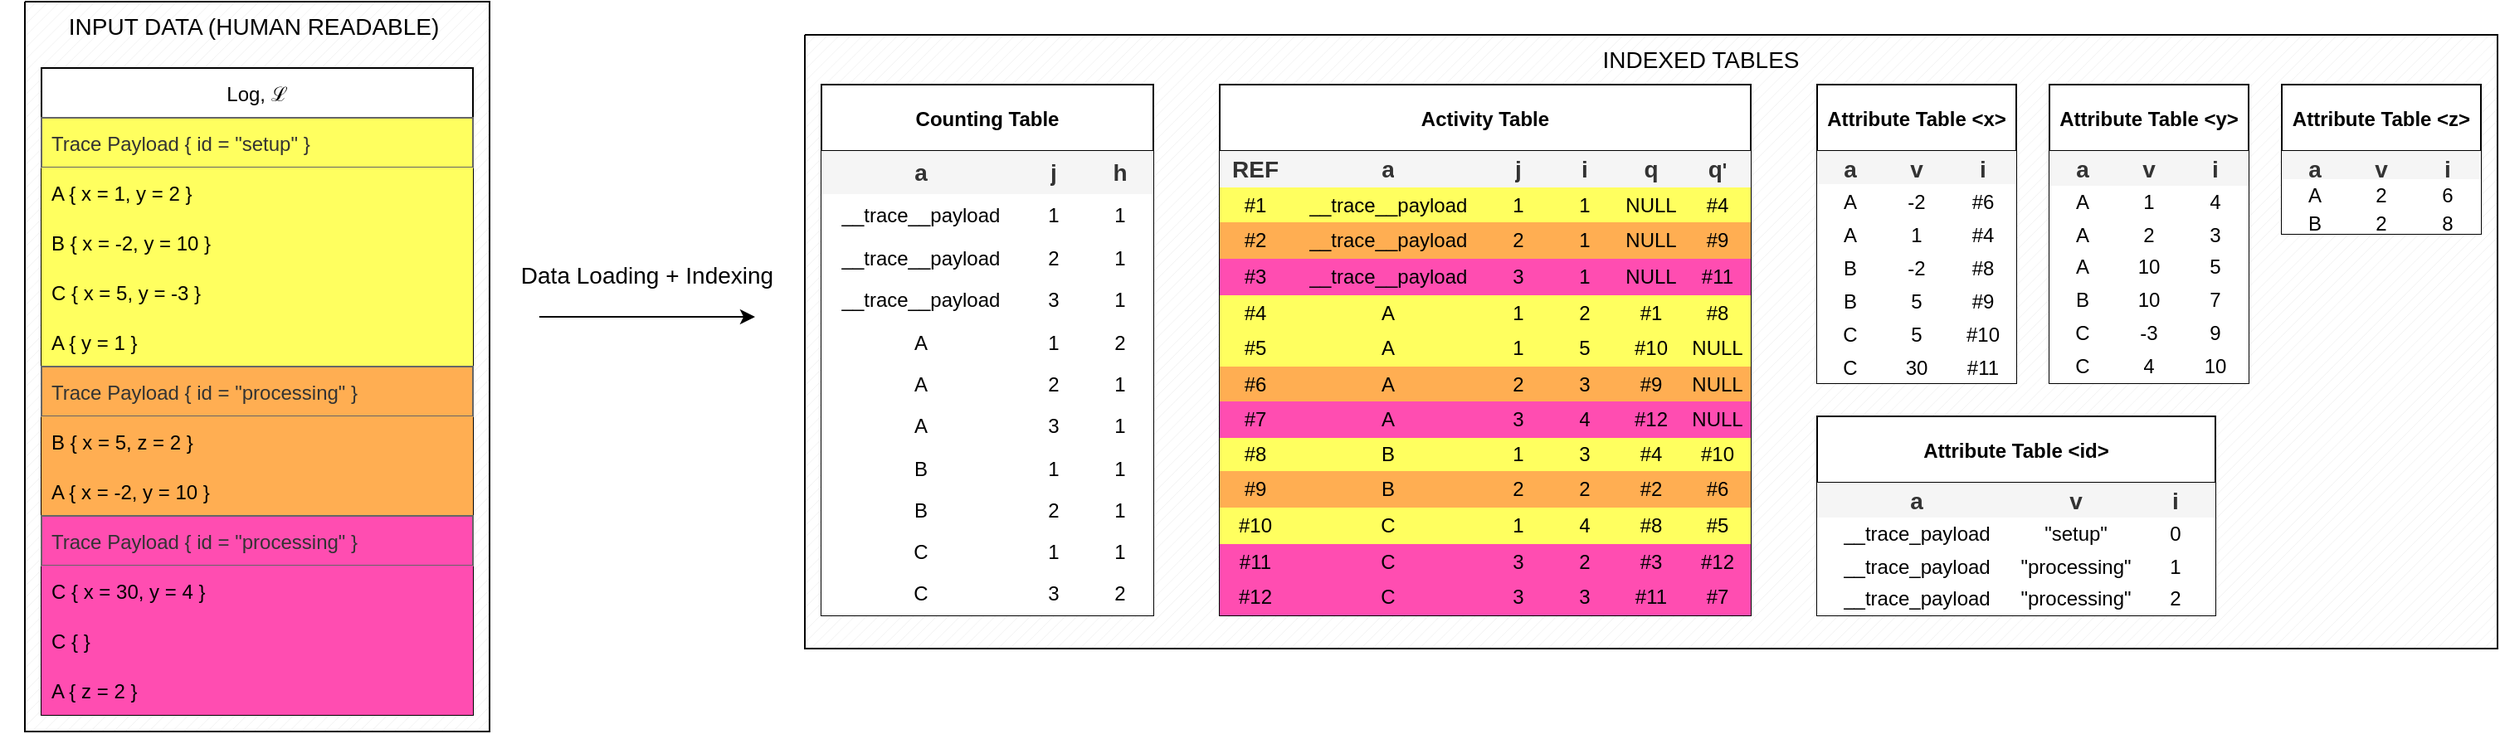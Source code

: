 <mxfile version="19.0.3" type="device" pages="4"><diagram id="Go1BCioEjv8U-zarfTjI" name="Data Loading"><mxGraphModel dx="2062" dy="1217" grid="1" gridSize="10" guides="1" tooltips="1" connect="1" arrows="1" fold="1" page="1" pageScale="1" pageWidth="1654" pageHeight="1169" math="0" shadow="0"><root><mxCell id="0"/><mxCell id="1" parent="0"/><mxCell id="NPZz4-21_3R05t1MUmSg-2" value="" style="verticalLabelPosition=bottom;verticalAlign=top;html=1;shape=mxgraph.basic.patternFillRect;fillStyle=diag;step=5;fillStrokeWidth=0.2;fillStrokeColor=#dddddd;shadow=0;" parent="1" vertex="1"><mxGeometry x="550" y="190" width="1020" height="370" as="geometry"/></mxCell><mxCell id="NPZz4-21_3R05t1MUmSg-1" value="" style="verticalLabelPosition=bottom;verticalAlign=top;html=1;shape=mxgraph.basic.patternFillRect;fillStyle=diag;step=5;fillStrokeWidth=0.2;fillStrokeColor=#dddddd;shadow=0;" parent="1" vertex="1"><mxGeometry x="80" y="170" width="280" height="440" as="geometry"/></mxCell><mxCell id="HMKLnFIkTl4tIcsGxShP-6" value="Log, ℒ" style="swimlane;fontStyle=0;childLayout=stackLayout;horizontal=1;startSize=30;horizontalStack=0;resizeParent=1;resizeParentMax=0;resizeLast=0;collapsible=1;marginBottom=0;" parent="1" vertex="1"><mxGeometry x="90" y="210" width="260" height="390" as="geometry"/></mxCell><mxCell id="HMKLnFIkTl4tIcsGxShP-7" value="Trace Payload { id = &quot;setup&quot; }" style="text;align=left;verticalAlign=middle;spacingLeft=4;spacingRight=4;overflow=hidden;points=[[0,0.5],[1,0.5]];portConstraint=eastwest;rotatable=0;fillColor=#ffff5f;fontColor=#333333;strokeColor=#666666;" parent="HMKLnFIkTl4tIcsGxShP-6" vertex="1"><mxGeometry y="30" width="260" height="30" as="geometry"/></mxCell><mxCell id="HMKLnFIkTl4tIcsGxShP-8" value="A { x = 1, y = 2 }" style="text;align=left;verticalAlign=middle;spacingLeft=4;spacingRight=4;overflow=hidden;points=[[0,0.5],[1,0.5]];portConstraint=eastwest;rotatable=0;fillColor=#ffff5f;" parent="HMKLnFIkTl4tIcsGxShP-6" vertex="1"><mxGeometry y="60" width="260" height="30" as="geometry"/></mxCell><mxCell id="HMKLnFIkTl4tIcsGxShP-9" value="B { x = -2, y = 10 }" style="text;align=left;verticalAlign=middle;spacingLeft=4;spacingRight=4;overflow=hidden;points=[[0,0.5],[1,0.5]];portConstraint=eastwest;rotatable=0;fillColor=#ffff5f;" parent="HMKLnFIkTl4tIcsGxShP-6" vertex="1"><mxGeometry y="90" width="260" height="30" as="geometry"/></mxCell><mxCell id="HMKLnFIkTl4tIcsGxShP-10" value="C { x = 5, y = -3 }" style="text;align=left;verticalAlign=middle;spacingLeft=4;spacingRight=4;overflow=hidden;points=[[0,0.5],[1,0.5]];portConstraint=eastwest;rotatable=0;fillColor=#ffff5f;" parent="HMKLnFIkTl4tIcsGxShP-6" vertex="1"><mxGeometry y="120" width="260" height="30" as="geometry"/></mxCell><mxCell id="HMKLnFIkTl4tIcsGxShP-22" value="A { y = 1 }" style="text;align=left;verticalAlign=middle;spacingLeft=4;spacingRight=4;overflow=hidden;points=[[0,0.5],[1,0.5]];portConstraint=eastwest;rotatable=0;fillColor=#ffff5f;" parent="HMKLnFIkTl4tIcsGxShP-6" vertex="1"><mxGeometry y="150" width="260" height="30" as="geometry"/></mxCell><mxCell id="HMKLnFIkTl4tIcsGxShP-24" value="Trace Payload { id = &quot;processing&quot; }" style="text;strokeColor=#666666;fillColor=#ffae52;align=left;verticalAlign=middle;spacingLeft=4;spacingRight=4;overflow=hidden;points=[[0,0.5],[1,0.5]];portConstraint=eastwest;rotatable=0;fontColor=#333333;" parent="HMKLnFIkTl4tIcsGxShP-6" vertex="1"><mxGeometry y="180" width="260" height="30" as="geometry"/></mxCell><mxCell id="HMKLnFIkTl4tIcsGxShP-25" value="B { x = 5, z = 2 }" style="text;strokeColor=none;fillColor=#ffae52;align=left;verticalAlign=middle;spacingLeft=4;spacingRight=4;overflow=hidden;points=[[0,0.5],[1,0.5]];portConstraint=eastwest;rotatable=0;" parent="HMKLnFIkTl4tIcsGxShP-6" vertex="1"><mxGeometry y="210" width="260" height="30" as="geometry"/></mxCell><mxCell id="HMKLnFIkTl4tIcsGxShP-26" value="A { x = -2, y = 10 }" style="text;strokeColor=none;fillColor=#ffae52;align=left;verticalAlign=middle;spacingLeft=4;spacingRight=4;overflow=hidden;points=[[0,0.5],[1,0.5]];portConstraint=eastwest;rotatable=0;" parent="HMKLnFIkTl4tIcsGxShP-6" vertex="1"><mxGeometry y="240" width="260" height="30" as="geometry"/></mxCell><mxCell id="HMKLnFIkTl4tIcsGxShP-33" value="Trace Payload { id = &quot;processing&quot; }" style="text;strokeColor=#666666;fillColor=#FF4DB1;align=left;verticalAlign=middle;spacingLeft=4;spacingRight=4;overflow=hidden;points=[[0,0.5],[1,0.5]];portConstraint=eastwest;rotatable=0;fontColor=#333333;" parent="HMKLnFIkTl4tIcsGxShP-6" vertex="1"><mxGeometry y="270" width="260" height="30" as="geometry"/></mxCell><mxCell id="HMKLnFIkTl4tIcsGxShP-31" value="C { x = 30, y = 4 }" style="text;strokeColor=none;fillColor=#FF4DB1;align=left;verticalAlign=middle;spacingLeft=4;spacingRight=4;overflow=hidden;points=[[0,0.5],[1,0.5]];portConstraint=eastwest;rotatable=0;" parent="HMKLnFIkTl4tIcsGxShP-6" vertex="1"><mxGeometry y="300" width="260" height="30" as="geometry"/></mxCell><mxCell id="HMKLnFIkTl4tIcsGxShP-34" value="C { }" style="text;strokeColor=none;fillColor=#FF4DB1;align=left;verticalAlign=middle;spacingLeft=4;spacingRight=4;overflow=hidden;points=[[0,0.5],[1,0.5]];portConstraint=eastwest;rotatable=0;" parent="HMKLnFIkTl4tIcsGxShP-6" vertex="1"><mxGeometry y="330" width="260" height="30" as="geometry"/></mxCell><mxCell id="HMKLnFIkTl4tIcsGxShP-32" value="A { z = 2 }" style="text;strokeColor=none;fillColor=#FF4DB1;align=left;verticalAlign=middle;spacingLeft=4;spacingRight=4;overflow=hidden;points=[[0,0.5],[1,0.5]];portConstraint=eastwest;rotatable=0;" parent="HMKLnFIkTl4tIcsGxShP-6" vertex="1"><mxGeometry y="360" width="260" height="30" as="geometry"/></mxCell><mxCell id="HMKLnFIkTl4tIcsGxShP-57" value="Counting Table" style="shape=table;startSize=40;container=1;collapsible=0;childLayout=tableLayout;fontStyle=1;align=center;" parent="1" vertex="1"><mxGeometry x="560" y="220" width="200" height="320" as="geometry"/></mxCell><mxCell id="HMKLnFIkTl4tIcsGxShP-58" value="" style="shape=tableRow;horizontal=0;startSize=0;swimlaneHead=0;swimlaneBody=0;top=0;left=0;bottom=0;right=0;collapsible=0;dropTarget=0;fillColor=none;points=[[0,0.5],[1,0.5]];portConstraint=eastwest;" parent="HMKLnFIkTl4tIcsGxShP-57" vertex="1"><mxGeometry y="40" width="200" height="26" as="geometry"/></mxCell><mxCell id="HMKLnFIkTl4tIcsGxShP-59" value="a" style="shape=partialRectangle;html=1;whiteSpace=wrap;connectable=0;fillColor=#f5f5f5;top=0;left=0;bottom=0;right=0;overflow=hidden;dashed=1;strokeColor=#666666;fontSize=14;fontStyle=1;fontColor=#333333;" parent="HMKLnFIkTl4tIcsGxShP-58" vertex="1"><mxGeometry width="120" height="26" as="geometry"><mxRectangle width="120" height="26" as="alternateBounds"/></mxGeometry></mxCell><mxCell id="HMKLnFIkTl4tIcsGxShP-60" value="j" style="shape=partialRectangle;html=1;whiteSpace=wrap;connectable=0;fillColor=#f5f5f5;top=0;left=0;bottom=0;right=0;overflow=hidden;dashed=1;strokeColor=#666666;fontSize=14;fontStyle=1;fontColor=#333333;" parent="HMKLnFIkTl4tIcsGxShP-58" vertex="1"><mxGeometry x="120" width="40" height="26" as="geometry"><mxRectangle width="40" height="26" as="alternateBounds"/></mxGeometry></mxCell><mxCell id="HMKLnFIkTl4tIcsGxShP-61" value="h" style="shape=partialRectangle;html=1;whiteSpace=wrap;connectable=0;fillColor=#f5f5f5;top=0;left=0;bottom=0;right=0;overflow=hidden;dashed=1;strokeColor=#666666;fontSize=14;fontStyle=1;fontColor=#333333;" parent="HMKLnFIkTl4tIcsGxShP-58" vertex="1"><mxGeometry x="160" width="40" height="26" as="geometry"><mxRectangle width="40" height="26" as="alternateBounds"/></mxGeometry></mxCell><mxCell id="HMKLnFIkTl4tIcsGxShP-352" value="" style="shape=tableRow;horizontal=0;startSize=0;swimlaneHead=0;swimlaneBody=0;top=0;left=0;bottom=0;right=0;collapsible=0;dropTarget=0;fillColor=none;points=[[0,0.5],[1,0.5]];portConstraint=eastwest;" parent="HMKLnFIkTl4tIcsGxShP-57" vertex="1"><mxGeometry y="66" width="200" height="26" as="geometry"/></mxCell><mxCell id="HMKLnFIkTl4tIcsGxShP-353" value="__trace__payload" style="shape=partialRectangle;html=1;whiteSpace=wrap;connectable=0;top=0;left=0;bottom=0;right=0;overflow=hidden;" parent="HMKLnFIkTl4tIcsGxShP-352" vertex="1"><mxGeometry width="120" height="26" as="geometry"><mxRectangle width="120" height="26" as="alternateBounds"/></mxGeometry></mxCell><mxCell id="HMKLnFIkTl4tIcsGxShP-354" value="1" style="shape=partialRectangle;html=1;whiteSpace=wrap;connectable=0;top=0;left=0;bottom=0;right=0;overflow=hidden;" parent="HMKLnFIkTl4tIcsGxShP-352" vertex="1"><mxGeometry x="120" width="40" height="26" as="geometry"><mxRectangle width="40" height="26" as="alternateBounds"/></mxGeometry></mxCell><mxCell id="HMKLnFIkTl4tIcsGxShP-355" value="1" style="shape=partialRectangle;html=1;whiteSpace=wrap;connectable=0;top=0;left=0;bottom=0;right=0;overflow=hidden;" parent="HMKLnFIkTl4tIcsGxShP-352" vertex="1"><mxGeometry x="160" width="40" height="26" as="geometry"><mxRectangle width="40" height="26" as="alternateBounds"/></mxGeometry></mxCell><mxCell id="HMKLnFIkTl4tIcsGxShP-356" value="" style="shape=tableRow;horizontal=0;startSize=0;swimlaneHead=0;swimlaneBody=0;top=0;left=0;bottom=0;right=0;collapsible=0;dropTarget=0;fillColor=none;points=[[0,0.5],[1,0.5]];portConstraint=eastwest;" parent="HMKLnFIkTl4tIcsGxShP-57" vertex="1"><mxGeometry y="92" width="200" height="25" as="geometry"/></mxCell><mxCell id="HMKLnFIkTl4tIcsGxShP-357" value="__trace__payload" style="shape=partialRectangle;html=1;whiteSpace=wrap;connectable=0;top=0;left=0;bottom=0;right=0;overflow=hidden;" parent="HMKLnFIkTl4tIcsGxShP-356" vertex="1"><mxGeometry width="120" height="25" as="geometry"><mxRectangle width="120" height="25" as="alternateBounds"/></mxGeometry></mxCell><mxCell id="HMKLnFIkTl4tIcsGxShP-358" value="2" style="shape=partialRectangle;html=1;whiteSpace=wrap;connectable=0;top=0;left=0;bottom=0;right=0;overflow=hidden;" parent="HMKLnFIkTl4tIcsGxShP-356" vertex="1"><mxGeometry x="120" width="40" height="25" as="geometry"><mxRectangle width="40" height="25" as="alternateBounds"/></mxGeometry></mxCell><mxCell id="HMKLnFIkTl4tIcsGxShP-359" value="1" style="shape=partialRectangle;html=1;whiteSpace=wrap;connectable=0;top=0;left=0;bottom=0;right=0;overflow=hidden;" parent="HMKLnFIkTl4tIcsGxShP-356" vertex="1"><mxGeometry x="160" width="40" height="25" as="geometry"><mxRectangle width="40" height="25" as="alternateBounds"/></mxGeometry></mxCell><mxCell id="HMKLnFIkTl4tIcsGxShP-360" value="" style="shape=tableRow;horizontal=0;startSize=0;swimlaneHead=0;swimlaneBody=0;top=0;left=0;bottom=0;right=0;collapsible=0;dropTarget=0;fillColor=none;points=[[0,0.5],[1,0.5]];portConstraint=eastwest;" parent="HMKLnFIkTl4tIcsGxShP-57" vertex="1"><mxGeometry y="117" width="200" height="26" as="geometry"/></mxCell><mxCell id="HMKLnFIkTl4tIcsGxShP-361" value="__trace__payload" style="shape=partialRectangle;html=1;whiteSpace=wrap;connectable=0;top=0;left=0;bottom=0;right=0;overflow=hidden;" parent="HMKLnFIkTl4tIcsGxShP-360" vertex="1"><mxGeometry width="120" height="26" as="geometry"><mxRectangle width="120" height="26" as="alternateBounds"/></mxGeometry></mxCell><mxCell id="HMKLnFIkTl4tIcsGxShP-362" value="3" style="shape=partialRectangle;html=1;whiteSpace=wrap;connectable=0;top=0;left=0;bottom=0;right=0;overflow=hidden;" parent="HMKLnFIkTl4tIcsGxShP-360" vertex="1"><mxGeometry x="120" width="40" height="26" as="geometry"><mxRectangle width="40" height="26" as="alternateBounds"/></mxGeometry></mxCell><mxCell id="HMKLnFIkTl4tIcsGxShP-363" value="1" style="shape=partialRectangle;html=1;whiteSpace=wrap;connectable=0;top=0;left=0;bottom=0;right=0;overflow=hidden;" parent="HMKLnFIkTl4tIcsGxShP-360" vertex="1"><mxGeometry x="160" width="40" height="26" as="geometry"><mxRectangle width="40" height="26" as="alternateBounds"/></mxGeometry></mxCell><mxCell id="HMKLnFIkTl4tIcsGxShP-62" value="" style="shape=tableRow;horizontal=0;startSize=0;swimlaneHead=0;swimlaneBody=0;top=0;left=0;bottom=0;right=0;collapsible=0;dropTarget=0;fillColor=none;points=[[0,0.5],[1,0.5]];portConstraint=eastwest;" parent="HMKLnFIkTl4tIcsGxShP-57" vertex="1"><mxGeometry y="143" width="200" height="25" as="geometry"/></mxCell><mxCell id="HMKLnFIkTl4tIcsGxShP-63" value="A" style="shape=partialRectangle;html=1;whiteSpace=wrap;connectable=0;top=0;left=0;bottom=0;right=0;overflow=hidden;" parent="HMKLnFIkTl4tIcsGxShP-62" vertex="1"><mxGeometry width="120" height="25" as="geometry"><mxRectangle width="120" height="25" as="alternateBounds"/></mxGeometry></mxCell><mxCell id="HMKLnFIkTl4tIcsGxShP-64" value="1" style="shape=partialRectangle;html=1;whiteSpace=wrap;connectable=0;top=0;left=0;bottom=0;right=0;overflow=hidden;" parent="HMKLnFIkTl4tIcsGxShP-62" vertex="1"><mxGeometry x="120" width="40" height="25" as="geometry"><mxRectangle width="40" height="25" as="alternateBounds"/></mxGeometry></mxCell><mxCell id="HMKLnFIkTl4tIcsGxShP-65" value="2" style="shape=partialRectangle;html=1;whiteSpace=wrap;connectable=0;top=0;left=0;bottom=0;right=0;overflow=hidden;" parent="HMKLnFIkTl4tIcsGxShP-62" vertex="1"><mxGeometry x="160" width="40" height="25" as="geometry"><mxRectangle width="40" height="25" as="alternateBounds"/></mxGeometry></mxCell><mxCell id="HMKLnFIkTl4tIcsGxShP-66" value="" style="shape=tableRow;horizontal=0;startSize=0;swimlaneHead=0;swimlaneBody=0;top=0;left=0;bottom=0;right=0;collapsible=0;dropTarget=0;fillColor=none;points=[[0,0.5],[1,0.5]];portConstraint=eastwest;" parent="HMKLnFIkTl4tIcsGxShP-57" vertex="1"><mxGeometry y="168" width="200" height="25" as="geometry"/></mxCell><mxCell id="HMKLnFIkTl4tIcsGxShP-67" value="A" style="shape=partialRectangle;html=1;whiteSpace=wrap;connectable=0;top=0;left=0;bottom=0;right=0;overflow=hidden;" parent="HMKLnFIkTl4tIcsGxShP-66" vertex="1"><mxGeometry width="120" height="25" as="geometry"><mxRectangle width="120" height="25" as="alternateBounds"/></mxGeometry></mxCell><mxCell id="HMKLnFIkTl4tIcsGxShP-68" value="2" style="shape=partialRectangle;html=1;whiteSpace=wrap;connectable=0;top=0;left=0;bottom=0;right=0;overflow=hidden;" parent="HMKLnFIkTl4tIcsGxShP-66" vertex="1"><mxGeometry x="120" width="40" height="25" as="geometry"><mxRectangle width="40" height="25" as="alternateBounds"/></mxGeometry></mxCell><mxCell id="HMKLnFIkTl4tIcsGxShP-69" value="1" style="shape=partialRectangle;html=1;whiteSpace=wrap;connectable=0;top=0;left=0;bottom=0;right=0;overflow=hidden;" parent="HMKLnFIkTl4tIcsGxShP-66" vertex="1"><mxGeometry x="160" width="40" height="25" as="geometry"><mxRectangle width="40" height="25" as="alternateBounds"/></mxGeometry></mxCell><mxCell id="HMKLnFIkTl4tIcsGxShP-87" value="" style="shape=tableRow;horizontal=0;startSize=0;swimlaneHead=0;swimlaneBody=0;top=0;left=0;bottom=0;right=0;collapsible=0;dropTarget=0;fillColor=none;points=[[0,0.5],[1,0.5]];portConstraint=eastwest;" parent="HMKLnFIkTl4tIcsGxShP-57" vertex="1"><mxGeometry y="193" width="200" height="26" as="geometry"/></mxCell><mxCell id="HMKLnFIkTl4tIcsGxShP-88" value="A" style="shape=partialRectangle;html=1;whiteSpace=wrap;connectable=0;top=0;left=0;bottom=0;right=0;overflow=hidden;" parent="HMKLnFIkTl4tIcsGxShP-87" vertex="1"><mxGeometry width="120" height="26" as="geometry"><mxRectangle width="120" height="26" as="alternateBounds"/></mxGeometry></mxCell><mxCell id="HMKLnFIkTl4tIcsGxShP-89" value="3" style="shape=partialRectangle;html=1;whiteSpace=wrap;connectable=0;top=0;left=0;bottom=0;right=0;overflow=hidden;" parent="HMKLnFIkTl4tIcsGxShP-87" vertex="1"><mxGeometry x="120" width="40" height="26" as="geometry"><mxRectangle width="40" height="26" as="alternateBounds"/></mxGeometry></mxCell><mxCell id="HMKLnFIkTl4tIcsGxShP-90" value="1" style="shape=partialRectangle;html=1;whiteSpace=wrap;connectable=0;top=0;left=0;bottom=0;right=0;overflow=hidden;" parent="HMKLnFIkTl4tIcsGxShP-87" vertex="1"><mxGeometry x="160" width="40" height="26" as="geometry"><mxRectangle width="40" height="26" as="alternateBounds"/></mxGeometry></mxCell><mxCell id="HMKLnFIkTl4tIcsGxShP-91" value="" style="shape=tableRow;horizontal=0;startSize=0;swimlaneHead=0;swimlaneBody=0;top=0;left=0;bottom=0;right=0;collapsible=0;dropTarget=0;fillColor=none;points=[[0,0.5],[1,0.5]];portConstraint=eastwest;" parent="HMKLnFIkTl4tIcsGxShP-57" vertex="1"><mxGeometry y="219" width="200" height="25" as="geometry"/></mxCell><mxCell id="HMKLnFIkTl4tIcsGxShP-92" value="B" style="shape=partialRectangle;html=1;whiteSpace=wrap;connectable=0;top=0;left=0;bottom=0;right=0;overflow=hidden;" parent="HMKLnFIkTl4tIcsGxShP-91" vertex="1"><mxGeometry width="120" height="25" as="geometry"><mxRectangle width="120" height="25" as="alternateBounds"/></mxGeometry></mxCell><mxCell id="HMKLnFIkTl4tIcsGxShP-93" value="1" style="shape=partialRectangle;html=1;whiteSpace=wrap;connectable=0;top=0;left=0;bottom=0;right=0;overflow=hidden;" parent="HMKLnFIkTl4tIcsGxShP-91" vertex="1"><mxGeometry x="120" width="40" height="25" as="geometry"><mxRectangle width="40" height="25" as="alternateBounds"/></mxGeometry></mxCell><mxCell id="HMKLnFIkTl4tIcsGxShP-94" value="1" style="shape=partialRectangle;html=1;whiteSpace=wrap;connectable=0;top=0;left=0;bottom=0;right=0;overflow=hidden;" parent="HMKLnFIkTl4tIcsGxShP-91" vertex="1"><mxGeometry x="160" width="40" height="25" as="geometry"><mxRectangle width="40" height="25" as="alternateBounds"/></mxGeometry></mxCell><mxCell id="HMKLnFIkTl4tIcsGxShP-95" value="" style="shape=tableRow;horizontal=0;startSize=0;swimlaneHead=0;swimlaneBody=0;top=0;left=0;bottom=0;right=0;collapsible=0;dropTarget=0;fillColor=none;points=[[0,0.5],[1,0.5]];portConstraint=eastwest;" parent="HMKLnFIkTl4tIcsGxShP-57" vertex="1"><mxGeometry y="244" width="200" height="26" as="geometry"/></mxCell><mxCell id="HMKLnFIkTl4tIcsGxShP-96" value="B" style="shape=partialRectangle;html=1;whiteSpace=wrap;connectable=0;top=0;left=0;bottom=0;right=0;overflow=hidden;" parent="HMKLnFIkTl4tIcsGxShP-95" vertex="1"><mxGeometry width="120" height="26" as="geometry"><mxRectangle width="120" height="26" as="alternateBounds"/></mxGeometry></mxCell><mxCell id="HMKLnFIkTl4tIcsGxShP-97" value="2" style="shape=partialRectangle;html=1;whiteSpace=wrap;connectable=0;top=0;left=0;bottom=0;right=0;overflow=hidden;" parent="HMKLnFIkTl4tIcsGxShP-95" vertex="1"><mxGeometry x="120" width="40" height="26" as="geometry"><mxRectangle width="40" height="26" as="alternateBounds"/></mxGeometry></mxCell><mxCell id="HMKLnFIkTl4tIcsGxShP-98" value="1" style="shape=partialRectangle;html=1;whiteSpace=wrap;connectable=0;top=0;left=0;bottom=0;right=0;overflow=hidden;" parent="HMKLnFIkTl4tIcsGxShP-95" vertex="1"><mxGeometry x="160" width="40" height="26" as="geometry"><mxRectangle width="40" height="26" as="alternateBounds"/></mxGeometry></mxCell><mxCell id="HMKLnFIkTl4tIcsGxShP-99" value="" style="shape=tableRow;horizontal=0;startSize=0;swimlaneHead=0;swimlaneBody=0;top=0;left=0;bottom=0;right=0;collapsible=0;dropTarget=0;fillColor=none;points=[[0,0.5],[1,0.5]];portConstraint=eastwest;" parent="HMKLnFIkTl4tIcsGxShP-57" vertex="1"><mxGeometry y="270" width="200" height="24" as="geometry"/></mxCell><mxCell id="HMKLnFIkTl4tIcsGxShP-100" value="C" style="shape=partialRectangle;html=1;whiteSpace=wrap;connectable=0;top=0;left=0;bottom=0;right=0;overflow=hidden;" parent="HMKLnFIkTl4tIcsGxShP-99" vertex="1"><mxGeometry width="120" height="24" as="geometry"><mxRectangle width="120" height="24" as="alternateBounds"/></mxGeometry></mxCell><mxCell id="HMKLnFIkTl4tIcsGxShP-101" value="1" style="shape=partialRectangle;html=1;whiteSpace=wrap;connectable=0;top=0;left=0;bottom=0;right=0;overflow=hidden;" parent="HMKLnFIkTl4tIcsGxShP-99" vertex="1"><mxGeometry x="120" width="40" height="24" as="geometry"><mxRectangle width="40" height="24" as="alternateBounds"/></mxGeometry></mxCell><mxCell id="HMKLnFIkTl4tIcsGxShP-102" value="1" style="shape=partialRectangle;html=1;whiteSpace=wrap;connectable=0;top=0;left=0;bottom=0;right=0;overflow=hidden;" parent="HMKLnFIkTl4tIcsGxShP-99" vertex="1"><mxGeometry x="160" width="40" height="24" as="geometry"><mxRectangle width="40" height="24" as="alternateBounds"/></mxGeometry></mxCell><mxCell id="HMKLnFIkTl4tIcsGxShP-103" value="" style="shape=tableRow;horizontal=0;startSize=0;swimlaneHead=0;swimlaneBody=0;top=0;left=0;bottom=0;right=0;collapsible=0;dropTarget=0;fillColor=none;points=[[0,0.5],[1,0.5]];portConstraint=eastwest;" parent="HMKLnFIkTl4tIcsGxShP-57" vertex="1"><mxGeometry y="294" width="200" height="26" as="geometry"/></mxCell><mxCell id="HMKLnFIkTl4tIcsGxShP-104" value="C" style="shape=partialRectangle;html=1;whiteSpace=wrap;connectable=0;top=0;left=0;bottom=0;right=0;overflow=hidden;" parent="HMKLnFIkTl4tIcsGxShP-103" vertex="1"><mxGeometry width="120" height="26" as="geometry"><mxRectangle width="120" height="26" as="alternateBounds"/></mxGeometry></mxCell><mxCell id="HMKLnFIkTl4tIcsGxShP-105" value="3" style="shape=partialRectangle;html=1;whiteSpace=wrap;connectable=0;top=0;left=0;bottom=0;right=0;overflow=hidden;" parent="HMKLnFIkTl4tIcsGxShP-103" vertex="1"><mxGeometry x="120" width="40" height="26" as="geometry"><mxRectangle width="40" height="26" as="alternateBounds"/></mxGeometry></mxCell><mxCell id="HMKLnFIkTl4tIcsGxShP-106" value="2" style="shape=partialRectangle;html=1;whiteSpace=wrap;connectable=0;top=0;left=0;bottom=0;right=0;overflow=hidden;" parent="HMKLnFIkTl4tIcsGxShP-103" vertex="1"><mxGeometry x="160" width="40" height="26" as="geometry"><mxRectangle width="40" height="26" as="alternateBounds"/></mxGeometry></mxCell><mxCell id="HMKLnFIkTl4tIcsGxShP-107" value="Activity Table" style="shape=table;startSize=40;container=1;collapsible=0;childLayout=tableLayout;fontStyle=1;align=center;" parent="1" vertex="1"><mxGeometry x="800" y="220" width="320" height="320" as="geometry"/></mxCell><mxCell id="HMKLnFIkTl4tIcsGxShP-108" value="" style="shape=tableRow;horizontal=0;startSize=0;swimlaneHead=0;swimlaneBody=0;top=0;left=0;bottom=0;right=0;collapsible=0;dropTarget=0;fillColor=none;points=[[0,0.5],[1,0.5]];portConstraint=eastwest;" parent="HMKLnFIkTl4tIcsGxShP-107" vertex="1"><mxGeometry y="40" width="320" height="22" as="geometry"/></mxCell><mxCell id="HMKLnFIkTl4tIcsGxShP-527" value="REF" style="shape=partialRectangle;html=1;whiteSpace=wrap;connectable=0;fillColor=#f5f5f5;top=0;left=0;bottom=0;right=0;overflow=hidden;dashed=1;strokeColor=#666666;fontSize=14;fontStyle=1;fontColor=#333333;" parent="HMKLnFIkTl4tIcsGxShP-108" vertex="1"><mxGeometry width="43" height="22" as="geometry"><mxRectangle width="43" height="22" as="alternateBounds"/></mxGeometry></mxCell><mxCell id="HMKLnFIkTl4tIcsGxShP-160" value="a" style="shape=partialRectangle;html=1;whiteSpace=wrap;connectable=0;fillColor=#f5f5f5;top=0;left=0;bottom=0;right=0;overflow=hidden;dashed=1;strokeColor=#666666;fontSize=14;fontStyle=1;fontColor=#333333;" parent="HMKLnFIkTl4tIcsGxShP-108" vertex="1"><mxGeometry x="43" width="117" height="22" as="geometry"><mxRectangle width="117" height="22" as="alternateBounds"/></mxGeometry></mxCell><mxCell id="HMKLnFIkTl4tIcsGxShP-152" value="j" style="shape=partialRectangle;html=1;whiteSpace=wrap;connectable=0;fillColor=#f5f5f5;top=0;left=0;bottom=0;right=0;overflow=hidden;dashed=1;strokeColor=#666666;fontSize=14;fontStyle=1;fontColor=#333333;" parent="HMKLnFIkTl4tIcsGxShP-108" vertex="1"><mxGeometry x="160" width="40" height="22" as="geometry"><mxRectangle width="40" height="22" as="alternateBounds"/></mxGeometry></mxCell><mxCell id="HMKLnFIkTl4tIcsGxShP-109" value="i" style="shape=partialRectangle;html=1;whiteSpace=wrap;connectable=0;fillColor=#f5f5f5;top=0;left=0;bottom=0;right=0;overflow=hidden;dashed=1;strokeColor=#666666;fontSize=14;fontStyle=1;fontColor=#333333;" parent="HMKLnFIkTl4tIcsGxShP-108" vertex="1"><mxGeometry x="200" width="40" height="22" as="geometry"><mxRectangle width="40" height="22" as="alternateBounds"/></mxGeometry></mxCell><mxCell id="HMKLnFIkTl4tIcsGxShP-110" value="q" style="shape=partialRectangle;html=1;whiteSpace=wrap;connectable=0;fillColor=#f5f5f5;top=0;left=0;bottom=0;right=0;overflow=hidden;dashed=1;strokeColor=#666666;fontSize=14;fontStyle=1;fontColor=#333333;" parent="HMKLnFIkTl4tIcsGxShP-108" vertex="1"><mxGeometry x="240" width="40" height="22" as="geometry"><mxRectangle width="40" height="22" as="alternateBounds"/></mxGeometry></mxCell><mxCell id="HMKLnFIkTl4tIcsGxShP-111" value="q&lt;span style=&quot;font-size: 11.667px&quot;&gt;'&lt;/span&gt;" style="shape=partialRectangle;html=1;whiteSpace=wrap;connectable=0;fillColor=#f5f5f5;top=0;left=0;bottom=0;right=0;overflow=hidden;dashed=1;strokeColor=#666666;fontSize=14;fontStyle=1;fontColor=#333333;" parent="HMKLnFIkTl4tIcsGxShP-108" vertex="1"><mxGeometry x="280" width="40" height="22" as="geometry"><mxRectangle width="40" height="22" as="alternateBounds"/></mxGeometry></mxCell><mxCell id="HMKLnFIkTl4tIcsGxShP-364" style="shape=tableRow;horizontal=0;startSize=0;swimlaneHead=0;swimlaneBody=0;top=0;left=0;bottom=0;right=0;collapsible=0;dropTarget=0;fillColor=none;points=[[0,0.5],[1,0.5]];portConstraint=eastwest;" parent="HMKLnFIkTl4tIcsGxShP-107" vertex="1"><mxGeometry y="62" width="320" height="21" as="geometry"/></mxCell><mxCell id="HMKLnFIkTl4tIcsGxShP-528" value="#1" style="shape=partialRectangle;html=1;whiteSpace=wrap;connectable=0;top=0;left=0;bottom=0;right=0;overflow=hidden;fillColor=#FFFF5F;" parent="HMKLnFIkTl4tIcsGxShP-364" vertex="1"><mxGeometry width="43" height="21" as="geometry"><mxRectangle width="43" height="21" as="alternateBounds"/></mxGeometry></mxCell><mxCell id="HMKLnFIkTl4tIcsGxShP-365" value="__trace__payload" style="shape=partialRectangle;html=1;whiteSpace=wrap;connectable=0;top=0;left=0;bottom=0;right=0;overflow=hidden;fillColor=#FFFF5F;" parent="HMKLnFIkTl4tIcsGxShP-364" vertex="1"><mxGeometry x="43" width="117" height="21" as="geometry"><mxRectangle width="117" height="21" as="alternateBounds"/></mxGeometry></mxCell><mxCell id="HMKLnFIkTl4tIcsGxShP-366" value="1" style="shape=partialRectangle;html=1;whiteSpace=wrap;connectable=0;top=0;left=0;bottom=0;right=0;overflow=hidden;fillColor=#FFFF5F;" parent="HMKLnFIkTl4tIcsGxShP-364" vertex="1"><mxGeometry x="160" width="40" height="21" as="geometry"><mxRectangle width="40" height="21" as="alternateBounds"/></mxGeometry></mxCell><mxCell id="HMKLnFIkTl4tIcsGxShP-367" value="1" style="shape=partialRectangle;html=1;whiteSpace=wrap;connectable=0;top=0;left=0;bottom=0;right=0;overflow=hidden;fillColor=#FFFF5F;" parent="HMKLnFIkTl4tIcsGxShP-364" vertex="1"><mxGeometry x="200" width="40" height="21" as="geometry"><mxRectangle width="40" height="21" as="alternateBounds"/></mxGeometry></mxCell><mxCell id="HMKLnFIkTl4tIcsGxShP-368" value="NULL" style="shape=partialRectangle;html=1;whiteSpace=wrap;connectable=0;top=0;left=0;bottom=0;right=0;overflow=hidden;fillColor=#FFFF5F;" parent="HMKLnFIkTl4tIcsGxShP-364" vertex="1"><mxGeometry x="240" width="40" height="21" as="geometry"><mxRectangle width="40" height="21" as="alternateBounds"/></mxGeometry></mxCell><mxCell id="HMKLnFIkTl4tIcsGxShP-369" value="#4" style="shape=partialRectangle;html=1;whiteSpace=wrap;connectable=0;top=0;left=0;bottom=0;right=0;overflow=hidden;fillColor=#FFFF5F;" parent="HMKLnFIkTl4tIcsGxShP-364" vertex="1"><mxGeometry x="280" width="40" height="21" as="geometry"><mxRectangle width="40" height="21" as="alternateBounds"/></mxGeometry></mxCell><mxCell id="HMKLnFIkTl4tIcsGxShP-370" style="shape=tableRow;horizontal=0;startSize=0;swimlaneHead=0;swimlaneBody=0;top=0;left=0;bottom=0;right=0;collapsible=0;dropTarget=0;fillColor=none;points=[[0,0.5],[1,0.5]];portConstraint=eastwest;" parent="HMKLnFIkTl4tIcsGxShP-107" vertex="1"><mxGeometry y="83" width="320" height="22" as="geometry"/></mxCell><mxCell id="HMKLnFIkTl4tIcsGxShP-529" value="#2" style="shape=partialRectangle;html=1;whiteSpace=wrap;connectable=0;top=0;left=0;bottom=0;right=0;overflow=hidden;fillColor=#FFAE52;" parent="HMKLnFIkTl4tIcsGxShP-370" vertex="1"><mxGeometry width="43" height="22" as="geometry"><mxRectangle width="43" height="22" as="alternateBounds"/></mxGeometry></mxCell><mxCell id="HMKLnFIkTl4tIcsGxShP-371" value="__trace__payload" style="shape=partialRectangle;html=1;whiteSpace=wrap;connectable=0;top=0;left=0;bottom=0;right=0;overflow=hidden;fillColor=#FFAE52;" parent="HMKLnFIkTl4tIcsGxShP-370" vertex="1"><mxGeometry x="43" width="117" height="22" as="geometry"><mxRectangle width="117" height="22" as="alternateBounds"/></mxGeometry></mxCell><mxCell id="HMKLnFIkTl4tIcsGxShP-372" value="2" style="shape=partialRectangle;html=1;whiteSpace=wrap;connectable=0;top=0;left=0;bottom=0;right=0;overflow=hidden;fillColor=#FFAE52;" parent="HMKLnFIkTl4tIcsGxShP-370" vertex="1"><mxGeometry x="160" width="40" height="22" as="geometry"><mxRectangle width="40" height="22" as="alternateBounds"/></mxGeometry></mxCell><mxCell id="HMKLnFIkTl4tIcsGxShP-373" value="1" style="shape=partialRectangle;html=1;whiteSpace=wrap;connectable=0;top=0;left=0;bottom=0;right=0;overflow=hidden;fillColor=#FFAE52;" parent="HMKLnFIkTl4tIcsGxShP-370" vertex="1"><mxGeometry x="200" width="40" height="22" as="geometry"><mxRectangle width="40" height="22" as="alternateBounds"/></mxGeometry></mxCell><mxCell id="HMKLnFIkTl4tIcsGxShP-374" value="NULL" style="shape=partialRectangle;html=1;whiteSpace=wrap;connectable=0;top=0;left=0;bottom=0;right=0;overflow=hidden;fillColor=#FFAE52;" parent="HMKLnFIkTl4tIcsGxShP-370" vertex="1"><mxGeometry x="240" width="40" height="22" as="geometry"><mxRectangle width="40" height="22" as="alternateBounds"/></mxGeometry></mxCell><mxCell id="HMKLnFIkTl4tIcsGxShP-375" value="#9" style="shape=partialRectangle;html=1;whiteSpace=wrap;connectable=0;top=0;left=0;bottom=0;right=0;overflow=hidden;fillColor=#FFAE52;" parent="HMKLnFIkTl4tIcsGxShP-370" vertex="1"><mxGeometry x="280" width="40" height="22" as="geometry"><mxRectangle width="40" height="22" as="alternateBounds"/></mxGeometry></mxCell><mxCell id="HMKLnFIkTl4tIcsGxShP-376" style="shape=tableRow;horizontal=0;startSize=0;swimlaneHead=0;swimlaneBody=0;top=0;left=0;bottom=0;right=0;collapsible=0;dropTarget=0;fillColor=none;points=[[0,0.5],[1,0.5]];portConstraint=eastwest;" parent="HMKLnFIkTl4tIcsGxShP-107" vertex="1"><mxGeometry y="105" width="320" height="22" as="geometry"/></mxCell><mxCell id="HMKLnFIkTl4tIcsGxShP-530" value="#3" style="shape=partialRectangle;html=1;whiteSpace=wrap;connectable=0;top=0;left=0;bottom=0;right=0;overflow=hidden;fillColor=#FF4DB1;" parent="HMKLnFIkTl4tIcsGxShP-376" vertex="1"><mxGeometry width="43" height="22" as="geometry"><mxRectangle width="43" height="22" as="alternateBounds"/></mxGeometry></mxCell><mxCell id="HMKLnFIkTl4tIcsGxShP-377" value="__trace__payload" style="shape=partialRectangle;html=1;whiteSpace=wrap;connectable=0;top=0;left=0;bottom=0;right=0;overflow=hidden;fillColor=#FF4DB1;" parent="HMKLnFIkTl4tIcsGxShP-376" vertex="1"><mxGeometry x="43" width="117" height="22" as="geometry"><mxRectangle width="117" height="22" as="alternateBounds"/></mxGeometry></mxCell><mxCell id="HMKLnFIkTl4tIcsGxShP-378" value="3" style="shape=partialRectangle;html=1;whiteSpace=wrap;connectable=0;top=0;left=0;bottom=0;right=0;overflow=hidden;fillColor=#FF4DB1;" parent="HMKLnFIkTl4tIcsGxShP-376" vertex="1"><mxGeometry x="160" width="40" height="22" as="geometry"><mxRectangle width="40" height="22" as="alternateBounds"/></mxGeometry></mxCell><mxCell id="HMKLnFIkTl4tIcsGxShP-379" value="1" style="shape=partialRectangle;html=1;whiteSpace=wrap;connectable=0;top=0;left=0;bottom=0;right=0;overflow=hidden;fillColor=#FF4DB1;" parent="HMKLnFIkTl4tIcsGxShP-376" vertex="1"><mxGeometry x="200" width="40" height="22" as="geometry"><mxRectangle width="40" height="22" as="alternateBounds"/></mxGeometry></mxCell><mxCell id="HMKLnFIkTl4tIcsGxShP-380" value="NULL" style="shape=partialRectangle;html=1;whiteSpace=wrap;connectable=0;top=0;left=0;bottom=0;right=0;overflow=hidden;fillColor=#FF4DB1;" parent="HMKLnFIkTl4tIcsGxShP-376" vertex="1"><mxGeometry x="240" width="40" height="22" as="geometry"><mxRectangle width="40" height="22" as="alternateBounds"/></mxGeometry></mxCell><mxCell id="HMKLnFIkTl4tIcsGxShP-381" value="#11" style="shape=partialRectangle;html=1;whiteSpace=wrap;connectable=0;top=0;left=0;bottom=0;right=0;overflow=hidden;fillColor=#FF4DB1;" parent="HMKLnFIkTl4tIcsGxShP-376" vertex="1"><mxGeometry x="280" width="40" height="22" as="geometry"><mxRectangle width="40" height="22" as="alternateBounds"/></mxGeometry></mxCell><mxCell id="HMKLnFIkTl4tIcsGxShP-112" value="" style="shape=tableRow;horizontal=0;startSize=0;swimlaneHead=0;swimlaneBody=0;top=0;left=0;bottom=0;right=0;collapsible=0;dropTarget=0;fillColor=none;points=[[0,0.5],[1,0.5]];portConstraint=eastwest;" parent="HMKLnFIkTl4tIcsGxShP-107" vertex="1"><mxGeometry y="127" width="320" height="21" as="geometry"/></mxCell><mxCell id="HMKLnFIkTl4tIcsGxShP-531" value="#4" style="shape=partialRectangle;html=1;whiteSpace=wrap;connectable=0;top=0;left=0;bottom=0;right=0;overflow=hidden;fillColor=#FFFF5F;" parent="HMKLnFIkTl4tIcsGxShP-112" vertex="1"><mxGeometry width="43" height="21" as="geometry"><mxRectangle width="43" height="21" as="alternateBounds"/></mxGeometry></mxCell><mxCell id="HMKLnFIkTl4tIcsGxShP-161" value="A" style="shape=partialRectangle;html=1;whiteSpace=wrap;connectable=0;top=0;left=0;bottom=0;right=0;overflow=hidden;fillColor=#FFFF5F;" parent="HMKLnFIkTl4tIcsGxShP-112" vertex="1"><mxGeometry x="43" width="117" height="21" as="geometry"><mxRectangle width="117" height="21" as="alternateBounds"/></mxGeometry></mxCell><mxCell id="HMKLnFIkTl4tIcsGxShP-153" value="1" style="shape=partialRectangle;html=1;whiteSpace=wrap;connectable=0;top=0;left=0;bottom=0;right=0;overflow=hidden;fillColor=#FFFF5F;" parent="HMKLnFIkTl4tIcsGxShP-112" vertex="1"><mxGeometry x="160" width="40" height="21" as="geometry"><mxRectangle width="40" height="21" as="alternateBounds"/></mxGeometry></mxCell><mxCell id="HMKLnFIkTl4tIcsGxShP-113" value="2" style="shape=partialRectangle;html=1;whiteSpace=wrap;connectable=0;top=0;left=0;bottom=0;right=0;overflow=hidden;fillColor=#FFFF5F;" parent="HMKLnFIkTl4tIcsGxShP-112" vertex="1"><mxGeometry x="200" width="40" height="21" as="geometry"><mxRectangle width="40" height="21" as="alternateBounds"/></mxGeometry></mxCell><mxCell id="HMKLnFIkTl4tIcsGxShP-114" value="#1" style="shape=partialRectangle;html=1;whiteSpace=wrap;connectable=0;top=0;left=0;bottom=0;right=0;overflow=hidden;fillColor=#FFFF5F;" parent="HMKLnFIkTl4tIcsGxShP-112" vertex="1"><mxGeometry x="240" width="40" height="21" as="geometry"><mxRectangle width="40" height="21" as="alternateBounds"/></mxGeometry></mxCell><mxCell id="HMKLnFIkTl4tIcsGxShP-115" value="#8" style="shape=partialRectangle;html=1;whiteSpace=wrap;connectable=0;top=0;left=0;bottom=0;right=0;overflow=hidden;fillColor=#FFFF5F;" parent="HMKLnFIkTl4tIcsGxShP-112" vertex="1"><mxGeometry x="280" width="40" height="21" as="geometry"><mxRectangle width="40" height="21" as="alternateBounds"/></mxGeometry></mxCell><mxCell id="HMKLnFIkTl4tIcsGxShP-116" value="" style="shape=tableRow;horizontal=0;startSize=0;swimlaneHead=0;swimlaneBody=0;top=0;left=0;bottom=0;right=0;collapsible=0;dropTarget=0;fillColor=none;points=[[0,0.5],[1,0.5]];portConstraint=eastwest;" parent="HMKLnFIkTl4tIcsGxShP-107" vertex="1"><mxGeometry y="148" width="320" height="22" as="geometry"/></mxCell><mxCell id="HMKLnFIkTl4tIcsGxShP-532" value="#5" style="shape=partialRectangle;html=1;whiteSpace=wrap;connectable=0;top=0;left=0;bottom=0;right=0;overflow=hidden;fillColor=#FFFF5F;" parent="HMKLnFIkTl4tIcsGxShP-116" vertex="1"><mxGeometry width="43" height="22" as="geometry"><mxRectangle width="43" height="22" as="alternateBounds"/></mxGeometry></mxCell><mxCell id="HMKLnFIkTl4tIcsGxShP-162" value="A" style="shape=partialRectangle;html=1;whiteSpace=wrap;connectable=0;top=0;left=0;bottom=0;right=0;overflow=hidden;fillColor=#FFFF5F;" parent="HMKLnFIkTl4tIcsGxShP-116" vertex="1"><mxGeometry x="43" width="117" height="22" as="geometry"><mxRectangle width="117" height="22" as="alternateBounds"/></mxGeometry></mxCell><mxCell id="HMKLnFIkTl4tIcsGxShP-154" value="1" style="shape=partialRectangle;html=1;whiteSpace=wrap;connectable=0;top=0;left=0;bottom=0;right=0;overflow=hidden;fillColor=#FFFF5F;" parent="HMKLnFIkTl4tIcsGxShP-116" vertex="1"><mxGeometry x="160" width="40" height="22" as="geometry"><mxRectangle width="40" height="22" as="alternateBounds"/></mxGeometry></mxCell><mxCell id="HMKLnFIkTl4tIcsGxShP-117" value="5" style="shape=partialRectangle;html=1;whiteSpace=wrap;connectable=0;top=0;left=0;bottom=0;right=0;overflow=hidden;fillColor=#FFFF5F;" parent="HMKLnFIkTl4tIcsGxShP-116" vertex="1"><mxGeometry x="200" width="40" height="22" as="geometry"><mxRectangle width="40" height="22" as="alternateBounds"/></mxGeometry></mxCell><mxCell id="HMKLnFIkTl4tIcsGxShP-118" value="#10" style="shape=partialRectangle;html=1;whiteSpace=wrap;connectable=0;top=0;left=0;bottom=0;right=0;overflow=hidden;fillColor=#FFFF5F;" parent="HMKLnFIkTl4tIcsGxShP-116" vertex="1"><mxGeometry x="240" width="40" height="22" as="geometry"><mxRectangle width="40" height="22" as="alternateBounds"/></mxGeometry></mxCell><mxCell id="HMKLnFIkTl4tIcsGxShP-119" value="NULL" style="shape=partialRectangle;html=1;whiteSpace=wrap;connectable=0;top=0;left=0;bottom=0;right=0;overflow=hidden;fillColor=#FFFF5F;" parent="HMKLnFIkTl4tIcsGxShP-116" vertex="1"><mxGeometry x="280" width="40" height="22" as="geometry"><mxRectangle width="40" height="22" as="alternateBounds"/></mxGeometry></mxCell><mxCell id="HMKLnFIkTl4tIcsGxShP-120" value="" style="shape=tableRow;horizontal=0;startSize=0;swimlaneHead=0;swimlaneBody=0;top=0;left=0;bottom=0;right=0;collapsible=0;dropTarget=0;fillColor=none;points=[[0,0.5],[1,0.5]];portConstraint=eastwest;" parent="HMKLnFIkTl4tIcsGxShP-107" vertex="1"><mxGeometry y="170" width="320" height="21" as="geometry"/></mxCell><mxCell id="HMKLnFIkTl4tIcsGxShP-533" value="#6" style="shape=partialRectangle;html=1;whiteSpace=wrap;connectable=0;top=0;left=0;bottom=0;right=0;overflow=hidden;fillColor=#FFAE52;" parent="HMKLnFIkTl4tIcsGxShP-120" vertex="1"><mxGeometry width="43" height="21" as="geometry"><mxRectangle width="43" height="21" as="alternateBounds"/></mxGeometry></mxCell><mxCell id="HMKLnFIkTl4tIcsGxShP-163" value="A" style="shape=partialRectangle;html=1;whiteSpace=wrap;connectable=0;top=0;left=0;bottom=0;right=0;overflow=hidden;fillColor=#FFAE52;" parent="HMKLnFIkTl4tIcsGxShP-120" vertex="1"><mxGeometry x="43" width="117" height="21" as="geometry"><mxRectangle width="117" height="21" as="alternateBounds"/></mxGeometry></mxCell><mxCell id="HMKLnFIkTl4tIcsGxShP-155" value="2" style="shape=partialRectangle;html=1;whiteSpace=wrap;connectable=0;top=0;left=0;bottom=0;right=0;overflow=hidden;fillColor=#FFAE52;" parent="HMKLnFIkTl4tIcsGxShP-120" vertex="1"><mxGeometry x="160" width="40" height="21" as="geometry"><mxRectangle width="40" height="21" as="alternateBounds"/></mxGeometry></mxCell><mxCell id="HMKLnFIkTl4tIcsGxShP-121" value="3" style="shape=partialRectangle;html=1;whiteSpace=wrap;connectable=0;top=0;left=0;bottom=0;right=0;overflow=hidden;fillColor=#FFAE52;" parent="HMKLnFIkTl4tIcsGxShP-120" vertex="1"><mxGeometry x="200" width="40" height="21" as="geometry"><mxRectangle width="40" height="21" as="alternateBounds"/></mxGeometry></mxCell><mxCell id="HMKLnFIkTl4tIcsGxShP-122" value="#9" style="shape=partialRectangle;html=1;whiteSpace=wrap;connectable=0;top=0;left=0;bottom=0;right=0;overflow=hidden;fillColor=#FFAE52;" parent="HMKLnFIkTl4tIcsGxShP-120" vertex="1"><mxGeometry x="240" width="40" height="21" as="geometry"><mxRectangle width="40" height="21" as="alternateBounds"/></mxGeometry></mxCell><mxCell id="HMKLnFIkTl4tIcsGxShP-123" value="NULL" style="shape=partialRectangle;html=1;whiteSpace=wrap;connectable=0;top=0;left=0;bottom=0;right=0;overflow=hidden;fillColor=#FFAE52;" parent="HMKLnFIkTl4tIcsGxShP-120" vertex="1"><mxGeometry x="280" width="40" height="21" as="geometry"><mxRectangle width="40" height="21" as="alternateBounds"/></mxGeometry></mxCell><mxCell id="HMKLnFIkTl4tIcsGxShP-124" value="" style="shape=tableRow;horizontal=0;startSize=0;swimlaneHead=0;swimlaneBody=0;top=0;left=0;bottom=0;right=0;collapsible=0;dropTarget=0;fillColor=none;points=[[0,0.5],[1,0.5]];portConstraint=eastwest;" parent="HMKLnFIkTl4tIcsGxShP-107" vertex="1"><mxGeometry y="191" width="320" height="22" as="geometry"/></mxCell><mxCell id="HMKLnFIkTl4tIcsGxShP-534" value="#7" style="shape=partialRectangle;html=1;whiteSpace=wrap;connectable=0;top=0;left=0;bottom=0;right=0;overflow=hidden;fillColor=#FF4DB1;" parent="HMKLnFIkTl4tIcsGxShP-124" vertex="1"><mxGeometry width="43" height="22" as="geometry"><mxRectangle width="43" height="22" as="alternateBounds"/></mxGeometry></mxCell><mxCell id="HMKLnFIkTl4tIcsGxShP-164" value="A" style="shape=partialRectangle;html=1;whiteSpace=wrap;connectable=0;top=0;left=0;bottom=0;right=0;overflow=hidden;fillColor=#FF4DB1;" parent="HMKLnFIkTl4tIcsGxShP-124" vertex="1"><mxGeometry x="43" width="117" height="22" as="geometry"><mxRectangle width="117" height="22" as="alternateBounds"/></mxGeometry></mxCell><mxCell id="HMKLnFIkTl4tIcsGxShP-156" value="3" style="shape=partialRectangle;html=1;whiteSpace=wrap;connectable=0;top=0;left=0;bottom=0;right=0;overflow=hidden;fillColor=#FF4DB1;" parent="HMKLnFIkTl4tIcsGxShP-124" vertex="1"><mxGeometry x="160" width="40" height="22" as="geometry"><mxRectangle width="40" height="22" as="alternateBounds"/></mxGeometry></mxCell><mxCell id="HMKLnFIkTl4tIcsGxShP-125" value="4" style="shape=partialRectangle;html=1;whiteSpace=wrap;connectable=0;top=0;left=0;bottom=0;right=0;overflow=hidden;fillColor=#FF4DB1;" parent="HMKLnFIkTl4tIcsGxShP-124" vertex="1"><mxGeometry x="200" width="40" height="22" as="geometry"><mxRectangle width="40" height="22" as="alternateBounds"/></mxGeometry></mxCell><mxCell id="HMKLnFIkTl4tIcsGxShP-126" value="#12" style="shape=partialRectangle;html=1;whiteSpace=wrap;connectable=0;top=0;left=0;bottom=0;right=0;overflow=hidden;fillColor=#FF4DB1;" parent="HMKLnFIkTl4tIcsGxShP-124" vertex="1"><mxGeometry x="240" width="40" height="22" as="geometry"><mxRectangle width="40" height="22" as="alternateBounds"/></mxGeometry></mxCell><mxCell id="HMKLnFIkTl4tIcsGxShP-127" value="NULL" style="shape=partialRectangle;html=1;whiteSpace=wrap;connectable=0;top=0;left=0;bottom=0;right=0;overflow=hidden;fillColor=#FF4DB1;" parent="HMKLnFIkTl4tIcsGxShP-124" vertex="1"><mxGeometry x="280" width="40" height="22" as="geometry"><mxRectangle width="40" height="22" as="alternateBounds"/></mxGeometry></mxCell><mxCell id="HMKLnFIkTl4tIcsGxShP-128" value="" style="shape=tableRow;horizontal=0;startSize=0;swimlaneHead=0;swimlaneBody=0;top=0;left=0;bottom=0;right=0;collapsible=0;dropTarget=0;fillColor=none;points=[[0,0.5],[1,0.5]];portConstraint=eastwest;" parent="HMKLnFIkTl4tIcsGxShP-107" vertex="1"><mxGeometry y="213" width="320" height="20" as="geometry"/></mxCell><mxCell id="HMKLnFIkTl4tIcsGxShP-535" value="#8" style="shape=partialRectangle;html=1;whiteSpace=wrap;connectable=0;top=0;left=0;bottom=0;right=0;overflow=hidden;fillColor=#FFFF5F;" parent="HMKLnFIkTl4tIcsGxShP-128" vertex="1"><mxGeometry width="43" height="20" as="geometry"><mxRectangle width="43" height="20" as="alternateBounds"/></mxGeometry></mxCell><mxCell id="HMKLnFIkTl4tIcsGxShP-165" value="B" style="shape=partialRectangle;html=1;whiteSpace=wrap;connectable=0;top=0;left=0;bottom=0;right=0;overflow=hidden;fillColor=#FFFF5F;" parent="HMKLnFIkTl4tIcsGxShP-128" vertex="1"><mxGeometry x="43" width="117" height="20" as="geometry"><mxRectangle width="117" height="20" as="alternateBounds"/></mxGeometry></mxCell><mxCell id="HMKLnFIkTl4tIcsGxShP-157" value="1" style="shape=partialRectangle;html=1;whiteSpace=wrap;connectable=0;top=0;left=0;bottom=0;right=0;overflow=hidden;fillColor=#FFFF5F;" parent="HMKLnFIkTl4tIcsGxShP-128" vertex="1"><mxGeometry x="160" width="40" height="20" as="geometry"><mxRectangle width="40" height="20" as="alternateBounds"/></mxGeometry></mxCell><mxCell id="HMKLnFIkTl4tIcsGxShP-129" value="3" style="shape=partialRectangle;html=1;whiteSpace=wrap;connectable=0;top=0;left=0;bottom=0;right=0;overflow=hidden;fillColor=#FFFF5F;" parent="HMKLnFIkTl4tIcsGxShP-128" vertex="1"><mxGeometry x="200" width="40" height="20" as="geometry"><mxRectangle width="40" height="20" as="alternateBounds"/></mxGeometry></mxCell><mxCell id="HMKLnFIkTl4tIcsGxShP-130" value="#4" style="shape=partialRectangle;html=1;whiteSpace=wrap;connectable=0;top=0;left=0;bottom=0;right=0;overflow=hidden;fillColor=#FFFF5F;" parent="HMKLnFIkTl4tIcsGxShP-128" vertex="1"><mxGeometry x="240" width="40" height="20" as="geometry"><mxRectangle width="40" height="20" as="alternateBounds"/></mxGeometry></mxCell><mxCell id="HMKLnFIkTl4tIcsGxShP-131" value="#10" style="shape=partialRectangle;html=1;whiteSpace=wrap;connectable=0;top=0;left=0;bottom=0;right=0;overflow=hidden;fillColor=#FFFF5F;" parent="HMKLnFIkTl4tIcsGxShP-128" vertex="1"><mxGeometry x="280" width="40" height="20" as="geometry"><mxRectangle width="40" height="20" as="alternateBounds"/></mxGeometry></mxCell><mxCell id="HMKLnFIkTl4tIcsGxShP-132" value="" style="shape=tableRow;horizontal=0;startSize=0;swimlaneHead=0;swimlaneBody=0;top=0;left=0;bottom=0;right=0;collapsible=0;dropTarget=0;fillColor=none;points=[[0,0.5],[1,0.5]];portConstraint=eastwest;" parent="HMKLnFIkTl4tIcsGxShP-107" vertex="1"><mxGeometry y="233" width="320" height="22" as="geometry"/></mxCell><mxCell id="HMKLnFIkTl4tIcsGxShP-536" value="#9" style="shape=partialRectangle;html=1;whiteSpace=wrap;connectable=0;top=0;left=0;bottom=0;right=0;overflow=hidden;fillColor=#FFAE52;" parent="HMKLnFIkTl4tIcsGxShP-132" vertex="1"><mxGeometry width="43" height="22" as="geometry"><mxRectangle width="43" height="22" as="alternateBounds"/></mxGeometry></mxCell><mxCell id="HMKLnFIkTl4tIcsGxShP-166" value="B" style="shape=partialRectangle;html=1;whiteSpace=wrap;connectable=0;top=0;left=0;bottom=0;right=0;overflow=hidden;fillColor=#FFAE52;" parent="HMKLnFIkTl4tIcsGxShP-132" vertex="1"><mxGeometry x="43" width="117" height="22" as="geometry"><mxRectangle width="117" height="22" as="alternateBounds"/></mxGeometry></mxCell><mxCell id="HMKLnFIkTl4tIcsGxShP-158" value="2" style="shape=partialRectangle;html=1;whiteSpace=wrap;connectable=0;top=0;left=0;bottom=0;right=0;overflow=hidden;fillColor=#FFAE52;" parent="HMKLnFIkTl4tIcsGxShP-132" vertex="1"><mxGeometry x="160" width="40" height="22" as="geometry"><mxRectangle width="40" height="22" as="alternateBounds"/></mxGeometry></mxCell><mxCell id="HMKLnFIkTl4tIcsGxShP-133" value="2" style="shape=partialRectangle;html=1;whiteSpace=wrap;connectable=0;top=0;left=0;bottom=0;right=0;overflow=hidden;fillColor=#FFAE52;" parent="HMKLnFIkTl4tIcsGxShP-132" vertex="1"><mxGeometry x="200" width="40" height="22" as="geometry"><mxRectangle width="40" height="22" as="alternateBounds"/></mxGeometry></mxCell><mxCell id="HMKLnFIkTl4tIcsGxShP-134" value="#2" style="shape=partialRectangle;html=1;whiteSpace=wrap;connectable=0;top=0;left=0;bottom=0;right=0;overflow=hidden;fillColor=#FFAE52;" parent="HMKLnFIkTl4tIcsGxShP-132" vertex="1"><mxGeometry x="240" width="40" height="22" as="geometry"><mxRectangle width="40" height="22" as="alternateBounds"/></mxGeometry></mxCell><mxCell id="HMKLnFIkTl4tIcsGxShP-135" value="#6" style="shape=partialRectangle;html=1;whiteSpace=wrap;connectable=0;top=0;left=0;bottom=0;right=0;overflow=hidden;fillColor=#FFAE52;" parent="HMKLnFIkTl4tIcsGxShP-132" vertex="1"><mxGeometry x="280" width="40" height="22" as="geometry"><mxRectangle width="40" height="22" as="alternateBounds"/></mxGeometry></mxCell><mxCell id="HMKLnFIkTl4tIcsGxShP-168" value="" style="shape=tableRow;horizontal=0;startSize=0;swimlaneHead=0;swimlaneBody=0;top=0;left=0;bottom=0;right=0;collapsible=0;dropTarget=0;fillColor=none;points=[[0,0.5],[1,0.5]];portConstraint=eastwest;" parent="HMKLnFIkTl4tIcsGxShP-107" vertex="1"><mxGeometry y="255" width="320" height="22" as="geometry"/></mxCell><mxCell id="HMKLnFIkTl4tIcsGxShP-537" value="#10" style="shape=partialRectangle;html=1;whiteSpace=wrap;connectable=0;top=0;left=0;bottom=0;right=0;overflow=hidden;fillColor=#FFFF5F;" parent="HMKLnFIkTl4tIcsGxShP-168" vertex="1"><mxGeometry width="43" height="22" as="geometry"><mxRectangle width="43" height="22" as="alternateBounds"/></mxGeometry></mxCell><mxCell id="HMKLnFIkTl4tIcsGxShP-169" value="C" style="shape=partialRectangle;html=1;whiteSpace=wrap;connectable=0;top=0;left=0;bottom=0;right=0;overflow=hidden;fillColor=#FFFF5F;" parent="HMKLnFIkTl4tIcsGxShP-168" vertex="1"><mxGeometry x="43" width="117" height="22" as="geometry"><mxRectangle width="117" height="22" as="alternateBounds"/></mxGeometry></mxCell><mxCell id="HMKLnFIkTl4tIcsGxShP-170" value="1" style="shape=partialRectangle;html=1;whiteSpace=wrap;connectable=0;top=0;left=0;bottom=0;right=0;overflow=hidden;fillColor=#FFFF5F;" parent="HMKLnFIkTl4tIcsGxShP-168" vertex="1"><mxGeometry x="160" width="40" height="22" as="geometry"><mxRectangle width="40" height="22" as="alternateBounds"/></mxGeometry></mxCell><mxCell id="HMKLnFIkTl4tIcsGxShP-171" value="4" style="shape=partialRectangle;html=1;whiteSpace=wrap;connectable=0;top=0;left=0;bottom=0;right=0;overflow=hidden;fillColor=#FFFF5F;" parent="HMKLnFIkTl4tIcsGxShP-168" vertex="1"><mxGeometry x="200" width="40" height="22" as="geometry"><mxRectangle width="40" height="22" as="alternateBounds"/></mxGeometry></mxCell><mxCell id="HMKLnFIkTl4tIcsGxShP-172" value="#8" style="shape=partialRectangle;html=1;whiteSpace=wrap;connectable=0;top=0;left=0;bottom=0;right=0;overflow=hidden;fillColor=#FFFF5F;" parent="HMKLnFIkTl4tIcsGxShP-168" vertex="1"><mxGeometry x="240" width="40" height="22" as="geometry"><mxRectangle width="40" height="22" as="alternateBounds"/></mxGeometry></mxCell><mxCell id="HMKLnFIkTl4tIcsGxShP-173" value="#5" style="shape=partialRectangle;html=1;whiteSpace=wrap;connectable=0;top=0;left=0;bottom=0;right=0;overflow=hidden;fillColor=#FFFF5F;" parent="HMKLnFIkTl4tIcsGxShP-168" vertex="1"><mxGeometry x="280" width="40" height="22" as="geometry"><mxRectangle width="40" height="22" as="alternateBounds"/></mxGeometry></mxCell><mxCell id="HMKLnFIkTl4tIcsGxShP-136" value="" style="shape=tableRow;horizontal=0;startSize=0;swimlaneHead=0;swimlaneBody=0;top=0;left=0;bottom=0;right=0;collapsible=0;dropTarget=0;fillColor=none;points=[[0,0.5],[1,0.5]];portConstraint=eastwest;" parent="HMKLnFIkTl4tIcsGxShP-107" vertex="1"><mxGeometry y="277" width="320" height="21" as="geometry"/></mxCell><mxCell id="HMKLnFIkTl4tIcsGxShP-538" value="#11" style="shape=partialRectangle;html=1;whiteSpace=wrap;connectable=0;top=0;left=0;bottom=0;right=0;overflow=hidden;fillColor=#FF4DB1;" parent="HMKLnFIkTl4tIcsGxShP-136" vertex="1"><mxGeometry width="43" height="21" as="geometry"><mxRectangle width="43" height="21" as="alternateBounds"/></mxGeometry></mxCell><mxCell id="HMKLnFIkTl4tIcsGxShP-167" value="C" style="shape=partialRectangle;html=1;whiteSpace=wrap;connectable=0;top=0;left=0;bottom=0;right=0;overflow=hidden;fillColor=#FF4DB1;" parent="HMKLnFIkTl4tIcsGxShP-136" vertex="1"><mxGeometry x="43" width="117" height="21" as="geometry"><mxRectangle width="117" height="21" as="alternateBounds"/></mxGeometry></mxCell><mxCell id="HMKLnFIkTl4tIcsGxShP-159" value="3" style="shape=partialRectangle;html=1;whiteSpace=wrap;connectable=0;top=0;left=0;bottom=0;right=0;overflow=hidden;fillColor=#FF4DB1;" parent="HMKLnFIkTl4tIcsGxShP-136" vertex="1"><mxGeometry x="160" width="40" height="21" as="geometry"><mxRectangle width="40" height="21" as="alternateBounds"/></mxGeometry></mxCell><mxCell id="HMKLnFIkTl4tIcsGxShP-137" value="2" style="shape=partialRectangle;html=1;whiteSpace=wrap;connectable=0;top=0;left=0;bottom=0;right=0;overflow=hidden;fillColor=#FF4DB1;" parent="HMKLnFIkTl4tIcsGxShP-136" vertex="1"><mxGeometry x="200" width="40" height="21" as="geometry"><mxRectangle width="40" height="21" as="alternateBounds"/></mxGeometry></mxCell><mxCell id="HMKLnFIkTl4tIcsGxShP-138" value="#3" style="shape=partialRectangle;html=1;whiteSpace=wrap;connectable=0;top=0;left=0;bottom=0;right=0;overflow=hidden;fillColor=#FF4DB1;" parent="HMKLnFIkTl4tIcsGxShP-136" vertex="1"><mxGeometry x="240" width="40" height="21" as="geometry"><mxRectangle width="40" height="21" as="alternateBounds"/></mxGeometry></mxCell><mxCell id="HMKLnFIkTl4tIcsGxShP-139" value="#12" style="shape=partialRectangle;html=1;whiteSpace=wrap;connectable=0;top=0;left=0;bottom=0;right=0;overflow=hidden;fillColor=#FF4DB1;" parent="HMKLnFIkTl4tIcsGxShP-136" vertex="1"><mxGeometry x="280" width="40" height="21" as="geometry"><mxRectangle width="40" height="21" as="alternateBounds"/></mxGeometry></mxCell><mxCell id="HMKLnFIkTl4tIcsGxShP-174" style="shape=tableRow;horizontal=0;startSize=0;swimlaneHead=0;swimlaneBody=0;top=0;left=0;bottom=0;right=0;collapsible=0;dropTarget=0;fillColor=none;points=[[0,0.5],[1,0.5]];portConstraint=eastwest;" parent="HMKLnFIkTl4tIcsGxShP-107" vertex="1"><mxGeometry y="298" width="320" height="22" as="geometry"/></mxCell><mxCell id="HMKLnFIkTl4tIcsGxShP-539" value="#12" style="shape=partialRectangle;html=1;whiteSpace=wrap;connectable=0;top=0;left=0;bottom=0;right=0;overflow=hidden;fillColor=#FF4DB1;" parent="HMKLnFIkTl4tIcsGxShP-174" vertex="1"><mxGeometry width="43" height="22" as="geometry"><mxRectangle width="43" height="22" as="alternateBounds"/></mxGeometry></mxCell><mxCell id="HMKLnFIkTl4tIcsGxShP-175" value="C" style="shape=partialRectangle;html=1;whiteSpace=wrap;connectable=0;top=0;left=0;bottom=0;right=0;overflow=hidden;fillColor=#FF4DB1;" parent="HMKLnFIkTl4tIcsGxShP-174" vertex="1"><mxGeometry x="43" width="117" height="22" as="geometry"><mxRectangle width="117" height="22" as="alternateBounds"/></mxGeometry></mxCell><mxCell id="HMKLnFIkTl4tIcsGxShP-176" value="3" style="shape=partialRectangle;html=1;whiteSpace=wrap;connectable=0;top=0;left=0;bottom=0;right=0;overflow=hidden;fillColor=#FF4DB1;" parent="HMKLnFIkTl4tIcsGxShP-174" vertex="1"><mxGeometry x="160" width="40" height="22" as="geometry"><mxRectangle width="40" height="22" as="alternateBounds"/></mxGeometry></mxCell><mxCell id="HMKLnFIkTl4tIcsGxShP-177" value="3" style="shape=partialRectangle;html=1;whiteSpace=wrap;connectable=0;top=0;left=0;bottom=0;right=0;overflow=hidden;fillColor=#FF4DB1;" parent="HMKLnFIkTl4tIcsGxShP-174" vertex="1"><mxGeometry x="200" width="40" height="22" as="geometry"><mxRectangle width="40" height="22" as="alternateBounds"/></mxGeometry></mxCell><mxCell id="HMKLnFIkTl4tIcsGxShP-178" value="#11" style="shape=partialRectangle;html=1;whiteSpace=wrap;connectable=0;top=0;left=0;bottom=0;right=0;overflow=hidden;fillColor=#FF4DB1;" parent="HMKLnFIkTl4tIcsGxShP-174" vertex="1"><mxGeometry x="240" width="40" height="22" as="geometry"><mxRectangle width="40" height="22" as="alternateBounds"/></mxGeometry></mxCell><mxCell id="HMKLnFIkTl4tIcsGxShP-179" value="#7" style="shape=partialRectangle;html=1;whiteSpace=wrap;connectable=0;top=0;left=0;bottom=0;right=0;overflow=hidden;fillColor=#FF4DB1;" parent="HMKLnFIkTl4tIcsGxShP-174" vertex="1"><mxGeometry x="280" width="40" height="22" as="geometry"><mxRectangle width="40" height="22" as="alternateBounds"/></mxGeometry></mxCell><mxCell id="HMKLnFIkTl4tIcsGxShP-247" value="Attribute Table &lt;x&gt;" style="shape=table;startSize=40;container=1;collapsible=0;childLayout=tableLayout;fontStyle=1;align=center;" parent="1" vertex="1"><mxGeometry x="1160" y="220" width="120" height="180" as="geometry"/></mxCell><mxCell id="HMKLnFIkTl4tIcsGxShP-248" value="" style="shape=tableRow;horizontal=0;startSize=0;swimlaneHead=0;swimlaneBody=0;top=0;left=0;bottom=0;right=0;collapsible=0;dropTarget=0;fillColor=none;points=[[0,0.5],[1,0.5]];portConstraint=eastwest;" parent="HMKLnFIkTl4tIcsGxShP-247" vertex="1"><mxGeometry y="40" width="120" height="20" as="geometry"/></mxCell><mxCell id="HMKLnFIkTl4tIcsGxShP-249" value="a" style="shape=partialRectangle;html=1;whiteSpace=wrap;connectable=0;fillColor=#f5f5f5;top=0;left=0;bottom=0;right=0;overflow=hidden;dashed=1;strokeColor=#666666;fontSize=14;fontStyle=1;fontColor=#333333;" parent="HMKLnFIkTl4tIcsGxShP-248" vertex="1"><mxGeometry width="40" height="20" as="geometry"><mxRectangle width="40" height="20" as="alternateBounds"/></mxGeometry></mxCell><mxCell id="HMKLnFIkTl4tIcsGxShP-250" value="v" style="shape=partialRectangle;html=1;whiteSpace=wrap;connectable=0;fillColor=#f5f5f5;top=0;left=0;bottom=0;right=0;overflow=hidden;dashed=1;strokeColor=#666666;fontSize=14;fontStyle=1;fontColor=#333333;" parent="HMKLnFIkTl4tIcsGxShP-248" vertex="1"><mxGeometry x="40" width="40" height="20" as="geometry"><mxRectangle width="40" height="20" as="alternateBounds"/></mxGeometry></mxCell><mxCell id="HMKLnFIkTl4tIcsGxShP-251" value="i" style="shape=partialRectangle;html=1;whiteSpace=wrap;connectable=0;fillColor=#f5f5f5;top=0;left=0;bottom=0;right=0;overflow=hidden;dashed=1;strokeColor=#666666;fontSize=14;fontStyle=1;fontColor=#333333;" parent="HMKLnFIkTl4tIcsGxShP-248" vertex="1"><mxGeometry x="80" width="40" height="20" as="geometry"><mxRectangle width="40" height="20" as="alternateBounds"/></mxGeometry></mxCell><mxCell id="HMKLnFIkTl4tIcsGxShP-252" value="" style="shape=tableRow;horizontal=0;startSize=0;swimlaneHead=0;swimlaneBody=0;top=0;left=0;bottom=0;right=0;collapsible=0;dropTarget=0;fillColor=none;points=[[0,0.5],[1,0.5]];portConstraint=eastwest;" parent="HMKLnFIkTl4tIcsGxShP-247" vertex="1"><mxGeometry y="60" width="120" height="21" as="geometry"/></mxCell><mxCell id="HMKLnFIkTl4tIcsGxShP-253" value="A" style="shape=partialRectangle;html=1;whiteSpace=wrap;connectable=0;top=0;left=0;bottom=0;right=0;overflow=hidden;" parent="HMKLnFIkTl4tIcsGxShP-252" vertex="1"><mxGeometry width="40" height="21" as="geometry"><mxRectangle width="40" height="21" as="alternateBounds"/></mxGeometry></mxCell><mxCell id="HMKLnFIkTl4tIcsGxShP-254" value="-2" style="shape=partialRectangle;html=1;whiteSpace=wrap;connectable=0;top=0;left=0;bottom=0;right=0;overflow=hidden;" parent="HMKLnFIkTl4tIcsGxShP-252" vertex="1"><mxGeometry x="40" width="40" height="21" as="geometry"><mxRectangle width="40" height="21" as="alternateBounds"/></mxGeometry></mxCell><mxCell id="HMKLnFIkTl4tIcsGxShP-255" value="#6" style="shape=partialRectangle;html=1;whiteSpace=wrap;connectable=0;top=0;left=0;bottom=0;right=0;overflow=hidden;" parent="HMKLnFIkTl4tIcsGxShP-252" vertex="1"><mxGeometry x="80" width="40" height="21" as="geometry"><mxRectangle width="40" height="21" as="alternateBounds"/></mxGeometry></mxCell><mxCell id="HMKLnFIkTl4tIcsGxShP-256" value="" style="shape=tableRow;horizontal=0;startSize=0;swimlaneHead=0;swimlaneBody=0;top=0;left=0;bottom=0;right=0;collapsible=0;dropTarget=0;fillColor=none;points=[[0,0.5],[1,0.5]];portConstraint=eastwest;" parent="HMKLnFIkTl4tIcsGxShP-247" vertex="1"><mxGeometry y="81" width="120" height="19" as="geometry"/></mxCell><mxCell id="HMKLnFIkTl4tIcsGxShP-257" value="A" style="shape=partialRectangle;html=1;whiteSpace=wrap;connectable=0;top=0;left=0;bottom=0;right=0;overflow=hidden;" parent="HMKLnFIkTl4tIcsGxShP-256" vertex="1"><mxGeometry width="40" height="19" as="geometry"><mxRectangle width="40" height="19" as="alternateBounds"/></mxGeometry></mxCell><mxCell id="HMKLnFIkTl4tIcsGxShP-258" value="1" style="shape=partialRectangle;html=1;whiteSpace=wrap;connectable=0;top=0;left=0;bottom=0;right=0;overflow=hidden;" parent="HMKLnFIkTl4tIcsGxShP-256" vertex="1"><mxGeometry x="40" width="40" height="19" as="geometry"><mxRectangle width="40" height="19" as="alternateBounds"/></mxGeometry></mxCell><mxCell id="HMKLnFIkTl4tIcsGxShP-259" value="#4" style="shape=partialRectangle;html=1;whiteSpace=wrap;connectable=0;top=0;left=0;bottom=0;right=0;overflow=hidden;" parent="HMKLnFIkTl4tIcsGxShP-256" vertex="1"><mxGeometry x="80" width="40" height="19" as="geometry"><mxRectangle width="40" height="19" as="alternateBounds"/></mxGeometry></mxCell><mxCell id="HMKLnFIkTl4tIcsGxShP-260" value="" style="shape=tableRow;horizontal=0;startSize=0;swimlaneHead=0;swimlaneBody=0;top=0;left=0;bottom=0;right=0;collapsible=0;dropTarget=0;fillColor=none;points=[[0,0.5],[1,0.5]];portConstraint=eastwest;" parent="HMKLnFIkTl4tIcsGxShP-247" vertex="1"><mxGeometry y="100" width="120" height="21" as="geometry"/></mxCell><mxCell id="HMKLnFIkTl4tIcsGxShP-261" value="B" style="shape=partialRectangle;html=1;whiteSpace=wrap;connectable=0;top=0;left=0;bottom=0;right=0;overflow=hidden;" parent="HMKLnFIkTl4tIcsGxShP-260" vertex="1"><mxGeometry width="40" height="21" as="geometry"><mxRectangle width="40" height="21" as="alternateBounds"/></mxGeometry></mxCell><mxCell id="HMKLnFIkTl4tIcsGxShP-262" value="-2" style="shape=partialRectangle;html=1;whiteSpace=wrap;connectable=0;top=0;left=0;bottom=0;right=0;overflow=hidden;" parent="HMKLnFIkTl4tIcsGxShP-260" vertex="1"><mxGeometry x="40" width="40" height="21" as="geometry"><mxRectangle width="40" height="21" as="alternateBounds"/></mxGeometry></mxCell><mxCell id="HMKLnFIkTl4tIcsGxShP-263" value="#8" style="shape=partialRectangle;html=1;whiteSpace=wrap;connectable=0;top=0;left=0;bottom=0;right=0;overflow=hidden;" parent="HMKLnFIkTl4tIcsGxShP-260" vertex="1"><mxGeometry x="80" width="40" height="21" as="geometry"><mxRectangle width="40" height="21" as="alternateBounds"/></mxGeometry></mxCell><mxCell id="HMKLnFIkTl4tIcsGxShP-264" value="" style="shape=tableRow;horizontal=0;startSize=0;swimlaneHead=0;swimlaneBody=0;top=0;left=0;bottom=0;right=0;collapsible=0;dropTarget=0;fillColor=none;points=[[0,0.5],[1,0.5]];portConstraint=eastwest;" parent="HMKLnFIkTl4tIcsGxShP-247" vertex="1"><mxGeometry y="121" width="120" height="19" as="geometry"/></mxCell><mxCell id="HMKLnFIkTl4tIcsGxShP-265" value="B" style="shape=partialRectangle;html=1;whiteSpace=wrap;connectable=0;top=0;left=0;bottom=0;right=0;overflow=hidden;" parent="HMKLnFIkTl4tIcsGxShP-264" vertex="1"><mxGeometry width="40" height="19" as="geometry"><mxRectangle width="40" height="19" as="alternateBounds"/></mxGeometry></mxCell><mxCell id="HMKLnFIkTl4tIcsGxShP-266" value="5" style="shape=partialRectangle;html=1;whiteSpace=wrap;connectable=0;top=0;left=0;bottom=0;right=0;overflow=hidden;" parent="HMKLnFIkTl4tIcsGxShP-264" vertex="1"><mxGeometry x="40" width="40" height="19" as="geometry"><mxRectangle width="40" height="19" as="alternateBounds"/></mxGeometry></mxCell><mxCell id="HMKLnFIkTl4tIcsGxShP-267" value="#9" style="shape=partialRectangle;html=1;whiteSpace=wrap;connectable=0;top=0;left=0;bottom=0;right=0;overflow=hidden;" parent="HMKLnFIkTl4tIcsGxShP-264" vertex="1"><mxGeometry x="80" width="40" height="19" as="geometry"><mxRectangle width="40" height="19" as="alternateBounds"/></mxGeometry></mxCell><mxCell id="HMKLnFIkTl4tIcsGxShP-268" value="" style="shape=tableRow;horizontal=0;startSize=0;swimlaneHead=0;swimlaneBody=0;top=0;left=0;bottom=0;right=0;collapsible=0;dropTarget=0;fillColor=none;points=[[0,0.5],[1,0.5]];portConstraint=eastwest;" parent="HMKLnFIkTl4tIcsGxShP-247" vertex="1"><mxGeometry y="140" width="120" height="21" as="geometry"/></mxCell><mxCell id="HMKLnFIkTl4tIcsGxShP-269" value="C" style="shape=partialRectangle;html=1;whiteSpace=wrap;connectable=0;top=0;left=0;bottom=0;right=0;overflow=hidden;" parent="HMKLnFIkTl4tIcsGxShP-268" vertex="1"><mxGeometry width="40" height="21" as="geometry"><mxRectangle width="40" height="21" as="alternateBounds"/></mxGeometry></mxCell><mxCell id="HMKLnFIkTl4tIcsGxShP-270" value="5" style="shape=partialRectangle;html=1;whiteSpace=wrap;connectable=0;top=0;left=0;bottom=0;right=0;overflow=hidden;" parent="HMKLnFIkTl4tIcsGxShP-268" vertex="1"><mxGeometry x="40" width="40" height="21" as="geometry"><mxRectangle width="40" height="21" as="alternateBounds"/></mxGeometry></mxCell><mxCell id="HMKLnFIkTl4tIcsGxShP-271" value="#10" style="shape=partialRectangle;html=1;whiteSpace=wrap;connectable=0;top=0;left=0;bottom=0;right=0;overflow=hidden;" parent="HMKLnFIkTl4tIcsGxShP-268" vertex="1"><mxGeometry x="80" width="40" height="21" as="geometry"><mxRectangle width="40" height="21" as="alternateBounds"/></mxGeometry></mxCell><mxCell id="HMKLnFIkTl4tIcsGxShP-272" value="" style="shape=tableRow;horizontal=0;startSize=0;swimlaneHead=0;swimlaneBody=0;top=0;left=0;bottom=0;right=0;collapsible=0;dropTarget=0;fillColor=none;points=[[0,0.5],[1,0.5]];portConstraint=eastwest;" parent="HMKLnFIkTl4tIcsGxShP-247" vertex="1"><mxGeometry y="161" width="120" height="19" as="geometry"/></mxCell><mxCell id="HMKLnFIkTl4tIcsGxShP-273" value="C" style="shape=partialRectangle;html=1;whiteSpace=wrap;connectable=0;top=0;left=0;bottom=0;right=0;overflow=hidden;" parent="HMKLnFIkTl4tIcsGxShP-272" vertex="1"><mxGeometry width="40" height="19" as="geometry"><mxRectangle width="40" height="19" as="alternateBounds"/></mxGeometry></mxCell><mxCell id="HMKLnFIkTl4tIcsGxShP-274" value="30" style="shape=partialRectangle;html=1;whiteSpace=wrap;connectable=0;top=0;left=0;bottom=0;right=0;overflow=hidden;" parent="HMKLnFIkTl4tIcsGxShP-272" vertex="1"><mxGeometry x="40" width="40" height="19" as="geometry"><mxRectangle width="40" height="19" as="alternateBounds"/></mxGeometry></mxCell><mxCell id="HMKLnFIkTl4tIcsGxShP-275" value="#11" style="shape=partialRectangle;html=1;whiteSpace=wrap;connectable=0;top=0;left=0;bottom=0;right=0;overflow=hidden;" parent="HMKLnFIkTl4tIcsGxShP-272" vertex="1"><mxGeometry x="80" width="40" height="19" as="geometry"><mxRectangle width="40" height="19" as="alternateBounds"/></mxGeometry></mxCell><mxCell id="HMKLnFIkTl4tIcsGxShP-281" value="Attribute Table &lt;y&gt;" style="shape=table;startSize=40;container=1;collapsible=0;childLayout=tableLayout;fontStyle=1;align=center;" parent="1" vertex="1"><mxGeometry x="1300" y="220" width="120" height="180" as="geometry"/></mxCell><mxCell id="HMKLnFIkTl4tIcsGxShP-282" value="" style="shape=tableRow;horizontal=0;startSize=0;swimlaneHead=0;swimlaneBody=0;top=0;left=0;bottom=0;right=0;collapsible=0;dropTarget=0;fillColor=none;points=[[0,0.5],[1,0.5]];portConstraint=eastwest;" parent="HMKLnFIkTl4tIcsGxShP-281" vertex="1"><mxGeometry y="40" width="120" height="21" as="geometry"/></mxCell><mxCell id="HMKLnFIkTl4tIcsGxShP-283" value="a" style="shape=partialRectangle;html=1;whiteSpace=wrap;connectable=0;fillColor=#f5f5f5;top=0;left=0;bottom=0;right=0;overflow=hidden;dashed=1;strokeColor=#666666;fontSize=14;fontStyle=1;fontColor=#333333;" parent="HMKLnFIkTl4tIcsGxShP-282" vertex="1"><mxGeometry width="40" height="21" as="geometry"><mxRectangle width="40" height="21" as="alternateBounds"/></mxGeometry></mxCell><mxCell id="HMKLnFIkTl4tIcsGxShP-284" value="v" style="shape=partialRectangle;html=1;whiteSpace=wrap;connectable=0;fillColor=#f5f5f5;top=0;left=0;bottom=0;right=0;overflow=hidden;dashed=1;strokeColor=#666666;fontSize=14;fontStyle=1;fontColor=#333333;" parent="HMKLnFIkTl4tIcsGxShP-282" vertex="1"><mxGeometry x="40" width="40" height="21" as="geometry"><mxRectangle width="40" height="21" as="alternateBounds"/></mxGeometry></mxCell><mxCell id="HMKLnFIkTl4tIcsGxShP-285" value="i" style="shape=partialRectangle;html=1;whiteSpace=wrap;connectable=0;fillColor=#f5f5f5;top=0;left=0;bottom=0;right=0;overflow=hidden;dashed=1;strokeColor=#666666;fontSize=14;fontStyle=1;fontColor=#333333;" parent="HMKLnFIkTl4tIcsGxShP-282" vertex="1"><mxGeometry x="80" width="40" height="21" as="geometry"><mxRectangle width="40" height="21" as="alternateBounds"/></mxGeometry></mxCell><mxCell id="HMKLnFIkTl4tIcsGxShP-286" value="" style="shape=tableRow;horizontal=0;startSize=0;swimlaneHead=0;swimlaneBody=0;top=0;left=0;bottom=0;right=0;collapsible=0;dropTarget=0;fillColor=none;points=[[0,0.5],[1,0.5]];portConstraint=eastwest;" parent="HMKLnFIkTl4tIcsGxShP-281" vertex="1"><mxGeometry y="61" width="120" height="20" as="geometry"/></mxCell><mxCell id="HMKLnFIkTl4tIcsGxShP-287" value="A" style="shape=partialRectangle;html=1;whiteSpace=wrap;connectable=0;top=0;left=0;bottom=0;right=0;overflow=hidden;" parent="HMKLnFIkTl4tIcsGxShP-286" vertex="1"><mxGeometry width="40" height="20" as="geometry"><mxRectangle width="40" height="20" as="alternateBounds"/></mxGeometry></mxCell><mxCell id="HMKLnFIkTl4tIcsGxShP-288" value="1" style="shape=partialRectangle;html=1;whiteSpace=wrap;connectable=0;top=0;left=0;bottom=0;right=0;overflow=hidden;" parent="HMKLnFIkTl4tIcsGxShP-286" vertex="1"><mxGeometry x="40" width="40" height="20" as="geometry"><mxRectangle width="40" height="20" as="alternateBounds"/></mxGeometry></mxCell><mxCell id="HMKLnFIkTl4tIcsGxShP-289" value="4" style="shape=partialRectangle;html=1;whiteSpace=wrap;connectable=0;top=0;left=0;bottom=0;right=0;overflow=hidden;" parent="HMKLnFIkTl4tIcsGxShP-286" vertex="1"><mxGeometry x="80" width="40" height="20" as="geometry"><mxRectangle width="40" height="20" as="alternateBounds"/></mxGeometry></mxCell><mxCell id="HMKLnFIkTl4tIcsGxShP-290" value="" style="shape=tableRow;horizontal=0;startSize=0;swimlaneHead=0;swimlaneBody=0;top=0;left=0;bottom=0;right=0;collapsible=0;dropTarget=0;fillColor=none;points=[[0,0.5],[1,0.5]];portConstraint=eastwest;" parent="HMKLnFIkTl4tIcsGxShP-281" vertex="1"><mxGeometry y="81" width="120" height="19" as="geometry"/></mxCell><mxCell id="HMKLnFIkTl4tIcsGxShP-291" value="A" style="shape=partialRectangle;html=1;whiteSpace=wrap;connectable=0;top=0;left=0;bottom=0;right=0;overflow=hidden;" parent="HMKLnFIkTl4tIcsGxShP-290" vertex="1"><mxGeometry width="40" height="19" as="geometry"><mxRectangle width="40" height="19" as="alternateBounds"/></mxGeometry></mxCell><mxCell id="HMKLnFIkTl4tIcsGxShP-292" value="2" style="shape=partialRectangle;html=1;whiteSpace=wrap;connectable=0;top=0;left=0;bottom=0;right=0;overflow=hidden;" parent="HMKLnFIkTl4tIcsGxShP-290" vertex="1"><mxGeometry x="40" width="40" height="19" as="geometry"><mxRectangle width="40" height="19" as="alternateBounds"/></mxGeometry></mxCell><mxCell id="HMKLnFIkTl4tIcsGxShP-293" value="3" style="shape=partialRectangle;html=1;whiteSpace=wrap;connectable=0;top=0;left=0;bottom=0;right=0;overflow=hidden;" parent="HMKLnFIkTl4tIcsGxShP-290" vertex="1"><mxGeometry x="80" width="40" height="19" as="geometry"><mxRectangle width="40" height="19" as="alternateBounds"/></mxGeometry></mxCell><mxCell id="HMKLnFIkTl4tIcsGxShP-294" value="" style="shape=tableRow;horizontal=0;startSize=0;swimlaneHead=0;swimlaneBody=0;top=0;left=0;bottom=0;right=0;collapsible=0;dropTarget=0;fillColor=none;points=[[0,0.5],[1,0.5]];portConstraint=eastwest;" parent="HMKLnFIkTl4tIcsGxShP-281" vertex="1"><mxGeometry y="100" width="120" height="20" as="geometry"/></mxCell><mxCell id="HMKLnFIkTl4tIcsGxShP-295" value="A" style="shape=partialRectangle;html=1;whiteSpace=wrap;connectable=0;top=0;left=0;bottom=0;right=0;overflow=hidden;" parent="HMKLnFIkTl4tIcsGxShP-294" vertex="1"><mxGeometry width="40" height="20" as="geometry"><mxRectangle width="40" height="20" as="alternateBounds"/></mxGeometry></mxCell><mxCell id="HMKLnFIkTl4tIcsGxShP-296" value="10" style="shape=partialRectangle;html=1;whiteSpace=wrap;connectable=0;top=0;left=0;bottom=0;right=0;overflow=hidden;" parent="HMKLnFIkTl4tIcsGxShP-294" vertex="1"><mxGeometry x="40" width="40" height="20" as="geometry"><mxRectangle width="40" height="20" as="alternateBounds"/></mxGeometry></mxCell><mxCell id="HMKLnFIkTl4tIcsGxShP-297" value="5" style="shape=partialRectangle;html=1;whiteSpace=wrap;connectable=0;top=0;left=0;bottom=0;right=0;overflow=hidden;" parent="HMKLnFIkTl4tIcsGxShP-294" vertex="1"><mxGeometry x="80" width="40" height="20" as="geometry"><mxRectangle width="40" height="20" as="alternateBounds"/></mxGeometry></mxCell><mxCell id="HMKLnFIkTl4tIcsGxShP-298" value="" style="shape=tableRow;horizontal=0;startSize=0;swimlaneHead=0;swimlaneBody=0;top=0;left=0;bottom=0;right=0;collapsible=0;dropTarget=0;fillColor=none;points=[[0,0.5],[1,0.5]];portConstraint=eastwest;" parent="HMKLnFIkTl4tIcsGxShP-281" vertex="1"><mxGeometry y="120" width="120" height="20" as="geometry"/></mxCell><mxCell id="HMKLnFIkTl4tIcsGxShP-299" value="B" style="shape=partialRectangle;html=1;whiteSpace=wrap;connectable=0;top=0;left=0;bottom=0;right=0;overflow=hidden;" parent="HMKLnFIkTl4tIcsGxShP-298" vertex="1"><mxGeometry width="40" height="20" as="geometry"><mxRectangle width="40" height="20" as="alternateBounds"/></mxGeometry></mxCell><mxCell id="HMKLnFIkTl4tIcsGxShP-300" value="10" style="shape=partialRectangle;html=1;whiteSpace=wrap;connectable=0;top=0;left=0;bottom=0;right=0;overflow=hidden;" parent="HMKLnFIkTl4tIcsGxShP-298" vertex="1"><mxGeometry x="40" width="40" height="20" as="geometry"><mxRectangle width="40" height="20" as="alternateBounds"/></mxGeometry></mxCell><mxCell id="HMKLnFIkTl4tIcsGxShP-301" value="7" style="shape=partialRectangle;html=1;whiteSpace=wrap;connectable=0;top=0;left=0;bottom=0;right=0;overflow=hidden;" parent="HMKLnFIkTl4tIcsGxShP-298" vertex="1"><mxGeometry x="80" width="40" height="20" as="geometry"><mxRectangle width="40" height="20" as="alternateBounds"/></mxGeometry></mxCell><mxCell id="HMKLnFIkTl4tIcsGxShP-302" value="" style="shape=tableRow;horizontal=0;startSize=0;swimlaneHead=0;swimlaneBody=0;top=0;left=0;bottom=0;right=0;collapsible=0;dropTarget=0;fillColor=none;points=[[0,0.5],[1,0.5]];portConstraint=eastwest;" parent="HMKLnFIkTl4tIcsGxShP-281" vertex="1"><mxGeometry y="140" width="120" height="20" as="geometry"/></mxCell><mxCell id="HMKLnFIkTl4tIcsGxShP-303" value="C" style="shape=partialRectangle;html=1;whiteSpace=wrap;connectable=0;top=0;left=0;bottom=0;right=0;overflow=hidden;" parent="HMKLnFIkTl4tIcsGxShP-302" vertex="1"><mxGeometry width="40" height="20" as="geometry"><mxRectangle width="40" height="20" as="alternateBounds"/></mxGeometry></mxCell><mxCell id="HMKLnFIkTl4tIcsGxShP-304" value="-3" style="shape=partialRectangle;html=1;whiteSpace=wrap;connectable=0;top=0;left=0;bottom=0;right=0;overflow=hidden;" parent="HMKLnFIkTl4tIcsGxShP-302" vertex="1"><mxGeometry x="40" width="40" height="20" as="geometry"><mxRectangle width="40" height="20" as="alternateBounds"/></mxGeometry></mxCell><mxCell id="HMKLnFIkTl4tIcsGxShP-305" value="9" style="shape=partialRectangle;html=1;whiteSpace=wrap;connectable=0;top=0;left=0;bottom=0;right=0;overflow=hidden;" parent="HMKLnFIkTl4tIcsGxShP-302" vertex="1"><mxGeometry x="80" width="40" height="20" as="geometry"><mxRectangle width="40" height="20" as="alternateBounds"/></mxGeometry></mxCell><mxCell id="HMKLnFIkTl4tIcsGxShP-306" value="" style="shape=tableRow;horizontal=0;startSize=0;swimlaneHead=0;swimlaneBody=0;top=0;left=0;bottom=0;right=0;collapsible=0;dropTarget=0;fillColor=none;points=[[0,0.5],[1,0.5]];portConstraint=eastwest;" parent="HMKLnFIkTl4tIcsGxShP-281" vertex="1"><mxGeometry y="160" width="120" height="20" as="geometry"/></mxCell><mxCell id="HMKLnFIkTl4tIcsGxShP-307" value="C" style="shape=partialRectangle;html=1;whiteSpace=wrap;connectable=0;top=0;left=0;bottom=0;right=0;overflow=hidden;" parent="HMKLnFIkTl4tIcsGxShP-306" vertex="1"><mxGeometry width="40" height="20" as="geometry"><mxRectangle width="40" height="20" as="alternateBounds"/></mxGeometry></mxCell><mxCell id="HMKLnFIkTl4tIcsGxShP-308" value="4" style="shape=partialRectangle;html=1;whiteSpace=wrap;connectable=0;top=0;left=0;bottom=0;right=0;overflow=hidden;" parent="HMKLnFIkTl4tIcsGxShP-306" vertex="1"><mxGeometry x="40" width="40" height="20" as="geometry"><mxRectangle width="40" height="20" as="alternateBounds"/></mxGeometry></mxCell><mxCell id="HMKLnFIkTl4tIcsGxShP-309" value="10" style="shape=partialRectangle;html=1;whiteSpace=wrap;connectable=0;top=0;left=0;bottom=0;right=0;overflow=hidden;" parent="HMKLnFIkTl4tIcsGxShP-306" vertex="1"><mxGeometry x="80" width="40" height="20" as="geometry"><mxRectangle width="40" height="20" as="alternateBounds"/></mxGeometry></mxCell><mxCell id="HMKLnFIkTl4tIcsGxShP-310" value="Attribute Table &lt;z&gt;" style="shape=table;startSize=40;container=1;collapsible=0;childLayout=tableLayout;fontStyle=1;align=center;" parent="1" vertex="1"><mxGeometry x="1440" y="220" width="120" height="90" as="geometry"/></mxCell><mxCell id="HMKLnFIkTl4tIcsGxShP-311" value="" style="shape=tableRow;horizontal=0;startSize=0;swimlaneHead=0;swimlaneBody=0;top=0;left=0;bottom=0;right=0;collapsible=0;dropTarget=0;fillColor=none;points=[[0,0.5],[1,0.5]];portConstraint=eastwest;" parent="HMKLnFIkTl4tIcsGxShP-310" vertex="1"><mxGeometry y="40" width="120" height="17" as="geometry"/></mxCell><mxCell id="HMKLnFIkTl4tIcsGxShP-312" value="a" style="shape=partialRectangle;html=1;whiteSpace=wrap;connectable=0;fillColor=#f5f5f5;top=0;left=0;bottom=0;right=0;overflow=hidden;dashed=1;strokeColor=#666666;fontSize=14;fontStyle=1;fontColor=#333333;" parent="HMKLnFIkTl4tIcsGxShP-311" vertex="1"><mxGeometry width="40" height="17" as="geometry"><mxRectangle width="40" height="17" as="alternateBounds"/></mxGeometry></mxCell><mxCell id="HMKLnFIkTl4tIcsGxShP-313" value="v" style="shape=partialRectangle;html=1;whiteSpace=wrap;connectable=0;fillColor=#f5f5f5;top=0;left=0;bottom=0;right=0;overflow=hidden;dashed=1;strokeColor=#666666;fontSize=14;fontStyle=1;fontColor=#333333;" parent="HMKLnFIkTl4tIcsGxShP-311" vertex="1"><mxGeometry x="40" width="40" height="17" as="geometry"><mxRectangle width="40" height="17" as="alternateBounds"/></mxGeometry></mxCell><mxCell id="HMKLnFIkTl4tIcsGxShP-314" value="i" style="shape=partialRectangle;html=1;whiteSpace=wrap;connectable=0;fillColor=#f5f5f5;top=0;left=0;bottom=0;right=0;overflow=hidden;dashed=1;strokeColor=#666666;fontSize=14;fontStyle=1;fontColor=#333333;" parent="HMKLnFIkTl4tIcsGxShP-311" vertex="1"><mxGeometry x="80" width="40" height="17" as="geometry"><mxRectangle width="40" height="17" as="alternateBounds"/></mxGeometry></mxCell><mxCell id="HMKLnFIkTl4tIcsGxShP-315" value="" style="shape=tableRow;horizontal=0;startSize=0;swimlaneHead=0;swimlaneBody=0;top=0;left=0;bottom=0;right=0;collapsible=0;dropTarget=0;fillColor=none;points=[[0,0.5],[1,0.5]];portConstraint=eastwest;" parent="HMKLnFIkTl4tIcsGxShP-310" vertex="1"><mxGeometry y="57" width="120" height="17" as="geometry"/></mxCell><mxCell id="HMKLnFIkTl4tIcsGxShP-316" value="A" style="shape=partialRectangle;html=1;whiteSpace=wrap;connectable=0;top=0;left=0;bottom=0;right=0;overflow=hidden;" parent="HMKLnFIkTl4tIcsGxShP-315" vertex="1"><mxGeometry width="40" height="17" as="geometry"><mxRectangle width="40" height="17" as="alternateBounds"/></mxGeometry></mxCell><mxCell id="HMKLnFIkTl4tIcsGxShP-317" value="2" style="shape=partialRectangle;html=1;whiteSpace=wrap;connectable=0;top=0;left=0;bottom=0;right=0;overflow=hidden;" parent="HMKLnFIkTl4tIcsGxShP-315" vertex="1"><mxGeometry x="40" width="40" height="17" as="geometry"><mxRectangle width="40" height="17" as="alternateBounds"/></mxGeometry></mxCell><mxCell id="HMKLnFIkTl4tIcsGxShP-318" value="6" style="shape=partialRectangle;html=1;whiteSpace=wrap;connectable=0;top=0;left=0;bottom=0;right=0;overflow=hidden;" parent="HMKLnFIkTl4tIcsGxShP-315" vertex="1"><mxGeometry x="80" width="40" height="17" as="geometry"><mxRectangle width="40" height="17" as="alternateBounds"/></mxGeometry></mxCell><mxCell id="HMKLnFIkTl4tIcsGxShP-319" value="" style="shape=tableRow;horizontal=0;startSize=0;swimlaneHead=0;swimlaneBody=0;top=0;left=0;bottom=0;right=0;collapsible=0;dropTarget=0;fillColor=none;points=[[0,0.5],[1,0.5]];portConstraint=eastwest;" parent="HMKLnFIkTl4tIcsGxShP-310" vertex="1"><mxGeometry y="74" width="120" height="16" as="geometry"/></mxCell><mxCell id="HMKLnFIkTl4tIcsGxShP-320" value="B" style="shape=partialRectangle;html=1;whiteSpace=wrap;connectable=0;top=0;left=0;bottom=0;right=0;overflow=hidden;" parent="HMKLnFIkTl4tIcsGxShP-319" vertex="1"><mxGeometry width="40" height="16" as="geometry"><mxRectangle width="40" height="16" as="alternateBounds"/></mxGeometry></mxCell><mxCell id="HMKLnFIkTl4tIcsGxShP-321" value="2" style="shape=partialRectangle;html=1;whiteSpace=wrap;connectable=0;top=0;left=0;bottom=0;right=0;overflow=hidden;" parent="HMKLnFIkTl4tIcsGxShP-319" vertex="1"><mxGeometry x="40" width="40" height="16" as="geometry"><mxRectangle width="40" height="16" as="alternateBounds"/></mxGeometry></mxCell><mxCell id="HMKLnFIkTl4tIcsGxShP-322" value="8" style="shape=partialRectangle;html=1;whiteSpace=wrap;connectable=0;top=0;left=0;bottom=0;right=0;overflow=hidden;" parent="HMKLnFIkTl4tIcsGxShP-319" vertex="1"><mxGeometry x="80" width="40" height="16" as="geometry"><mxRectangle width="40" height="16" as="alternateBounds"/></mxGeometry></mxCell><mxCell id="HMKLnFIkTl4tIcsGxShP-392" value="Attribute Table &lt;id&gt;" style="shape=table;startSize=40;container=1;collapsible=0;childLayout=tableLayout;fontStyle=1;align=center;" parent="1" vertex="1"><mxGeometry x="1160" y="420" width="240" height="120" as="geometry"/></mxCell><mxCell id="HMKLnFIkTl4tIcsGxShP-393" value="" style="shape=tableRow;horizontal=0;startSize=0;swimlaneHead=0;swimlaneBody=0;top=0;left=0;bottom=0;right=0;collapsible=0;dropTarget=0;fillColor=none;points=[[0,0.5],[1,0.5]];portConstraint=eastwest;" parent="HMKLnFIkTl4tIcsGxShP-392" vertex="1"><mxGeometry y="40" width="240" height="21" as="geometry"/></mxCell><mxCell id="HMKLnFIkTl4tIcsGxShP-394" value="a" style="shape=partialRectangle;html=1;whiteSpace=wrap;connectable=0;fillColor=#f5f5f5;top=0;left=0;bottom=0;right=0;overflow=hidden;dashed=1;strokeColor=#666666;fontSize=14;fontStyle=1;fontColor=#333333;" parent="HMKLnFIkTl4tIcsGxShP-393" vertex="1"><mxGeometry width="120" height="21" as="geometry"><mxRectangle width="120" height="21" as="alternateBounds"/></mxGeometry></mxCell><mxCell id="HMKLnFIkTl4tIcsGxShP-395" value="v" style="shape=partialRectangle;html=1;whiteSpace=wrap;connectable=0;fillColor=#f5f5f5;top=0;left=0;bottom=0;right=0;overflow=hidden;dashed=1;strokeColor=#666666;fontSize=14;fontStyle=1;fontColor=#333333;" parent="HMKLnFIkTl4tIcsGxShP-393" vertex="1"><mxGeometry x="120" width="72" height="21" as="geometry"><mxRectangle width="72" height="21" as="alternateBounds"/></mxGeometry></mxCell><mxCell id="HMKLnFIkTl4tIcsGxShP-396" value="i" style="shape=partialRectangle;html=1;whiteSpace=wrap;connectable=0;fillColor=#f5f5f5;top=0;left=0;bottom=0;right=0;overflow=hidden;dashed=1;strokeColor=#666666;fontSize=14;fontStyle=1;fontColor=#333333;" parent="HMKLnFIkTl4tIcsGxShP-393" vertex="1"><mxGeometry x="192" width="48" height="21" as="geometry"><mxRectangle width="48" height="21" as="alternateBounds"/></mxGeometry></mxCell><mxCell id="HMKLnFIkTl4tIcsGxShP-397" value="" style="shape=tableRow;horizontal=0;startSize=0;swimlaneHead=0;swimlaneBody=0;top=0;left=0;bottom=0;right=0;collapsible=0;dropTarget=0;fillColor=none;points=[[0,0.5],[1,0.5]];portConstraint=eastwest;" parent="HMKLnFIkTl4tIcsGxShP-392" vertex="1"><mxGeometry y="61" width="240" height="20" as="geometry"/></mxCell><mxCell id="HMKLnFIkTl4tIcsGxShP-398" value="__trace_payload" style="shape=partialRectangle;html=1;whiteSpace=wrap;connectable=0;top=0;left=0;bottom=0;right=0;overflow=hidden;" parent="HMKLnFIkTl4tIcsGxShP-397" vertex="1"><mxGeometry width="120" height="20" as="geometry"><mxRectangle width="120" height="20" as="alternateBounds"/></mxGeometry></mxCell><mxCell id="HMKLnFIkTl4tIcsGxShP-399" value="&quot;setup&quot;" style="shape=partialRectangle;html=1;whiteSpace=wrap;connectable=0;top=0;left=0;bottom=0;right=0;overflow=hidden;" parent="HMKLnFIkTl4tIcsGxShP-397" vertex="1"><mxGeometry x="120" width="72" height="20" as="geometry"><mxRectangle width="72" height="20" as="alternateBounds"/></mxGeometry></mxCell><mxCell id="HMKLnFIkTl4tIcsGxShP-400" value="0" style="shape=partialRectangle;html=1;whiteSpace=wrap;connectable=0;top=0;left=0;bottom=0;right=0;overflow=hidden;" parent="HMKLnFIkTl4tIcsGxShP-397" vertex="1"><mxGeometry x="192" width="48" height="20" as="geometry"><mxRectangle width="48" height="20" as="alternateBounds"/></mxGeometry></mxCell><mxCell id="HMKLnFIkTl4tIcsGxShP-401" value="" style="shape=tableRow;horizontal=0;startSize=0;swimlaneHead=0;swimlaneBody=0;top=0;left=0;bottom=0;right=0;collapsible=0;dropTarget=0;fillColor=none;points=[[0,0.5],[1,0.5]];portConstraint=eastwest;" parent="HMKLnFIkTl4tIcsGxShP-392" vertex="1"><mxGeometry y="81" width="240" height="19" as="geometry"/></mxCell><mxCell id="HMKLnFIkTl4tIcsGxShP-402" value="__trace_payload" style="shape=partialRectangle;html=1;whiteSpace=wrap;connectable=0;top=0;left=0;bottom=0;right=0;overflow=hidden;" parent="HMKLnFIkTl4tIcsGxShP-401" vertex="1"><mxGeometry width="120" height="19" as="geometry"><mxRectangle width="120" height="19" as="alternateBounds"/></mxGeometry></mxCell><mxCell id="HMKLnFIkTl4tIcsGxShP-403" value="&quot;processing&quot;" style="shape=partialRectangle;html=1;whiteSpace=wrap;connectable=0;top=0;left=0;bottom=0;right=0;overflow=hidden;" parent="HMKLnFIkTl4tIcsGxShP-401" vertex="1"><mxGeometry x="120" width="72" height="19" as="geometry"><mxRectangle width="72" height="19" as="alternateBounds"/></mxGeometry></mxCell><mxCell id="HMKLnFIkTl4tIcsGxShP-404" value="1" style="shape=partialRectangle;html=1;whiteSpace=wrap;connectable=0;top=0;left=0;bottom=0;right=0;overflow=hidden;" parent="HMKLnFIkTl4tIcsGxShP-401" vertex="1"><mxGeometry x="192" width="48" height="19" as="geometry"><mxRectangle width="48" height="19" as="alternateBounds"/></mxGeometry></mxCell><mxCell id="HMKLnFIkTl4tIcsGxShP-405" value="" style="shape=tableRow;horizontal=0;startSize=0;swimlaneHead=0;swimlaneBody=0;top=0;left=0;bottom=0;right=0;collapsible=0;dropTarget=0;fillColor=none;points=[[0,0.5],[1,0.5]];portConstraint=eastwest;" parent="HMKLnFIkTl4tIcsGxShP-392" vertex="1"><mxGeometry y="100" width="240" height="20" as="geometry"/></mxCell><mxCell id="HMKLnFIkTl4tIcsGxShP-406" value="__trace_payload" style="shape=partialRectangle;html=1;whiteSpace=wrap;connectable=0;top=0;left=0;bottom=0;right=0;overflow=hidden;" parent="HMKLnFIkTl4tIcsGxShP-405" vertex="1"><mxGeometry width="120" height="20" as="geometry"><mxRectangle width="120" height="20" as="alternateBounds"/></mxGeometry></mxCell><mxCell id="HMKLnFIkTl4tIcsGxShP-407" value="&quot;processing&quot;" style="shape=partialRectangle;html=1;whiteSpace=wrap;connectable=0;top=0;left=0;bottom=0;right=0;overflow=hidden;" parent="HMKLnFIkTl4tIcsGxShP-405" vertex="1"><mxGeometry x="120" width="72" height="20" as="geometry"><mxRectangle width="72" height="20" as="alternateBounds"/></mxGeometry></mxCell><mxCell id="HMKLnFIkTl4tIcsGxShP-408" value="2" style="shape=partialRectangle;html=1;whiteSpace=wrap;connectable=0;top=0;left=0;bottom=0;right=0;overflow=hidden;" parent="HMKLnFIkTl4tIcsGxShP-405" vertex="1"><mxGeometry x="192" width="48" height="20" as="geometry"><mxRectangle width="48" height="20" as="alternateBounds"/></mxGeometry></mxCell><mxCell id="HMKLnFIkTl4tIcsGxShP-409" value="" style="endArrow=classic;html=1;rounded=0;fontSize=14;" parent="1" edge="1"><mxGeometry width="50" height="50" relative="1" as="geometry"><mxPoint x="390" y="360" as="sourcePoint"/><mxPoint x="520" y="360" as="targetPoint"/></mxGeometry></mxCell><mxCell id="HMKLnFIkTl4tIcsGxShP-410" value="Data Loading + Indexing" style="text;html=1;strokeColor=none;fillColor=none;align=center;verticalAlign=middle;whiteSpace=wrap;rounded=0;dashed=1;fontSize=14;" parent="1" vertex="1"><mxGeometry x="370" y="320" width="170" height="30" as="geometry"/></mxCell><mxCell id="HMKLnFIkTl4tIcsGxShP-416" value="INPUT DATA (HUMAN READABLE)&amp;nbsp;" style="text;html=1;strokeColor=none;fillColor=none;align=center;verticalAlign=middle;whiteSpace=wrap;rounded=0;dashed=1;fontSize=14;" parent="1" vertex="1"><mxGeometry x="65" y="169.5" width="310" height="30" as="geometry"/></mxCell><mxCell id="HMKLnFIkTl4tIcsGxShP-418" value="INDEXED TABLES" style="text;html=1;strokeColor=none;fillColor=none;align=center;verticalAlign=middle;whiteSpace=wrap;rounded=0;dashed=1;fontSize=14;" parent="1" vertex="1"><mxGeometry x="935" y="190" width="310" height="30" as="geometry"/></mxCell></root></mxGraphModel></diagram><diagram id="NBu7iB5r0YMBom34dyk-" name="Query Compiler"><mxGraphModel dx="2062" dy="1217" grid="1" gridSize="10" guides="1" tooltips="1" connect="1" arrows="1" fold="1" page="1" pageScale="1" pageWidth="1654" pageHeight="1169" math="0" shadow="0"><root><mxCell id="0"/><mxCell id="1" parent="0"/><mxCell id="6oEdG3jVUH_QqTnucjg4-1" value="Declare Model (𝕄)" style="swimlane;fontStyle=0;childLayout=stackLayout;horizontal=1;startSize=30;horizontalStack=0;resizeParent=1;resizeParentMax=0;resizeLast=0;collapsible=1;marginBottom=0;fontSize=14;" parent="1" vertex="1"><mxGeometry x="260" y="240" width="260" height="180" as="geometry"/></mxCell><mxCell id="6oEdG3jVUH_QqTnucjg4-2" value="Response(A, true, B, true)" style="text;strokeColor=none;fillColor=none;align=left;verticalAlign=middle;spacingLeft=4;spacingRight=4;overflow=hidden;points=[[0,0.5],[1,0.5]];portConstraint=eastwest;rotatable=0;dashed=1;fontSize=14;" parent="6oEdG3jVUH_QqTnucjg4-1" vertex="1"><mxGeometry y="30" width="260" height="30" as="geometry"/></mxCell><mxCell id="6oEdG3jVUH_QqTnucjg4-3" value="Response(A, x &gt; 5, B, y &lt; 0)" style="text;strokeColor=none;fillColor=none;align=left;verticalAlign=middle;spacingLeft=4;spacingRight=4;overflow=hidden;points=[[0,0.5],[1,0.5]];portConstraint=eastwest;rotatable=0;dashed=1;fontSize=14;" parent="6oEdG3jVUH_QqTnucjg4-1" vertex="1"><mxGeometry y="60" width="260" height="30" as="geometry"/></mxCell><mxCell id="6oEdG3jVUH_QqTnucjg4-4" value="Init(A, x &gt; 5)" style="text;strokeColor=none;fillColor=none;align=left;verticalAlign=middle;spacingLeft=4;spacingRight=4;overflow=hidden;points=[[0,0.5],[1,0.5]];portConstraint=eastwest;rotatable=0;dashed=1;fontSize=14;" parent="6oEdG3jVUH_QqTnucjg4-1" vertex="1"><mxGeometry y="90" width="260" height="30" as="geometry"/></mxCell><mxCell id="6oEdG3jVUH_QqTnucjg4-5" value="Choice(A, true, B, true) where A.x &lt; B.y" style="text;strokeColor=none;fillColor=none;align=left;verticalAlign=middle;spacingLeft=4;spacingRight=4;overflow=hidden;points=[[0,0.5],[1,0.5]];portConstraint=eastwest;rotatable=0;dashed=1;fontSize=14;" parent="6oEdG3jVUH_QqTnucjg4-1" vertex="1"><mxGeometry y="120" width="260" height="30" as="geometry"/></mxCell><mxCell id="6oEdG3jVUH_QqTnucjg4-34" value="Precedence(A, x &gt; 5 ∧ y &lt; 2, B, true) " style="text;strokeColor=none;fillColor=none;align=left;verticalAlign=middle;spacingLeft=4;spacingRight=4;overflow=hidden;points=[[0,0.5],[1,0.5]];portConstraint=eastwest;rotatable=0;dashed=1;fontSize=14;" parent="6oEdG3jVUH_QqTnucjg4-1" vertex="1"><mxGeometry y="150" width="260" height="30" as="geometry"/></mxCell><mxCell id="6oEdG3jVUH_QqTnucjg4-6" value="Atomized Model" style="shape=table;startSize=30;container=1;collapsible=0;childLayout=tableLayout;fontStyle=0;align=center;fontSize=14;" parent="1" vertex="1"><mxGeometry x="750" y="240" width="180" height="230" as="geometry"/></mxCell><mxCell id="6oEdG3jVUH_QqTnucjg4-7" value="" style="shape=tableRow;horizontal=0;startSize=0;swimlaneHead=0;swimlaneBody=0;top=0;left=0;bottom=0;right=0;collapsible=0;dropTarget=0;fillColor=none;points=[[0,0.5],[1,0.5]];portConstraint=eastwest;fontSize=14;strokeColor=default;" parent="6oEdG3jVUH_QqTnucjg4-6" vertex="1"><mxGeometry y="30" width="180" height="40" as="geometry"/></mxCell><mxCell id="6oEdG3jVUH_QqTnucjg4-8" value="Atom" style="shape=partialRectangle;html=1;whiteSpace=wrap;connectable=0;fillColor=none;top=0;left=0;bottom=0;right=0;overflow=hidden;fontSize=14;strokeColor=default;" parent="6oEdG3jVUH_QqTnucjg4-7" vertex="1"><mxGeometry width="58" height="40" as="geometry"><mxRectangle width="58" height="40" as="alternateBounds"/></mxGeometry></mxCell><mxCell id="6oEdG3jVUH_QqTnucjg4-9" value="Constituents" style="shape=partialRectangle;html=1;whiteSpace=wrap;connectable=0;fillColor=none;top=0;left=0;bottom=0;right=0;overflow=hidden;fontSize=14;strokeColor=default;" parent="6oEdG3jVUH_QqTnucjg4-7" vertex="1"><mxGeometry x="58" width="122" height="40" as="geometry"><mxRectangle width="122" height="40" as="alternateBounds"/></mxGeometry></mxCell><mxCell id="6oEdG3jVUH_QqTnucjg4-11" value="" style="shape=tableRow;horizontal=0;startSize=0;swimlaneHead=0;swimlaneBody=0;top=0;left=0;bottom=0;right=0;collapsible=0;dropTarget=0;fillColor=none;points=[[0,0.5],[1,0.5]];portConstraint=eastwest;fontSize=14;strokeColor=default;" parent="6oEdG3jVUH_QqTnucjg4-6" vertex="1"><mxGeometry y="70" width="180" height="40" as="geometry"/></mxCell><mxCell id="6oEdG3jVUH_QqTnucjg4-12" value="&lt;span style=&quot;color: rgb(32, 33, 34); font-family: sans-serif; font-size: 14px;&quot;&gt;𝒫&lt;sub style=&quot;font-size: 14px;&quot;&gt;1&lt;/sub&gt;&lt;/span&gt;" style="shape=partialRectangle;html=1;whiteSpace=wrap;connectable=0;fillColor=none;top=0;left=0;bottom=0;right=0;overflow=hidden;fontSize=14;strokeColor=default;" parent="6oEdG3jVUH_QqTnucjg4-11" vertex="1"><mxGeometry width="58" height="40" as="geometry"><mxRectangle width="58" height="40" as="alternateBounds"/></mxGeometry></mxCell><mxCell id="6oEdG3jVUH_QqTnucjg4-13" value="-&lt;span style=&quot;color: rgb(32 , 33 , 34) ; font-family: sans-serif&quot;&gt;∞&lt;/span&gt;≤ A.x ≤ 5" style="shape=partialRectangle;html=1;whiteSpace=wrap;connectable=0;fillColor=none;top=0;left=0;bottom=0;right=0;overflow=hidden;fontSize=14;strokeColor=default;" parent="6oEdG3jVUH_QqTnucjg4-11" vertex="1"><mxGeometry x="58" width="122" height="40" as="geometry"><mxRectangle width="122" height="40" as="alternateBounds"/></mxGeometry></mxCell><mxCell id="6oEdG3jVUH_QqTnucjg4-15" value="" style="shape=tableRow;horizontal=0;startSize=0;swimlaneHead=0;swimlaneBody=0;top=0;left=0;bottom=0;right=0;collapsible=0;dropTarget=0;fillColor=none;points=[[0,0.5],[1,0.5]];portConstraint=eastwest;fontSize=14;strokeColor=default;" parent="6oEdG3jVUH_QqTnucjg4-6" vertex="1"><mxGeometry y="110" width="180" height="40" as="geometry"/></mxCell><mxCell id="6oEdG3jVUH_QqTnucjg4-16" value="&lt;span style=&quot;color: rgb(32, 33, 34); font-family: sans-serif; font-size: 14px;&quot;&gt;𝒫&lt;span style=&quot;font-size: 14px;&quot;&gt;&lt;sub style=&quot;font-size: 14px;&quot;&gt;2&lt;/sub&gt;&lt;/span&gt;&lt;/span&gt;" style="shape=partialRectangle;html=1;whiteSpace=wrap;connectable=0;fillColor=none;top=0;left=0;bottom=0;right=0;overflow=hidden;fontSize=14;strokeColor=default;" parent="6oEdG3jVUH_QqTnucjg4-15" vertex="1"><mxGeometry width="58" height="40" as="geometry"><mxRectangle width="58" height="40" as="alternateBounds"/></mxGeometry></mxCell><mxCell id="6oEdG3jVUH_QqTnucjg4-17" value="5 ≤ A.x ≤&amp;nbsp;&lt;span style=&quot;color: rgb(32 , 33 , 34) ; font-family: sans-serif&quot;&gt;∞&lt;/span&gt;" style="shape=partialRectangle;html=1;whiteSpace=wrap;connectable=0;fillColor=none;top=0;left=0;bottom=0;right=0;overflow=hidden;fontSize=14;strokeColor=default;" parent="6oEdG3jVUH_QqTnucjg4-15" vertex="1"><mxGeometry x="58" width="122" height="40" as="geometry"><mxRectangle width="122" height="40" as="alternateBounds"/></mxGeometry></mxCell><mxCell id="6oEdG3jVUH_QqTnucjg4-24" style="shape=tableRow;horizontal=0;startSize=0;swimlaneHead=0;swimlaneBody=0;top=0;left=0;bottom=0;right=0;collapsible=0;dropTarget=0;fillColor=none;points=[[0,0.5],[1,0.5]];portConstraint=eastwest;fontSize=14;strokeColor=default;" parent="6oEdG3jVUH_QqTnucjg4-6" vertex="1"><mxGeometry y="150" width="180" height="40" as="geometry"/></mxCell><mxCell id="6oEdG3jVUH_QqTnucjg4-25" value="&lt;span style=&quot;color: rgb(32, 33, 34); font-family: sans-serif; font-size: 14px;&quot;&gt;𝒫&lt;font style=&quot;font-size: 14px;&quot;&gt;&lt;sub style=&quot;font-size: 14px;&quot;&gt;3&lt;/sub&gt;&lt;/font&gt;&lt;/span&gt;" style="shape=partialRectangle;html=1;whiteSpace=wrap;connectable=0;fillColor=none;top=0;left=0;bottom=0;right=0;overflow=hidden;fontSize=14;strokeColor=default;" parent="6oEdG3jVUH_QqTnucjg4-24" vertex="1"><mxGeometry width="58" height="40" as="geometry"><mxRectangle width="58" height="40" as="alternateBounds"/></mxGeometry></mxCell><mxCell id="6oEdG3jVUH_QqTnucjg4-26" value="-&lt;span style=&quot;color: rgb(32 , 33 , 34) ; font-family: sans-serif&quot;&gt;∞&lt;/span&gt;≤ B.y ≤ 0" style="shape=partialRectangle;html=1;whiteSpace=wrap;connectable=0;fillColor=none;top=0;left=0;bottom=0;right=0;overflow=hidden;fontSize=14;strokeColor=default;" parent="6oEdG3jVUH_QqTnucjg4-24" vertex="1"><mxGeometry x="58" width="122" height="40" as="geometry"><mxRectangle width="122" height="40" as="alternateBounds"/></mxGeometry></mxCell><mxCell id="6oEdG3jVUH_QqTnucjg4-28" style="shape=tableRow;horizontal=0;startSize=0;swimlaneHead=0;swimlaneBody=0;top=0;left=0;bottom=0;right=0;collapsible=0;dropTarget=0;fillColor=none;points=[[0,0.5],[1,0.5]];portConstraint=eastwest;fontSize=14;strokeColor=default;" parent="6oEdG3jVUH_QqTnucjg4-6" vertex="1"><mxGeometry y="190" width="180" height="40" as="geometry"/></mxCell><mxCell id="6oEdG3jVUH_QqTnucjg4-29" value="&lt;span style=&quot;color: rgb(32, 33, 34); font-family: sans-serif; font-size: 14px;&quot;&gt;𝒫&lt;span style=&quot;font-size: 14px;&quot;&gt;&lt;sub style=&quot;font-size: 14px;&quot;&gt;4&lt;/sub&gt;&lt;/span&gt;&lt;/span&gt;" style="shape=partialRectangle;html=1;whiteSpace=wrap;connectable=0;fillColor=none;top=0;left=0;bottom=0;right=0;overflow=hidden;fontSize=14;strokeColor=default;" parent="6oEdG3jVUH_QqTnucjg4-28" vertex="1"><mxGeometry width="58" height="40" as="geometry"><mxRectangle width="58" height="40" as="alternateBounds"/></mxGeometry></mxCell><mxCell id="6oEdG3jVUH_QqTnucjg4-30" value="0 ≤ B.y ≤&amp;nbsp;&lt;span style=&quot;color: rgb(32 , 33 , 34) ; font-family: sans-serif&quot;&gt;∞&lt;/span&gt;" style="shape=partialRectangle;html=1;whiteSpace=wrap;connectable=0;fillColor=none;top=0;left=0;bottom=0;right=0;overflow=hidden;fontSize=14;strokeColor=default;" parent="6oEdG3jVUH_QqTnucjg4-28" vertex="1"><mxGeometry x="58" width="122" height="40" as="geometry"><mxRectangle width="122" height="40" as="alternateBounds"/></mxGeometry></mxCell><mxCell id="6oEdG3jVUH_QqTnucjg4-22" value="" style="endArrow=classic;html=1;rounded=0;fontSize=14;" parent="1" edge="1"><mxGeometry width="50" height="50" relative="1" as="geometry"><mxPoint x="550" y="380" as="sourcePoint"/><mxPoint x="740" y="380" as="targetPoint"/></mxGeometry></mxCell><mxCell id="6oEdG3jVUH_QqTnucjg4-23" value="Atomization Pipeline" style="text;html=1;strokeColor=none;fillColor=none;align=center;verticalAlign=middle;whiteSpace=wrap;rounded=0;fontSize=14;rotation=0;" parent="1" vertex="1"><mxGeometry x="570" y="335" width="130" height="30" as="geometry"/></mxCell><mxCell id="6oEdG3jVUH_QqTnucjg4-64" value="" style="endArrow=classic;html=1;rounded=0;fontSize=14;" parent="1" edge="1"><mxGeometry width="50" height="50" relative="1" as="geometry"><mxPoint x="565" y="679.5" as="sourcePoint"/><mxPoint x="675" y="679.5" as="targetPoint"/></mxGeometry></mxCell><mxCell id="6oEdG3jVUH_QqTnucjg4-65" value="xtLTLf Decomposition" style="text;html=1;strokeColor=none;fillColor=none;align=center;verticalAlign=middle;whiteSpace=wrap;rounded=0;fontSize=14;rotation=0;" parent="1" vertex="1"><mxGeometry x="550" y="640" width="140" height="30" as="geometry"/></mxCell><mxCell id="6oEdG3jVUH_QqTnucjg4-85" value="xtLTLf Model (𝕄)" style="swimlane;fontStyle=0;childLayout=stackLayout;horizontal=1;startSize=30;horizontalStack=0;resizeParent=1;resizeParentMax=0;resizeLast=0;collapsible=1;marginBottom=0;fontSize=14;" parent="1" vertex="1"><mxGeometry x="700" y="590" width="280" height="180" as="geometry"/></mxCell><mxCell id="6oEdG3jVUH_QqTnucjg4-91" value="&lt;b&gt;G&lt;/b&gt;((¬((A ∧ 𝒫)&amp;nbsp;&lt;span style=&quot;color: rgb(32 , 33 , 34) ; font-family: sans-serif ; text-align: center ; font-size: 14px&quot;&gt;)) |&amp;nbsp;&lt;/span&gt;((A ∧ 𝒫)&amp;nbsp;&lt;sub style=&quot;color: rgb(32 , 33 , 34) ; font-family: sans-serif ; text-align: center ; font-size: 14px&quot;&gt;&amp;nbsp;&lt;/sub&gt;∧&amp;nbsp;&lt;b&gt;F&lt;/b&gt;((B ∧&amp;nbsp;&lt;span style=&quot;color: rgb(32 , 33 , 34) ; font-family: sans-serif&quot;&gt;𝒬&lt;/span&gt;))))&amp;nbsp;" style="text;html=1;strokeColor=none;fillColor=none;align=left;verticalAlign=middle;whiteSpace=wrap;rounded=0;fontSize=14;" parent="6oEdG3jVUH_QqTnucjg4-85" vertex="1"><mxGeometry y="30" width="280" height="30" as="geometry"/></mxCell><mxCell id="6oEdG3jVUH_QqTnucjg4-92" value="&lt;b&gt;G&lt;/b&gt;((¬((A ∧ 𝒫)&amp;nbsp;&lt;span style=&quot;color: rgb(32 , 33 , 34) ; font-family: sans-serif ; text-align: center&quot;&gt;)) |&amp;nbsp;&lt;/span&gt;((A ∧ 𝒫) ∧&amp;nbsp;&lt;b&gt;F&lt;/b&gt;((B ∧&amp;nbsp;&lt;span style=&quot;color: rgb(32 , 33 , 34) ; font-family: sans-serif&quot;&gt;𝒬&lt;/span&gt;))))&amp;nbsp;" style="text;html=1;strokeColor=none;fillColor=none;align=left;verticalAlign=middle;whiteSpace=wrap;rounded=0;fontSize=14;" parent="6oEdG3jVUH_QqTnucjg4-85" vertex="1"><mxGeometry y="60" width="280" height="30" as="geometry"/></mxCell><mxCell id="6oEdG3jVUH_QqTnucjg4-93" value="&lt;b&gt;Init&lt;/b&gt;(A ∧ 𝒫)&amp;nbsp;" style="text;html=1;strokeColor=none;fillColor=none;align=left;verticalAlign=middle;whiteSpace=wrap;rounded=0;fontSize=14;" parent="6oEdG3jVUH_QqTnucjg4-85" vertex="1"><mxGeometry y="90" width="280" height="30" as="geometry"/></mxCell><mxCell id="6oEdG3jVUH_QqTnucjg4-95" value="&lt;div style=&quot;text-align: center&quot;&gt;&lt;span&gt;&lt;b&gt;Exists&lt;/b&gt;&lt;/span&gt;&lt;span&gt;(&lt;/span&gt;&lt;span style=&quot;text-align: left&quot;&gt;(A ∧ 𝒫))&amp;nbsp;&lt;/span&gt;&lt;font color=&quot;#202122&quot; face=&quot;sans-serif&quot;&gt;∨ &lt;b&gt;Exists&lt;/b&gt;(&lt;/font&gt;&lt;span style=&quot;text-align: left&quot;&gt;(B ∧&amp;nbsp;&lt;/span&gt;&lt;span style=&quot;text-align: left ; color: rgb(32 , 33 , 34) ; font-family: sans-serif&quot;&gt;𝒬&lt;/span&gt;&lt;span style=&quot;text-align: left&quot;&gt;)&lt;/span&gt;&lt;span style=&quot;color: rgb(32 , 33 , 34) ; font-family: sans-serif&quot;&gt;)&lt;/span&gt;&lt;/div&gt;" style="text;html=1;strokeColor=none;fillColor=none;align=left;verticalAlign=middle;whiteSpace=wrap;rounded=0;fontSize=14;" parent="6oEdG3jVUH_QqTnucjg4-85" vertex="1"><mxGeometry y="120" width="280" height="30" as="geometry"/></mxCell><mxCell id="6oEdG3jVUH_QqTnucjg4-96" value="&lt;b&gt;G&lt;/b&gt;(¬((B ∧&amp;nbsp;&lt;span style=&quot;color: rgb(32 , 33 , 34) ; font-family: sans-serif&quot;&gt;𝒬&lt;/span&gt;)))&amp;nbsp;&lt;b&gt;| &lt;/b&gt;(¬((B ∧&amp;nbsp;&lt;span style=&quot;color: rgb(32 , 33 , 34) ; font-family: sans-serif&quot;&gt;𝒬&lt;/span&gt;))&amp;nbsp;&lt;b&gt;U&lt;/b&gt;&amp;nbsp;(A ∧ 𝒫))" style="text;html=1;strokeColor=none;fillColor=none;align=left;verticalAlign=middle;whiteSpace=wrap;rounded=0;fontSize=14;" parent="6oEdG3jVUH_QqTnucjg4-85" vertex="1"><mxGeometry y="150" width="280" height="30" as="geometry"/></mxCell><mxCell id="8jhcKZeRqeyb75Od8uM4-9" value="" style="endArrow=classic;html=1;rounded=0;fontSize=14;" parent="1" edge="1"><mxGeometry width="50" height="50" relative="1" as="geometry"><mxPoint x="995" y="679.5" as="sourcePoint"/><mxPoint x="1140" y="540" as="targetPoint"/></mxGeometry></mxCell><mxCell id="8jhcKZeRqeyb75Od8uM4-13" value="" style="endArrow=classic;html=1;rounded=0;fontSize=14;" parent="1" edge="1"><mxGeometry width="50" height="50" relative="1" as="geometry"><mxPoint x="380" y="430" as="sourcePoint"/><mxPoint x="380" y="580" as="targetPoint"/></mxGeometry></mxCell><mxCell id="8jhcKZeRqeyb75Od8uM4-14" value="LTLf Semantics" style="swimlane;fontStyle=0;childLayout=stackLayout;horizontal=1;startSize=30;horizontalStack=0;resizeParent=1;resizeParentMax=0;resizeLast=0;collapsible=1;marginBottom=0;fontSize=14;" parent="1" vertex="1"><mxGeometry x="260" y="590" width="280" height="180" as="geometry"/></mxCell><mxCell id="8jhcKZeRqeyb75Od8uM4-15" value="&lt;b&gt;G&lt;/b&gt;((A ∧ 𝒫)&amp;nbsp;→ &lt;b&gt;F&lt;/b&gt;(B ∧&amp;nbsp;&lt;span style=&quot;color: rgb(32 , 33 , 34) ; font-family: sans-serif&quot;&gt;𝒬&lt;/span&gt;))" style="text;html=1;strokeColor=none;fillColor=none;align=left;verticalAlign=middle;whiteSpace=wrap;rounded=0;fontSize=14;" parent="8jhcKZeRqeyb75Od8uM4-14" vertex="1"><mxGeometry y="30" width="280" height="30" as="geometry"/></mxCell><mxCell id="8jhcKZeRqeyb75Od8uM4-16" value="&lt;b&gt;G&lt;/b&gt;((A ∧ 𝒫)&amp;nbsp;→&amp;nbsp;&lt;b&gt;F&lt;/b&gt;(B ∧&amp;nbsp;&lt;span style=&quot;color: rgb(32 , 33 , 34) ; font-family: sans-serif&quot;&gt;𝒬&lt;/span&gt;))" style="text;html=1;strokeColor=none;fillColor=none;align=left;verticalAlign=middle;whiteSpace=wrap;rounded=0;fontSize=14;" parent="8jhcKZeRqeyb75Od8uM4-14" vertex="1"><mxGeometry y="60" width="280" height="30" as="geometry"/></mxCell><mxCell id="8jhcKZeRqeyb75Od8uM4-17" value="(A ∧ 𝒫)&amp;nbsp;" style="text;html=1;strokeColor=none;fillColor=none;align=left;verticalAlign=middle;whiteSpace=wrap;rounded=0;fontSize=14;" parent="8jhcKZeRqeyb75Od8uM4-14" vertex="1"><mxGeometry y="90" width="280" height="30" as="geometry"/></mxCell><mxCell id="8jhcKZeRqeyb75Od8uM4-18" value="&lt;div style=&quot;text-align: center&quot;&gt;&lt;b&gt;F&lt;/b&gt;(&lt;span style=&quot;text-align: left&quot;&gt;(A ∧ 𝒫))&amp;nbsp;&lt;/span&gt;&lt;font color=&quot;#202122&quot; face=&quot;sans-serif&quot;&gt;∨&amp;nbsp;&lt;/font&gt;&lt;b&gt;F&lt;/b&gt;(&lt;span style=&quot;text-align: left&quot;&gt;(B ∧&amp;nbsp;&lt;/span&gt;&lt;span style=&quot;text-align: left&quot;&gt;&amp;nbsp;&lt;/span&gt;&lt;span style=&quot;text-align: left ; color: rgb(32 , 33 , 34) ; font-family: sans-serif&quot;&gt;𝒬&lt;/span&gt;&lt;span style=&quot;text-align: left&quot;&gt;))&lt;/span&gt;&lt;/div&gt;" style="text;html=1;strokeColor=none;fillColor=none;align=left;verticalAlign=middle;whiteSpace=wrap;rounded=0;fontSize=14;" parent="8jhcKZeRqeyb75Od8uM4-14" vertex="1"><mxGeometry y="120" width="280" height="30" as="geometry"/></mxCell><mxCell id="8jhcKZeRqeyb75Od8uM4-19" value="¬(B ∧&amp;nbsp;&lt;span style=&quot;color: rgb(32 , 33 , 34) ; font-family: sans-serif&quot;&gt;𝒬&lt;/span&gt;) &lt;b&gt;W&amp;nbsp;&lt;/b&gt;(A ∧ 𝒫)&lt;b&gt;&amp;nbsp;&lt;/b&gt;" style="text;html=1;strokeColor=none;fillColor=none;align=left;verticalAlign=middle;whiteSpace=wrap;rounded=0;fontSize=14;" parent="8jhcKZeRqeyb75Od8uM4-14" vertex="1"><mxGeometry y="150" width="280" height="30" as="geometry"/></mxCell><mxCell id="8jhcKZeRqeyb75Od8uM4-20" value="Template Instantiation" style="text;html=1;strokeColor=none;fillColor=none;align=center;verticalAlign=middle;whiteSpace=wrap;rounded=0;fontSize=14;rotation=0;" parent="1" vertex="1"><mxGeometry x="1000" y="510" width="140" height="30" as="geometry"/></mxCell><mxCell id="8jhcKZeRqeyb75Od8uM4-21" value="xtLTLf Model (𝕄)" style="swimlane;fontStyle=0;childLayout=stackLayout;horizontal=1;startSize=30;horizontalStack=0;resizeParent=1;resizeParentMax=0;resizeLast=0;collapsible=1;marginBottom=0;fontSize=14;" parent="1" vertex="1"><mxGeometry x="1160" y="435" width="320" height="180" as="geometry"/></mxCell><mxCell id="8jhcKZeRqeyb75Od8uM4-22" value="&lt;b&gt;G&lt;/b&gt;((¬(&lt;span style=&quot;color: rgb(32 , 33 , 34) ; font-family: sans-serif ; text-align: center&quot;&gt;𝒫&lt;/span&gt;&lt;sub style=&quot;color: rgb(32 , 33 , 34) ; font-family: sans-serif ; text-align: center ; font-size: 14px&quot;&gt;1&amp;nbsp;&lt;/sub&gt;∧&amp;nbsp;&lt;span style=&quot;color: rgb(32 , 33 , 34) ; font-family: sans-serif ; text-align: center&quot;&gt;𝒫&lt;sub&gt;2&lt;/sub&gt;&lt;/span&gt;&lt;span style=&quot;color: rgb(32 , 33 , 34) ; font-family: sans-serif ; text-align: center ; font-size: 14px&quot;&gt;)) |&amp;nbsp;&lt;/span&gt;((&lt;span style=&quot;color: rgb(32 , 33 , 34) ; font-family: sans-serif ; text-align: center&quot;&gt;𝒫&lt;/span&gt;&lt;sub style=&quot;color: rgb(32 , 33 , 34) ; font-family: sans-serif ; text-align: center ; font-size: 14px&quot;&gt;1&amp;nbsp;&lt;/sub&gt;∧&amp;nbsp;&lt;span style=&quot;color: rgb(32 , 33 , 34) ; font-family: sans-serif ; text-align: center&quot;&gt;𝒫&lt;sub&gt;2&lt;/sub&gt;&lt;/span&gt;&lt;span style=&quot;color: rgb(32 , 33 , 34) ; font-family: sans-serif ; text-align: center&quot;&gt;)&amp;nbsp;&lt;/span&gt;∧&amp;nbsp;&lt;b&gt;F&lt;/b&gt;((&lt;span style=&quot;color: rgb(32 , 33 , 34) ; font-family: sans-serif ; text-align: center&quot;&gt;𝒫&lt;/span&gt;&lt;sub style=&quot;color: rgb(32 , 33 , 34) ; font-family: sans-serif ; text-align: center ; font-size: 14px&quot;&gt;3&amp;nbsp;&lt;/sub&gt;∧&amp;nbsp;&lt;span style=&quot;color: rgb(32 , 33 , 34) ; font-family: sans-serif ; text-align: center&quot;&gt;𝒫&lt;sub&gt;4&lt;/sub&gt;&lt;/span&gt;&lt;span style=&quot;color: rgb(32 , 33 , 34) ; font-family: sans-serif ; text-align: center&quot;&gt;)&lt;/span&gt;)))&amp;nbsp;" style="text;html=1;strokeColor=none;fillColor=none;align=left;verticalAlign=middle;whiteSpace=wrap;rounded=0;fontSize=14;" parent="8jhcKZeRqeyb75Od8uM4-21" vertex="1"><mxGeometry y="30" width="320" height="30" as="geometry"/></mxCell><mxCell id="8jhcKZeRqeyb75Od8uM4-23" value="&lt;b&gt;G&lt;/b&gt;((¬(&lt;span style=&quot;color: rgb(32 , 33 , 34) ; font-family: sans-serif ; text-align: center&quot;&gt;𝒫&lt;/span&gt;&lt;sub style=&quot;color: rgb(32 , 33 , 34) ; font-family: sans-serif ; text-align: center ; font-size: 14px&quot;&gt;2&lt;/sub&gt;&lt;span style=&quot;color: rgb(32 , 33 , 34) ; font-family: sans-serif ; text-align: center&quot;&gt;)) |&amp;nbsp;&lt;/span&gt;(&lt;span style=&quot;color: rgb(32 , 33 , 34) ; font-family: sans-serif ; text-align: center&quot;&gt;𝒫&lt;/span&gt;&lt;sub style=&quot;color: rgb(32 , 33 , 34) ; font-family: sans-serif ; text-align: center ; font-size: 14px&quot;&gt;2&amp;nbsp;&lt;/sub&gt;∧&amp;nbsp;&lt;b&gt;F&lt;/b&gt;(&lt;span style=&quot;color: rgb(32 , 33 , 34) ; font-family: sans-serif&quot;&gt;𝒫&lt;/span&gt;&lt;span style=&quot;color: rgb(32 , 33 , 34) ; font-family: sans-serif&quot;&gt;&lt;sub style=&quot;font-size: 14px&quot;&gt;3&lt;/sub&gt;&lt;/span&gt;)))&amp;nbsp;" style="text;html=1;strokeColor=none;fillColor=none;align=left;verticalAlign=middle;whiteSpace=wrap;rounded=0;fontSize=14;" parent="8jhcKZeRqeyb75Od8uM4-21" vertex="1"><mxGeometry y="60" width="320" height="30" as="geometry"/></mxCell><mxCell id="8jhcKZeRqeyb75Od8uM4-24" value="&lt;b&gt;Init&lt;/b&gt;(&lt;span style=&quot;color: rgb(32 , 33 , 34) ; font-family: sans-serif ; text-align: center&quot;&gt;𝒫&lt;/span&gt;&lt;sub style=&quot;color: rgb(32 , 33 , 34) ; font-family: sans-serif ; text-align: center ; font-size: 14px&quot;&gt;2&amp;nbsp;&lt;/sub&gt;)&amp;nbsp;" style="text;html=1;strokeColor=none;fillColor=none;align=left;verticalAlign=middle;whiteSpace=wrap;rounded=0;fontSize=14;" parent="8jhcKZeRqeyb75Od8uM4-21" vertex="1"><mxGeometry y="90" width="320" height="30" as="geometry"/></mxCell><mxCell id="8jhcKZeRqeyb75Od8uM4-25" value="&lt;div style=&quot;text-align: center&quot;&gt;&lt;b&gt;Exists&lt;/b&gt;(&lt;span style=&quot;text-align: left&quot;&gt;(&lt;/span&gt;&lt;span style=&quot;color: rgb(32 , 33 , 34) ; font-family: sans-serif&quot;&gt;𝒫&lt;/span&gt;&lt;sub style=&quot;color: rgb(32 , 33 , 34) ; font-family: sans-serif ; font-size: 14px&quot;&gt;1&amp;nbsp;&lt;/sub&gt;&lt;span style=&quot;text-align: left&quot;&gt;∧&amp;nbsp;&lt;/span&gt;&lt;span style=&quot;color: rgb(32 , 33 , 34) ; font-family: sans-serif&quot;&gt;𝒫&lt;sub&gt;2&lt;/sub&gt;&lt;/span&gt;&lt;span style=&quot;color: rgb(32 , 33 , 34) ; font-family: sans-serif&quot;&gt;)&lt;/span&gt;&lt;span style=&quot;color: rgb(32 , 33 , 34) ; font-family: sans-serif ; text-align: center ; font-size: 14px&quot;&gt;)&lt;/span&gt;&lt;sub style=&quot;color: rgb(32 , 33 , 34) ; font-family: sans-serif ; text-align: center ; font-size: 14px&quot;&gt;&amp;nbsp;&lt;/sub&gt;&lt;font color=&quot;#202122&quot; face=&quot;sans-serif&quot;&gt;∨ &lt;b&gt;Exists&lt;/b&gt;(&lt;/font&gt;&lt;span style=&quot;text-align: left&quot;&gt;(&lt;/span&gt;&lt;span style=&quot;color: rgb(32 , 33 , 34) ; font-family: sans-serif&quot;&gt;𝒫&lt;/span&gt;&lt;sub style=&quot;color: rgb(32 , 33 , 34) ; font-family: sans-serif ; font-size: 14px&quot;&gt;3&amp;nbsp;&lt;/sub&gt;&lt;span style=&quot;text-align: left&quot;&gt;∧&amp;nbsp;&lt;/span&gt;&lt;span style=&quot;color: rgb(32 , 33 , 34) ; font-family: sans-serif&quot;&gt;𝒫&lt;sub&gt;4&lt;/sub&gt;&lt;/span&gt;&lt;span style=&quot;color: rgb(32 , 33 , 34) ; font-family: sans-serif&quot;&gt;)&lt;/span&gt;&lt;span style=&quot;color: rgb(32 , 33 , 34) ; font-family: sans-serif&quot;&gt;)&lt;/span&gt;&lt;/div&gt;" style="text;html=1;strokeColor=none;fillColor=none;align=left;verticalAlign=middle;whiteSpace=wrap;rounded=0;fontSize=14;" parent="8jhcKZeRqeyb75Od8uM4-21" vertex="1"><mxGeometry y="120" width="320" height="30" as="geometry"/></mxCell><mxCell id="8jhcKZeRqeyb75Od8uM4-26" value="&lt;b&gt;G&lt;/b&gt;(¬(𝒫&lt;sub&gt;3&lt;/sub&gt;))&amp;nbsp;&lt;b&gt;| &lt;/b&gt;(¬(𝒫&lt;sub&gt;3&lt;/sub&gt;)&amp;nbsp;&lt;b&gt;U&lt;/b&gt;&amp;nbsp;𝒫&lt;span style=&quot;font-size: 11.667px&quot;&gt;&lt;sub&gt;5&lt;/sub&gt;&lt;/span&gt;)" style="text;html=1;strokeColor=none;fillColor=none;align=left;verticalAlign=middle;whiteSpace=wrap;rounded=0;fontSize=14;" parent="8jhcKZeRqeyb75Od8uM4-21" vertex="1"><mxGeometry y="150" width="320" height="30" as="geometry"/></mxCell><mxCell id="8jhcKZeRqeyb75Od8uM4-27" value="LTLf Decomposition" style="text;html=1;strokeColor=none;fillColor=none;align=center;verticalAlign=middle;whiteSpace=wrap;rounded=0;fontSize=14;rotation=0;" parent="1" vertex="1"><mxGeometry x="240" y="495" width="140" height="30" as="geometry"/></mxCell><mxCell id="hcr2qQIMxJCyaxMQerfN-2" value="" style="endArrow=classic;html=1;rounded=0;fontSize=18;" parent="1" edge="1"><mxGeometry width="50" height="50" relative="1" as="geometry"><mxPoint x="940" y="360" as="sourcePoint"/><mxPoint x="1140" y="500" as="targetPoint"/></mxGeometry></mxCell></root></mxGraphModel></diagram><diagram name="Query Compiler for Paper" id="Yv5Nf0WgLevRcLNIuvtc"><mxGraphModel dx="1178" dy="695" grid="1" gridSize="10" guides="1" tooltips="1" connect="1" arrows="1" fold="1" page="1" pageScale="1" pageWidth="1654" pageHeight="1169" math="0" shadow="0"><root><mxCell id="u81WcCwN5sLR7dE67I9i-0"/><mxCell id="u81WcCwN5sLR7dE67I9i-1" parent="u81WcCwN5sLR7dE67I9i-0"/><mxCell id="OwHkucaMdU3JuovPhN3m-211" value="" style="verticalLabelPosition=bottom;verticalAlign=top;html=1;shape=mxgraph.basic.patternFillRect;fillStyle=diag;step=5;fillStrokeWidth=0.2;fillStrokeColor=#dddddd;shadow=0;fontFamily=Computer Modern;fontSource=http%3A%2F%2Fmirrors.ctan.org%2Ffonts%2Fcm-unicode%2Ffonts%2Fotf%2Fcmunss.otf;" parent="u81WcCwN5sLR7dE67I9i-1" vertex="1"><mxGeometry x="526.75" y="80.5" width="1078.5" height="487.5" as="geometry"/></mxCell><mxCell id="hEsccc9IppULWM2T9lvo-106" value="" style="verticalLabelPosition=bottom;verticalAlign=top;html=1;shape=mxgraph.basic.patternFillRect;fillStyle=diag;step=5;fillStrokeWidth=0.2;fillStrokeColor=#dddddd;shadow=0;fontFamily=Computer Modern;fontSource=http%3A%2F%2Fmirrors.ctan.org%2Ffonts%2Fcm-unicode%2Ffonts%2Fotf%2Fcmunss.otf;" parent="u81WcCwN5sLR7dE67I9i-1" vertex="1"><mxGeometry x="1037.75" y="590" width="567.5" height="380" as="geometry"/></mxCell><mxCell id="wPl51LLRtmTeBkryaxGn-14" value="" style="curved=1;endArrow=classic;html=1;rounded=0;endSize=3;entryX=0.1;entryY=0.5;entryDx=0;entryDy=0;entryPerimeter=0;exitX=0.5;exitY=1;exitDx=0;exitDy=0;dashed=1;dashPattern=1 1;fontFamily=Computer Modern;fontSource=http%3A%2F%2Fmirrors.ctan.org%2Ffonts%2Fcm-unicode%2Ffonts%2Fotf%2Fcmunss.otf;" parent="u81WcCwN5sLR7dE67I9i-1" source="OwHkucaMdU3JuovPhN3m-65" target="OwHkucaMdU3JuovPhN3m-197" edge="1"><mxGeometry width="50" height="50" relative="1" as="geometry"><mxPoint x="1226" y="590" as="sourcePoint"/><mxPoint x="1276" y="540" as="targetPoint"/><Array as="points"><mxPoint x="1586" y="790"/><mxPoint x="1426" y="560"/><mxPoint x="1116" y="570"/><mxPoint x="1086" y="490"/></Array></mxGeometry></mxCell><mxCell id="wPl51LLRtmTeBkryaxGn-12" value="" style="curved=1;endArrow=classic;html=1;rounded=0;endSize=3;entryX=0.1;entryY=0.5;entryDx=0;entryDy=0;entryPerimeter=0;exitX=0.5;exitY=1;exitDx=0;exitDy=0;fontFamily=Computer Modern;fontSource=http%3A%2F%2Fmirrors.ctan.org%2Ffonts%2Fcm-unicode%2Ffonts%2Fotf%2Fcmunss.otf;" parent="u81WcCwN5sLR7dE67I9i-1" source="_Uj_a23vL4WeXfEqX52H-131" target="U8nBsK_kG4Dovvr0UW3c-30" edge="1"><mxGeometry width="50" height="50" relative="1" as="geometry"><mxPoint x="1426" y="560" as="sourcePoint"/><mxPoint x="1476" y="510" as="targetPoint"/><Array as="points"><mxPoint x="1466" y="810"/><mxPoint x="1446" y="640"/><mxPoint x="1316" y="520"/></Array></mxGeometry></mxCell><mxCell id="wPl51LLRtmTeBkryaxGn-11" value="" style="curved=1;endArrow=classic;html=1;rounded=0;endSize=3;entryX=0.1;entryY=0.5;entryDx=0;entryDy=0;entryPerimeter=0;exitX=0.5;exitY=1;exitDx=0;exitDy=0;fontFamily=Computer Modern;fontSource=http%3A%2F%2Fmirrors.ctan.org%2Ffonts%2Fcm-unicode%2Ffonts%2Fotf%2Fcmunss.otf;" parent="u81WcCwN5sLR7dE67I9i-1" source="_Uj_a23vL4WeXfEqX52H-131" target="OwHkucaMdU3JuovPhN3m-196" edge="1"><mxGeometry width="50" height="50" relative="1" as="geometry"><mxPoint x="1266" y="600" as="sourcePoint"/><mxPoint x="1316" y="550" as="targetPoint"/><Array as="points"><mxPoint x="1446" y="790"/><mxPoint x="1456" y="750"/><mxPoint x="1406" y="610"/><mxPoint x="1376" y="590"/><mxPoint x="1316" y="590"/><mxPoint x="1076" y="570"/><mxPoint x="1076" y="480"/></Array></mxGeometry></mxCell><mxCell id="_Uj_a23vL4WeXfEqX52H-178" value="" style="endArrow=classic;html=1;rounded=0;entryX=0.5;entryY=0;entryDx=0;entryDy=0;startSize=6;endSize=2;fontSize=15;exitX=0.5;exitY=1;exitDx=0;exitDy=0;fontFamily=Computer Modern;shadow=0;fontSource=http%3A%2F%2Fmirrors.ctan.org%2Ffonts%2Fcm-unicode%2Ffonts%2Fotf%2Fcmunss.otf;" parent="u81WcCwN5sLR7dE67I9i-1" source="_Uj_a23vL4WeXfEqX52H-129" target="_Uj_a23vL4WeXfEqX52H-119" edge="1"><mxGeometry width="50" height="50" relative="1" as="geometry"><mxPoint x="1184.218" y="809.002" as="sourcePoint"/><mxPoint x="1201.5" y="860" as="targetPoint"/></mxGeometry></mxCell><mxCell id="BPLnxY3m0chc84Trv5wl-3" value="" style="verticalLabelPosition=bottom;verticalAlign=top;html=1;shape=mxgraph.basic.patternFillRect;fillStyle=diag;step=5;fillStrokeWidth=0.2;fillStrokeColor=#dddddd;shadow=0;fontFamily=Computer Modern;fontSource=http%3A%2F%2Fmirrors.ctan.org%2Ffonts%2Fcm-unicode%2Ffonts%2Fotf%2Fcmunss.otf;" parent="u81WcCwN5sLR7dE67I9i-1" vertex="1"><mxGeometry x="56" y="590" width="400" height="260" as="geometry"/></mxCell><mxCell id="BPLnxY3m0chc84Trv5wl-4" value="Max-SAT Query" style="text;html=1;strokeColor=none;fillColor=none;align=center;verticalAlign=middle;whiteSpace=wrap;rounded=0;dashed=1;fontSize=14;fontFamily=Computer Modern;fontSource=http%3A%2F%2Fmirrors.ctan.org%2Ffonts%2Fcm-unicode%2Ffonts%2Fotf%2Fcmunss.otf;" parent="u81WcCwN5sLR7dE67I9i-1" vertex="1"><mxGeometry x="101" y="590" width="310" height="30" as="geometry"/></mxCell><mxCell id="BPLnxY3m0chc84Trv5wl-1" value="" style="verticalLabelPosition=bottom;verticalAlign=top;html=1;shape=mxgraph.basic.patternFillRect;fillStyle=diag;step=5;fillStrokeWidth=0.2;fillStrokeColor=#dddddd;shadow=0;fontFamily=Computer Modern;fontSource=http%3A%2F%2Fmirrors.ctan.org%2Ffonts%2Fcm-unicode%2Ffonts%2Fotf%2Fcmunss.otf;" parent="u81WcCwN5sLR7dE67I9i-1" vertex="1"><mxGeometry x="490" y="590" width="480" height="530" as="geometry"/></mxCell><mxCell id="_Uj_a23vL4WeXfEqX52H-194" value="" style="endArrow=classic;html=1;rounded=0;exitX=0.5;exitY=1;exitDx=0;exitDy=0;startSize=6;endSize=2;fontSize=15;entryX=0.5;entryY=0;entryDx=0;entryDy=0;strokeColor=#000000;fontFamily=Computer Modern;fontSource=http%3A%2F%2Fmirrors.ctan.org%2Ffonts%2Fcm-unicode%2Ffonts%2Fotf%2Fcmunss.otf;" parent="u81WcCwN5sLR7dE67I9i-1" source="_Uj_a23vL4WeXfEqX52H-105" target="_Uj_a23vL4WeXfEqX52H-78" edge="1"><mxGeometry width="50" height="50" relative="1" as="geometry"><mxPoint x="1387.74" y="849.16" as="sourcePoint"/><mxPoint x="1381.5" y="870" as="targetPoint"/></mxGeometry></mxCell><mxCell id="_Uj_a23vL4WeXfEqX52H-189" value="" style="endArrow=classic;html=1;rounded=0;startSize=6;endSize=2;entryX=0.5;entryY=0;entryDx=0;entryDy=0;exitX=0.5;exitY=1;exitDx=0;exitDy=0;fontSize=15;fontFamily=Computer Modern;fontSource=http%3A%2F%2Fmirrors.ctan.org%2Ffonts%2Fcm-unicode%2Ffonts%2Fotf%2Fcmunss.otf;" parent="u81WcCwN5sLR7dE67I9i-1" source="_Uj_a23vL4WeXfEqX52H-105" target="_Uj_a23vL4WeXfEqX52H-99" edge="1"><mxGeometry width="50" height="50" relative="1" as="geometry"><mxPoint x="1401.74" y="850" as="sourcePoint"/><mxPoint x="1421.264" y="870.942" as="targetPoint"/></mxGeometry></mxCell><mxCell id="u81WcCwN5sLR7dE67I9i-2" value="Declare Model (𝓜)" style="swimlane;fontStyle=0;childLayout=stackLayout;horizontal=1;startSize=30;horizontalStack=0;resizeParent=1;resizeParentMax=0;resizeLast=0;collapsible=1;marginBottom=0;fontSize=14;fontFamily=Computer Modern;fontSource=http%3A%2F%2Fmirrors.ctan.org%2Ffonts%2Fcm-unicode%2Ffonts%2Fotf%2Fcmunss.otf;swimlaneLine=1;" parent="u81WcCwN5sLR7dE67I9i-1" vertex="1"><mxGeometry x="101" y="630" width="346" height="210" as="geometry"/></mxCell><mxCell id="u81WcCwN5sLR7dE67I9i-3" value="&lt;b&gt;Response&lt;/b&gt;(&lt;i&gt;Referral&lt;/i&gt;,&amp;nbsp;CA_15-3&amp;nbsp;&amp;gt;= 23.5,&amp;nbsp;&lt;i&gt;FollowUp&lt;/i&gt;,&amp;nbsp;CA_15-3&lt;br&gt;&amp;nbsp; &amp;lt; 23.5) where&amp;nbsp;&lt;i&gt;Referral&lt;/i&gt;.CA_15-3&amp;nbsp;&amp;gt;&amp;nbsp;&lt;i&gt;FollowUp&lt;/i&gt;.CA_15-3" style="text;align=left;verticalAlign=middle;spacingLeft=4;spacingRight=4;overflow=hidden;points=[[0,0.5],[1,0.5]];portConstraint=eastwest;rotatable=0;fontSize=13;fontFamily=Computer Modern;backgroundOutline=0;gradientDirection=north;rounded=0;glass=0;sketch=0;shadow=0;fillColor=#E6E6E6;strokeColor=default;fontStyle=0;fontSource=http%3A%2F%2Fmirrors.ctan.org%2Ffonts%2Fcm-unicode%2Ffonts%2Fotf%2Fcmunss.otf;whiteSpace=wrap;html=1;" parent="u81WcCwN5sLR7dE67I9i-2" vertex="1"><mxGeometry y="30" width="346" height="50" as="geometry"/></mxCell><mxCell id="u81WcCwN5sLR7dE67I9i-5" value="&lt;b&gt;Succession&lt;/b&gt;(&lt;i&gt;Referral&lt;/i&gt;, CA_15-3 &amp;gt;= 23.5, &lt;i&gt;FollowUp&lt;/i&gt;, CA_15-3&lt;br&gt;&amp;nbsp;&amp;lt; 23.5) where &lt;i&gt;Referral&lt;/i&gt;.CA_15-3 &amp;gt; &lt;i&gt;FollowUp&lt;/i&gt;.CA_15-3" style="text;strokeColor=default;fillColor=#B3B3B3;align=left;verticalAlign=middle;spacingLeft=4;spacingRight=4;overflow=hidden;points=[[0,0.5],[1,0.5]];portConstraint=eastwest;rotatable=0;fontSize=13;fontFamily=Computer Modern;fontSource=http%3A%2F%2Fmirrors.ctan.org%2Ffonts%2Fcm-unicode%2Ffonts%2Fotf%2Fcmunss.otf;whiteSpace=wrap;html=1;" parent="u81WcCwN5sLR7dE67I9i-2" vertex="1"><mxGeometry y="80" width="346" height="60" as="geometry"/></mxCell><mxCell id="u81WcCwN5sLR7dE67I9i-6" value="&lt;b&gt;Choice&lt;/b&gt;(&lt;i&gt;Mastectomy&lt;/i&gt;, CA_15-3 &amp;gt;= 50 &amp;amp;&amp;amp; biopsy = true, &lt;br&gt;&lt;i&gt;Lumpectomy&lt;/i&gt;, CA_15-3 &amp;gt;= 50 &amp;amp;&amp;amp; biopsy = true)" style="text;strokeColor=default;fillColor=#999999;align=left;verticalAlign=middle;spacingLeft=4;spacingRight=4;overflow=hidden;points=[[0,0.5],[1,0.5]];portConstraint=eastwest;rotatable=0;fontSize=13;fontFamily=Computer Modern;fontStyle=0;fontSource=http%3A%2F%2Fmirrors.ctan.org%2Ffonts%2Fcm-unicode%2Ffonts%2Fotf%2Fcmunss.otf;whiteSpace=wrap;html=1;" parent="u81WcCwN5sLR7dE67I9i-2" vertex="1"><mxGeometry y="140" width="346" height="70" as="geometry"/></mxCell><mxCell id="u81WcCwN5sLR7dE67I9i-24" value="" style="endArrow=classic;html=1;rounded=0;fontSize=14;fontFamily=Computer Modern;fontSource=http%3A%2F%2Fmirrors.ctan.org%2Ffonts%2Fcm-unicode%2Ffonts%2Fotf%2Fcmunss.otf;" parent="u81WcCwN5sLR7dE67I9i-1" edge="1"><mxGeometry width="50" height="50" relative="1" as="geometry"><mxPoint x="460" y="687" as="sourcePoint"/><mxPoint x="485" y="687" as="targetPoint"/></mxGeometry></mxCell><mxCell id="u81WcCwN5sLR7dE67I9i-25" value="Atomization Pipeline" style="text;html=1;strokeColor=none;fillColor=none;align=center;verticalAlign=middle;whiteSpace=wrap;rounded=0;fontSize=14;rotation=-90;fontFamily=Computer Modern;fontSource=http%3A%2F%2Fmirrors.ctan.org%2Ffonts%2Fcm-unicode%2Ffonts%2Fotf%2Fcmunss.otf;" parent="u81WcCwN5sLR7dE67I9i-1" vertex="1"><mxGeometry x="410" y="746" width="130" height="30" as="geometry"/></mxCell><mxCell id="MuIah10eANsfEtx1_FYD-0" value="LTLf Model (𝓜)" style="swimlane;fontStyle=0;childLayout=stackLayout;horizontal=1;startSize=30;horizontalStack=0;resizeParent=1;resizeParentMax=0;resizeLast=0;collapsible=1;marginBottom=0;fontSize=14;fontFamily=Computer Modern;fontSource=http%3A%2F%2Fmirrors.ctan.org%2Ffonts%2Fcm-unicode%2Ffonts%2Fotf%2Fcmunss.otf;" parent="u81WcCwN5sLR7dE67I9i-1" vertex="1"><mxGeometry x="536" y="980" width="424" height="120" as="geometry"/></mxCell><mxCell id="MuIah10eANsfEtx1_FYD-1" value="&lt;b&gt;Response(&lt;/b&gt;&lt;span style=&quot;color: rgb(32, 33, 34); text-align: center;&quot;&gt;𝒫&lt;/span&gt;&lt;sub style=&quot;color: rgb(32, 33, 34); text-align: center;&quot;&gt;2,&amp;nbsp;&lt;/sub&gt;&lt;span style=&quot;color: rgb(32, 33, 34); text-align: center;&quot;&gt;𝒫&lt;/span&gt;&lt;sub style=&quot;color: rgb(32, 33, 34); text-align: center;&quot;&gt;3&lt;/sub&gt;) where &lt;i&gt;Referral&lt;/i&gt;.&lt;span style=&quot;font-size: 13px;&quot;&gt;CA_15-3&amp;nbsp;&lt;/span&gt;&amp;gt; &lt;i&gt;FollowUp&lt;/i&gt;.&lt;span style=&quot;font-size: 13px;&quot;&gt;CA_15-3&lt;/span&gt;" style="text;html=1;strokeColor=default;fillColor=#E6E6E6;align=left;verticalAlign=middle;whiteSpace=wrap;rounded=0;fontSize=14;fontFamily=Computer Modern;fontSource=http%3A%2F%2Fmirrors.ctan.org%2Ffonts%2Fcm-unicode%2Ffonts%2Fotf%2Fcmunss.otf;" parent="MuIah10eANsfEtx1_FYD-0" vertex="1"><mxGeometry y="30" width="424" height="30" as="geometry"/></mxCell><mxCell id="MuIah10eANsfEtx1_FYD-3" value="&lt;b&gt;Succession(&lt;/b&gt;&lt;span style=&quot;color: rgb(32, 33, 34); text-align: center;&quot;&gt;𝒫&lt;/span&gt;&lt;sub style=&quot;color: rgb(32, 33, 34); text-align: center;&quot;&gt;2,&amp;nbsp;&lt;/sub&gt;&lt;span style=&quot;color: rgb(32, 33, 34); text-align: center;&quot;&gt;𝒫&lt;/span&gt;&lt;sub style=&quot;color: rgb(32, 33, 34); text-align: center;&quot;&gt;3&lt;/sub&gt;)&amp;nbsp;&amp;nbsp;where&amp;nbsp;&amp;nbsp;&lt;i&gt;Referral&lt;/i&gt;.&lt;span style=&quot;font-size: 13px;&quot;&gt;CA_15-3&amp;nbsp;&lt;/span&gt;&amp;gt;&amp;nbsp;&lt;i&gt;FollowUp&lt;/i&gt;.&lt;span style=&quot;font-size: 13px;&quot;&gt;CA_15-3&lt;/span&gt;" style="text;html=1;strokeColor=default;fillColor=#B3B3B3;align=left;verticalAlign=middle;whiteSpace=wrap;rounded=0;fontSize=14;fontFamily=Computer Modern;fontSource=http%3A%2F%2Fmirrors.ctan.org%2Ffonts%2Fcm-unicode%2Ffonts%2Fotf%2Fcmunss.otf;" parent="MuIah10eANsfEtx1_FYD-0" vertex="1"><mxGeometry y="60" width="424" height="30" as="geometry"/></mxCell><mxCell id="MuIah10eANsfEtx1_FYD-4" value="&lt;div style=&quot;text-align: center ; font-size: 14px&quot;&gt;&lt;b style=&quot;text-align: left;&quot;&gt;Choice(&lt;/b&gt;&lt;span style=&quot;color: rgb(32, 33, 34);&quot;&gt;𝒫&lt;/span&gt;&lt;sub style=&quot;color: rgb(32, 33, 34);&quot;&gt;8,&amp;nbsp;&lt;/sub&gt;&lt;span style=&quot;color: rgb(32, 33, 34);&quot;&gt;𝒫&lt;/span&gt;&lt;sub style=&quot;color: rgb(32, 33, 34);&quot;&gt;12&lt;/sub&gt;&lt;span style=&quot;text-align: left;&quot;&gt;)&lt;/span&gt;&lt;br&gt;&lt;/div&gt;" style="text;html=1;strokeColor=default;fillColor=#999999;align=left;verticalAlign=middle;whiteSpace=wrap;rounded=0;fontSize=14;fontFamily=Computer Modern;fontSource=http%3A%2F%2Fmirrors.ctan.org%2Ffonts%2Fcm-unicode%2Ffonts%2Fotf%2Fcmunss.otf;" parent="MuIah10eANsfEtx1_FYD-0" vertex="1"><mxGeometry y="90" width="424" height="30" as="geometry"/></mxCell><mxCell id="_Uj_a23vL4WeXfEqX52H-77" value="&lt;b style=&quot;font-size: 13px;&quot;&gt;Exists&lt;/b&gt;{1,&lt;span style=&quot;color: rgb(32, 33, 34); font-size: 13px;&quot;&gt;𝒫&lt;/span&gt;&lt;sub style=&quot;font-size: 13px;&quot;&gt;2&lt;/sub&gt;}" style="ellipse;whiteSpace=wrap;html=1;fontSize=13;fontFamily=Computer Modern;fontSource=http%3A%2F%2Fmirrors.ctan.org%2Ffonts%2Fcm-unicode%2Ffonts%2Fotf%2Fcmunss.otf;" parent="u81WcCwN5sLR7dE67I9i-1" vertex="1"><mxGeometry x="1041.5" y="920" width="80" height="40" as="geometry"/></mxCell><mxCell id="_Uj_a23vL4WeXfEqX52H-78" value="&lt;b style=&quot;font-size: 13px;&quot;&gt;Exists&lt;sub&gt;T&lt;/sub&gt;&lt;/b&gt;{1,&lt;span style=&quot;color: rgb(32, 33, 34); font-size: 13px;&quot;&gt;𝒫&lt;sub&gt;3&lt;/sub&gt;&lt;/span&gt;}" style="ellipse;whiteSpace=wrap;html=1;fontSize=13;fontFamily=Computer Modern;fontSource=http%3A%2F%2Fmirrors.ctan.org%2Ffonts%2Fcm-unicode%2Ffonts%2Fotf%2Fcmunss.otf;" parent="u81WcCwN5sLR7dE67I9i-1" vertex="1"><mxGeometry x="1441.5" y="920" width="80" height="40" as="geometry"/></mxCell><mxCell id="_Uj_a23vL4WeXfEqX52H-79" value="&lt;b style=&quot;font-size: 13px;&quot;&gt;Exists&lt;sub&gt;T&lt;/sub&gt;&lt;/b&gt;{1,&lt;span style=&quot;color: rgb(32, 33, 34); font-size: 13px;&quot;&gt;𝒫&lt;/span&gt;&lt;sub style=&quot;font-size: 13px;&quot;&gt;3&lt;/sub&gt;}" style="ellipse;whiteSpace=wrap;html=1;fontSize=13;fontFamily=Computer Modern;fontSource=http%3A%2F%2Fmirrors.ctan.org%2Ffonts%2Fcm-unicode%2Ffonts%2Fotf%2Fcmunss.otf;" parent="u81WcCwN5sLR7dE67I9i-1" vertex="1"><mxGeometry x="1281.5" y="920" width="80" height="40" as="geometry"/></mxCell><mxCell id="_Uj_a23vL4WeXfEqX52H-99" value="&lt;b style=&quot;font-size: 13px;&quot;&gt;Exists&lt;/b&gt;{1,&lt;span style=&quot;color: rgb(32, 33, 34); font-size: 13px;&quot;&gt;𝒫&lt;/span&gt;&lt;sub style=&quot;font-size: 13px;&quot;&gt;2&lt;/sub&gt;}" style="ellipse;whiteSpace=wrap;html=1;fontSize=13;fontFamily=Computer Modern;fontSource=http%3A%2F%2Fmirrors.ctan.org%2Ffonts%2Fcm-unicode%2Ffonts%2Fotf%2Fcmunss.otf;" parent="u81WcCwN5sLR7dE67I9i-1" vertex="1"><mxGeometry x="1361.5" y="920" width="80" height="40" as="geometry"/></mxCell><mxCell id="_Uj_a23vL4WeXfEqX52H-100" value="&lt;b style=&quot;font-size: 11px;&quot;&gt;Exists&lt;/b&gt;{1,{&lt;span style=&quot;color: rgb(32, 33, 34); font-size: 11px;&quot;&gt;𝒫&lt;/span&gt;&lt;sub style=&quot;font-size: 11px;&quot;&gt;1&lt;/sub&gt;, &lt;span style=&quot;color: rgb(32, 33, 34); font-size: 11px;&quot;&gt;𝒫&lt;/span&gt;&lt;sub style=&quot;font-size: 11px;&quot;&gt;4&lt;/sub&gt;&lt;span style=&quot;font-size: 11px;&quot;&gt;-&lt;/span&gt;&lt;span style=&quot;color: rgb(32, 33, 34); font-size: 11px;&quot;&gt;𝒫&lt;/span&gt;&lt;sub style=&quot;font-size: 11px;&quot;&gt;12&lt;/sub&gt;&lt;span style=&quot;font-size: 11px;&quot;&gt;}&lt;/span&gt;}" style="ellipse;whiteSpace=wrap;html=1;fontSize=11;fontFamily=Computer Modern;fontSource=http%3A%2F%2Fmirrors.ctan.org%2Ffonts%2Fcm-unicode%2Ffonts%2Fotf%2Fcmunss.otf;" parent="u81WcCwN5sLR7dE67I9i-1" vertex="1"><mxGeometry x="1121.5" y="920" width="80" height="40" as="geometry"/></mxCell><mxCell id="_Uj_a23vL4WeXfEqX52H-105" value="&lt;b style=&quot;font-size: 14px;&quot;&gt;AndFuture&lt;/b&gt;&lt;span style=&quot;color: rgb(32, 33, 34);&quot;&gt;&lt;sub style=&quot;&quot;&gt;&lt;font style=&quot;font-size: 12px;&quot;&gt;Θ&lt;/font&gt;&lt;/sub&gt;&lt;/span&gt;" style="ellipse;whiteSpace=wrap;html=1;fontSize=14;fontFamily=Computer Modern;fontSource=http%3A%2F%2Fmirrors.ctan.org%2Ffonts%2Fcm-unicode%2Ffonts%2Fotf%2Fcmunss.otf;" parent="u81WcCwN5sLR7dE67I9i-1" vertex="1"><mxGeometry x="1401.5" y="860" width="80" height="40" as="geometry"/></mxCell><mxCell id="_Uj_a23vL4WeXfEqX52H-117" value="&lt;font style=&quot;font-size: 15px&quot; color=&quot;#202122&quot;&gt;Or&lt;/font&gt;" style="ellipse;whiteSpace=wrap;html=1;fontSize=15;fontFamily=Computer Modern;fontSource=http%3A%2F%2Fmirrors.ctan.org%2Ffonts%2Fcm-unicode%2Ffonts%2Fotf%2Fcmunss.otf;" parent="u81WcCwN5sLR7dE67I9i-1" vertex="1"><mxGeometry x="1321.5" y="860" width="80" height="40" as="geometry"/></mxCell><mxCell id="_Uj_a23vL4WeXfEqX52H-119" value="&lt;b style=&quot;font-size: 13px;&quot;&gt;Exists&lt;sub&gt;T&lt;/sub&gt;&lt;/b&gt;{1,&lt;span style=&quot;color: rgb(32, 33, 34); font-size: 13px;&quot;&gt;𝒫&lt;/span&gt;&lt;sub style=&quot;font-size: 13px;&quot;&gt;2&lt;/sub&gt;}" style="ellipse;whiteSpace=wrap;html=1;fontSize=13;fontFamily=Computer Modern;strokeColor=#000000;strokeWidth=1;fontSource=http%3A%2F%2Fmirrors.ctan.org%2Ffonts%2Fcm-unicode%2Ffonts%2Fotf%2Fcmunss.otf;" parent="u81WcCwN5sLR7dE67I9i-1" vertex="1"><mxGeometry x="1161.5" y="860" width="80" height="40" as="geometry"/></mxCell><mxCell id="_Uj_a23vL4WeXfEqX52H-120" value="&lt;font style=&quot;font-size: 15px&quot; color=&quot;#202122&quot;&gt;Or&lt;/font&gt;" style="ellipse;whiteSpace=wrap;html=1;fontSize=15;fontFamily=Computer Modern;fontSource=http%3A%2F%2Fmirrors.ctan.org%2Ffonts%2Fcm-unicode%2Ffonts%2Fotf%2Fcmunss.otf;" parent="u81WcCwN5sLR7dE67I9i-1" vertex="1"><mxGeometry x="1081.5" y="860" width="80" height="40" as="geometry"/></mxCell><mxCell id="_Uj_a23vL4WeXfEqX52H-127" value="&lt;font style=&quot;font-size: 15px&quot; color=&quot;#202122&quot;&gt;Or&lt;/font&gt;" style="ellipse;whiteSpace=wrap;html=1;fontSize=15;fontFamily=Computer Modern;fontSource=http%3A%2F%2Fmirrors.ctan.org%2Ffonts%2Fcm-unicode%2Ffonts%2Fotf%2Fcmunss.otf;" parent="u81WcCwN5sLR7dE67I9i-1" vertex="1"><mxGeometry x="1361.5" y="800" width="80" height="40" as="geometry"/></mxCell><mxCell id="_Uj_a23vL4WeXfEqX52H-128" value="&lt;b style=&quot;font-size: 11px;&quot;&gt;Absence&lt;/b&gt;{1,&lt;span style=&quot;color: rgb(32, 33, 34); font-size: 11px;&quot;&gt;𝒫&lt;sub style=&quot;font-size: 11px;&quot;&gt;3&lt;/sub&gt;&lt;/span&gt;}" style="ellipse;whiteSpace=wrap;html=1;fontSize=11;fontFamily=Computer Modern;strokeColor=#FF4400;strokeWidth=2;fontSource=http%3A%2F%2Fmirrors.ctan.org%2Ffonts%2Fcm-unicode%2Ffonts%2Fotf%2Fcmunss.otf;" parent="u81WcCwN5sLR7dE67I9i-1" vertex="1"><mxGeometry x="1221.5" y="800" width="80" height="40" as="geometry"/></mxCell><mxCell id="_Uj_a23vL4WeXfEqX52H-129" value="Until" style="ellipse;whiteSpace=wrap;html=1;fontSize=15;fontStyle=1;fontFamily=Computer Modern;strokeColor=#FF4400;strokeWidth=2;fontSource=http%3A%2F%2Fmirrors.ctan.org%2Ffonts%2Fcm-unicode%2Ffonts%2Fotf%2Fcmunss.otf;" parent="u81WcCwN5sLR7dE67I9i-1" vertex="1"><mxGeometry x="1121.5" y="800" width="80" height="40" as="geometry"/></mxCell><mxCell id="_Uj_a23vL4WeXfEqX52H-131" value="&lt;b style=&quot;font-size: 13px;&quot;&gt;Exists&lt;/b&gt;{1,&lt;span style=&quot;color: rgb(32, 33, 34); font-size: 13px;&quot;&gt;𝒫&lt;/span&gt;&lt;sub style=&quot;&quot;&gt;&lt;font style=&quot;font-size: 12px;&quot;&gt;8&lt;/font&gt;&lt;/sub&gt;&lt;span style=&quot;color: rgb(32, 33, 34); text-align: center; font-size: 13px;&quot;&gt;&lt;/span&gt;}" style="ellipse;whiteSpace=wrap;html=1;fontSize=13;fontFamily=Computer Modern;strokeColor=#FF4400;strokeWidth=2;fontSource=http%3A%2F%2Fmirrors.ctan.org%2Ffonts%2Fcm-unicode%2Ffonts%2Fotf%2Fcmunss.otf;" parent="u81WcCwN5sLR7dE67I9i-1" vertex="1"><mxGeometry x="1368.5" y="741" width="80" height="40" as="geometry"/></mxCell><mxCell id="_Uj_a23vL4WeXfEqX52H-133" value="&lt;font style=&quot;font-size: 15px&quot; color=&quot;#202122&quot;&gt;Or&lt;/font&gt;" style="ellipse;whiteSpace=wrap;html=1;fontSize=15;fontFamily=Computer Modern;strokeColor=#FF4400;strokeWidth=2;fontSource=http%3A%2F%2Fmirrors.ctan.org%2Ffonts%2Fcm-unicode%2Ffonts%2Fotf%2Fcmunss.otf;" parent="u81WcCwN5sLR7dE67I9i-1" vertex="1"><mxGeometry x="1168.5" y="741" width="80" height="40" as="geometry"/></mxCell><mxCell id="_Uj_a23vL4WeXfEqX52H-134" value="&lt;font&gt;&lt;span style=&quot;font-size: 15px&quot;&gt;Or&lt;/span&gt;&lt;/font&gt;&lt;span style=&quot;color: rgb(32, 33, 34);&quot;&gt;&lt;sub style=&quot;&quot;&gt;&lt;font style=&quot;font-size: 12px;&quot;&gt;Θ&lt;/font&gt;&lt;/sub&gt;&lt;/span&gt;" style="ellipse;whiteSpace=wrap;html=1;fontSize=15;fontFamily=Computer Modern;fontColor=default;strokeColor=#FF4400;strokeWidth=2;fontSource=http%3A%2F%2Fmirrors.ctan.org%2Ffonts%2Fcm-unicode%2Ffonts%2Fotf%2Fcmunss.otf;" parent="u81WcCwN5sLR7dE67I9i-1" vertex="1"><mxGeometry x="1321.5" y="690" width="80" height="40" as="geometry"/></mxCell><mxCell id="_Uj_a23vL4WeXfEqX52H-135" value="And" style="ellipse;whiteSpace=wrap;html=1;fontSize=15;fontFamily=Computer Modern;labelBorderColor=none;gradientColor=none;strokeColor=#FF4400;strokeWidth=2;fontSource=http%3A%2F%2Fmirrors.ctan.org%2Ffonts%2Fcm-unicode%2Ffonts%2Fotf%2Fcmunss.otf;" parent="u81WcCwN5sLR7dE67I9i-1" vertex="1"><mxGeometry x="1221.5" y="690" width="80" height="40" as="geometry"/></mxCell><mxCell id="wPl51LLRtmTeBkryaxGn-18" value="&lt;span style=&quot;color: rgb(0, 0, 0); font-size: 14px; font-style: normal; font-variant-ligatures: normal; font-variant-caps: normal; font-weight: 400; letter-spacing: normal; orphans: 2; text-align: start; text-indent: 0px; text-transform: none; widows: 2; word-spacing: 0px; -webkit-text-stroke-width: 0px; background-color: rgb(248, 249, 250); text-decoration-thickness: initial; text-decoration-style: initial; text-decoration-color: initial; float: none; display: inline !important;&quot;&gt;Ⓐ&lt;/span&gt;" style="edgeStyle=orthogonalEdgeStyle;rounded=0;orthogonalLoop=1;jettySize=auto;html=1;entryX=0.5;entryY=0;entryDx=0;entryDy=0;fontSize=14;endSize=3;strokeColor=#05FF0D;fontFamily=Computer Modern;fontSource=http%3A%2F%2Fmirrors.ctan.org%2Ffonts%2Fcm-unicode%2Ffonts%2Fotf%2Fcmunss.otf;dashed=1;strokeWidth=2;" parent="u81WcCwN5sLR7dE67I9i-1" source="_Uj_a23vL4WeXfEqX52H-139" target="_Uj_a23vL4WeXfEqX52H-132" edge="1"><mxGeometry x="-0.437" relative="1" as="geometry"><mxPoint as="offset"/></mxGeometry></mxCell><mxCell id="_Uj_a23vL4WeXfEqX52H-139" value="Max-SAT" style="ellipse;whiteSpace=wrap;html=1;fontSize=15;fontFamily=Computer Modern;fontSource=http%3A%2F%2Fmirrors.ctan.org%2Ffonts%2Fcm-unicode%2Ffonts%2Fotf%2Fcmunss.otf;" parent="u81WcCwN5sLR7dE67I9i-1" vertex="1"><mxGeometry x="1271.5" y="630" width="80" height="40" as="geometry"/></mxCell><mxCell id="_Uj_a23vL4WeXfEqX52H-160" style="edgeStyle=orthogonalEdgeStyle;rounded=0;orthogonalLoop=1;jettySize=auto;html=1;exitX=0.5;exitY=1;exitDx=0;exitDy=0;fontSize=15;fontFamily=Computer Modern;fontSource=http%3A%2F%2Fmirrors.ctan.org%2Ffonts%2Fcm-unicode%2Ffonts%2Fotf%2Fcmunss.otf;" parent="u81WcCwN5sLR7dE67I9i-1" source="_Uj_a23vL4WeXfEqX52H-100" target="_Uj_a23vL4WeXfEqX52H-100" edge="1"><mxGeometry relative="1" as="geometry"/></mxCell><mxCell id="_Uj_a23vL4WeXfEqX52H-161" style="edgeStyle=orthogonalEdgeStyle;rounded=0;orthogonalLoop=1;jettySize=auto;html=1;exitX=0.5;exitY=1;exitDx=0;exitDy=0;fontSize=15;fontFamily=Computer Modern;fontSource=http%3A%2F%2Fmirrors.ctan.org%2Ffonts%2Fcm-unicode%2Ffonts%2Fotf%2Fcmunss.otf;" parent="u81WcCwN5sLR7dE67I9i-1" source="_Uj_a23vL4WeXfEqX52H-117" target="_Uj_a23vL4WeXfEqX52H-117" edge="1"><mxGeometry relative="1" as="geometry"/></mxCell><mxCell id="_Uj_a23vL4WeXfEqX52H-162" value="&lt;span style=&quot;color: rgb(0, 0, 0); font-size: 14px; font-style: normal; font-variant-ligatures: normal; font-variant-caps: normal; font-weight: 400; letter-spacing: normal; orphans: 2; text-align: start; text-indent: 0px; text-transform: none; widows: 2; word-spacing: 0px; -webkit-text-stroke-width: 0px; background-color: rgb(248, 249, 250); text-decoration-thickness: initial; text-decoration-style: initial; text-decoration-color: initial; float: none; display: inline !important;&quot;&gt;Ⓑ&lt;/span&gt;" style="endArrow=classic;html=1;rounded=0;startSize=6;endSize=2;fontSize=14;exitX=0.5;exitY=1;exitDx=0;exitDy=0;fontFamily=Computer Modern;entryX=0.5;entryY=0;entryDx=0;entryDy=0;fontSource=http%3A%2F%2Fmirrors.ctan.org%2Ffonts%2Fcm-unicode%2Ffonts%2Fotf%2Fcmunss.otf;" parent="u81WcCwN5sLR7dE67I9i-1" source="_Uj_a23vL4WeXfEqX52H-139" target="_Uj_a23vL4WeXfEqX52H-135" edge="1"><mxGeometry x="-0.035" width="50" height="50" relative="1" as="geometry"><mxPoint x="1281.5" y="690" as="sourcePoint"/><mxPoint x="1271.5" y="690" as="targetPoint"/><mxPoint as="offset"/></mxGeometry></mxCell><mxCell id="_Uj_a23vL4WeXfEqX52H-170" value="" style="endArrow=classic;html=1;rounded=0;startSize=6;endSize=2;fontSize=15;entryX=0.5;entryY=0;entryDx=0;entryDy=0;exitX=0.5;exitY=1;exitDx=0;exitDy=0;fontFamily=Computer Modern;fontSource=http%3A%2F%2Fmirrors.ctan.org%2Ffonts%2Fcm-unicode%2Ffonts%2Fotf%2Fcmunss.otf;" parent="u81WcCwN5sLR7dE67I9i-1" source="_Uj_a23vL4WeXfEqX52H-133" target="_Uj_a23vL4WeXfEqX52H-128" edge="1"><mxGeometry width="50" height="50" relative="1" as="geometry"><mxPoint x="1239.5" y="771" as="sourcePoint"/><mxPoint x="1259.024" y="791.942" as="targetPoint"/></mxGeometry></mxCell><mxCell id="_Uj_a23vL4WeXfEqX52H-176" value="" style="endArrow=classic;html=1;rounded=0;startSize=6;endSize=2;fontSize=15;entryX=0.5;entryY=0;entryDx=0;entryDy=0;exitX=0.5;exitY=1;exitDx=0;exitDy=0;fontFamily=Computer Modern;fontSource=http%3A%2F%2Fmirrors.ctan.org%2Ffonts%2Fcm-unicode%2Ffonts%2Fotf%2Fcmunss.otf;" parent="u81WcCwN5sLR7dE67I9i-1" source="_Uj_a23vL4WeXfEqX52H-135" target="_Uj_a23vL4WeXfEqX52H-133" edge="1"><mxGeometry width="50" height="50" relative="1" as="geometry"><mxPoint x="1261.5" y="730" as="sourcePoint"/><mxPoint x="1241.78" y="751.48" as="targetPoint"/></mxGeometry></mxCell><mxCell id="_Uj_a23vL4WeXfEqX52H-179" value="" style="endArrow=classic;html=1;rounded=0;entryX=0.5;entryY=0;entryDx=0;entryDy=0;startSize=6;endSize=2;fontSize=15;exitX=0.5;exitY=1;exitDx=0;exitDy=0;fontFamily=Computer Modern;fontSource=http%3A%2F%2Fmirrors.ctan.org%2Ffonts%2Fcm-unicode%2Ffonts%2Fotf%2Fcmunss.otf;" parent="u81WcCwN5sLR7dE67I9i-1" source="_Uj_a23vL4WeXfEqX52H-129" target="_Uj_a23vL4WeXfEqX52H-120" edge="1"><mxGeometry width="50" height="50" relative="1" as="geometry"><mxPoint x="1198.5" y="810" as="sourcePoint"/><mxPoint x="1218.024" y="830.942" as="targetPoint"/></mxGeometry></mxCell><mxCell id="_Uj_a23vL4WeXfEqX52H-180" value="" style="endArrow=classic;html=1;rounded=0;entryX=0.5;entryY=0;entryDx=0;entryDy=0;exitX=0.5;exitY=1;exitDx=0;exitDy=0;startSize=6;endSize=2;fontSize=15;fontFamily=Computer Modern;fontSource=http%3A%2F%2Fmirrors.ctan.org%2Ffonts%2Fcm-unicode%2Ffonts%2Fotf%2Fcmunss.otf;" parent="u81WcCwN5sLR7dE67I9i-1" source="_Uj_a23vL4WeXfEqX52H-128" target="wPl51LLRtmTeBkryaxGn-0" edge="1"><mxGeometry width="50" height="50" relative="1" as="geometry"><mxPoint x="1271.5" y="810.0" as="sourcePoint"/><mxPoint x="1250.58" y="831.9" as="targetPoint"/></mxGeometry></mxCell><mxCell id="_Uj_a23vL4WeXfEqX52H-181" value="" style="endArrow=classic;html=1;rounded=0;entryX=0.5;entryY=0;entryDx=0;entryDy=0;startSize=6;endSize=2;fontSize=15;exitX=0.5;exitY=1;exitDx=0;exitDy=0;fontFamily=Computer Modern;fontSource=http%3A%2F%2Fmirrors.ctan.org%2Ffonts%2Fcm-unicode%2Ffonts%2Fotf%2Fcmunss.otf;" parent="u81WcCwN5sLR7dE67I9i-1" source="_Uj_a23vL4WeXfEqX52H-120" target="_Uj_a23vL4WeXfEqX52H-77" edge="1"><mxGeometry width="50" height="50" relative="1" as="geometry"><mxPoint x="1274.218" y="900.002" as="sourcePoint"/><mxPoint x="1261.5" y="921" as="targetPoint"/></mxGeometry></mxCell><mxCell id="_Uj_a23vL4WeXfEqX52H-182" value="" style="endArrow=classic;html=1;rounded=0;entryX=0.5;entryY=0;entryDx=0;entryDy=0;startSize=6;endSize=2;fontSize=15;strokeColor=#05FF0D;fontFamily=Computer Modern;exitX=0.5;exitY=1;exitDx=0;exitDy=0;fontSource=http%3A%2F%2Fmirrors.ctan.org%2Ffonts%2Fcm-unicode%2Ffonts%2Fotf%2Fcmunss.otf;" parent="u81WcCwN5sLR7dE67I9i-1" source="_Uj_a23vL4WeXfEqX52H-120" target="_Uj_a23vL4WeXfEqX52H-100" edge="1"><mxGeometry width="50" height="50" relative="1" as="geometry"><mxPoint x="1205.5" y="900" as="sourcePoint"/><mxPoint x="1218.5" y="920" as="targetPoint"/></mxGeometry></mxCell><mxCell id="_Uj_a23vL4WeXfEqX52H-184" value="" style="endArrow=classic;html=1;rounded=0;entryX=0.5;entryY=0;entryDx=0;entryDy=0;startSize=6;endSize=2;fontSize=15;exitX=0.5;exitY=1;exitDx=0;exitDy=0;fontFamily=Computer Modern;fontSource=http%3A%2F%2Fmirrors.ctan.org%2Ffonts%2Fcm-unicode%2Ffonts%2Fotf%2Fcmunss.otf;" parent="u81WcCwN5sLR7dE67I9i-1" source="_Uj_a23vL4WeXfEqX52H-135" target="_Uj_a23vL4WeXfEqX52H-132" edge="1"><mxGeometry width="50" height="50" relative="1" as="geometry"><mxPoint x="1341.218" y="730.002" as="sourcePoint"/><mxPoint x="1321.78" y="751.48" as="targetPoint"/></mxGeometry></mxCell><mxCell id="_Uj_a23vL4WeXfEqX52H-185" value="" style="endArrow=classic;html=1;rounded=0;startSize=6;endSize=2;fontSize=15;entryX=0.5;entryY=0;entryDx=0;entryDy=0;exitX=0.5;exitY=1;exitDx=0;exitDy=0;fontFamily=Computer Modern;fontSource=http%3A%2F%2Fmirrors.ctan.org%2Ffonts%2Fcm-unicode%2Ffonts%2Fotf%2Fcmunss.otf;" parent="u81WcCwN5sLR7dE67I9i-1" source="_Uj_a23vL4WeXfEqX52H-134" target="_Uj_a23vL4WeXfEqX52H-131" edge="1"><mxGeometry width="50" height="50" relative="1" as="geometry"><mxPoint x="1361.496" y="729.998" as="sourcePoint"/><mxPoint x="1382.574" y="751.932" as="targetPoint"/></mxGeometry></mxCell><mxCell id="_Uj_a23vL4WeXfEqX52H-188" value="" style="endArrow=classic;html=1;rounded=0;startSize=6;endSize=2;fontSize=15;exitX=0.5;exitY=1;exitDx=0;exitDy=0;entryX=0.5;entryY=0;entryDx=0;entryDy=0;fontFamily=Computer Modern;fontSource=http%3A%2F%2Fmirrors.ctan.org%2Ffonts%2Fcm-unicode%2Ffonts%2Fotf%2Fcmunss.otf;" parent="u81WcCwN5sLR7dE67I9i-1" source="_Uj_a23vL4WeXfEqX52H-127" target="_Uj_a23vL4WeXfEqX52H-105" edge="1"><mxGeometry width="50" height="50" relative="1" as="geometry"><mxPoint x="1410.8" y="839.98" as="sourcePoint"/><mxPoint x="1430.324" y="860.922" as="targetPoint"/></mxGeometry></mxCell><mxCell id="_Uj_a23vL4WeXfEqX52H-191" value="" style="endArrow=classic;html=1;rounded=0;exitX=0.5;exitY=1;exitDx=0;exitDy=0;startSize=6;endSize=2;fontSize=15;fontFamily=Computer Modern;fontSource=http%3A%2F%2Fmirrors.ctan.org%2Ffonts%2Fcm-unicode%2Ffonts%2Fotf%2Fcmunss.otf;" parent="u81WcCwN5sLR7dE67I9i-1" source="_Uj_a23vL4WeXfEqX52H-127" edge="1"><mxGeometry width="50" height="50" relative="1" as="geometry"><mxPoint x="1388.92" y="839.08" as="sourcePoint"/><mxPoint x="1361.5" y="860" as="targetPoint"/></mxGeometry></mxCell><mxCell id="_Uj_a23vL4WeXfEqX52H-192" value="" style="endArrow=classic;html=1;rounded=0;entryX=0.5;entryY=0;entryDx=0;entryDy=0;startSize=6;endSize=2;fontSize=15;strokeColor=#05FF0D;exitX=0.5;exitY=1;exitDx=0;exitDy=0;fontFamily=Computer Modern;fontSource=http%3A%2F%2Fmirrors.ctan.org%2Ffonts%2Fcm-unicode%2Ffonts%2Fotf%2Fcmunss.otf;" parent="u81WcCwN5sLR7dE67I9i-1" source="_Uj_a23vL4WeXfEqX52H-117" target="_Uj_a23vL4WeXfEqX52H-100" edge="1"><mxGeometry width="50" height="50" relative="1" as="geometry"><mxPoint x="1267.74" y="850.0" as="sourcePoint"/><mxPoint x="1251.5" y="870.84" as="targetPoint"/></mxGeometry></mxCell><mxCell id="_Uj_a23vL4WeXfEqX52H-193" value="" style="endArrow=classic;html=1;rounded=0;entryX=0.668;entryY=0.06;entryDx=0;entryDy=0;startSize=6;endSize=2;fontSize=15;entryPerimeter=0;exitX=0.5;exitY=1;exitDx=0;exitDy=0;fontFamily=Computer Modern;strokeColor=#05FF0D;fontSource=http%3A%2F%2Fmirrors.ctan.org%2Ffonts%2Fcm-unicode%2Ffonts%2Fotf%2Fcmunss.otf;" parent="u81WcCwN5sLR7dE67I9i-1" source="_Uj_a23vL4WeXfEqX52H-117" target="_Uj_a23vL4WeXfEqX52H-79" edge="1"><mxGeometry width="50" height="50" relative="1" as="geometry"><mxPoint x="1331.5" y="900" as="sourcePoint"/><mxPoint x="1344.5" y="920" as="targetPoint"/></mxGeometry></mxCell><mxCell id="n-3gWKGb16cfDpMll7B4-1" value="" style="verticalLabelPosition=bottom;verticalAlign=top;html=1;shape=mxgraph.basic.patternFillRect;fillStyle=diag;step=5;fillStrokeWidth=0.2;fillStrokeColor=#dddddd;shadow=0;fontFamily=Computer Modern;fontSource=http%3A%2F%2Fmirrors.ctan.org%2Ffonts%2Fcm-unicode%2Ffonts%2Fotf%2Fcmunss.otf;" parent="u81WcCwN5sLR7dE67I9i-1" vertex="1"><mxGeometry x="56" y="81" width="334" height="389.5" as="geometry"/></mxCell><mxCell id="n-3gWKGb16cfDpMll7B4-2" value="Log" style="swimlane;fontStyle=0;childLayout=stackLayout;horizontal=1;startSize=30;horizontalStack=0;resizeParent=1;resizeParentMax=0;resizeLast=0;collapsible=1;marginBottom=0;fontFamily=Computer Modern;fontSource=http%3A%2F%2Fmirrors.ctan.org%2Ffonts%2Fcm-unicode%2Ffonts%2Fotf%2Fcmunss.otf;" parent="u81WcCwN5sLR7dE67I9i-1" vertex="1"><mxGeometry x="99" y="110.5" width="280" height="340" as="geometry"/></mxCell><mxCell id="n-3gWKGb16cfDpMll7B4-3" value="Trace Payload { loc_po = &quot;LN&quot;, p_id = &quot;001A&quot; }" style="text;align=left;verticalAlign=middle;spacingLeft=4;spacingRight=4;overflow=hidden;points=[[0,0.5],[1,0.5]];portConstraint=eastwest;rotatable=0;fillColor=#ffff5f;fontColor=#333333;strokeColor=default;fontFamily=Computer Modern;fontSource=http%3A%2F%2Fmirrors.ctan.org%2Ffonts%2Fcm-unicode%2Ffonts%2Fotf%2Fcmunss.otf;" parent="n-3gWKGb16cfDpMll7B4-2" vertex="1"><mxGeometry y="30" width="280" height="30" as="geometry"/></mxCell><mxCell id="n-3gWKGb16cfDpMll7B4-4" value="Referral { CA_15-3 = 69 }" style="text;align=left;verticalAlign=middle;spacingLeft=4;spacingRight=4;overflow=hidden;points=[[0,0.5],[1,0.5]];portConstraint=eastwest;rotatable=0;fillColor=#ffff5f;fontFamily=Computer Modern;fontSource=http%3A%2F%2Fmirrors.ctan.org%2Ffonts%2Fcm-unicode%2Ffonts%2Fotf%2Fcmunss.otf;strokeColor=default;" parent="n-3gWKGb16cfDpMll7B4-2" vertex="1"><mxGeometry y="60" width="280" height="30" as="geometry"/></mxCell><mxCell id="n-3gWKGb16cfDpMll7B4-5" value="Mastectomy { CA_15-3 = 69, biopsy = true }" style="text;align=left;verticalAlign=middle;spacingLeft=4;spacingRight=4;overflow=hidden;points=[[0,0.5],[1,0.5]];portConstraint=eastwest;rotatable=0;fillColor=#ffff5f;fontFamily=Computer Modern;fontSource=http%3A%2F%2Fmirrors.ctan.org%2Ffonts%2Fcm-unicode%2Ffonts%2Fotf%2Fcmunss.otf;strokeColor=default;" parent="n-3gWKGb16cfDpMll7B4-2" vertex="1"><mxGeometry y="90" width="280" height="30" as="geometry"/></mxCell><mxCell id="n-3gWKGb16cfDpMll7B4-6" value="FollowUp { CA_15-3 = 10 }" style="text;align=left;verticalAlign=middle;spacingLeft=4;spacingRight=4;overflow=hidden;points=[[0,0.5],[1,0.5]];portConstraint=eastwest;rotatable=0;fillColor=#ffff5f;fontFamily=Computer Modern;fontSource=http%3A%2F%2Fmirrors.ctan.org%2Ffonts%2Fcm-unicode%2Ffonts%2Fotf%2Fcmunss.otf;strokeColor=default;" parent="n-3gWKGb16cfDpMll7B4-2" vertex="1"><mxGeometry y="120" width="280" height="30" as="geometry"/></mxCell><mxCell id="n-3gWKGb16cfDpMll7B4-8" value="Trace Payload { loc_po = &quot;NE&quot;,  p_id = &quot;002A&quot; }" style="text;strokeColor=default;fillColor=#ffae52;align=left;verticalAlign=middle;spacingLeft=4;spacingRight=4;overflow=hidden;points=[[0,0.5],[1,0.5]];portConstraint=eastwest;rotatable=0;fontColor=#333333;fontFamily=Computer Modern;fontSource=http%3A%2F%2Fmirrors.ctan.org%2Ffonts%2Fcm-unicode%2Ffonts%2Fotf%2Fcmunss.otf;" parent="n-3gWKGb16cfDpMll7B4-2" vertex="1"><mxGeometry y="150" width="280" height="30" as="geometry"/></mxCell><mxCell id="n-3gWKGb16cfDpMll7B4-9" value="Referral {  CA_15-3 = 20 }" style="text;strokeColor=default;fillColor=#ffae52;align=left;verticalAlign=middle;spacingLeft=4;spacingRight=4;overflow=hidden;points=[[0,0.5],[1,0.5]];portConstraint=eastwest;rotatable=0;fontFamily=Computer Modern;fontSource=http%3A%2F%2Fmirrors.ctan.org%2Ffonts%2Fcm-unicode%2Ffonts%2Fotf%2Fcmunss.otf;" parent="n-3gWKGb16cfDpMll7B4-2" vertex="1"><mxGeometry y="180" width="280" height="30" as="geometry"/></mxCell><mxCell id="n-3gWKGb16cfDpMll7B4-11" value="Trace Payload { loc_po = &quot;YO&quot;,  p_id = &quot;003A&quot; }" style="text;strokeColor=default;fillColor=#FF4DB1;align=left;verticalAlign=middle;spacingLeft=4;spacingRight=4;overflow=hidden;points=[[0,0.5],[1,0.5]];portConstraint=eastwest;rotatable=0;fontColor=#333333;fontFamily=Computer Modern;fontSource=http%3A%2F%2Fmirrors.ctan.org%2Ffonts%2Fcm-unicode%2Ffonts%2Fotf%2Fcmunss.otf;" parent="n-3gWKGb16cfDpMll7B4-2" vertex="1"><mxGeometry y="210" width="280" height="30" as="geometry"/></mxCell><mxCell id="n-3gWKGb16cfDpMll7B4-12" value="Referral { CA_15-3 = 61 }" style="text;strokeColor=default;fillColor=#FF4DB1;align=left;verticalAlign=middle;spacingLeft=4;spacingRight=4;overflow=hidden;points=[[0,0.5],[1,0.5]];portConstraint=eastwest;rotatable=0;fontFamily=Computer Modern;fontSource=http%3A%2F%2Fmirrors.ctan.org%2Ffonts%2Fcm-unicode%2Ffonts%2Fotf%2Fcmunss.otf;" parent="n-3gWKGb16cfDpMll7B4-2" vertex="1"><mxGeometry y="240" width="280" height="30" as="geometry"/></mxCell><mxCell id="n-3gWKGb16cfDpMll7B4-13" value="Lumpectomy { CA_15-3 = 61, biopsy = true }" style="text;strokeColor=default;fillColor=#FF4DB1;align=left;verticalAlign=middle;spacingLeft=4;spacingRight=4;overflow=hidden;points=[[0,0.5],[1,0.5]];portConstraint=eastwest;rotatable=0;fontFamily=Computer Modern;fontSource=http%3A%2F%2Fmirrors.ctan.org%2Ffonts%2Fcm-unicode%2Ffonts%2Fotf%2Fcmunss.otf;" parent="n-3gWKGb16cfDpMll7B4-2" vertex="1"><mxGeometry y="270" width="280" height="30" as="geometry"/></mxCell><mxCell id="n-3gWKGb16cfDpMll7B4-14" value="FollowUp { CA_15-3 = 55 }" style="text;strokeColor=default;fillColor=#FF4DB1;align=left;verticalAlign=middle;spacingLeft=4;spacingRight=4;overflow=hidden;points=[[0,0.5],[1,0.5]];portConstraint=eastwest;rotatable=0;fontFamily=Computer Modern;fontSource=http%3A%2F%2Fmirrors.ctan.org%2Ffonts%2Fcm-unicode%2Ffonts%2Fotf%2Fcmunss.otf;" parent="n-3gWKGb16cfDpMll7B4-2" vertex="1"><mxGeometry y="300" width="280" height="40" as="geometry"/></mxCell><mxCell id="n-3gWKGb16cfDpMll7B4-15" value="Counting Table" style="shape=table;startSize=40;container=1;collapsible=0;childLayout=tableLayout;fontStyle=1;align=center;fontFamily=Computer Modern;perimeterSpacing=0;strokeWidth=1;fillColor=default;fontSource=http%3A%2F%2Fmirrors.ctan.org%2Ffonts%2Fcm-unicode%2Ffonts%2Fotf%2Fcmunss.otf;" parent="u81WcCwN5sLR7dE67I9i-1" vertex="1"><mxGeometry x="536" y="110.5" width="220" height="444" as="geometry"/></mxCell><mxCell id="n-3gWKGb16cfDpMll7B4-16" value="" style="shape=tableRow;horizontal=0;startSize=0;swimlaneHead=0;swimlaneBody=0;top=0;left=0;bottom=0;right=0;collapsible=0;dropTarget=0;fillColor=none;points=[[0,0.5],[1,0.5]];portConstraint=eastwest;fontFamily=Computer Modern;fontSource=http%3A%2F%2Fmirrors.ctan.org%2Ffonts%2Fcm-unicode%2Ffonts%2Fotf%2Fcmunss.otf;" parent="n-3gWKGb16cfDpMll7B4-15" vertex="1"><mxGeometry y="40" width="220" height="26" as="geometry"/></mxCell><mxCell id="n-3gWKGb16cfDpMll7B4-17" value="ActivityId" style="shape=partialRectangle;html=1;whiteSpace=wrap;connectable=0;top=0;left=0;bottom=0;right=0;overflow=hidden;fontSize=14;fontStyle=1;fontFamily=Computer Modern;perimeterSpacing=1;strokeWidth=1;shadow=0;gradientColor=none;fillColor=none;fontSource=http%3A%2F%2Fmirrors.ctan.org%2Ffonts%2Fcm-unicode%2Ffonts%2Fotf%2Fcmunss.otf;" parent="n-3gWKGb16cfDpMll7B4-16" vertex="1"><mxGeometry width="132" height="26" as="geometry"><mxRectangle width="132" height="26" as="alternateBounds"/></mxGeometry></mxCell><mxCell id="n-3gWKGb16cfDpMll7B4-18" value="Trace" style="shape=partialRectangle;html=1;whiteSpace=wrap;connectable=0;fillColor=none;top=0;left=0;bottom=0;right=0;overflow=hidden;dashed=1;strokeColor=default;fontSize=14;fontStyle=1;fontColor=#333333;fontFamily=Computer Modern;perimeterSpacing=1;strokeWidth=1;fontSource=http%3A%2F%2Fmirrors.ctan.org%2Ffonts%2Fcm-unicode%2Ffonts%2Fotf%2Fcmunss.otf;" parent="n-3gWKGb16cfDpMll7B4-16" vertex="1"><mxGeometry x="132" width="44" height="26" as="geometry"><mxRectangle width="44" height="26" as="alternateBounds"/></mxGeometry></mxCell><mxCell id="n-3gWKGb16cfDpMll7B4-19" value="Count" style="shape=partialRectangle;html=1;whiteSpace=wrap;connectable=0;fillColor=none;top=0;left=0;bottom=0;right=0;overflow=hidden;dashed=1;strokeColor=default;fontSize=14;fontStyle=1;fontColor=#333333;fontFamily=Computer Modern;perimeterSpacing=1;strokeWidth=1;fontSource=http%3A%2F%2Fmirrors.ctan.org%2Ffonts%2Fcm-unicode%2Ffonts%2Fotf%2Fcmunss.otf;" parent="n-3gWKGb16cfDpMll7B4-16" vertex="1"><mxGeometry x="176" width="44" height="26" as="geometry"><mxRectangle width="44" height="26" as="alternateBounds"/></mxGeometry></mxCell><mxCell id="n-3gWKGb16cfDpMll7B4-20" value="" style="shape=tableRow;horizontal=0;startSize=0;swimlaneHead=0;swimlaneBody=0;top=0;left=0;bottom=0;right=0;collapsible=0;dropTarget=0;fillColor=none;points=[[0,0.5],[1,0.5]];portConstraint=eastwest;fontFamily=Computer Modern;fontSource=http%3A%2F%2Fmirrors.ctan.org%2Ffonts%2Fcm-unicode%2Ffonts%2Fotf%2Fcmunss.otf;" parent="n-3gWKGb16cfDpMll7B4-15" vertex="1"><mxGeometry y="66" width="220" height="26" as="geometry"/></mxCell><mxCell id="n-3gWKGb16cfDpMll7B4-21" value="__trace__payload" style="shape=partialRectangle;html=1;whiteSpace=wrap;connectable=0;top=0;left=0;bottom=0;right=0;overflow=hidden;fontFamily=Computer Modern;perimeterSpacing=1;strokeWidth=1;strokeColor=default;fillColor=none;fontSource=http%3A%2F%2Fmirrors.ctan.org%2Ffonts%2Fcm-unicode%2Ffonts%2Fotf%2Fcmunss.otf;" parent="n-3gWKGb16cfDpMll7B4-20" vertex="1"><mxGeometry width="132" height="26" as="geometry"><mxRectangle width="132" height="26" as="alternateBounds"/></mxGeometry></mxCell><mxCell id="n-3gWKGb16cfDpMll7B4-22" value="1" style="shape=partialRectangle;html=1;whiteSpace=wrap;connectable=0;top=0;left=0;bottom=0;right=0;overflow=hidden;fontFamily=Computer Modern;perimeterSpacing=1;strokeWidth=1;strokeColor=default;fillColor=none;fontSource=http%3A%2F%2Fmirrors.ctan.org%2Ffonts%2Fcm-unicode%2Ffonts%2Fotf%2Fcmunss.otf;" parent="n-3gWKGb16cfDpMll7B4-20" vertex="1"><mxGeometry x="132" width="44" height="26" as="geometry"><mxRectangle width="44" height="26" as="alternateBounds"/></mxGeometry></mxCell><mxCell id="n-3gWKGb16cfDpMll7B4-23" value="1" style="shape=partialRectangle;html=1;whiteSpace=wrap;connectable=0;top=0;left=0;bottom=0;right=0;overflow=hidden;fontFamily=Computer Modern;perimeterSpacing=1;strokeWidth=1;strokeColor=default;fillColor=none;fontSource=http%3A%2F%2Fmirrors.ctan.org%2Ffonts%2Fcm-unicode%2Ffonts%2Fotf%2Fcmunss.otf;" parent="n-3gWKGb16cfDpMll7B4-20" vertex="1"><mxGeometry x="176" width="44" height="26" as="geometry"><mxRectangle width="44" height="26" as="alternateBounds"/></mxGeometry></mxCell><mxCell id="n-3gWKGb16cfDpMll7B4-24" value="" style="shape=tableRow;horizontal=0;startSize=0;swimlaneHead=0;swimlaneBody=0;top=0;left=0;bottom=0;right=0;collapsible=0;dropTarget=0;fillColor=none;points=[[0,0.5],[1,0.5]];portConstraint=eastwest;fontFamily=Computer Modern;fontSource=http%3A%2F%2Fmirrors.ctan.org%2Ffonts%2Fcm-unicode%2Ffonts%2Fotf%2Fcmunss.otf;" parent="n-3gWKGb16cfDpMll7B4-15" vertex="1"><mxGeometry y="92" width="220" height="25" as="geometry"/></mxCell><mxCell id="n-3gWKGb16cfDpMll7B4-25" value="__trace__payload" style="shape=partialRectangle;html=1;whiteSpace=wrap;connectable=0;top=0;left=0;bottom=0;right=0;overflow=hidden;fontFamily=Computer Modern;perimeterSpacing=1;strokeWidth=1;strokeColor=default;fillColor=none;fontSource=http%3A%2F%2Fmirrors.ctan.org%2Ffonts%2Fcm-unicode%2Ffonts%2Fotf%2Fcmunss.otf;" parent="n-3gWKGb16cfDpMll7B4-24" vertex="1"><mxGeometry width="132" height="25" as="geometry"><mxRectangle width="132" height="25" as="alternateBounds"/></mxGeometry></mxCell><mxCell id="n-3gWKGb16cfDpMll7B4-26" value="2" style="shape=partialRectangle;html=1;whiteSpace=wrap;connectable=0;top=0;left=0;bottom=0;right=0;overflow=hidden;fontFamily=Computer Modern;perimeterSpacing=1;strokeWidth=1;strokeColor=default;fillColor=none;fontSource=http%3A%2F%2Fmirrors.ctan.org%2Ffonts%2Fcm-unicode%2Ffonts%2Fotf%2Fcmunss.otf;" parent="n-3gWKGb16cfDpMll7B4-24" vertex="1"><mxGeometry x="132" width="44" height="25" as="geometry"><mxRectangle width="44" height="25" as="alternateBounds"/></mxGeometry></mxCell><mxCell id="n-3gWKGb16cfDpMll7B4-27" value="1" style="shape=partialRectangle;html=1;whiteSpace=wrap;connectable=0;top=0;left=0;bottom=0;right=0;overflow=hidden;fontFamily=Computer Modern;perimeterSpacing=1;strokeWidth=1;strokeColor=default;fillColor=none;fontSource=http%3A%2F%2Fmirrors.ctan.org%2Ffonts%2Fcm-unicode%2Ffonts%2Fotf%2Fcmunss.otf;" parent="n-3gWKGb16cfDpMll7B4-24" vertex="1"><mxGeometry x="176" width="44" height="25" as="geometry"><mxRectangle width="44" height="25" as="alternateBounds"/></mxGeometry></mxCell><mxCell id="n-3gWKGb16cfDpMll7B4-28" value="" style="shape=tableRow;horizontal=0;startSize=0;swimlaneHead=0;swimlaneBody=0;top=0;left=0;bottom=0;right=0;collapsible=0;dropTarget=0;fillColor=none;points=[[0,0.5],[1,0.5]];portConstraint=eastwest;fontFamily=Computer Modern;fontSource=http%3A%2F%2Fmirrors.ctan.org%2Ffonts%2Fcm-unicode%2Ffonts%2Fotf%2Fcmunss.otf;" parent="n-3gWKGb16cfDpMll7B4-15" vertex="1"><mxGeometry y="117" width="220" height="26" as="geometry"/></mxCell><mxCell id="n-3gWKGb16cfDpMll7B4-29" value="__trace__payload" style="shape=partialRectangle;html=1;whiteSpace=wrap;connectable=0;top=0;left=0;bottom=0;right=0;overflow=hidden;fontFamily=Computer Modern;perimeterSpacing=1;strokeWidth=1;strokeColor=default;fillColor=none;fontSource=http%3A%2F%2Fmirrors.ctan.org%2Ffonts%2Fcm-unicode%2Ffonts%2Fotf%2Fcmunss.otf;" parent="n-3gWKGb16cfDpMll7B4-28" vertex="1"><mxGeometry width="132" height="26" as="geometry"><mxRectangle width="132" height="26" as="alternateBounds"/></mxGeometry></mxCell><mxCell id="n-3gWKGb16cfDpMll7B4-30" value="3" style="shape=partialRectangle;html=1;whiteSpace=wrap;connectable=0;top=0;left=0;bottom=0;right=0;overflow=hidden;fontFamily=Computer Modern;perimeterSpacing=1;strokeWidth=1;strokeColor=default;fillColor=none;fontSource=http%3A%2F%2Fmirrors.ctan.org%2Ffonts%2Fcm-unicode%2Ffonts%2Fotf%2Fcmunss.otf;" parent="n-3gWKGb16cfDpMll7B4-28" vertex="1"><mxGeometry x="132" width="44" height="26" as="geometry"><mxRectangle width="44" height="26" as="alternateBounds"/></mxGeometry></mxCell><mxCell id="n-3gWKGb16cfDpMll7B4-31" value="1" style="shape=partialRectangle;html=1;whiteSpace=wrap;connectable=0;top=0;left=0;bottom=0;right=0;overflow=hidden;fontFamily=Computer Modern;perimeterSpacing=1;strokeWidth=1;strokeColor=default;fillColor=none;fontSource=http%3A%2F%2Fmirrors.ctan.org%2Ffonts%2Fcm-unicode%2Ffonts%2Fotf%2Fcmunss.otf;" parent="n-3gWKGb16cfDpMll7B4-28" vertex="1"><mxGeometry x="176" width="44" height="26" as="geometry"><mxRectangle width="44" height="26" as="alternateBounds"/></mxGeometry></mxCell><mxCell id="n-3gWKGb16cfDpMll7B4-32" value="" style="shape=tableRow;horizontal=0;startSize=0;swimlaneHead=0;swimlaneBody=0;top=0;left=0;bottom=0;right=0;collapsible=0;dropTarget=0;fillColor=none;points=[[0,0.5],[1,0.5]];portConstraint=eastwest;fontFamily=Computer Modern;fontSource=http%3A%2F%2Fmirrors.ctan.org%2Ffonts%2Fcm-unicode%2Ffonts%2Fotf%2Fcmunss.otf;" parent="n-3gWKGb16cfDpMll7B4-15" vertex="1"><mxGeometry y="143" width="220" height="25" as="geometry"/></mxCell><mxCell id="n-3gWKGb16cfDpMll7B4-33" value="Referral" style="shape=partialRectangle;html=1;whiteSpace=wrap;connectable=0;top=0;left=0;bottom=0;right=0;overflow=hidden;fontFamily=Computer Modern;perimeterSpacing=1;strokeWidth=1;strokeColor=default;fillColor=none;fontSource=http%3A%2F%2Fmirrors.ctan.org%2Ffonts%2Fcm-unicode%2Ffonts%2Fotf%2Fcmunss.otf;" parent="n-3gWKGb16cfDpMll7B4-32" vertex="1"><mxGeometry width="132" height="25" as="geometry"><mxRectangle width="132" height="25" as="alternateBounds"/></mxGeometry></mxCell><mxCell id="n-3gWKGb16cfDpMll7B4-34" value="1" style="shape=partialRectangle;html=1;whiteSpace=wrap;connectable=0;top=0;left=0;bottom=0;right=0;overflow=hidden;fontFamily=Computer Modern;perimeterSpacing=1;strokeWidth=1;strokeColor=default;fillColor=none;fontSource=http%3A%2F%2Fmirrors.ctan.org%2Ffonts%2Fcm-unicode%2Ffonts%2Fotf%2Fcmunss.otf;" parent="n-3gWKGb16cfDpMll7B4-32" vertex="1"><mxGeometry x="132" width="44" height="25" as="geometry"><mxRectangle width="44" height="25" as="alternateBounds"/></mxGeometry></mxCell><mxCell id="n-3gWKGb16cfDpMll7B4-35" value="1" style="shape=partialRectangle;html=1;whiteSpace=wrap;connectable=0;top=0;left=0;bottom=0;right=0;overflow=hidden;fontFamily=Computer Modern;perimeterSpacing=1;strokeWidth=1;strokeColor=default;fillColor=none;fontSource=http%3A%2F%2Fmirrors.ctan.org%2Ffonts%2Fcm-unicode%2Ffonts%2Fotf%2Fcmunss.otf;" parent="n-3gWKGb16cfDpMll7B4-32" vertex="1"><mxGeometry x="176" width="44" height="25" as="geometry"><mxRectangle width="44" height="25" as="alternateBounds"/></mxGeometry></mxCell><mxCell id="n-3gWKGb16cfDpMll7B4-36" value="" style="shape=tableRow;horizontal=0;startSize=0;swimlaneHead=0;swimlaneBody=0;top=0;left=0;bottom=0;right=0;collapsible=0;dropTarget=0;fillColor=none;points=[[0,0.5],[1,0.5]];portConstraint=eastwest;fontFamily=Computer Modern;fontSource=http%3A%2F%2Fmirrors.ctan.org%2Ffonts%2Fcm-unicode%2Ffonts%2Fotf%2Fcmunss.otf;" parent="n-3gWKGb16cfDpMll7B4-15" vertex="1"><mxGeometry y="168" width="220" height="25" as="geometry"/></mxCell><mxCell id="n-3gWKGb16cfDpMll7B4-37" value="Referral" style="shape=partialRectangle;html=1;whiteSpace=wrap;connectable=0;top=0;left=0;bottom=0;right=0;overflow=hidden;fontFamily=Computer Modern;perimeterSpacing=1;strokeWidth=1;strokeColor=default;fillColor=none;fontSource=http%3A%2F%2Fmirrors.ctan.org%2Ffonts%2Fcm-unicode%2Ffonts%2Fotf%2Fcmunss.otf;" parent="n-3gWKGb16cfDpMll7B4-36" vertex="1"><mxGeometry width="132" height="25" as="geometry"><mxRectangle width="132" height="25" as="alternateBounds"/></mxGeometry></mxCell><mxCell id="n-3gWKGb16cfDpMll7B4-38" value="2" style="shape=partialRectangle;html=1;whiteSpace=wrap;connectable=0;top=0;left=0;bottom=0;right=0;overflow=hidden;fontFamily=Computer Modern;perimeterSpacing=1;strokeWidth=1;strokeColor=default;fillColor=none;fontSource=http%3A%2F%2Fmirrors.ctan.org%2Ffonts%2Fcm-unicode%2Ffonts%2Fotf%2Fcmunss.otf;" parent="n-3gWKGb16cfDpMll7B4-36" vertex="1"><mxGeometry x="132" width="44" height="25" as="geometry"><mxRectangle width="44" height="25" as="alternateBounds"/></mxGeometry></mxCell><mxCell id="n-3gWKGb16cfDpMll7B4-39" value="1" style="shape=partialRectangle;html=1;whiteSpace=wrap;connectable=0;top=0;left=0;bottom=0;right=0;overflow=hidden;fontFamily=Computer Modern;perimeterSpacing=1;strokeWidth=1;strokeColor=default;fillColor=none;fontSource=http%3A%2F%2Fmirrors.ctan.org%2Ffonts%2Fcm-unicode%2Ffonts%2Fotf%2Fcmunss.otf;" parent="n-3gWKGb16cfDpMll7B4-36" vertex="1"><mxGeometry x="176" width="44" height="25" as="geometry"><mxRectangle width="44" height="25" as="alternateBounds"/></mxGeometry></mxCell><mxCell id="n-3gWKGb16cfDpMll7B4-40" value="" style="shape=tableRow;horizontal=0;startSize=0;swimlaneHead=0;swimlaneBody=0;top=0;left=0;bottom=0;right=0;collapsible=0;dropTarget=0;fillColor=none;points=[[0,0.5],[1,0.5]];portConstraint=eastwest;fontFamily=Computer Modern;fontSource=http%3A%2F%2Fmirrors.ctan.org%2Ffonts%2Fcm-unicode%2Ffonts%2Fotf%2Fcmunss.otf;" parent="n-3gWKGb16cfDpMll7B4-15" vertex="1"><mxGeometry y="193" width="220" height="26" as="geometry"/></mxCell><mxCell id="n-3gWKGb16cfDpMll7B4-41" value="Referral" style="shape=partialRectangle;html=1;whiteSpace=wrap;connectable=0;top=0;left=0;bottom=0;right=0;overflow=hidden;fontFamily=Computer Modern;perimeterSpacing=1;strokeWidth=1;strokeColor=default;fillColor=none;fontSource=http%3A%2F%2Fmirrors.ctan.org%2Ffonts%2Fcm-unicode%2Ffonts%2Fotf%2Fcmunss.otf;" parent="n-3gWKGb16cfDpMll7B4-40" vertex="1"><mxGeometry width="132" height="26" as="geometry"><mxRectangle width="132" height="26" as="alternateBounds"/></mxGeometry></mxCell><mxCell id="n-3gWKGb16cfDpMll7B4-42" value="3" style="shape=partialRectangle;html=1;whiteSpace=wrap;connectable=0;top=0;left=0;bottom=0;right=0;overflow=hidden;fontFamily=Computer Modern;perimeterSpacing=1;strokeWidth=1;strokeColor=default;fillColor=none;fontSource=http%3A%2F%2Fmirrors.ctan.org%2Ffonts%2Fcm-unicode%2Ffonts%2Fotf%2Fcmunss.otf;" parent="n-3gWKGb16cfDpMll7B4-40" vertex="1"><mxGeometry x="132" width="44" height="26" as="geometry"><mxRectangle width="44" height="26" as="alternateBounds"/></mxGeometry></mxCell><mxCell id="n-3gWKGb16cfDpMll7B4-43" value="1" style="shape=partialRectangle;html=1;whiteSpace=wrap;connectable=0;top=0;left=0;bottom=0;right=0;overflow=hidden;fontFamily=Computer Modern;perimeterSpacing=1;strokeWidth=1;strokeColor=default;fillColor=none;fontSource=http%3A%2F%2Fmirrors.ctan.org%2Ffonts%2Fcm-unicode%2Ffonts%2Fotf%2Fcmunss.otf;" parent="n-3gWKGb16cfDpMll7B4-40" vertex="1"><mxGeometry x="176" width="44" height="26" as="geometry"><mxRectangle width="44" height="26" as="alternateBounds"/></mxGeometry></mxCell><mxCell id="U8nBsK_kG4Dovvr0UW3c-22" value="" style="shape=tableRow;horizontal=0;startSize=0;swimlaneHead=0;swimlaneBody=0;top=0;left=0;bottom=0;right=0;collapsible=0;dropTarget=0;fillColor=none;points=[[0,0.5],[1,0.5]];portConstraint=eastwest;fontFamily=Computer Modern;fontSource=http%3A%2F%2Fmirrors.ctan.org%2Ffonts%2Fcm-unicode%2Ffonts%2Fotf%2Fcmunss.otf;" parent="n-3gWKGb16cfDpMll7B4-15" vertex="1"><mxGeometry y="219" width="220" height="24" as="geometry"/></mxCell><mxCell id="U8nBsK_kG4Dovvr0UW3c-23" value="Mastectomy" style="shape=partialRectangle;html=1;whiteSpace=wrap;connectable=0;top=0;left=0;bottom=0;right=0;overflow=hidden;fontFamily=Computer Modern;perimeterSpacing=1;strokeWidth=1;strokeColor=default;fillColor=none;fontSource=http%3A%2F%2Fmirrors.ctan.org%2Ffonts%2Fcm-unicode%2Ffonts%2Fotf%2Fcmunss.otf;" parent="U8nBsK_kG4Dovvr0UW3c-22" vertex="1"><mxGeometry width="132" height="24" as="geometry"><mxRectangle width="132" height="24" as="alternateBounds"/></mxGeometry></mxCell><mxCell id="U8nBsK_kG4Dovvr0UW3c-24" value="1" style="shape=partialRectangle;html=1;whiteSpace=wrap;connectable=0;top=0;left=0;bottom=0;right=0;overflow=hidden;fontFamily=Computer Modern;perimeterSpacing=1;strokeWidth=1;strokeColor=default;fillColor=none;fontSource=http%3A%2F%2Fmirrors.ctan.org%2Ffonts%2Fcm-unicode%2Ffonts%2Fotf%2Fcmunss.otf;" parent="U8nBsK_kG4Dovvr0UW3c-22" vertex="1"><mxGeometry x="132" width="44" height="24" as="geometry"><mxRectangle width="44" height="24" as="alternateBounds"/></mxGeometry></mxCell><mxCell id="U8nBsK_kG4Dovvr0UW3c-25" value="1" style="shape=partialRectangle;html=1;whiteSpace=wrap;connectable=0;top=0;left=0;bottom=0;right=0;overflow=hidden;fontFamily=Computer Modern;perimeterSpacing=1;strokeWidth=1;strokeColor=default;fillColor=none;fontSource=http%3A%2F%2Fmirrors.ctan.org%2Ffonts%2Fcm-unicode%2Ffonts%2Fotf%2Fcmunss.otf;" parent="U8nBsK_kG4Dovvr0UW3c-22" vertex="1"><mxGeometry x="176" width="44" height="24" as="geometry"><mxRectangle width="44" height="24" as="alternateBounds"/></mxGeometry></mxCell><mxCell id="n-3gWKGb16cfDpMll7B4-52" value="" style="shape=tableRow;horizontal=0;startSize=0;swimlaneHead=0;swimlaneBody=0;top=0;left=0;bottom=0;right=0;collapsible=0;dropTarget=0;fillColor=none;points=[[0,0.5],[1,0.5]];portConstraint=eastwest;fontFamily=Computer Modern;fontSource=http%3A%2F%2Fmirrors.ctan.org%2Ffonts%2Fcm-unicode%2Ffonts%2Fotf%2Fcmunss.otf;" parent="n-3gWKGb16cfDpMll7B4-15" vertex="1"><mxGeometry y="243" width="220" height="24" as="geometry"/></mxCell><mxCell id="n-3gWKGb16cfDpMll7B4-53" value="Mastectomy" style="shape=partialRectangle;html=1;whiteSpace=wrap;connectable=0;top=0;left=0;bottom=0;right=0;overflow=hidden;fontFamily=Computer Modern;perimeterSpacing=1;strokeWidth=1;strokeColor=default;fillColor=none;fontSource=http%3A%2F%2Fmirrors.ctan.org%2Ffonts%2Fcm-unicode%2Ffonts%2Fotf%2Fcmunss.otf;" parent="n-3gWKGb16cfDpMll7B4-52" vertex="1"><mxGeometry width="132" height="24" as="geometry"><mxRectangle width="132" height="24" as="alternateBounds"/></mxGeometry></mxCell><mxCell id="n-3gWKGb16cfDpMll7B4-54" value="2" style="shape=partialRectangle;html=1;whiteSpace=wrap;connectable=0;top=0;left=0;bottom=0;right=0;overflow=hidden;fontFamily=Computer Modern;perimeterSpacing=1;strokeWidth=1;strokeColor=default;fillColor=none;fontSource=http%3A%2F%2Fmirrors.ctan.org%2Ffonts%2Fcm-unicode%2Ffonts%2Fotf%2Fcmunss.otf;" parent="n-3gWKGb16cfDpMll7B4-52" vertex="1"><mxGeometry x="132" width="44" height="24" as="geometry"><mxRectangle width="44" height="24" as="alternateBounds"/></mxGeometry></mxCell><mxCell id="n-3gWKGb16cfDpMll7B4-55" value="0" style="shape=partialRectangle;html=1;whiteSpace=wrap;connectable=0;top=0;left=0;bottom=0;right=0;overflow=hidden;fontFamily=Computer Modern;perimeterSpacing=1;strokeWidth=1;strokeColor=default;fillColor=none;fontSource=http%3A%2F%2Fmirrors.ctan.org%2Ffonts%2Fcm-unicode%2Ffonts%2Fotf%2Fcmunss.otf;" parent="n-3gWKGb16cfDpMll7B4-52" vertex="1"><mxGeometry x="176" width="44" height="24" as="geometry"><mxRectangle width="44" height="24" as="alternateBounds"/></mxGeometry></mxCell><mxCell id="n-3gWKGb16cfDpMll7B4-56" value="" style="shape=tableRow;horizontal=0;startSize=0;swimlaneHead=0;swimlaneBody=0;top=0;left=0;bottom=0;right=0;collapsible=0;dropTarget=0;fillColor=none;points=[[0,0.5],[1,0.5]];portConstraint=eastwest;fontFamily=Computer Modern;fontSource=http%3A%2F%2Fmirrors.ctan.org%2Ffonts%2Fcm-unicode%2Ffonts%2Fotf%2Fcmunss.otf;" parent="n-3gWKGb16cfDpMll7B4-15" vertex="1"><mxGeometry y="267" width="220" height="26" as="geometry"/></mxCell><mxCell id="n-3gWKGb16cfDpMll7B4-57" value="Mastectomy" style="shape=partialRectangle;html=1;whiteSpace=wrap;connectable=0;top=0;left=0;bottom=0;right=0;overflow=hidden;fontFamily=Computer Modern;perimeterSpacing=1;strokeWidth=1;strokeColor=default;fillColor=none;fontSource=http%3A%2F%2Fmirrors.ctan.org%2Ffonts%2Fcm-unicode%2Ffonts%2Fotf%2Fcmunss.otf;" parent="n-3gWKGb16cfDpMll7B4-56" vertex="1"><mxGeometry width="132" height="26" as="geometry"><mxRectangle width="132" height="26" as="alternateBounds"/></mxGeometry></mxCell><mxCell id="n-3gWKGb16cfDpMll7B4-58" value="3" style="shape=partialRectangle;html=1;whiteSpace=wrap;connectable=0;top=0;left=0;bottom=0;right=0;overflow=hidden;fontFamily=Computer Modern;perimeterSpacing=1;strokeWidth=1;strokeColor=default;fillColor=none;fontSource=http%3A%2F%2Fmirrors.ctan.org%2Ffonts%2Fcm-unicode%2Ffonts%2Fotf%2Fcmunss.otf;" parent="n-3gWKGb16cfDpMll7B4-56" vertex="1"><mxGeometry x="132" width="44" height="26" as="geometry"><mxRectangle width="44" height="26" as="alternateBounds"/></mxGeometry></mxCell><mxCell id="n-3gWKGb16cfDpMll7B4-59" value="0" style="shape=partialRectangle;html=1;whiteSpace=wrap;connectable=0;top=0;left=0;bottom=0;right=0;overflow=hidden;fontFamily=Computer Modern;perimeterSpacing=1;strokeWidth=1;strokeColor=default;fillColor=none;fontSource=http%3A%2F%2Fmirrors.ctan.org%2Ffonts%2Fcm-unicode%2Ffonts%2Fotf%2Fcmunss.otf;" parent="n-3gWKGb16cfDpMll7B4-56" vertex="1"><mxGeometry x="176" width="44" height="26" as="geometry"><mxRectangle width="44" height="26" as="alternateBounds"/></mxGeometry></mxCell><mxCell id="n-3gWKGb16cfDpMll7B4-44" value="" style="shape=tableRow;horizontal=0;startSize=0;swimlaneHead=0;swimlaneBody=0;top=0;left=0;bottom=0;right=0;collapsible=0;dropTarget=0;fillColor=none;points=[[0,0.5],[1,0.5]];portConstraint=eastwest;fontFamily=Computer Modern;fontSource=http%3A%2F%2Fmirrors.ctan.org%2Ffonts%2Fcm-unicode%2Ffonts%2Fotf%2Fcmunss.otf;" parent="n-3gWKGb16cfDpMll7B4-15" vertex="1"><mxGeometry y="293" width="220" height="25" as="geometry"/></mxCell><mxCell id="n-3gWKGb16cfDpMll7B4-45" value="FollowUp" style="shape=partialRectangle;html=1;whiteSpace=wrap;connectable=0;top=0;left=0;bottom=0;right=0;overflow=hidden;fontFamily=Computer Modern;perimeterSpacing=1;strokeWidth=1;strokeColor=default;fillColor=none;fontSource=http%3A%2F%2Fmirrors.ctan.org%2Ffonts%2Fcm-unicode%2Ffonts%2Fotf%2Fcmunss.otf;" parent="n-3gWKGb16cfDpMll7B4-44" vertex="1"><mxGeometry width="132" height="25" as="geometry"><mxRectangle width="132" height="25" as="alternateBounds"/></mxGeometry></mxCell><mxCell id="n-3gWKGb16cfDpMll7B4-46" value="1" style="shape=partialRectangle;html=1;whiteSpace=wrap;connectable=0;top=0;left=0;bottom=0;right=0;overflow=hidden;fontFamily=Computer Modern;perimeterSpacing=1;strokeWidth=1;strokeColor=default;fillColor=none;fontSource=http%3A%2F%2Fmirrors.ctan.org%2Ffonts%2Fcm-unicode%2Ffonts%2Fotf%2Fcmunss.otf;" parent="n-3gWKGb16cfDpMll7B4-44" vertex="1"><mxGeometry x="132" width="44" height="25" as="geometry"><mxRectangle width="44" height="25" as="alternateBounds"/></mxGeometry></mxCell><mxCell id="n-3gWKGb16cfDpMll7B4-47" value="1" style="shape=partialRectangle;html=1;whiteSpace=wrap;connectable=0;top=0;left=0;bottom=0;right=0;overflow=hidden;fontFamily=Computer Modern;perimeterSpacing=1;strokeWidth=1;strokeColor=default;fillColor=none;fontSource=http%3A%2F%2Fmirrors.ctan.org%2Ffonts%2Fcm-unicode%2Ffonts%2Fotf%2Fcmunss.otf;" parent="n-3gWKGb16cfDpMll7B4-44" vertex="1"><mxGeometry x="176" width="44" height="25" as="geometry"><mxRectangle width="44" height="25" as="alternateBounds"/></mxGeometry></mxCell><mxCell id="n-3gWKGb16cfDpMll7B4-48" value="" style="shape=tableRow;horizontal=0;startSize=0;swimlaneHead=0;swimlaneBody=0;top=0;left=0;bottom=0;right=0;collapsible=0;dropTarget=0;fillColor=none;points=[[0,0.5],[1,0.5]];portConstraint=eastwest;fontFamily=Computer Modern;fontSource=http%3A%2F%2Fmirrors.ctan.org%2Ffonts%2Fcm-unicode%2Ffonts%2Fotf%2Fcmunss.otf;" parent="n-3gWKGb16cfDpMll7B4-15" vertex="1"><mxGeometry y="318" width="220" height="26" as="geometry"/></mxCell><mxCell id="n-3gWKGb16cfDpMll7B4-49" value="FollowUp" style="shape=partialRectangle;html=1;whiteSpace=wrap;connectable=0;top=0;left=0;bottom=0;right=0;overflow=hidden;fontFamily=Computer Modern;perimeterSpacing=1;strokeWidth=1;strokeColor=default;fillColor=none;fontSource=http%3A%2F%2Fmirrors.ctan.org%2Ffonts%2Fcm-unicode%2Ffonts%2Fotf%2Fcmunss.otf;" parent="n-3gWKGb16cfDpMll7B4-48" vertex="1"><mxGeometry width="132" height="26" as="geometry"><mxRectangle width="132" height="26" as="alternateBounds"/></mxGeometry></mxCell><mxCell id="n-3gWKGb16cfDpMll7B4-50" value="2" style="shape=partialRectangle;html=1;whiteSpace=wrap;connectable=0;top=0;left=0;bottom=0;right=0;overflow=hidden;fontFamily=Computer Modern;perimeterSpacing=1;strokeWidth=1;strokeColor=default;fillColor=none;fontSource=http%3A%2F%2Fmirrors.ctan.org%2Ffonts%2Fcm-unicode%2Ffonts%2Fotf%2Fcmunss.otf;" parent="n-3gWKGb16cfDpMll7B4-48" vertex="1"><mxGeometry x="132" width="44" height="26" as="geometry"><mxRectangle width="44" height="26" as="alternateBounds"/></mxGeometry></mxCell><mxCell id="n-3gWKGb16cfDpMll7B4-51" value="0" style="shape=partialRectangle;html=1;whiteSpace=wrap;connectable=0;top=0;left=0;bottom=0;right=0;overflow=hidden;fontFamily=Computer Modern;perimeterSpacing=1;strokeWidth=1;strokeColor=default;fillColor=none;fontSource=http%3A%2F%2Fmirrors.ctan.org%2Ffonts%2Fcm-unicode%2Ffonts%2Fotf%2Fcmunss.otf;" parent="n-3gWKGb16cfDpMll7B4-48" vertex="1"><mxGeometry x="176" width="44" height="26" as="geometry"><mxRectangle width="44" height="26" as="alternateBounds"/></mxGeometry></mxCell><mxCell id="W-evkHQxkMTE9k-30ymn-3" style="shape=tableRow;horizontal=0;startSize=0;swimlaneHead=0;swimlaneBody=0;top=0;left=0;bottom=0;right=0;collapsible=0;dropTarget=0;fillColor=none;points=[[0,0.5],[1,0.5]];portConstraint=eastwest;fontFamily=Computer Modern;fontSource=http%3A%2F%2Fmirrors.ctan.org%2Ffonts%2Fcm-unicode%2Ffonts%2Fotf%2Fcmunss.otf;" parent="n-3gWKGb16cfDpMll7B4-15" vertex="1"><mxGeometry y="344" width="220" height="26" as="geometry"/></mxCell><mxCell id="W-evkHQxkMTE9k-30ymn-4" value="FollowUp" style="shape=partialRectangle;html=1;whiteSpace=wrap;connectable=0;top=0;left=0;bottom=0;right=0;overflow=hidden;fontFamily=Computer Modern;perimeterSpacing=1;strokeWidth=1;strokeColor=default;fillColor=none;fontSource=http%3A%2F%2Fmirrors.ctan.org%2Ffonts%2Fcm-unicode%2Ffonts%2Fotf%2Fcmunss.otf;" parent="W-evkHQxkMTE9k-30ymn-3" vertex="1"><mxGeometry width="132" height="26" as="geometry"><mxRectangle width="132" height="26" as="alternateBounds"/></mxGeometry></mxCell><mxCell id="W-evkHQxkMTE9k-30ymn-5" value="3" style="shape=partialRectangle;html=1;whiteSpace=wrap;connectable=0;top=0;left=0;bottom=0;right=0;overflow=hidden;fontFamily=Computer Modern;perimeterSpacing=1;strokeWidth=1;strokeColor=default;fillColor=none;fontSource=http%3A%2F%2Fmirrors.ctan.org%2Ffonts%2Fcm-unicode%2Ffonts%2Fotf%2Fcmunss.otf;" parent="W-evkHQxkMTE9k-30ymn-3" vertex="1"><mxGeometry x="132" width="44" height="26" as="geometry"><mxRectangle width="44" height="26" as="alternateBounds"/></mxGeometry></mxCell><mxCell id="W-evkHQxkMTE9k-30ymn-6" value="1" style="shape=partialRectangle;html=1;whiteSpace=wrap;connectable=0;top=0;left=0;bottom=0;right=0;overflow=hidden;fontFamily=Computer Modern;perimeterSpacing=1;strokeWidth=1;strokeColor=default;fillColor=none;fontSource=http%3A%2F%2Fmirrors.ctan.org%2Ffonts%2Fcm-unicode%2Ffonts%2Fotf%2Fcmunss.otf;" parent="W-evkHQxkMTE9k-30ymn-3" vertex="1"><mxGeometry x="176" width="44" height="26" as="geometry"><mxRectangle width="44" height="26" as="alternateBounds"/></mxGeometry></mxCell><mxCell id="OwHkucaMdU3JuovPhN3m-105" value="" style="shape=tableRow;horizontal=0;startSize=0;swimlaneHead=0;swimlaneBody=0;top=0;left=0;bottom=0;right=0;collapsible=0;dropTarget=0;fillColor=none;points=[[0,0.5],[1,0.5]];portConstraint=eastwest;fontFamily=Computer Modern;fontSource=http%3A%2F%2Fmirrors.ctan.org%2Ffonts%2Fcm-unicode%2Ffonts%2Fotf%2Fcmunss.otf;" parent="n-3gWKGb16cfDpMll7B4-15" vertex="1"><mxGeometry y="370" width="220" height="24" as="geometry"/></mxCell><mxCell id="OwHkucaMdU3JuovPhN3m-106" value="Lumpectomy" style="shape=partialRectangle;html=1;whiteSpace=wrap;connectable=0;top=0;left=0;bottom=0;right=0;overflow=hidden;fontFamily=Computer Modern;perimeterSpacing=1;strokeWidth=1;strokeColor=default;fillColor=none;fontSource=http%3A%2F%2Fmirrors.ctan.org%2Ffonts%2Fcm-unicode%2Ffonts%2Fotf%2Fcmunss.otf;" parent="OwHkucaMdU3JuovPhN3m-105" vertex="1"><mxGeometry width="132" height="24" as="geometry"><mxRectangle width="132" height="24" as="alternateBounds"/></mxGeometry></mxCell><mxCell id="OwHkucaMdU3JuovPhN3m-107" value="1" style="shape=partialRectangle;html=1;whiteSpace=wrap;connectable=0;top=0;left=0;bottom=0;right=0;overflow=hidden;fontFamily=Computer Modern;perimeterSpacing=1;strokeWidth=1;strokeColor=default;fillColor=none;fontSource=http%3A%2F%2Fmirrors.ctan.org%2Ffonts%2Fcm-unicode%2Ffonts%2Fotf%2Fcmunss.otf;" parent="OwHkucaMdU3JuovPhN3m-105" vertex="1"><mxGeometry x="132" width="44" height="24" as="geometry"><mxRectangle width="44" height="24" as="alternateBounds"/></mxGeometry></mxCell><mxCell id="OwHkucaMdU3JuovPhN3m-108" value="0" style="shape=partialRectangle;html=1;whiteSpace=wrap;connectable=0;top=0;left=0;bottom=0;right=0;overflow=hidden;fontFamily=Computer Modern;perimeterSpacing=1;strokeWidth=1;strokeColor=default;fillColor=none;fontSource=http%3A%2F%2Fmirrors.ctan.org%2Ffonts%2Fcm-unicode%2Ffonts%2Fotf%2Fcmunss.otf;" parent="OwHkucaMdU3JuovPhN3m-105" vertex="1"><mxGeometry x="176" width="44" height="24" as="geometry"><mxRectangle width="44" height="24" as="alternateBounds"/></mxGeometry></mxCell><mxCell id="OwHkucaMdU3JuovPhN3m-109" value="" style="shape=tableRow;horizontal=0;startSize=0;swimlaneHead=0;swimlaneBody=0;top=0;left=0;bottom=0;right=0;collapsible=0;dropTarget=0;fillColor=none;points=[[0,0.5],[1,0.5]];portConstraint=eastwest;fontFamily=Computer Modern;fontSource=http%3A%2F%2Fmirrors.ctan.org%2Ffonts%2Fcm-unicode%2Ffonts%2Fotf%2Fcmunss.otf;" parent="n-3gWKGb16cfDpMll7B4-15" vertex="1"><mxGeometry y="394" width="220" height="24" as="geometry"/></mxCell><mxCell id="OwHkucaMdU3JuovPhN3m-110" value="Lumpectomy" style="shape=partialRectangle;html=1;whiteSpace=wrap;connectable=0;top=0;left=0;bottom=0;right=0;overflow=hidden;fontFamily=Computer Modern;perimeterSpacing=1;strokeWidth=1;strokeColor=default;fillColor=none;fontSource=http%3A%2F%2Fmirrors.ctan.org%2Ffonts%2Fcm-unicode%2Ffonts%2Fotf%2Fcmunss.otf;" parent="OwHkucaMdU3JuovPhN3m-109" vertex="1"><mxGeometry width="132" height="24" as="geometry"><mxRectangle width="132" height="24" as="alternateBounds"/></mxGeometry></mxCell><mxCell id="OwHkucaMdU3JuovPhN3m-111" value="2" style="shape=partialRectangle;html=1;whiteSpace=wrap;connectable=0;top=0;left=0;bottom=0;right=0;overflow=hidden;fontFamily=Computer Modern;perimeterSpacing=1;strokeWidth=1;strokeColor=default;fillColor=none;fontSource=http%3A%2F%2Fmirrors.ctan.org%2Ffonts%2Fcm-unicode%2Ffonts%2Fotf%2Fcmunss.otf;" parent="OwHkucaMdU3JuovPhN3m-109" vertex="1"><mxGeometry x="132" width="44" height="24" as="geometry"><mxRectangle width="44" height="24" as="alternateBounds"/></mxGeometry></mxCell><mxCell id="OwHkucaMdU3JuovPhN3m-112" value="0" style="shape=partialRectangle;html=1;whiteSpace=wrap;connectable=0;top=0;left=0;bottom=0;right=0;overflow=hidden;fontFamily=Computer Modern;perimeterSpacing=1;strokeWidth=1;strokeColor=default;fillColor=none;fontSource=http%3A%2F%2Fmirrors.ctan.org%2Ffonts%2Fcm-unicode%2Ffonts%2Fotf%2Fcmunss.otf;" parent="OwHkucaMdU3JuovPhN3m-109" vertex="1"><mxGeometry x="176" width="44" height="24" as="geometry"><mxRectangle width="44" height="24" as="alternateBounds"/></mxGeometry></mxCell><mxCell id="OwHkucaMdU3JuovPhN3m-113" value="" style="shape=tableRow;horizontal=0;startSize=0;swimlaneHead=0;swimlaneBody=0;top=0;left=0;bottom=0;right=0;collapsible=0;dropTarget=0;fillColor=none;points=[[0,0.5],[1,0.5]];portConstraint=eastwest;fontFamily=Computer Modern;fontSource=http%3A%2F%2Fmirrors.ctan.org%2Ffonts%2Fcm-unicode%2Ffonts%2Fotf%2Fcmunss.otf;" parent="n-3gWKGb16cfDpMll7B4-15" vertex="1"><mxGeometry y="418" width="220" height="26" as="geometry"/></mxCell><mxCell id="OwHkucaMdU3JuovPhN3m-114" value="Lumpectomy" style="shape=partialRectangle;html=1;whiteSpace=wrap;connectable=0;top=0;left=0;bottom=0;right=0;overflow=hidden;fontFamily=Computer Modern;perimeterSpacing=1;strokeWidth=1;strokeColor=default;fillColor=none;fontSource=http%3A%2F%2Fmirrors.ctan.org%2Ffonts%2Fcm-unicode%2Ffonts%2Fotf%2Fcmunss.otf;" parent="OwHkucaMdU3JuovPhN3m-113" vertex="1"><mxGeometry width="132" height="26" as="geometry"><mxRectangle width="132" height="26" as="alternateBounds"/></mxGeometry></mxCell><mxCell id="OwHkucaMdU3JuovPhN3m-115" value="3" style="shape=partialRectangle;html=1;whiteSpace=wrap;connectable=0;top=0;left=0;bottom=0;right=0;overflow=hidden;fontFamily=Computer Modern;perimeterSpacing=1;strokeWidth=1;strokeColor=default;fillColor=none;fontSource=http%3A%2F%2Fmirrors.ctan.org%2Ffonts%2Fcm-unicode%2Ffonts%2Fotf%2Fcmunss.otf;" parent="OwHkucaMdU3JuovPhN3m-113" vertex="1"><mxGeometry x="132" width="44" height="26" as="geometry"><mxRectangle width="44" height="26" as="alternateBounds"/></mxGeometry></mxCell><mxCell id="OwHkucaMdU3JuovPhN3m-116" value="1" style="shape=partialRectangle;html=1;whiteSpace=wrap;connectable=0;top=0;left=0;bottom=0;right=0;overflow=hidden;fontFamily=Computer Modern;perimeterSpacing=1;strokeWidth=1;strokeColor=default;fillColor=none;fontSource=http%3A%2F%2Fmirrors.ctan.org%2Ffonts%2Fcm-unicode%2Ffonts%2Fotf%2Fcmunss.otf;" parent="OwHkucaMdU3JuovPhN3m-113" vertex="1"><mxGeometry x="176" width="44" height="26" as="geometry"><mxRectangle width="44" height="26" as="alternateBounds"/></mxGeometry></mxCell><mxCell id="n-3gWKGb16cfDpMll7B4-60" value="Activity Table" style="shape=table;startSize=40;container=1;collapsible=0;childLayout=tableLayout;fontStyle=1;align=center;fontFamily=Computer Modern;fillColor=default;fontSource=http%3A%2F%2Fmirrors.ctan.org%2Ffonts%2Fcm-unicode%2Ffonts%2Fotf%2Fcmunss.otf;" parent="u81WcCwN5sLR7dE67I9i-1" vertex="1"><mxGeometry x="776" y="110.5" width="320" height="277" as="geometry"/></mxCell><mxCell id="n-3gWKGb16cfDpMll7B4-61" value="" style="shape=tableRow;horizontal=0;startSize=0;swimlaneHead=0;swimlaneBody=0;top=0;left=0;bottom=0;right=0;collapsible=0;dropTarget=0;fillColor=none;points=[[0,0.5],[1,0.5]];portConstraint=eastwest;fontFamily=Computer Modern;fontSource=http%3A%2F%2Fmirrors.ctan.org%2Ffonts%2Fcm-unicode%2Ffonts%2Fotf%2Fcmunss.otf;" parent="n-3gWKGb16cfDpMll7B4-60" vertex="1"><mxGeometry y="40" width="320" height="22" as="geometry"/></mxCell><mxCell id="n-3gWKGb16cfDpMll7B4-62" value="ID" style="shape=partialRectangle;html=1;whiteSpace=wrap;connectable=0;fillColor=none;top=0;left=0;bottom=0;right=0;overflow=hidden;dashed=1;strokeColor=#666666;fontSize=14;fontStyle=1;fontColor=#333333;fontFamily=Computer Modern;fontSource=http%3A%2F%2Fmirrors.ctan.org%2Ffonts%2Fcm-unicode%2Ffonts%2Fotf%2Fcmunss.otf;" parent="n-3gWKGb16cfDpMll7B4-61" vertex="1"><mxGeometry width="43" height="22" as="geometry"><mxRectangle width="43" height="22" as="alternateBounds"/></mxGeometry></mxCell><mxCell id="n-3gWKGb16cfDpMll7B4-63" value="ActivityId" style="shape=partialRectangle;html=1;whiteSpace=wrap;connectable=0;fillColor=none;top=0;left=0;bottom=0;right=0;overflow=hidden;dashed=1;strokeColor=#666666;fontSize=14;fontStyle=1;fontColor=#333333;fontFamily=Computer Modern;fontSource=http%3A%2F%2Fmirrors.ctan.org%2Ffonts%2Fcm-unicode%2Ffonts%2Fotf%2Fcmunss.otf;" parent="n-3gWKGb16cfDpMll7B4-61" vertex="1"><mxGeometry x="43" width="117" height="22" as="geometry"><mxRectangle width="117" height="22" as="alternateBounds"/></mxGeometry></mxCell><mxCell id="n-3gWKGb16cfDpMll7B4-64" value="Trace" style="shape=partialRectangle;html=1;whiteSpace=wrap;connectable=0;fillColor=none;top=0;left=0;bottom=0;right=0;overflow=hidden;dashed=1;strokeColor=#666666;fontSize=14;fontStyle=1;fontColor=#333333;fontFamily=Computer Modern;fontSource=http%3A%2F%2Fmirrors.ctan.org%2Ffonts%2Fcm-unicode%2Ffonts%2Fotf%2Fcmunss.otf;" parent="n-3gWKGb16cfDpMll7B4-61" vertex="1"><mxGeometry x="160" width="40" height="22" as="geometry"><mxRectangle width="40" height="22" as="alternateBounds"/></mxGeometry></mxCell><mxCell id="n-3gWKGb16cfDpMll7B4-65" value="Event" style="shape=partialRectangle;html=1;whiteSpace=wrap;connectable=0;fillColor=none;top=0;left=0;bottom=0;right=0;overflow=hidden;dashed=1;strokeColor=#666666;fontSize=14;fontStyle=1;fontColor=#333333;fontFamily=Computer Modern;fontSource=http%3A%2F%2Fmirrors.ctan.org%2Ffonts%2Fcm-unicode%2Ffonts%2Fotf%2Fcmunss.otf;" parent="n-3gWKGb16cfDpMll7B4-61" vertex="1"><mxGeometry x="200" width="40" height="22" as="geometry"><mxRectangle width="40" height="22" as="alternateBounds"/></mxGeometry></mxCell><mxCell id="n-3gWKGb16cfDpMll7B4-66" value="Prev" style="shape=partialRectangle;html=1;whiteSpace=wrap;connectable=0;fillColor=none;top=0;left=0;bottom=0;right=0;overflow=hidden;dashed=1;strokeColor=#666666;fontSize=14;fontStyle=1;fontColor=#333333;fontFamily=Computer Modern;fontSource=http%3A%2F%2Fmirrors.ctan.org%2Ffonts%2Fcm-unicode%2Ffonts%2Fotf%2Fcmunss.otf;" parent="n-3gWKGb16cfDpMll7B4-61" vertex="1"><mxGeometry x="240" width="40" height="22" as="geometry"><mxRectangle width="40" height="22" as="alternateBounds"/></mxGeometry></mxCell><mxCell id="n-3gWKGb16cfDpMll7B4-67" value="Next" style="shape=partialRectangle;html=1;whiteSpace=wrap;connectable=0;fillColor=none;top=0;left=0;bottom=0;right=0;overflow=hidden;dashed=1;strokeColor=#666666;fontSize=14;fontStyle=1;fontColor=#333333;fontFamily=Computer Modern;fontSource=http%3A%2F%2Fmirrors.ctan.org%2Ffonts%2Fcm-unicode%2Ffonts%2Fotf%2Fcmunss.otf;" parent="n-3gWKGb16cfDpMll7B4-61" vertex="1"><mxGeometry x="280" width="40" height="22" as="geometry"><mxRectangle width="40" height="22" as="alternateBounds"/></mxGeometry></mxCell><mxCell id="n-3gWKGb16cfDpMll7B4-68" style="shape=tableRow;horizontal=0;startSize=0;swimlaneHead=0;swimlaneBody=0;top=0;left=0;bottom=0;right=0;collapsible=0;dropTarget=0;fillColor=none;points=[[0,0.5],[1,0.5]];portConstraint=eastwest;fontFamily=Computer Modern;fontSource=http%3A%2F%2Fmirrors.ctan.org%2Ffonts%2Fcm-unicode%2Ffonts%2Fotf%2Fcmunss.otf;" parent="n-3gWKGb16cfDpMll7B4-60" vertex="1"><mxGeometry y="62" width="320" height="21" as="geometry"/></mxCell><mxCell id="n-3gWKGb16cfDpMll7B4-69" value="#1" style="shape=partialRectangle;html=1;whiteSpace=wrap;connectable=0;top=0;left=0;bottom=0;right=0;overflow=hidden;fillColor=#FFFF5F;fontFamily=Computer Modern;perimeterSpacing=1;sketch=0;opacity=50;fontSource=http%3A%2F%2Fmirrors.ctan.org%2Ffonts%2Fcm-unicode%2Ffonts%2Fotf%2Fcmunss.otf;" parent="n-3gWKGb16cfDpMll7B4-68" vertex="1"><mxGeometry width="43" height="21" as="geometry"><mxRectangle width="43" height="21" as="alternateBounds"/></mxGeometry></mxCell><mxCell id="n-3gWKGb16cfDpMll7B4-70" value="__trace__payload" style="shape=partialRectangle;html=1;whiteSpace=wrap;connectable=0;top=0;left=0;bottom=0;right=0;overflow=hidden;fillColor=#FFFF5F;fontFamily=Computer Modern;perimeterSpacing=1;sketch=0;opacity=50;fontSource=http%3A%2F%2Fmirrors.ctan.org%2Ffonts%2Fcm-unicode%2Ffonts%2Fotf%2Fcmunss.otf;" parent="n-3gWKGb16cfDpMll7B4-68" vertex="1"><mxGeometry x="43" width="117" height="21" as="geometry"><mxRectangle width="117" height="21" as="alternateBounds"/></mxGeometry></mxCell><mxCell id="n-3gWKGb16cfDpMll7B4-71" value="1" style="shape=partialRectangle;html=1;whiteSpace=wrap;connectable=0;top=0;left=0;bottom=0;right=0;overflow=hidden;fillColor=#FFFF5F;fontFamily=Computer Modern;perimeterSpacing=1;sketch=0;opacity=50;fontSource=http%3A%2F%2Fmirrors.ctan.org%2Ffonts%2Fcm-unicode%2Ffonts%2Fotf%2Fcmunss.otf;" parent="n-3gWKGb16cfDpMll7B4-68" vertex="1"><mxGeometry x="160" width="40" height="21" as="geometry"><mxRectangle width="40" height="21" as="alternateBounds"/></mxGeometry></mxCell><mxCell id="n-3gWKGb16cfDpMll7B4-72" value="1" style="shape=partialRectangle;html=1;whiteSpace=wrap;connectable=0;top=0;left=0;bottom=0;right=0;overflow=hidden;fillColor=#FFFF5F;fontFamily=Computer Modern;perimeterSpacing=1;sketch=0;opacity=50;fontSource=http%3A%2F%2Fmirrors.ctan.org%2Ffonts%2Fcm-unicode%2Ffonts%2Fotf%2Fcmunss.otf;" parent="n-3gWKGb16cfDpMll7B4-68" vertex="1"><mxGeometry x="200" width="40" height="21" as="geometry"><mxRectangle width="40" height="21" as="alternateBounds"/></mxGeometry></mxCell><mxCell id="n-3gWKGb16cfDpMll7B4-73" value="NULL" style="shape=partialRectangle;html=1;whiteSpace=wrap;connectable=0;top=0;left=0;bottom=0;right=0;overflow=hidden;fillColor=#FFFF5F;fontFamily=Computer Modern;perimeterSpacing=1;sketch=0;opacity=50;fontSource=http%3A%2F%2Fmirrors.ctan.org%2Ffonts%2Fcm-unicode%2Ffonts%2Fotf%2Fcmunss.otf;" parent="n-3gWKGb16cfDpMll7B4-68" vertex="1"><mxGeometry x="240" width="40" height="21" as="geometry"><mxRectangle width="40" height="21" as="alternateBounds"/></mxGeometry></mxCell><mxCell id="n-3gWKGb16cfDpMll7B4-74" value="#4" style="shape=partialRectangle;html=1;whiteSpace=wrap;connectable=0;top=0;left=0;bottom=0;right=0;overflow=hidden;fillColor=#FFFF5F;fontFamily=Computer Modern;perimeterSpacing=1;sketch=0;opacity=50;fontSource=http%3A%2F%2Fmirrors.ctan.org%2Ffonts%2Fcm-unicode%2Ffonts%2Fotf%2Fcmunss.otf;" parent="n-3gWKGb16cfDpMll7B4-68" vertex="1"><mxGeometry x="280" width="40" height="21" as="geometry"><mxRectangle width="40" height="21" as="alternateBounds"/></mxGeometry></mxCell><mxCell id="n-3gWKGb16cfDpMll7B4-75" style="shape=tableRow;horizontal=0;startSize=0;swimlaneHead=0;swimlaneBody=0;top=0;left=0;bottom=0;right=0;collapsible=0;dropTarget=0;fillColor=none;points=[[0,0.5],[1,0.5]];portConstraint=eastwest;fontFamily=Computer Modern;fontSource=http%3A%2F%2Fmirrors.ctan.org%2Ffonts%2Fcm-unicode%2Ffonts%2Fotf%2Fcmunss.otf;" parent="n-3gWKGb16cfDpMll7B4-60" vertex="1"><mxGeometry y="83" width="320" height="22" as="geometry"/></mxCell><mxCell id="n-3gWKGb16cfDpMll7B4-76" value="#2" style="shape=partialRectangle;html=1;whiteSpace=wrap;connectable=0;top=0;left=0;bottom=0;right=0;overflow=hidden;fillColor=#FFAE52;fontFamily=Computer Modern;perimeterSpacing=1;sketch=0;opacity=50;fontSource=http%3A%2F%2Fmirrors.ctan.org%2Ffonts%2Fcm-unicode%2Ffonts%2Fotf%2Fcmunss.otf;" parent="n-3gWKGb16cfDpMll7B4-75" vertex="1"><mxGeometry width="43" height="22" as="geometry"><mxRectangle width="43" height="22" as="alternateBounds"/></mxGeometry></mxCell><mxCell id="n-3gWKGb16cfDpMll7B4-77" value="__trace__payload" style="shape=partialRectangle;html=1;whiteSpace=wrap;connectable=0;top=0;left=0;bottom=0;right=0;overflow=hidden;fillColor=#FFAE52;fontFamily=Computer Modern;perimeterSpacing=1;sketch=0;opacity=50;fontSource=http%3A%2F%2Fmirrors.ctan.org%2Ffonts%2Fcm-unicode%2Ffonts%2Fotf%2Fcmunss.otf;" parent="n-3gWKGb16cfDpMll7B4-75" vertex="1"><mxGeometry x="43" width="117" height="22" as="geometry"><mxRectangle width="117" height="22" as="alternateBounds"/></mxGeometry></mxCell><mxCell id="n-3gWKGb16cfDpMll7B4-78" value="2" style="shape=partialRectangle;html=1;whiteSpace=wrap;connectable=0;top=0;left=0;bottom=0;right=0;overflow=hidden;fillColor=#FFAE52;fontFamily=Computer Modern;perimeterSpacing=1;sketch=0;opacity=50;fontSource=http%3A%2F%2Fmirrors.ctan.org%2Ffonts%2Fcm-unicode%2Ffonts%2Fotf%2Fcmunss.otf;" parent="n-3gWKGb16cfDpMll7B4-75" vertex="1"><mxGeometry x="160" width="40" height="22" as="geometry"><mxRectangle width="40" height="22" as="alternateBounds"/></mxGeometry></mxCell><mxCell id="n-3gWKGb16cfDpMll7B4-79" value="1" style="shape=partialRectangle;html=1;whiteSpace=wrap;connectable=0;top=0;left=0;bottom=0;right=0;overflow=hidden;fillColor=#FFAE52;fontFamily=Computer Modern;perimeterSpacing=1;sketch=0;opacity=50;fontSource=http%3A%2F%2Fmirrors.ctan.org%2Ffonts%2Fcm-unicode%2Ffonts%2Fotf%2Fcmunss.otf;" parent="n-3gWKGb16cfDpMll7B4-75" vertex="1"><mxGeometry x="200" width="40" height="22" as="geometry"><mxRectangle width="40" height="22" as="alternateBounds"/></mxGeometry></mxCell><mxCell id="n-3gWKGb16cfDpMll7B4-80" value="NULL" style="shape=partialRectangle;html=1;whiteSpace=wrap;connectable=0;top=0;left=0;bottom=0;right=0;overflow=hidden;fillColor=#FFAE52;fontFamily=Computer Modern;perimeterSpacing=1;sketch=0;opacity=50;fontSource=http%3A%2F%2Fmirrors.ctan.org%2Ffonts%2Fcm-unicode%2Ffonts%2Fotf%2Fcmunss.otf;" parent="n-3gWKGb16cfDpMll7B4-75" vertex="1"><mxGeometry x="240" width="40" height="22" as="geometry"><mxRectangle width="40" height="22" as="alternateBounds"/></mxGeometry></mxCell><mxCell id="n-3gWKGb16cfDpMll7B4-81" value="#5" style="shape=partialRectangle;html=1;whiteSpace=wrap;connectable=0;top=0;left=0;bottom=0;right=0;overflow=hidden;fillColor=#FFAE52;fontFamily=Computer Modern;perimeterSpacing=1;sketch=0;opacity=50;fontSource=http%3A%2F%2Fmirrors.ctan.org%2Ffonts%2Fcm-unicode%2Ffonts%2Fotf%2Fcmunss.otf;" parent="n-3gWKGb16cfDpMll7B4-75" vertex="1"><mxGeometry x="280" width="40" height="22" as="geometry"><mxRectangle width="40" height="22" as="alternateBounds"/></mxGeometry></mxCell><mxCell id="n-3gWKGb16cfDpMll7B4-82" style="shape=tableRow;horizontal=0;startSize=0;swimlaneHead=0;swimlaneBody=0;top=0;left=0;bottom=0;right=0;collapsible=0;dropTarget=0;fillColor=none;points=[[0,0.5],[1,0.5]];portConstraint=eastwest;fontFamily=Computer Modern;fontSource=http%3A%2F%2Fmirrors.ctan.org%2Ffonts%2Fcm-unicode%2Ffonts%2Fotf%2Fcmunss.otf;" parent="n-3gWKGb16cfDpMll7B4-60" vertex="1"><mxGeometry y="105" width="320" height="22" as="geometry"/></mxCell><mxCell id="n-3gWKGb16cfDpMll7B4-83" value="#3" style="shape=partialRectangle;html=1;whiteSpace=wrap;connectable=0;top=0;left=0;bottom=0;right=0;overflow=hidden;fillColor=#FF4DB1;fontFamily=Computer Modern;perimeterSpacing=1;sketch=0;opacity=50;fontSource=http%3A%2F%2Fmirrors.ctan.org%2Ffonts%2Fcm-unicode%2Ffonts%2Fotf%2Fcmunss.otf;" parent="n-3gWKGb16cfDpMll7B4-82" vertex="1"><mxGeometry width="43" height="22" as="geometry"><mxRectangle width="43" height="22" as="alternateBounds"/></mxGeometry></mxCell><mxCell id="n-3gWKGb16cfDpMll7B4-84" value="__trace__payload" style="shape=partialRectangle;html=1;whiteSpace=wrap;connectable=0;top=0;left=0;bottom=0;right=0;overflow=hidden;fillColor=#FF4DB1;fontFamily=Computer Modern;perimeterSpacing=1;sketch=0;opacity=50;fontSource=http%3A%2F%2Fmirrors.ctan.org%2Ffonts%2Fcm-unicode%2Ffonts%2Fotf%2Fcmunss.otf;" parent="n-3gWKGb16cfDpMll7B4-82" vertex="1"><mxGeometry x="43" width="117" height="22" as="geometry"><mxRectangle width="117" height="22" as="alternateBounds"/></mxGeometry></mxCell><mxCell id="n-3gWKGb16cfDpMll7B4-85" value="3" style="shape=partialRectangle;html=1;whiteSpace=wrap;connectable=0;top=0;left=0;bottom=0;right=0;overflow=hidden;fillColor=#FF4DB1;fontFamily=Computer Modern;perimeterSpacing=1;sketch=0;opacity=50;fontSource=http%3A%2F%2Fmirrors.ctan.org%2Ffonts%2Fcm-unicode%2Ffonts%2Fotf%2Fcmunss.otf;" parent="n-3gWKGb16cfDpMll7B4-82" vertex="1"><mxGeometry x="160" width="40" height="22" as="geometry"><mxRectangle width="40" height="22" as="alternateBounds"/></mxGeometry></mxCell><mxCell id="n-3gWKGb16cfDpMll7B4-86" value="1" style="shape=partialRectangle;html=1;whiteSpace=wrap;connectable=0;top=0;left=0;bottom=0;right=0;overflow=hidden;fillColor=#FF4DB1;fontFamily=Computer Modern;perimeterSpacing=1;sketch=0;opacity=50;fontSource=http%3A%2F%2Fmirrors.ctan.org%2Ffonts%2Fcm-unicode%2Ffonts%2Fotf%2Fcmunss.otf;" parent="n-3gWKGb16cfDpMll7B4-82" vertex="1"><mxGeometry x="200" width="40" height="22" as="geometry"><mxRectangle width="40" height="22" as="alternateBounds"/></mxGeometry></mxCell><mxCell id="n-3gWKGb16cfDpMll7B4-87" value="NULL" style="shape=partialRectangle;html=1;whiteSpace=wrap;connectable=0;top=0;left=0;bottom=0;right=0;overflow=hidden;fillColor=#FF4DB1;fontFamily=Computer Modern;perimeterSpacing=1;sketch=0;opacity=50;fontSource=http%3A%2F%2Fmirrors.ctan.org%2Ffonts%2Fcm-unicode%2Ffonts%2Fotf%2Fcmunss.otf;" parent="n-3gWKGb16cfDpMll7B4-82" vertex="1"><mxGeometry x="240" width="40" height="22" as="geometry"><mxRectangle width="40" height="22" as="alternateBounds"/></mxGeometry></mxCell><mxCell id="n-3gWKGb16cfDpMll7B4-88" value="#6" style="shape=partialRectangle;html=1;whiteSpace=wrap;connectable=0;top=0;left=0;bottom=0;right=0;overflow=hidden;fillColor=#FF4DB1;fontFamily=Computer Modern;perimeterSpacing=1;sketch=0;opacity=50;fontSource=http%3A%2F%2Fmirrors.ctan.org%2Ffonts%2Fcm-unicode%2Ffonts%2Fotf%2Fcmunss.otf;" parent="n-3gWKGb16cfDpMll7B4-82" vertex="1"><mxGeometry x="280" width="40" height="22" as="geometry"><mxRectangle width="40" height="22" as="alternateBounds"/></mxGeometry></mxCell><mxCell id="n-3gWKGb16cfDpMll7B4-89" value="" style="shape=tableRow;horizontal=0;startSize=0;swimlaneHead=0;swimlaneBody=0;top=0;left=0;bottom=0;right=0;collapsible=0;dropTarget=0;fillColor=none;points=[[0,0.5],[1,0.5]];portConstraint=eastwest;fontFamily=Computer Modern;fontSource=http%3A%2F%2Fmirrors.ctan.org%2Ffonts%2Fcm-unicode%2Ffonts%2Fotf%2Fcmunss.otf;" parent="n-3gWKGb16cfDpMll7B4-60" vertex="1"><mxGeometry y="127" width="320" height="21" as="geometry"/></mxCell><mxCell id="n-3gWKGb16cfDpMll7B4-90" value="#4" style="shape=partialRectangle;html=1;whiteSpace=wrap;connectable=0;top=0;left=0;bottom=0;right=0;overflow=hidden;fillColor=#FFFF5F;fontFamily=Computer Modern;perimeterSpacing=1;sketch=0;opacity=50;fontSource=http%3A%2F%2Fmirrors.ctan.org%2Ffonts%2Fcm-unicode%2Ffonts%2Fotf%2Fcmunss.otf;" parent="n-3gWKGb16cfDpMll7B4-89" vertex="1"><mxGeometry width="43" height="21" as="geometry"><mxRectangle width="43" height="21" as="alternateBounds"/></mxGeometry></mxCell><mxCell id="n-3gWKGb16cfDpMll7B4-91" value="Referral" style="shape=partialRectangle;html=1;whiteSpace=wrap;connectable=0;top=0;left=0;bottom=0;right=0;overflow=hidden;fillColor=#FFFF5F;fontFamily=Computer Modern;perimeterSpacing=1;sketch=0;opacity=50;fontSource=http%3A%2F%2Fmirrors.ctan.org%2Ffonts%2Fcm-unicode%2Ffonts%2Fotf%2Fcmunss.otf;" parent="n-3gWKGb16cfDpMll7B4-89" vertex="1"><mxGeometry x="43" width="117" height="21" as="geometry"><mxRectangle width="117" height="21" as="alternateBounds"/></mxGeometry></mxCell><mxCell id="n-3gWKGb16cfDpMll7B4-92" value="1" style="shape=partialRectangle;html=1;whiteSpace=wrap;connectable=0;top=0;left=0;bottom=0;right=0;overflow=hidden;fillColor=#FFFF5F;fontFamily=Computer Modern;perimeterSpacing=1;sketch=0;opacity=50;fontSource=http%3A%2F%2Fmirrors.ctan.org%2Ffonts%2Fcm-unicode%2Ffonts%2Fotf%2Fcmunss.otf;" parent="n-3gWKGb16cfDpMll7B4-89" vertex="1"><mxGeometry x="160" width="40" height="21" as="geometry"><mxRectangle width="40" height="21" as="alternateBounds"/></mxGeometry></mxCell><mxCell id="n-3gWKGb16cfDpMll7B4-93" value="2" style="shape=partialRectangle;html=1;whiteSpace=wrap;connectable=0;top=0;left=0;bottom=0;right=0;overflow=hidden;fillColor=#FFFF5F;fontFamily=Computer Modern;perimeterSpacing=1;sketch=0;opacity=50;fontSource=http%3A%2F%2Fmirrors.ctan.org%2Ffonts%2Fcm-unicode%2Ffonts%2Fotf%2Fcmunss.otf;" parent="n-3gWKGb16cfDpMll7B4-89" vertex="1"><mxGeometry x="200" width="40" height="21" as="geometry"><mxRectangle width="40" height="21" as="alternateBounds"/></mxGeometry></mxCell><mxCell id="n-3gWKGb16cfDpMll7B4-94" value="#1" style="shape=partialRectangle;html=1;whiteSpace=wrap;connectable=0;top=0;left=0;bottom=0;right=0;overflow=hidden;fillColor=#FFFF5F;fontFamily=Computer Modern;perimeterSpacing=1;sketch=0;opacity=50;fontSource=http%3A%2F%2Fmirrors.ctan.org%2Ffonts%2Fcm-unicode%2Ffonts%2Fotf%2Fcmunss.otf;" parent="n-3gWKGb16cfDpMll7B4-89" vertex="1"><mxGeometry x="240" width="40" height="21" as="geometry"><mxRectangle width="40" height="21" as="alternateBounds"/></mxGeometry></mxCell><mxCell id="n-3gWKGb16cfDpMll7B4-95" value="#7" style="shape=partialRectangle;html=1;whiteSpace=wrap;connectable=0;top=0;left=0;bottom=0;right=0;overflow=hidden;fillColor=#FFFF5F;fontFamily=Computer Modern;perimeterSpacing=1;sketch=0;opacity=50;fontSource=http%3A%2F%2Fmirrors.ctan.org%2Ffonts%2Fcm-unicode%2Ffonts%2Fotf%2Fcmunss.otf;" parent="n-3gWKGb16cfDpMll7B4-89" vertex="1"><mxGeometry x="280" width="40" height="21" as="geometry"><mxRectangle width="40" height="21" as="alternateBounds"/></mxGeometry></mxCell><mxCell id="n-3gWKGb16cfDpMll7B4-96" value="" style="shape=tableRow;horizontal=0;startSize=0;swimlaneHead=0;swimlaneBody=0;top=0;left=0;bottom=0;right=0;collapsible=0;dropTarget=0;fillColor=none;points=[[0,0.5],[1,0.5]];portConstraint=eastwest;fontFamily=Computer Modern;fontSource=http%3A%2F%2Fmirrors.ctan.org%2Ffonts%2Fcm-unicode%2Ffonts%2Fotf%2Fcmunss.otf;" parent="n-3gWKGb16cfDpMll7B4-60" vertex="1"><mxGeometry y="148" width="320" height="22" as="geometry"/></mxCell><mxCell id="n-3gWKGb16cfDpMll7B4-97" value="#5" style="shape=partialRectangle;html=1;whiteSpace=wrap;connectable=0;top=0;left=0;bottom=0;right=0;overflow=hidden;fillColor=#FFAE52;fontFamily=Computer Modern;perimeterSpacing=1;sketch=0;opacity=50;fontSource=http%3A%2F%2Fmirrors.ctan.org%2Ffonts%2Fcm-unicode%2Ffonts%2Fotf%2Fcmunss.otf;" parent="n-3gWKGb16cfDpMll7B4-96" vertex="1"><mxGeometry width="43" height="22" as="geometry"><mxRectangle width="43" height="22" as="alternateBounds"/></mxGeometry></mxCell><mxCell id="n-3gWKGb16cfDpMll7B4-98" value="Referral" style="shape=partialRectangle;html=1;whiteSpace=wrap;connectable=0;top=0;left=0;bottom=0;right=0;overflow=hidden;fillColor=#FFAE52;fontFamily=Computer Modern;perimeterSpacing=1;sketch=0;opacity=50;fontSource=http%3A%2F%2Fmirrors.ctan.org%2Ffonts%2Fcm-unicode%2Ffonts%2Fotf%2Fcmunss.otf;" parent="n-3gWKGb16cfDpMll7B4-96" vertex="1"><mxGeometry x="43" width="117" height="22" as="geometry"><mxRectangle width="117" height="22" as="alternateBounds"/></mxGeometry></mxCell><mxCell id="n-3gWKGb16cfDpMll7B4-99" value="2" style="shape=partialRectangle;html=1;whiteSpace=wrap;connectable=0;top=0;left=0;bottom=0;right=0;overflow=hidden;fillColor=#FFAE52;fontFamily=Computer Modern;perimeterSpacing=1;sketch=0;opacity=50;fontSource=http%3A%2F%2Fmirrors.ctan.org%2Ffonts%2Fcm-unicode%2Ffonts%2Fotf%2Fcmunss.otf;" parent="n-3gWKGb16cfDpMll7B4-96" vertex="1"><mxGeometry x="160" width="40" height="22" as="geometry"><mxRectangle width="40" height="22" as="alternateBounds"/></mxGeometry></mxCell><mxCell id="n-3gWKGb16cfDpMll7B4-100" value="2" style="shape=partialRectangle;html=1;whiteSpace=wrap;connectable=0;top=0;left=0;bottom=0;right=0;overflow=hidden;fillColor=#FFAE52;fontFamily=Computer Modern;perimeterSpacing=1;sketch=0;opacity=50;fontSource=http%3A%2F%2Fmirrors.ctan.org%2Ffonts%2Fcm-unicode%2Ffonts%2Fotf%2Fcmunss.otf;" parent="n-3gWKGb16cfDpMll7B4-96" vertex="1"><mxGeometry x="200" width="40" height="22" as="geometry"><mxRectangle width="40" height="22" as="alternateBounds"/></mxGeometry></mxCell><mxCell id="n-3gWKGb16cfDpMll7B4-101" value="#2" style="shape=partialRectangle;html=1;whiteSpace=wrap;connectable=0;top=0;left=0;bottom=0;right=0;overflow=hidden;fillColor=#FFAE52;fontFamily=Computer Modern;perimeterSpacing=1;sketch=0;opacity=50;fontSource=http%3A%2F%2Fmirrors.ctan.org%2Ffonts%2Fcm-unicode%2Ffonts%2Fotf%2Fcmunss.otf;" parent="n-3gWKGb16cfDpMll7B4-96" vertex="1"><mxGeometry x="240" width="40" height="22" as="geometry"><mxRectangle width="40" height="22" as="alternateBounds"/></mxGeometry></mxCell><mxCell id="n-3gWKGb16cfDpMll7B4-102" value="NULL" style="shape=partialRectangle;html=1;whiteSpace=wrap;connectable=0;top=0;left=0;bottom=0;right=0;overflow=hidden;fillColor=#FFAE52;fontFamily=Computer Modern;perimeterSpacing=1;sketch=0;opacity=50;fontSource=http%3A%2F%2Fmirrors.ctan.org%2Ffonts%2Fcm-unicode%2Ffonts%2Fotf%2Fcmunss.otf;" parent="n-3gWKGb16cfDpMll7B4-96" vertex="1"><mxGeometry x="280" width="40" height="22" as="geometry"><mxRectangle width="40" height="22" as="alternateBounds"/></mxGeometry></mxCell><mxCell id="n-3gWKGb16cfDpMll7B4-103" value="" style="shape=tableRow;horizontal=0;startSize=0;swimlaneHead=0;swimlaneBody=0;top=0;left=0;bottom=0;right=0;collapsible=0;dropTarget=0;fillColor=none;points=[[0,0.5],[1,0.5]];portConstraint=eastwest;fontFamily=Computer Modern;fontSource=http%3A%2F%2Fmirrors.ctan.org%2Ffonts%2Fcm-unicode%2Ffonts%2Fotf%2Fcmunss.otf;" parent="n-3gWKGb16cfDpMll7B4-60" vertex="1"><mxGeometry y="170" width="320" height="21" as="geometry"/></mxCell><mxCell id="n-3gWKGb16cfDpMll7B4-104" value="#6" style="shape=partialRectangle;html=1;whiteSpace=wrap;connectable=0;top=0;left=0;bottom=0;right=0;overflow=hidden;fillColor=#FF4DB1;fontFamily=Computer Modern;perimeterSpacing=1;sketch=0;opacity=50;fontSource=http%3A%2F%2Fmirrors.ctan.org%2Ffonts%2Fcm-unicode%2Ffonts%2Fotf%2Fcmunss.otf;" parent="n-3gWKGb16cfDpMll7B4-103" vertex="1"><mxGeometry width="43" height="21" as="geometry"><mxRectangle width="43" height="21" as="alternateBounds"/></mxGeometry></mxCell><mxCell id="n-3gWKGb16cfDpMll7B4-105" value="Referral" style="shape=partialRectangle;html=1;whiteSpace=wrap;connectable=0;top=0;left=0;bottom=0;right=0;overflow=hidden;fillColor=#FF4DB1;fontFamily=Computer Modern;perimeterSpacing=1;sketch=0;opacity=50;fontSource=http%3A%2F%2Fmirrors.ctan.org%2Ffonts%2Fcm-unicode%2Ffonts%2Fotf%2Fcmunss.otf;" parent="n-3gWKGb16cfDpMll7B4-103" vertex="1"><mxGeometry x="43" width="117" height="21" as="geometry"><mxRectangle width="117" height="21" as="alternateBounds"/></mxGeometry></mxCell><mxCell id="n-3gWKGb16cfDpMll7B4-106" value="3" style="shape=partialRectangle;html=1;whiteSpace=wrap;connectable=0;top=0;left=0;bottom=0;right=0;overflow=hidden;fillColor=#FF4DB1;fontFamily=Computer Modern;perimeterSpacing=1;sketch=0;opacity=50;fontSource=http%3A%2F%2Fmirrors.ctan.org%2Ffonts%2Fcm-unicode%2Ffonts%2Fotf%2Fcmunss.otf;" parent="n-3gWKGb16cfDpMll7B4-103" vertex="1"><mxGeometry x="160" width="40" height="21" as="geometry"><mxRectangle width="40" height="21" as="alternateBounds"/></mxGeometry></mxCell><mxCell id="n-3gWKGb16cfDpMll7B4-107" value="2" style="shape=partialRectangle;html=1;whiteSpace=wrap;connectable=0;top=0;left=0;bottom=0;right=0;overflow=hidden;fillColor=#FF4DB1;fontFamily=Computer Modern;perimeterSpacing=1;sketch=0;opacity=50;fontSource=http%3A%2F%2Fmirrors.ctan.org%2Ffonts%2Fcm-unicode%2Ffonts%2Fotf%2Fcmunss.otf;" parent="n-3gWKGb16cfDpMll7B4-103" vertex="1"><mxGeometry x="200" width="40" height="21" as="geometry"><mxRectangle width="40" height="21" as="alternateBounds"/></mxGeometry></mxCell><mxCell id="n-3gWKGb16cfDpMll7B4-108" value="#3" style="shape=partialRectangle;html=1;whiteSpace=wrap;connectable=0;top=0;left=0;bottom=0;right=0;overflow=hidden;fillColor=#FF4DB1;fontFamily=Computer Modern;perimeterSpacing=1;sketch=0;opacity=50;fontSource=http%3A%2F%2Fmirrors.ctan.org%2Ffonts%2Fcm-unicode%2Ffonts%2Fotf%2Fcmunss.otf;" parent="n-3gWKGb16cfDpMll7B4-103" vertex="1"><mxGeometry x="240" width="40" height="21" as="geometry"><mxRectangle width="40" height="21" as="alternateBounds"/></mxGeometry></mxCell><mxCell id="n-3gWKGb16cfDpMll7B4-109" value="#10" style="shape=partialRectangle;html=1;whiteSpace=wrap;connectable=0;top=0;left=0;bottom=0;right=0;overflow=hidden;fillColor=#FF4DB1;fontFamily=Computer Modern;perimeterSpacing=1;sketch=0;opacity=50;fontSource=http%3A%2F%2Fmirrors.ctan.org%2Ffonts%2Fcm-unicode%2Ffonts%2Fotf%2Fcmunss.otf;" parent="n-3gWKGb16cfDpMll7B4-103" vertex="1"><mxGeometry x="280" width="40" height="21" as="geometry"><mxRectangle width="40" height="21" as="alternateBounds"/></mxGeometry></mxCell><mxCell id="n-3gWKGb16cfDpMll7B4-110" value="" style="shape=tableRow;horizontal=0;startSize=0;swimlaneHead=0;swimlaneBody=0;top=0;left=0;bottom=0;right=0;collapsible=0;dropTarget=0;fillColor=none;points=[[0,0.5],[1,0.5]];portConstraint=eastwest;fontFamily=Computer Modern;fontSource=http%3A%2F%2Fmirrors.ctan.org%2Ffonts%2Fcm-unicode%2Ffonts%2Fotf%2Fcmunss.otf;" parent="n-3gWKGb16cfDpMll7B4-60" vertex="1"><mxGeometry y="191" width="320" height="22" as="geometry"/></mxCell><mxCell id="n-3gWKGb16cfDpMll7B4-111" value="#7" style="shape=partialRectangle;html=1;whiteSpace=wrap;connectable=0;top=0;left=0;bottom=0;right=0;overflow=hidden;fillColor=#FFFF5F;fontFamily=Computer Modern;perimeterSpacing=1;sketch=0;opacity=50;fontSource=http%3A%2F%2Fmirrors.ctan.org%2Ffonts%2Fcm-unicode%2Ffonts%2Fotf%2Fcmunss.otf;" parent="n-3gWKGb16cfDpMll7B4-110" vertex="1"><mxGeometry width="43" height="22" as="geometry"><mxRectangle width="43" height="22" as="alternateBounds"/></mxGeometry></mxCell><mxCell id="n-3gWKGb16cfDpMll7B4-112" value="Mastectomy" style="shape=partialRectangle;html=1;whiteSpace=wrap;connectable=0;top=0;left=0;bottom=0;right=0;overflow=hidden;fillColor=#FFFF5F;fontFamily=Computer Modern;perimeterSpacing=1;sketch=0;opacity=50;fontSource=http%3A%2F%2Fmirrors.ctan.org%2Ffonts%2Fcm-unicode%2Ffonts%2Fotf%2Fcmunss.otf;" parent="n-3gWKGb16cfDpMll7B4-110" vertex="1"><mxGeometry x="43" width="117" height="22" as="geometry"><mxRectangle width="117" height="22" as="alternateBounds"/></mxGeometry></mxCell><mxCell id="n-3gWKGb16cfDpMll7B4-113" value="1" style="shape=partialRectangle;html=1;whiteSpace=wrap;connectable=0;top=0;left=0;bottom=0;right=0;overflow=hidden;fillColor=#FFFF5F;fontFamily=Computer Modern;perimeterSpacing=1;sketch=0;opacity=50;fontSource=http%3A%2F%2Fmirrors.ctan.org%2Ffonts%2Fcm-unicode%2Ffonts%2Fotf%2Fcmunss.otf;" parent="n-3gWKGb16cfDpMll7B4-110" vertex="1"><mxGeometry x="160" width="40" height="22" as="geometry"><mxRectangle width="40" height="22" as="alternateBounds"/></mxGeometry></mxCell><mxCell id="n-3gWKGb16cfDpMll7B4-114" value="3" style="shape=partialRectangle;html=1;whiteSpace=wrap;connectable=0;top=0;left=0;bottom=0;right=0;overflow=hidden;fillColor=#FFFF5F;fontFamily=Computer Modern;perimeterSpacing=1;sketch=0;opacity=50;fontSource=http%3A%2F%2Fmirrors.ctan.org%2Ffonts%2Fcm-unicode%2Ffonts%2Fotf%2Fcmunss.otf;" parent="n-3gWKGb16cfDpMll7B4-110" vertex="1"><mxGeometry x="200" width="40" height="22" as="geometry"><mxRectangle width="40" height="22" as="alternateBounds"/></mxGeometry></mxCell><mxCell id="n-3gWKGb16cfDpMll7B4-115" value="#4" style="shape=partialRectangle;html=1;whiteSpace=wrap;connectable=0;top=0;left=0;bottom=0;right=0;overflow=hidden;fillColor=#FFFF5F;fontFamily=Computer Modern;perimeterSpacing=1;sketch=0;opacity=50;fontSource=http%3A%2F%2Fmirrors.ctan.org%2Ffonts%2Fcm-unicode%2Ffonts%2Fotf%2Fcmunss.otf;" parent="n-3gWKGb16cfDpMll7B4-110" vertex="1"><mxGeometry x="240" width="40" height="22" as="geometry"><mxRectangle width="40" height="22" as="alternateBounds"/></mxGeometry></mxCell><mxCell id="n-3gWKGb16cfDpMll7B4-116" value="#8" style="shape=partialRectangle;html=1;whiteSpace=wrap;connectable=0;top=0;left=0;bottom=0;right=0;overflow=hidden;fillColor=#FFFF5F;fontFamily=Computer Modern;perimeterSpacing=1;sketch=0;opacity=50;fontSource=http%3A%2F%2Fmirrors.ctan.org%2Ffonts%2Fcm-unicode%2Ffonts%2Fotf%2Fcmunss.otf;" parent="n-3gWKGb16cfDpMll7B4-110" vertex="1"><mxGeometry x="280" width="40" height="22" as="geometry"><mxRectangle width="40" height="22" as="alternateBounds"/></mxGeometry></mxCell><mxCell id="n-3gWKGb16cfDpMll7B4-124" value="" style="shape=tableRow;horizontal=0;startSize=0;swimlaneHead=0;swimlaneBody=0;top=0;left=0;bottom=0;right=0;collapsible=0;dropTarget=0;fillColor=none;points=[[0,0.5],[1,0.5]];portConstraint=eastwest;fontFamily=Computer Modern;fontSource=http%3A%2F%2Fmirrors.ctan.org%2Ffonts%2Fcm-unicode%2Ffonts%2Fotf%2Fcmunss.otf;" parent="n-3gWKGb16cfDpMll7B4-60" vertex="1"><mxGeometry y="213" width="320" height="22" as="geometry"/></mxCell><mxCell id="n-3gWKGb16cfDpMll7B4-125" value="#8" style="shape=partialRectangle;html=1;whiteSpace=wrap;connectable=0;top=0;left=0;bottom=0;right=0;overflow=hidden;fillColor=#FFFF5F;fontFamily=Computer Modern;perimeterSpacing=1;sketch=0;opacity=50;fontSource=http%3A%2F%2Fmirrors.ctan.org%2Ffonts%2Fcm-unicode%2Ffonts%2Fotf%2Fcmunss.otf;" parent="n-3gWKGb16cfDpMll7B4-124" vertex="1"><mxGeometry width="43" height="22" as="geometry"><mxRectangle width="43" height="22" as="alternateBounds"/></mxGeometry></mxCell><mxCell id="n-3gWKGb16cfDpMll7B4-126" value="FollowUp" style="shape=partialRectangle;html=1;whiteSpace=wrap;connectable=0;top=0;left=0;bottom=0;right=0;overflow=hidden;fillColor=#FFFF5F;fontFamily=Computer Modern;perimeterSpacing=1;sketch=0;opacity=50;fontSource=http%3A%2F%2Fmirrors.ctan.org%2Ffonts%2Fcm-unicode%2Ffonts%2Fotf%2Fcmunss.otf;" parent="n-3gWKGb16cfDpMll7B4-124" vertex="1"><mxGeometry x="43" width="117" height="22" as="geometry"><mxRectangle width="117" height="22" as="alternateBounds"/></mxGeometry></mxCell><mxCell id="n-3gWKGb16cfDpMll7B4-127" value="1" style="shape=partialRectangle;html=1;whiteSpace=wrap;connectable=0;top=0;left=0;bottom=0;right=0;overflow=hidden;fillColor=#FFFF5F;fontFamily=Computer Modern;perimeterSpacing=1;sketch=0;opacity=50;fontSource=http%3A%2F%2Fmirrors.ctan.org%2Ffonts%2Fcm-unicode%2Ffonts%2Fotf%2Fcmunss.otf;" parent="n-3gWKGb16cfDpMll7B4-124" vertex="1"><mxGeometry x="160" width="40" height="22" as="geometry"><mxRectangle width="40" height="22" as="alternateBounds"/></mxGeometry></mxCell><mxCell id="n-3gWKGb16cfDpMll7B4-128" value="4" style="shape=partialRectangle;html=1;whiteSpace=wrap;connectable=0;top=0;left=0;bottom=0;right=0;overflow=hidden;fillColor=#FFFF5F;fontFamily=Computer Modern;perimeterSpacing=1;sketch=0;opacity=50;fontSource=http%3A%2F%2Fmirrors.ctan.org%2Ffonts%2Fcm-unicode%2Ffonts%2Fotf%2Fcmunss.otf;" parent="n-3gWKGb16cfDpMll7B4-124" vertex="1"><mxGeometry x="200" width="40" height="22" as="geometry"><mxRectangle width="40" height="22" as="alternateBounds"/></mxGeometry></mxCell><mxCell id="n-3gWKGb16cfDpMll7B4-129" value="#7" style="shape=partialRectangle;html=1;whiteSpace=wrap;connectable=0;top=0;left=0;bottom=0;right=0;overflow=hidden;fillColor=#FFFF5F;fontFamily=Computer Modern;perimeterSpacing=1;sketch=0;opacity=50;fontSource=http%3A%2F%2Fmirrors.ctan.org%2Ffonts%2Fcm-unicode%2Ffonts%2Fotf%2Fcmunss.otf;" parent="n-3gWKGb16cfDpMll7B4-124" vertex="1"><mxGeometry x="240" width="40" height="22" as="geometry"><mxRectangle width="40" height="22" as="alternateBounds"/></mxGeometry></mxCell><mxCell id="n-3gWKGb16cfDpMll7B4-130" value="NULL" style="shape=partialRectangle;html=1;whiteSpace=wrap;connectable=0;top=0;left=0;bottom=0;right=0;overflow=hidden;fillColor=#FFFF5F;fontFamily=Computer Modern;perimeterSpacing=1;sketch=0;opacity=50;fontSource=http%3A%2F%2Fmirrors.ctan.org%2Ffonts%2Fcm-unicode%2Ffonts%2Fotf%2Fcmunss.otf;" parent="n-3gWKGb16cfDpMll7B4-124" vertex="1"><mxGeometry x="280" width="40" height="22" as="geometry"><mxRectangle width="40" height="22" as="alternateBounds"/></mxGeometry></mxCell><mxCell id="n-3gWKGb16cfDpMll7B4-131" value="" style="shape=tableRow;horizontal=0;startSize=0;swimlaneHead=0;swimlaneBody=0;top=0;left=0;bottom=0;right=0;collapsible=0;dropTarget=0;fillColor=none;points=[[0,0.5],[1,0.5]];portConstraint=eastwest;fontFamily=Computer Modern;fontSource=http%3A%2F%2Fmirrors.ctan.org%2Ffonts%2Fcm-unicode%2Ffonts%2Fotf%2Fcmunss.otf;" parent="n-3gWKGb16cfDpMll7B4-60" vertex="1"><mxGeometry y="235" width="320" height="22" as="geometry"/></mxCell><mxCell id="n-3gWKGb16cfDpMll7B4-132" value="#9" style="shape=partialRectangle;html=1;whiteSpace=wrap;connectable=0;top=0;left=0;bottom=0;right=0;overflow=hidden;fillColor=#FF4DB1;fontFamily=Computer Modern;perimeterSpacing=1;sketch=0;opacity=50;fontSource=http%3A%2F%2Fmirrors.ctan.org%2Ffonts%2Fcm-unicode%2Ffonts%2Fotf%2Fcmunss.otf;" parent="n-3gWKGb16cfDpMll7B4-131" vertex="1"><mxGeometry width="43" height="22" as="geometry"><mxRectangle width="43" height="22" as="alternateBounds"/></mxGeometry></mxCell><mxCell id="n-3gWKGb16cfDpMll7B4-133" value="FollowUp" style="shape=partialRectangle;html=1;whiteSpace=wrap;connectable=0;top=0;left=0;bottom=0;right=0;overflow=hidden;fillColor=#FF4DB1;fontFamily=Computer Modern;perimeterSpacing=1;sketch=0;opacity=50;fontSource=http%3A%2F%2Fmirrors.ctan.org%2Ffonts%2Fcm-unicode%2Ffonts%2Fotf%2Fcmunss.otf;" parent="n-3gWKGb16cfDpMll7B4-131" vertex="1"><mxGeometry x="43" width="117" height="22" as="geometry"><mxRectangle width="117" height="22" as="alternateBounds"/></mxGeometry></mxCell><mxCell id="n-3gWKGb16cfDpMll7B4-134" value="3" style="shape=partialRectangle;html=1;whiteSpace=wrap;connectable=0;top=0;left=0;bottom=0;right=0;overflow=hidden;fillColor=#FF4DB1;fontFamily=Computer Modern;perimeterSpacing=1;sketch=0;opacity=50;fontSource=http%3A%2F%2Fmirrors.ctan.org%2Ffonts%2Fcm-unicode%2Ffonts%2Fotf%2Fcmunss.otf;" parent="n-3gWKGb16cfDpMll7B4-131" vertex="1"><mxGeometry x="160" width="40" height="22" as="geometry"><mxRectangle width="40" height="22" as="alternateBounds"/></mxGeometry></mxCell><mxCell id="n-3gWKGb16cfDpMll7B4-135" value="4" style="shape=partialRectangle;html=1;whiteSpace=wrap;connectable=0;top=0;left=0;bottom=0;right=0;overflow=hidden;fillColor=#FF4DB1;fontFamily=Computer Modern;perimeterSpacing=1;sketch=0;opacity=50;fontSource=http%3A%2F%2Fmirrors.ctan.org%2Ffonts%2Fcm-unicode%2Ffonts%2Fotf%2Fcmunss.otf;" parent="n-3gWKGb16cfDpMll7B4-131" vertex="1"><mxGeometry x="200" width="40" height="22" as="geometry"><mxRectangle width="40" height="22" as="alternateBounds"/></mxGeometry></mxCell><mxCell id="n-3gWKGb16cfDpMll7B4-136" value="#10" style="shape=partialRectangle;html=1;whiteSpace=wrap;connectable=0;top=0;left=0;bottom=0;right=0;overflow=hidden;fillColor=#FF4DB1;fontFamily=Computer Modern;perimeterSpacing=1;sketch=0;opacity=50;fontSource=http%3A%2F%2Fmirrors.ctan.org%2Ffonts%2Fcm-unicode%2Ffonts%2Fotf%2Fcmunss.otf;" parent="n-3gWKGb16cfDpMll7B4-131" vertex="1"><mxGeometry x="240" width="40" height="22" as="geometry"><mxRectangle width="40" height="22" as="alternateBounds"/></mxGeometry></mxCell><mxCell id="n-3gWKGb16cfDpMll7B4-137" value="NULL" style="shape=partialRectangle;html=1;whiteSpace=wrap;connectable=0;top=0;left=0;bottom=0;right=0;overflow=hidden;fillColor=#FF4DB1;fontFamily=Computer Modern;perimeterSpacing=1;sketch=0;opacity=50;fontSource=http%3A%2F%2Fmirrors.ctan.org%2Ffonts%2Fcm-unicode%2Ffonts%2Fotf%2Fcmunss.otf;" parent="n-3gWKGb16cfDpMll7B4-131" vertex="1"><mxGeometry x="280" width="40" height="22" as="geometry"><mxRectangle width="40" height="22" as="alternateBounds"/></mxGeometry></mxCell><mxCell id="n-3gWKGb16cfDpMll7B4-117" value="" style="shape=tableRow;horizontal=0;startSize=0;swimlaneHead=0;swimlaneBody=0;top=0;left=0;bottom=0;right=0;collapsible=0;dropTarget=0;fillColor=none;points=[[0,0.5],[1,0.5]];portConstraint=eastwest;fontFamily=Computer Modern;fontSource=http%3A%2F%2Fmirrors.ctan.org%2Ffonts%2Fcm-unicode%2Ffonts%2Fotf%2Fcmunss.otf;" parent="n-3gWKGb16cfDpMll7B4-60" vertex="1"><mxGeometry y="257" width="320" height="20" as="geometry"/></mxCell><mxCell id="n-3gWKGb16cfDpMll7B4-118" value="#10" style="shape=partialRectangle;html=1;whiteSpace=wrap;connectable=0;top=0;left=0;bottom=0;right=0;overflow=hidden;fillColor=#FF4DB1;fontFamily=Computer Modern;perimeterSpacing=1;sketch=0;opacity=50;fontSource=http%3A%2F%2Fmirrors.ctan.org%2Ffonts%2Fcm-unicode%2Ffonts%2Fotf%2Fcmunss.otf;" parent="n-3gWKGb16cfDpMll7B4-117" vertex="1"><mxGeometry width="43" height="20" as="geometry"><mxRectangle width="43" height="20" as="alternateBounds"/></mxGeometry></mxCell><mxCell id="n-3gWKGb16cfDpMll7B4-119" value="Lumpectomy" style="shape=partialRectangle;html=1;whiteSpace=wrap;connectable=0;top=0;left=0;bottom=0;right=0;overflow=hidden;fillColor=#FF4DB1;fontFamily=Computer Modern;perimeterSpacing=1;sketch=0;opacity=50;fontSource=http%3A%2F%2Fmirrors.ctan.org%2Ffonts%2Fcm-unicode%2Ffonts%2Fotf%2Fcmunss.otf;" parent="n-3gWKGb16cfDpMll7B4-117" vertex="1"><mxGeometry x="43" width="117" height="20" as="geometry"><mxRectangle width="117" height="20" as="alternateBounds"/></mxGeometry></mxCell><mxCell id="n-3gWKGb16cfDpMll7B4-120" value="3" style="shape=partialRectangle;html=1;whiteSpace=wrap;connectable=0;top=0;left=0;bottom=0;right=0;overflow=hidden;fillColor=#FF4DB1;fontFamily=Computer Modern;perimeterSpacing=1;sketch=0;opacity=50;fontSource=http%3A%2F%2Fmirrors.ctan.org%2Ffonts%2Fcm-unicode%2Ffonts%2Fotf%2Fcmunss.otf;" parent="n-3gWKGb16cfDpMll7B4-117" vertex="1"><mxGeometry x="160" width="40" height="20" as="geometry"><mxRectangle width="40" height="20" as="alternateBounds"/></mxGeometry></mxCell><mxCell id="n-3gWKGb16cfDpMll7B4-121" value="3" style="shape=partialRectangle;html=1;whiteSpace=wrap;connectable=0;top=0;left=0;bottom=0;right=0;overflow=hidden;fillColor=#FF4DB1;fontFamily=Computer Modern;perimeterSpacing=1;sketch=0;opacity=50;fontSource=http%3A%2F%2Fmirrors.ctan.org%2Ffonts%2Fcm-unicode%2Ffonts%2Fotf%2Fcmunss.otf;" parent="n-3gWKGb16cfDpMll7B4-117" vertex="1"><mxGeometry x="200" width="40" height="20" as="geometry"><mxRectangle width="40" height="20" as="alternateBounds"/></mxGeometry></mxCell><mxCell id="n-3gWKGb16cfDpMll7B4-122" value="#6" style="shape=partialRectangle;html=1;whiteSpace=wrap;connectable=0;top=0;left=0;bottom=0;right=0;overflow=hidden;fillColor=#FF4DB1;fontFamily=Computer Modern;perimeterSpacing=1;sketch=0;opacity=50;fontSource=http%3A%2F%2Fmirrors.ctan.org%2Ffonts%2Fcm-unicode%2Ffonts%2Fotf%2Fcmunss.otf;" parent="n-3gWKGb16cfDpMll7B4-117" vertex="1"><mxGeometry x="240" width="40" height="20" as="geometry"><mxRectangle width="40" height="20" as="alternateBounds"/></mxGeometry></mxCell><mxCell id="n-3gWKGb16cfDpMll7B4-123" value="#9" style="shape=partialRectangle;html=1;whiteSpace=wrap;connectable=0;top=0;left=0;bottom=0;right=0;overflow=hidden;fillColor=#FF4DB1;fontFamily=Computer Modern;perimeterSpacing=1;sketch=0;opacity=50;fontSource=http%3A%2F%2Fmirrors.ctan.org%2Ffonts%2Fcm-unicode%2Ffonts%2Fotf%2Fcmunss.otf;" parent="n-3gWKGb16cfDpMll7B4-117" vertex="1"><mxGeometry x="280" width="40" height="20" as="geometry"><mxRectangle width="40" height="20" as="alternateBounds"/></mxGeometry></mxCell><mxCell id="n-3gWKGb16cfDpMll7B4-210" value="Attribute Table [CA15-3]" style="shape=table;startSize=40;container=1;collapsible=0;childLayout=tableLayout;fontStyle=1;align=center;fontFamily=Computer Modern;fontSource=http%3A%2F%2Fmirrors.ctan.org%2Ffonts%2Fcm-unicode%2Ffonts%2Fotf%2Fcmunss.otf;" parent="u81WcCwN5sLR7dE67I9i-1" vertex="1"><mxGeometry x="1357" y="276.5" width="221" height="203" as="geometry"/></mxCell><mxCell id="n-3gWKGb16cfDpMll7B4-211" value="" style="shape=tableRow;horizontal=0;startSize=0;swimlaneHead=0;swimlaneBody=0;top=0;left=0;bottom=0;right=0;collapsible=0;dropTarget=0;fillColor=none;points=[[0,0.5],[1,0.5]];portConstraint=eastwest;fontFamily=Computer Modern;fontSource=http%3A%2F%2Fmirrors.ctan.org%2Ffonts%2Fcm-unicode%2Ffonts%2Fotf%2Fcmunss.otf;" parent="n-3gWKGb16cfDpMll7B4-210" vertex="1"><mxGeometry y="40" width="221" height="20" as="geometry"/></mxCell><mxCell id="n-3gWKGb16cfDpMll7B4-212" value="ActivityId" style="shape=partialRectangle;html=1;whiteSpace=wrap;connectable=0;fillColor=none;top=0;left=0;bottom=0;right=0;overflow=hidden;dashed=1;strokeColor=#666666;fontSize=14;fontStyle=1;fontColor=#333333;fontFamily=Computer Modern;fontSource=http%3A%2F%2Fmirrors.ctan.org%2Ffonts%2Fcm-unicode%2Ffonts%2Fotf%2Fcmunss.otf;" parent="n-3gWKGb16cfDpMll7B4-211" vertex="1"><mxGeometry width="115" height="20" as="geometry"><mxRectangle width="115" height="20" as="alternateBounds"/></mxGeometry></mxCell><mxCell id="n-3gWKGb16cfDpMll7B4-213" value="Value" style="shape=partialRectangle;html=1;whiteSpace=wrap;connectable=0;fillColor=none;top=0;left=0;bottom=0;right=0;overflow=hidden;dashed=1;strokeColor=#666666;fontSize=14;fontStyle=1;fontColor=#333333;fontFamily=Computer Modern;fontSource=http%3A%2F%2Fmirrors.ctan.org%2Ffonts%2Fcm-unicode%2Ffonts%2Fotf%2Fcmunss.otf;" parent="n-3gWKGb16cfDpMll7B4-211" vertex="1"><mxGeometry x="115" width="64" height="20" as="geometry"><mxRectangle width="64" height="20" as="alternateBounds"/></mxGeometry></mxCell><mxCell id="n-3gWKGb16cfDpMll7B4-214" value="Offset" style="shape=partialRectangle;html=1;whiteSpace=wrap;connectable=0;fillColor=none;top=0;left=0;bottom=0;right=0;overflow=hidden;dashed=1;strokeColor=#666666;fontSize=14;fontStyle=1;fontColor=#333333;fontFamily=Computer Modern;fontSource=http%3A%2F%2Fmirrors.ctan.org%2Ffonts%2Fcm-unicode%2Ffonts%2Fotf%2Fcmunss.otf;" parent="n-3gWKGb16cfDpMll7B4-211" vertex="1"><mxGeometry x="179" width="42" height="20" as="geometry"><mxRectangle width="42" height="20" as="alternateBounds"/></mxGeometry></mxCell><mxCell id="OwHkucaMdU3JuovPhN3m-187" style="shape=tableRow;horizontal=0;startSize=0;swimlaneHead=0;swimlaneBody=0;top=0;left=0;bottom=0;right=0;collapsible=0;dropTarget=0;fillColor=none;points=[[0,0.5],[1,0.5]];portConstraint=eastwest;fontFamily=Computer Modern;fontSource=http%3A%2F%2Fmirrors.ctan.org%2Ffonts%2Fcm-unicode%2Ffonts%2Fotf%2Fcmunss.otf;" parent="n-3gWKGb16cfDpMll7B4-210" vertex="1"><mxGeometry y="60" width="221" height="20" as="geometry"/></mxCell><mxCell id="OwHkucaMdU3JuovPhN3m-188" value="Referral&lt;span style=&quot;&quot;&gt;&#9;&lt;/span&gt;" style="shape=partialRectangle;html=1;whiteSpace=wrap;connectable=0;top=0;left=0;bottom=0;right=0;overflow=hidden;fillColor=#FFAE52;fontFamily=Computer Modern;opacity=50;align=center;fontSource=http%3A%2F%2Fmirrors.ctan.org%2Ffonts%2Fcm-unicode%2Ffonts%2Fotf%2Fcmunss.otf;" parent="OwHkucaMdU3JuovPhN3m-187" vertex="1"><mxGeometry width="115" height="20" as="geometry"><mxRectangle width="115" height="20" as="alternateBounds"/></mxGeometry></mxCell><mxCell id="OwHkucaMdU3JuovPhN3m-189" value="20" style="shape=partialRectangle;html=1;whiteSpace=wrap;connectable=0;top=0;left=0;bottom=0;right=0;overflow=hidden;fillColor=#FFAE52;fontFamily=Computer Modern;opacity=50;fontSource=http%3A%2F%2Fmirrors.ctan.org%2Ffonts%2Fcm-unicode%2Ffonts%2Fotf%2Fcmunss.otf;" parent="OwHkucaMdU3JuovPhN3m-187" vertex="1"><mxGeometry x="115" width="64" height="20" as="geometry"><mxRectangle width="64" height="20" as="alternateBounds"/></mxGeometry></mxCell><mxCell id="OwHkucaMdU3JuovPhN3m-190" value="#5" style="shape=partialRectangle;html=1;whiteSpace=wrap;connectable=0;top=0;left=0;bottom=0;right=0;overflow=hidden;fillColor=#FFAE52;fontFamily=Computer Modern;opacity=50;fontSource=http%3A%2F%2Fmirrors.ctan.org%2Ffonts%2Fcm-unicode%2Ffonts%2Fotf%2Fcmunss.otf;" parent="OwHkucaMdU3JuovPhN3m-187" vertex="1"><mxGeometry x="179" width="42" height="20" as="geometry"><mxRectangle width="42" height="20" as="alternateBounds"/></mxGeometry></mxCell><mxCell id="OwHkucaMdU3JuovPhN3m-183" style="shape=tableRow;horizontal=0;startSize=0;swimlaneHead=0;swimlaneBody=0;top=0;left=0;bottom=0;right=0;collapsible=0;dropTarget=0;fillColor=none;points=[[0,0.5],[1,0.5]];portConstraint=eastwest;fontFamily=Computer Modern;fontSource=http%3A%2F%2Fmirrors.ctan.org%2Ffonts%2Fcm-unicode%2Ffonts%2Fotf%2Fcmunss.otf;" parent="n-3gWKGb16cfDpMll7B4-210" vertex="1"><mxGeometry y="80" width="221" height="20" as="geometry"/></mxCell><mxCell id="OwHkucaMdU3JuovPhN3m-184" value="Referral" style="shape=partialRectangle;html=1;whiteSpace=wrap;connectable=0;top=0;left=0;bottom=0;right=0;overflow=hidden;fillColor=#FF4DB1;fontFamily=Computer Modern;opacity=50;align=center;fontSource=http%3A%2F%2Fmirrors.ctan.org%2Ffonts%2Fcm-unicode%2Ffonts%2Fotf%2Fcmunss.otf;" parent="OwHkucaMdU3JuovPhN3m-183" vertex="1"><mxGeometry width="115" height="20" as="geometry"><mxRectangle width="115" height="20" as="alternateBounds"/></mxGeometry></mxCell><mxCell id="OwHkucaMdU3JuovPhN3m-185" value="61" style="shape=partialRectangle;html=1;whiteSpace=wrap;connectable=0;top=0;left=0;bottom=0;right=0;overflow=hidden;fillColor=#FF4DB1;fontFamily=Computer Modern;opacity=50;fontSource=http%3A%2F%2Fmirrors.ctan.org%2Ffonts%2Fcm-unicode%2Ffonts%2Fotf%2Fcmunss.otf;" parent="OwHkucaMdU3JuovPhN3m-183" vertex="1"><mxGeometry x="115" width="64" height="20" as="geometry"><mxRectangle width="64" height="20" as="alternateBounds"/></mxGeometry></mxCell><mxCell id="OwHkucaMdU3JuovPhN3m-186" value="#6" style="shape=partialRectangle;html=1;whiteSpace=wrap;connectable=0;top=0;left=0;bottom=0;right=0;overflow=hidden;fillColor=#FF4DB1;fontFamily=Computer Modern;opacity=50;fontSource=http%3A%2F%2Fmirrors.ctan.org%2Ffonts%2Fcm-unicode%2Ffonts%2Fotf%2Fcmunss.otf;" parent="OwHkucaMdU3JuovPhN3m-183" vertex="1"><mxGeometry x="179" width="42" height="20" as="geometry"><mxRectangle width="42" height="20" as="alternateBounds"/></mxGeometry></mxCell><mxCell id="OwHkucaMdU3JuovPhN3m-179" style="shape=tableRow;horizontal=0;startSize=0;swimlaneHead=0;swimlaneBody=0;top=0;left=0;bottom=0;right=0;collapsible=0;dropTarget=0;fillColor=none;points=[[0,0.5],[1,0.5]];portConstraint=eastwest;fontFamily=Computer Modern;fontSource=http%3A%2F%2Fmirrors.ctan.org%2Ffonts%2Fcm-unicode%2Ffonts%2Fotf%2Fcmunss.otf;" parent="n-3gWKGb16cfDpMll7B4-210" vertex="1"><mxGeometry y="100" width="221" height="20" as="geometry"/></mxCell><mxCell id="OwHkucaMdU3JuovPhN3m-180" value="Referral" style="shape=partialRectangle;html=1;whiteSpace=wrap;connectable=0;top=0;left=0;bottom=0;right=0;overflow=hidden;fillColor=#FFFF5F;fontFamily=Computer Modern;opacity=50;align=center;fontSource=http%3A%2F%2Fmirrors.ctan.org%2Ffonts%2Fcm-unicode%2Ffonts%2Fotf%2Fcmunss.otf;" parent="OwHkucaMdU3JuovPhN3m-179" vertex="1"><mxGeometry width="115" height="20" as="geometry"><mxRectangle width="115" height="20" as="alternateBounds"/></mxGeometry></mxCell><mxCell id="OwHkucaMdU3JuovPhN3m-181" value="69" style="shape=partialRectangle;html=1;whiteSpace=wrap;connectable=0;top=0;left=0;bottom=0;right=0;overflow=hidden;fillColor=#FFFF5F;fontFamily=Computer Modern;opacity=50;fontSource=http%3A%2F%2Fmirrors.ctan.org%2Ffonts%2Fcm-unicode%2Ffonts%2Fotf%2Fcmunss.otf;" parent="OwHkucaMdU3JuovPhN3m-179" vertex="1"><mxGeometry x="115" width="64" height="20" as="geometry"><mxRectangle width="64" height="20" as="alternateBounds"/></mxGeometry></mxCell><mxCell id="OwHkucaMdU3JuovPhN3m-182" value="#4" style="shape=partialRectangle;html=1;whiteSpace=wrap;connectable=0;top=0;left=0;bottom=0;right=0;overflow=hidden;fillColor=#FFFF5F;fontFamily=Computer Modern;opacity=50;fontSource=http%3A%2F%2Fmirrors.ctan.org%2Ffonts%2Fcm-unicode%2Ffonts%2Fotf%2Fcmunss.otf;" parent="OwHkucaMdU3JuovPhN3m-179" vertex="1"><mxGeometry x="179" width="42" height="20" as="geometry"><mxRectangle width="42" height="20" as="alternateBounds"/></mxGeometry></mxCell><mxCell id="n-3gWKGb16cfDpMll7B4-215" value="" style="shape=tableRow;horizontal=0;startSize=0;swimlaneHead=0;swimlaneBody=0;top=0;left=0;bottom=0;right=0;collapsible=0;dropTarget=0;fillColor=none;points=[[0,0.5],[1,0.5]];portConstraint=eastwest;fontFamily=Computer Modern;fontSource=http%3A%2F%2Fmirrors.ctan.org%2Ffonts%2Fcm-unicode%2Ffonts%2Fotf%2Fcmunss.otf;" parent="n-3gWKGb16cfDpMll7B4-210" vertex="1"><mxGeometry y="120" width="221" height="23" as="geometry"/></mxCell><mxCell id="n-3gWKGb16cfDpMll7B4-216" value="Mastectomy" style="shape=partialRectangle;html=1;whiteSpace=wrap;connectable=0;top=0;left=0;bottom=0;right=0;overflow=hidden;fillColor=#FFFF5F;fontFamily=Computer Modern;opacity=50;align=center;fontSource=http%3A%2F%2Fmirrors.ctan.org%2Ffonts%2Fcm-unicode%2Ffonts%2Fotf%2Fcmunss.otf;" parent="n-3gWKGb16cfDpMll7B4-215" vertex="1"><mxGeometry width="115" height="23" as="geometry"><mxRectangle width="115" height="23" as="alternateBounds"/></mxGeometry></mxCell><mxCell id="n-3gWKGb16cfDpMll7B4-217" value="69" style="shape=partialRectangle;html=1;whiteSpace=wrap;connectable=0;top=0;left=0;bottom=0;right=0;overflow=hidden;fillColor=#FFFF5F;fontFamily=Computer Modern;opacity=50;fontSource=http%3A%2F%2Fmirrors.ctan.org%2Ffonts%2Fcm-unicode%2Ffonts%2Fotf%2Fcmunss.otf;" parent="n-3gWKGb16cfDpMll7B4-215" vertex="1"><mxGeometry x="115" width="64" height="23" as="geometry"><mxRectangle width="64" height="23" as="alternateBounds"/></mxGeometry></mxCell><mxCell id="n-3gWKGb16cfDpMll7B4-218" value="#7" style="shape=partialRectangle;html=1;whiteSpace=wrap;connectable=0;top=0;left=0;bottom=0;right=0;overflow=hidden;fillColor=#FFFF5F;fontFamily=Computer Modern;opacity=50;fontSource=http%3A%2F%2Fmirrors.ctan.org%2Ffonts%2Fcm-unicode%2Ffonts%2Fotf%2Fcmunss.otf;" parent="n-3gWKGb16cfDpMll7B4-215" vertex="1"><mxGeometry x="179" width="42" height="23" as="geometry"><mxRectangle width="42" height="23" as="alternateBounds"/></mxGeometry></mxCell><mxCell id="OwHkucaMdU3JuovPhN3m-118" value="" style="shape=tableRow;horizontal=0;startSize=0;swimlaneHead=0;swimlaneBody=0;top=0;left=0;bottom=0;right=0;collapsible=0;dropTarget=0;fillColor=none;points=[[0,0.5],[1,0.5]];portConstraint=eastwest;fontFamily=Computer Modern;fontSource=http%3A%2F%2Fmirrors.ctan.org%2Ffonts%2Fcm-unicode%2Ffonts%2Fotf%2Fcmunss.otf;" parent="n-3gWKGb16cfDpMll7B4-210" vertex="1"><mxGeometry y="143" width="221" height="20" as="geometry"/></mxCell><mxCell id="OwHkucaMdU3JuovPhN3m-119" value="FollowUp" style="shape=partialRectangle;html=1;whiteSpace=wrap;connectable=0;top=0;left=0;bottom=0;right=0;overflow=hidden;fillColor=#FFFF5F;fontFamily=Computer Modern;opacity=50;align=center;fontSource=http%3A%2F%2Fmirrors.ctan.org%2Ffonts%2Fcm-unicode%2Ffonts%2Fotf%2Fcmunss.otf;" parent="OwHkucaMdU3JuovPhN3m-118" vertex="1"><mxGeometry width="115" height="20" as="geometry"><mxRectangle width="115" height="20" as="alternateBounds"/></mxGeometry></mxCell><mxCell id="OwHkucaMdU3JuovPhN3m-120" value="10" style="shape=partialRectangle;html=1;whiteSpace=wrap;connectable=0;top=0;left=0;bottom=0;right=0;overflow=hidden;fillColor=#FFFF5F;fontFamily=Computer Modern;opacity=50;fontSource=http%3A%2F%2Fmirrors.ctan.org%2Ffonts%2Fcm-unicode%2Ffonts%2Fotf%2Fcmunss.otf;" parent="OwHkucaMdU3JuovPhN3m-118" vertex="1"><mxGeometry x="115" width="64" height="20" as="geometry"><mxRectangle width="64" height="20" as="alternateBounds"/></mxGeometry></mxCell><mxCell id="OwHkucaMdU3JuovPhN3m-121" value="#8" style="shape=partialRectangle;html=1;whiteSpace=wrap;connectable=0;top=0;left=0;bottom=0;right=0;overflow=hidden;fillColor=#FFFF5F;fontFamily=Computer Modern;opacity=50;fontSource=http%3A%2F%2Fmirrors.ctan.org%2Ffonts%2Fcm-unicode%2Ffonts%2Fotf%2Fcmunss.otf;" parent="OwHkucaMdU3JuovPhN3m-118" vertex="1"><mxGeometry x="179" width="42" height="20" as="geometry"><mxRectangle width="42" height="20" as="alternateBounds"/></mxGeometry></mxCell><mxCell id="OwHkucaMdU3JuovPhN3m-191" style="shape=tableRow;horizontal=0;startSize=0;swimlaneHead=0;swimlaneBody=0;top=0;left=0;bottom=0;right=0;collapsible=0;dropTarget=0;fillColor=none;points=[[0,0.5],[1,0.5]];portConstraint=eastwest;fontFamily=Computer Modern;fontSource=http%3A%2F%2Fmirrors.ctan.org%2Ffonts%2Fcm-unicode%2Ffonts%2Fotf%2Fcmunss.otf;" parent="n-3gWKGb16cfDpMll7B4-210" vertex="1"><mxGeometry y="163" width="221" height="20" as="geometry"/></mxCell><mxCell id="OwHkucaMdU3JuovPhN3m-192" value="FollowUp" style="shape=partialRectangle;html=1;whiteSpace=wrap;connectable=0;top=0;left=0;bottom=0;right=0;overflow=hidden;fillColor=#FF4DB1;fontFamily=Computer Modern;opacity=50;align=center;fontSource=http%3A%2F%2Fmirrors.ctan.org%2Ffonts%2Fcm-unicode%2Ffonts%2Fotf%2Fcmunss.otf;" parent="OwHkucaMdU3JuovPhN3m-191" vertex="1"><mxGeometry width="115" height="20" as="geometry"><mxRectangle width="115" height="20" as="alternateBounds"/></mxGeometry></mxCell><mxCell id="OwHkucaMdU3JuovPhN3m-193" value="55" style="shape=partialRectangle;html=1;whiteSpace=wrap;connectable=0;top=0;left=0;bottom=0;right=0;overflow=hidden;fillColor=#FF4DB1;fontFamily=Computer Modern;opacity=50;fontSource=http%3A%2F%2Fmirrors.ctan.org%2Ffonts%2Fcm-unicode%2Ffonts%2Fotf%2Fcmunss.otf;" parent="OwHkucaMdU3JuovPhN3m-191" vertex="1"><mxGeometry x="115" width="64" height="20" as="geometry"><mxRectangle width="64" height="20" as="alternateBounds"/></mxGeometry></mxCell><mxCell id="OwHkucaMdU3JuovPhN3m-194" value="#9" style="shape=partialRectangle;html=1;whiteSpace=wrap;connectable=0;top=0;left=0;bottom=0;right=0;overflow=hidden;fillColor=#FF4DB1;fontFamily=Computer Modern;opacity=50;fontSource=http%3A%2F%2Fmirrors.ctan.org%2Ffonts%2Fcm-unicode%2Ffonts%2Fotf%2Fcmunss.otf;" parent="OwHkucaMdU3JuovPhN3m-191" vertex="1"><mxGeometry x="179" width="42" height="20" as="geometry"><mxRectangle width="42" height="20" as="alternateBounds"/></mxGeometry></mxCell><mxCell id="n-3gWKGb16cfDpMll7B4-219" value="" style="shape=tableRow;horizontal=0;startSize=0;swimlaneHead=0;swimlaneBody=0;top=0;left=0;bottom=0;right=0;collapsible=0;dropTarget=0;fillColor=none;points=[[0,0.5],[1,0.5]];portConstraint=eastwest;fontFamily=Computer Modern;fontSource=http%3A%2F%2Fmirrors.ctan.org%2Ffonts%2Fcm-unicode%2Ffonts%2Fotf%2Fcmunss.otf;" parent="n-3gWKGb16cfDpMll7B4-210" vertex="1"><mxGeometry y="183" width="221" height="20" as="geometry"/></mxCell><mxCell id="n-3gWKGb16cfDpMll7B4-220" value="Lumpectomy" style="shape=partialRectangle;html=1;whiteSpace=wrap;connectable=0;top=0;left=0;bottom=0;right=0;overflow=hidden;fillColor=#FF4DB1;fontFamily=Computer Modern;opacity=50;align=center;fontSource=http%3A%2F%2Fmirrors.ctan.org%2Ffonts%2Fcm-unicode%2Ffonts%2Fotf%2Fcmunss.otf;" parent="n-3gWKGb16cfDpMll7B4-219" vertex="1"><mxGeometry width="115" height="20" as="geometry"><mxRectangle width="115" height="20" as="alternateBounds"/></mxGeometry></mxCell><mxCell id="n-3gWKGb16cfDpMll7B4-221" value="61" style="shape=partialRectangle;html=1;whiteSpace=wrap;connectable=0;top=0;left=0;bottom=0;right=0;overflow=hidden;fillColor=#FF4DB1;fontFamily=Computer Modern;opacity=50;fontSource=http%3A%2F%2Fmirrors.ctan.org%2Ffonts%2Fcm-unicode%2Ffonts%2Fotf%2Fcmunss.otf;" parent="n-3gWKGb16cfDpMll7B4-219" vertex="1"><mxGeometry x="115" width="64" height="20" as="geometry"><mxRectangle width="64" height="20" as="alternateBounds"/></mxGeometry></mxCell><mxCell id="n-3gWKGb16cfDpMll7B4-222" value="#10" style="shape=partialRectangle;html=1;whiteSpace=wrap;connectable=0;top=0;left=0;bottom=0;right=0;overflow=hidden;fillColor=#FF4DB1;fontFamily=Computer Modern;opacity=50;fontSource=http%3A%2F%2Fmirrors.ctan.org%2Ffonts%2Fcm-unicode%2Ffonts%2Fotf%2Fcmunss.otf;" parent="n-3gWKGb16cfDpMll7B4-219" vertex="1"><mxGeometry x="179" width="42" height="20" as="geometry"><mxRectangle width="42" height="20" as="alternateBounds"/></mxGeometry></mxCell><mxCell id="n-3gWKGb16cfDpMll7B4-223" value="Attribute Table [location]" style="shape=table;startSize=40;container=1;collapsible=0;childLayout=tableLayout;fontStyle=1;align=center;fontFamily=Computer Modern;fontSource=http%3A%2F%2Fmirrors.ctan.org%2Ffonts%2Fcm-unicode%2Ffonts%2Fotf%2Fcmunss.otf;" parent="u81WcCwN5sLR7dE67I9i-1" vertex="1"><mxGeometry x="1352" y="110.5" width="226" height="120" as="geometry"/></mxCell><mxCell id="n-3gWKGb16cfDpMll7B4-224" value="" style="shape=tableRow;horizontal=0;startSize=0;swimlaneHead=0;swimlaneBody=0;top=0;left=0;bottom=0;right=0;collapsible=0;dropTarget=0;fillColor=none;points=[[0,0.5],[1,0.5]];portConstraint=eastwest;fontFamily=Computer Modern;fontSource=http%3A%2F%2Fmirrors.ctan.org%2Ffonts%2Fcm-unicode%2Ffonts%2Fotf%2Fcmunss.otf;" parent="n-3gWKGb16cfDpMll7B4-223" vertex="1"><mxGeometry y="40" width="226" height="21" as="geometry"/></mxCell><mxCell id="n-3gWKGb16cfDpMll7B4-225" value="ActivityId" style="shape=partialRectangle;html=1;whiteSpace=wrap;connectable=0;fillColor=none;top=0;left=0;bottom=0;right=0;overflow=hidden;dashed=1;strokeColor=#666666;fontSize=14;fontStyle=1;fontColor=#333333;fontFamily=Computer Modern;fontSource=http%3A%2F%2Fmirrors.ctan.org%2Ffonts%2Fcm-unicode%2Ffonts%2Fotf%2Fcmunss.otf;" parent="n-3gWKGb16cfDpMll7B4-224" vertex="1"><mxGeometry width="113" height="21" as="geometry"><mxRectangle width="113" height="21" as="alternateBounds"/></mxGeometry></mxCell><mxCell id="n-3gWKGb16cfDpMll7B4-226" value="Value" style="shape=partialRectangle;html=1;whiteSpace=wrap;connectable=0;fillColor=none;top=0;left=0;bottom=0;right=0;overflow=hidden;dashed=1;strokeColor=#666666;fontSize=14;fontStyle=1;fontColor=#333333;fontFamily=Computer Modern;fontSource=http%3A%2F%2Fmirrors.ctan.org%2Ffonts%2Fcm-unicode%2Ffonts%2Fotf%2Fcmunss.otf;" parent="n-3gWKGb16cfDpMll7B4-224" vertex="1"><mxGeometry x="113" width="53" height="21" as="geometry"><mxRectangle width="53" height="21" as="alternateBounds"/></mxGeometry></mxCell><mxCell id="n-3gWKGb16cfDpMll7B4-227" value="Offset" style="shape=partialRectangle;html=1;whiteSpace=wrap;connectable=0;fillColor=none;top=0;left=0;bottom=0;right=0;overflow=hidden;dashed=1;strokeColor=#666666;fontSize=14;fontStyle=1;fontColor=#333333;fontFamily=Computer Modern;fontSource=http%3A%2F%2Fmirrors.ctan.org%2Ffonts%2Fcm-unicode%2Ffonts%2Fotf%2Fcmunss.otf;" parent="n-3gWKGb16cfDpMll7B4-224" vertex="1"><mxGeometry x="166" width="60" height="21" as="geometry"><mxRectangle width="60" height="21" as="alternateBounds"/></mxGeometry></mxCell><mxCell id="n-3gWKGb16cfDpMll7B4-228" value="" style="shape=tableRow;horizontal=0;startSize=0;swimlaneHead=0;swimlaneBody=0;top=0;left=0;bottom=0;right=0;collapsible=0;dropTarget=0;fillColor=none;points=[[0,0.5],[1,0.5]];portConstraint=eastwest;fontFamily=Computer Modern;fontSource=http%3A%2F%2Fmirrors.ctan.org%2Ffonts%2Fcm-unicode%2Ffonts%2Fotf%2Fcmunss.otf;" parent="n-3gWKGb16cfDpMll7B4-223" vertex="1"><mxGeometry y="61" width="226" height="20" as="geometry"/></mxCell><mxCell id="n-3gWKGb16cfDpMll7B4-229" value="__trace_payload" style="shape=partialRectangle;html=1;whiteSpace=wrap;connectable=0;top=0;left=0;bottom=0;right=0;overflow=hidden;fillColor=#FFFF5F;fontFamily=Computer Modern;opacity=50;fontSource=http%3A%2F%2Fmirrors.ctan.org%2Ffonts%2Fcm-unicode%2Ffonts%2Fotf%2Fcmunss.otf;" parent="n-3gWKGb16cfDpMll7B4-228" vertex="1"><mxGeometry width="113" height="20" as="geometry"><mxRectangle width="113" height="20" as="alternateBounds"/></mxGeometry></mxCell><mxCell id="n-3gWKGb16cfDpMll7B4-230" value="&quot;LN&quot;" style="shape=partialRectangle;html=1;whiteSpace=wrap;connectable=0;top=0;left=0;bottom=0;right=0;overflow=hidden;fillColor=#FFFF5F;fontFamily=Computer Modern;opacity=50;fontSource=http%3A%2F%2Fmirrors.ctan.org%2Ffonts%2Fcm-unicode%2Ffonts%2Fotf%2Fcmunss.otf;" parent="n-3gWKGb16cfDpMll7B4-228" vertex="1"><mxGeometry x="113" width="53" height="20" as="geometry"><mxRectangle width="53" height="20" as="alternateBounds"/></mxGeometry></mxCell><mxCell id="n-3gWKGb16cfDpMll7B4-231" value="#1" style="shape=partialRectangle;html=1;whiteSpace=wrap;connectable=0;top=0;left=0;bottom=0;right=0;overflow=hidden;fillColor=#FFFF5F;fontFamily=Computer Modern;opacity=50;fontSource=http%3A%2F%2Fmirrors.ctan.org%2Ffonts%2Fcm-unicode%2Ffonts%2Fotf%2Fcmunss.otf;" parent="n-3gWKGb16cfDpMll7B4-228" vertex="1"><mxGeometry x="166" width="60" height="20" as="geometry"><mxRectangle width="60" height="20" as="alternateBounds"/></mxGeometry></mxCell><mxCell id="n-3gWKGb16cfDpMll7B4-232" value="" style="shape=tableRow;horizontal=0;startSize=0;swimlaneHead=0;swimlaneBody=0;top=0;left=0;bottom=0;right=0;collapsible=0;dropTarget=0;fillColor=none;points=[[0,0.5],[1,0.5]];portConstraint=eastwest;fontFamily=Computer Modern;fontSource=http%3A%2F%2Fmirrors.ctan.org%2Ffonts%2Fcm-unicode%2Ffonts%2Fotf%2Fcmunss.otf;" parent="n-3gWKGb16cfDpMll7B4-223" vertex="1"><mxGeometry y="81" width="226" height="19" as="geometry"/></mxCell><mxCell id="n-3gWKGb16cfDpMll7B4-233" value="__trace_payload" style="shape=partialRectangle;html=1;whiteSpace=wrap;connectable=0;top=0;left=0;bottom=0;right=0;overflow=hidden;fillColor=#FFAE52;fontFamily=Computer Modern;opacity=50;fontSource=http%3A%2F%2Fmirrors.ctan.org%2Ffonts%2Fcm-unicode%2Ffonts%2Fotf%2Fcmunss.otf;" parent="n-3gWKGb16cfDpMll7B4-232" vertex="1"><mxGeometry width="113" height="19" as="geometry"><mxRectangle width="113" height="19" as="alternateBounds"/></mxGeometry></mxCell><mxCell id="n-3gWKGb16cfDpMll7B4-234" value="&quot;NE&quot;" style="shape=partialRectangle;html=1;whiteSpace=wrap;connectable=0;top=0;left=0;bottom=0;right=0;overflow=hidden;fillColor=#FFAE52;fontFamily=Computer Modern;opacity=50;fontSource=http%3A%2F%2Fmirrors.ctan.org%2Ffonts%2Fcm-unicode%2Ffonts%2Fotf%2Fcmunss.otf;" parent="n-3gWKGb16cfDpMll7B4-232" vertex="1"><mxGeometry x="113" width="53" height="19" as="geometry"><mxRectangle width="53" height="19" as="alternateBounds"/></mxGeometry></mxCell><mxCell id="n-3gWKGb16cfDpMll7B4-235" value="#2" style="shape=partialRectangle;html=1;whiteSpace=wrap;connectable=0;top=0;left=0;bottom=0;right=0;overflow=hidden;fillColor=#FFAE52;fontFamily=Computer Modern;opacity=50;fontSource=http%3A%2F%2Fmirrors.ctan.org%2Ffonts%2Fcm-unicode%2Ffonts%2Fotf%2Fcmunss.otf;" parent="n-3gWKGb16cfDpMll7B4-232" vertex="1"><mxGeometry x="166" width="60" height="19" as="geometry"><mxRectangle width="60" height="19" as="alternateBounds"/></mxGeometry></mxCell><mxCell id="n-3gWKGb16cfDpMll7B4-236" value="" style="shape=tableRow;horizontal=0;startSize=0;swimlaneHead=0;swimlaneBody=0;top=0;left=0;bottom=0;right=0;collapsible=0;dropTarget=0;fillColor=none;points=[[0,0.5],[1,0.5]];portConstraint=eastwest;fontFamily=Computer Modern;fontSource=http%3A%2F%2Fmirrors.ctan.org%2Ffonts%2Fcm-unicode%2Ffonts%2Fotf%2Fcmunss.otf;" parent="n-3gWKGb16cfDpMll7B4-223" vertex="1"><mxGeometry y="100" width="226" height="20" as="geometry"/></mxCell><mxCell id="n-3gWKGb16cfDpMll7B4-237" value="__trace_payload" style="shape=partialRectangle;html=1;whiteSpace=wrap;connectable=0;top=0;left=0;bottom=0;right=0;overflow=hidden;fillColor=#FF4DB1;fontFamily=Computer Modern;opacity=50;fontSource=http%3A%2F%2Fmirrors.ctan.org%2Ffonts%2Fcm-unicode%2Ffonts%2Fotf%2Fcmunss.otf;" parent="n-3gWKGb16cfDpMll7B4-236" vertex="1"><mxGeometry width="113" height="20" as="geometry"><mxRectangle width="113" height="20" as="alternateBounds"/></mxGeometry></mxCell><mxCell id="n-3gWKGb16cfDpMll7B4-238" value="&quot;YO&quot;" style="shape=partialRectangle;html=1;whiteSpace=wrap;connectable=0;top=0;left=0;bottom=0;right=0;overflow=hidden;fillColor=#FF4DB1;fontFamily=Computer Modern;opacity=50;fontSource=http%3A%2F%2Fmirrors.ctan.org%2Ffonts%2Fcm-unicode%2Ffonts%2Fotf%2Fcmunss.otf;" parent="n-3gWKGb16cfDpMll7B4-236" vertex="1"><mxGeometry x="113" width="53" height="20" as="geometry"><mxRectangle width="53" height="20" as="alternateBounds"/></mxGeometry></mxCell><mxCell id="n-3gWKGb16cfDpMll7B4-239" value="#3" style="shape=partialRectangle;html=1;whiteSpace=wrap;connectable=0;top=0;left=0;bottom=0;right=0;overflow=hidden;fillColor=#FF4DB1;fontFamily=Computer Modern;opacity=50;fontSource=http%3A%2F%2Fmirrors.ctan.org%2Ffonts%2Fcm-unicode%2Ffonts%2Fotf%2Fcmunss.otf;" parent="n-3gWKGb16cfDpMll7B4-236" vertex="1"><mxGeometry x="166" width="60" height="20" as="geometry"><mxRectangle width="60" height="20" as="alternateBounds"/></mxGeometry></mxCell><mxCell id="n-3gWKGb16cfDpMll7B4-240" value="" style="endArrow=classic;html=1;rounded=0;fontSize=14;fontFamily=Computer Modern;fontSource=http%3A%2F%2Fmirrors.ctan.org%2Ffonts%2Fcm-unicode%2Ffonts%2Fotf%2Fcmunss.otf;" parent="u81WcCwN5sLR7dE67I9i-1" edge="1"><mxGeometry width="50" height="50" relative="1" as="geometry"><mxPoint x="396" y="270" as="sourcePoint"/><mxPoint x="516" y="270" as="targetPoint"/></mxGeometry></mxCell><mxCell id="n-3gWKGb16cfDpMll7B4-241" value="Data Loading + Indexing" style="text;html=1;strokeColor=none;fillColor=none;align=center;verticalAlign=middle;whiteSpace=wrap;rounded=0;dashed=1;fontSize=13;fontFamily=Computer Modern;fontSource=http%3A%2F%2Fmirrors.ctan.org%2Ffonts%2Fcm-unicode%2Ffonts%2Fotf%2Fcmunss.otf;" parent="u81WcCwN5sLR7dE67I9i-1" vertex="1"><mxGeometry x="384.87" y="240" width="147.25" height="30" as="geometry"/></mxCell><mxCell id="n-3gWKGb16cfDpMll7B4-242" value="INPUT DATA (HUMAN READABLE)&amp;nbsp;" style="text;html=1;strokeColor=none;fillColor=none;align=center;verticalAlign=middle;whiteSpace=wrap;rounded=0;dashed=1;fontSize=14;fontFamily=Computer Modern;fontSource=http%3A%2F%2Fmirrors.ctan.org%2Ffonts%2Fcm-unicode%2Ffonts%2Fotf%2Fcmunss.otf;" parent="u81WcCwN5sLR7dE67I9i-1" vertex="1"><mxGeometry x="103" y="80.5" width="240" height="30" as="geometry"/></mxCell><mxCell id="n-3gWKGb16cfDpMll7B4-243" value="COLUMN-BASED Relational Database" style="text;html=1;strokeColor=none;fillColor=none;align=center;verticalAlign=middle;whiteSpace=wrap;rounded=0;dashed=1;fontSize=14;fontFamily=Computer Modern;fontSource=http%3A%2F%2Fmirrors.ctan.org%2Ffonts%2Fcm-unicode%2Ffonts%2Fotf%2Fcmunss.otf;" parent="u81WcCwN5sLR7dE67I9i-1" vertex="1"><mxGeometry x="911" y="80.5" width="310" height="30" as="geometry"/></mxCell><mxCell id="mnNBy72D6DTfXchFio9I-2" value="QUERY PLAN §4.2 &lt;i&gt;iii&lt;/i&gt;" style="text;html=1;strokeColor=none;fillColor=none;align=center;verticalAlign=middle;whiteSpace=wrap;rounded=0;fontSize=14;fontFamily=Computer Modern;fontSource=http%3A%2F%2Fmirrors.ctan.org%2Ffonts%2Fcm-unicode%2Ffonts%2Fotf%2Fcmunss.otf;" parent="u81WcCwN5sLR7dE67I9i-1" vertex="1"><mxGeometry x="1241.88" y="595" width="140.25" height="30" as="geometry"/></mxCell><mxCell id="U8nBsK_kG4Dovvr0UW3c-0" value="Atoms" style="shape=table;startSize=30;container=1;collapsible=0;childLayout=tableLayout;fontStyle=0;align=center;fontSize=14;fontFamily=Computer Modern;fontSource=http%3A%2F%2Fmirrors.ctan.org%2Ffonts%2Fcm-unicode%2Ffonts%2Fotf%2Fcmunss.otf;" parent="u81WcCwN5sLR7dE67I9i-1" vertex="1"><mxGeometry x="499" y="630" width="460" height="342" as="geometry"/></mxCell><mxCell id="U8nBsK_kG4Dovvr0UW3c-1" value="" style="shape=tableRow;horizontal=0;startSize=0;swimlaneHead=0;swimlaneBody=0;top=0;left=0;bottom=0;right=0;collapsible=0;dropTarget=0;fillColor=none;points=[[0,0.5],[1,0.5]];portConstraint=eastwest;fontSize=14;strokeColor=default;fontFamily=Computer Modern;fontSource=http%3A%2F%2Fmirrors.ctan.org%2Ffonts%2Fcm-unicode%2Ffonts%2Fotf%2Fcmunss.otf;" parent="U8nBsK_kG4Dovvr0UW3c-0" vertex="1"><mxGeometry y="30" width="460" height="24" as="geometry"/></mxCell><mxCell id="U8nBsK_kG4Dovvr0UW3c-2" value="Atom" style="shape=partialRectangle;html=1;whiteSpace=wrap;connectable=0;fillColor=none;top=0;left=0;bottom=0;right=0;overflow=hidden;fontSize=14;strokeColor=default;fontFamily=Computer Modern;fontSource=http%3A%2F%2Fmirrors.ctan.org%2Ffonts%2Fcm-unicode%2Ffonts%2Fotf%2Fcmunss.otf;" parent="U8nBsK_kG4Dovvr0UW3c-1" vertex="1"><mxGeometry width="37" height="24" as="geometry"><mxRectangle width="37" height="24" as="alternateBounds"/></mxGeometry></mxCell><mxCell id="U8nBsK_kG4Dovvr0UW3c-3" value="Predicates(A,p)" style="shape=partialRectangle;html=1;whiteSpace=wrap;connectable=0;fillColor=none;top=0;left=0;bottom=0;right=0;overflow=hidden;fontSize=14;strokeColor=default;fontFamily=Computer Modern;fontSource=http%3A%2F%2Fmirrors.ctan.org%2Ffonts%2Fcm-unicode%2Ffonts%2Fotf%2Fcmunss.otf;" parent="U8nBsK_kG4Dovvr0UW3c-1" vertex="1"><mxGeometry x="37" width="423" height="24" as="geometry"><mxRectangle width="423" height="24" as="alternateBounds"/></mxGeometry></mxCell><mxCell id="U8nBsK_kG4Dovvr0UW3c-4" value="" style="shape=tableRow;horizontal=0;startSize=0;swimlaneHead=0;swimlaneBody=0;top=0;left=0;bottom=0;right=0;collapsible=0;dropTarget=0;fillColor=none;points=[[0,0.5],[1,0.5]];portConstraint=eastwest;fontSize=14;strokeColor=default;fontFamily=Computer Modern;fontSource=http%3A%2F%2Fmirrors.ctan.org%2Ffonts%2Fcm-unicode%2Ffonts%2Fotf%2Fcmunss.otf;" parent="U8nBsK_kG4Dovvr0UW3c-0" vertex="1"><mxGeometry y="54" width="460" height="24" as="geometry"/></mxCell><mxCell id="U8nBsK_kG4Dovvr0UW3c-5" value="&lt;span style=&quot;color: rgb(32 , 33 , 34) ; font-size: 14px&quot;&gt;𝒫&lt;sub&gt;1&lt;/sub&gt;&lt;/span&gt;" style="shape=partialRectangle;html=1;whiteSpace=wrap;connectable=0;fillColor=none;top=0;left=0;bottom=0;right=0;overflow=hidden;fontSize=14;strokeColor=default;fontFamily=Computer Modern;fontSource=http%3A%2F%2Fmirrors.ctan.org%2Ffonts%2Fcm-unicode%2Ffonts%2Fotf%2Fcmunss.otf;" parent="U8nBsK_kG4Dovvr0UW3c-4" vertex="1"><mxGeometry width="37" height="24" as="geometry"><mxRectangle width="37" height="24" as="alternateBounds"/></mxGeometry></mxCell><mxCell id="U8nBsK_kG4Dovvr0UW3c-6" value="&lt;i&gt;Referral&lt;/i&gt;(-&lt;span style=&quot;color: rgb(32, 33, 34);&quot;&gt;∞&lt;/span&gt;&amp;nbsp;≤&amp;nbsp;&lt;span style=&quot;font-size: 13px; text-align: left;&quot;&gt;CA_15-3&amp;nbsp;&lt;/span&gt;&amp;lt; 23.5)" style="shape=partialRectangle;html=1;whiteSpace=wrap;connectable=0;fillColor=none;top=0;left=0;bottom=0;right=0;overflow=hidden;fontSize=14;strokeColor=default;fontFamily=Computer Modern;fontSource=http%3A%2F%2Fmirrors.ctan.org%2Ffonts%2Fcm-unicode%2Ffonts%2Fotf%2Fcmunss.otf;" parent="U8nBsK_kG4Dovvr0UW3c-4" vertex="1"><mxGeometry x="37" width="423" height="24" as="geometry"><mxRectangle width="423" height="24" as="alternateBounds"/></mxGeometry></mxCell><mxCell id="U8nBsK_kG4Dovvr0UW3c-7" value="" style="shape=tableRow;horizontal=0;startSize=0;swimlaneHead=0;swimlaneBody=0;top=0;left=0;bottom=0;right=0;collapsible=0;dropTarget=0;fillColor=none;points=[[0,0.5],[1,0.5]];portConstraint=eastwest;fontSize=14;strokeColor=default;fontFamily=Computer Modern;fontSource=http%3A%2F%2Fmirrors.ctan.org%2Ffonts%2Fcm-unicode%2Ffonts%2Fotf%2Fcmunss.otf;" parent="U8nBsK_kG4Dovvr0UW3c-0" vertex="1"><mxGeometry y="78" width="460" height="24" as="geometry"/></mxCell><mxCell id="U8nBsK_kG4Dovvr0UW3c-8" value="&lt;div&gt;&lt;span style=&quot;color: rgb(32 , 33 , 34) ; font-size: 14px&quot;&gt;𝒫&lt;sub&gt;2&lt;/sub&gt;&lt;br&gt;&lt;/span&gt;&lt;/div&gt;" style="shape=partialRectangle;html=1;whiteSpace=wrap;connectable=0;fillColor=none;top=0;left=0;bottom=0;right=0;overflow=hidden;fontSize=14;strokeColor=default;fontFamily=Computer Modern;fontSource=http%3A%2F%2Fmirrors.ctan.org%2Ffonts%2Fcm-unicode%2Ffonts%2Fotf%2Fcmunss.otf;" parent="U8nBsK_kG4Dovvr0UW3c-7" vertex="1"><mxGeometry width="37" height="24" as="geometry"><mxRectangle width="37" height="24" as="alternateBounds"/></mxGeometry></mxCell><mxCell id="U8nBsK_kG4Dovvr0UW3c-9" value="&lt;i&gt;Referral&lt;/i&gt;(23.5&amp;nbsp;≤&amp;nbsp;&lt;span style=&quot;font-size: 13px; text-align: left;&quot;&gt;CA_15-3&amp;nbsp;&lt;/span&gt;&amp;lt;&amp;nbsp;&lt;span style=&quot;color: rgb(32, 33, 34);&quot;&gt;∞&lt;/span&gt;)" style="shape=partialRectangle;html=1;whiteSpace=wrap;connectable=0;fillColor=none;top=0;left=0;bottom=0;right=0;overflow=hidden;fontSize=14;strokeColor=default;fontFamily=Computer Modern;fontSource=http%3A%2F%2Fmirrors.ctan.org%2Ffonts%2Fcm-unicode%2Ffonts%2Fotf%2Fcmunss.otf;" parent="U8nBsK_kG4Dovvr0UW3c-7" vertex="1"><mxGeometry x="37" width="423" height="24" as="geometry"><mxRectangle width="423" height="24" as="alternateBounds"/></mxGeometry></mxCell><mxCell id="OwHkucaMdU3JuovPhN3m-59" value="" style="shape=tableRow;horizontal=0;startSize=0;swimlaneHead=0;swimlaneBody=0;top=0;left=0;bottom=0;right=0;collapsible=0;dropTarget=0;fillColor=none;points=[[0,0.5],[1,0.5]];portConstraint=eastwest;fontSize=14;strokeColor=default;fontFamily=Computer Modern;fontSource=http%3A%2F%2Fmirrors.ctan.org%2Ffonts%2Fcm-unicode%2Ffonts%2Fotf%2Fcmunss.otf;" parent="U8nBsK_kG4Dovvr0UW3c-0" vertex="1"><mxGeometry y="102" width="460" height="24" as="geometry"/></mxCell><mxCell id="OwHkucaMdU3JuovPhN3m-60" value="&lt;span style=&quot;color: rgb(32 , 33 , 34) ; font-size: 14px&quot;&gt;𝒫&lt;sub&gt;3&lt;/sub&gt;&lt;/span&gt;" style="shape=partialRectangle;html=1;whiteSpace=wrap;connectable=0;fillColor=none;top=0;left=0;bottom=0;right=0;overflow=hidden;fontSize=14;strokeColor=default;fontFamily=Computer Modern;fontSource=http%3A%2F%2Fmirrors.ctan.org%2Ffonts%2Fcm-unicode%2Ffonts%2Fotf%2Fcmunss.otf;" parent="OwHkucaMdU3JuovPhN3m-59" vertex="1"><mxGeometry width="37" height="24" as="geometry"><mxRectangle width="37" height="24" as="alternateBounds"/></mxGeometry></mxCell><mxCell id="OwHkucaMdU3JuovPhN3m-61" value="&lt;i&gt;FollowUp&lt;/i&gt;(-&lt;span style=&quot;color: rgb(32, 33, 34);&quot;&gt;∞&lt;/span&gt;&amp;nbsp;≤&amp;nbsp;&lt;span style=&quot;font-size: 13px; text-align: left;&quot;&gt;CA_15-3&amp;nbsp;&lt;/span&gt;&amp;lt; 23.5)" style="shape=partialRectangle;html=1;whiteSpace=wrap;connectable=0;fillColor=none;top=0;left=0;bottom=0;right=0;overflow=hidden;fontSize=14;strokeColor=default;fontFamily=Computer Modern;fontSource=http%3A%2F%2Fmirrors.ctan.org%2Ffonts%2Fcm-unicode%2Ffonts%2Fotf%2Fcmunss.otf;" parent="OwHkucaMdU3JuovPhN3m-59" vertex="1"><mxGeometry x="37" width="423" height="24" as="geometry"><mxRectangle width="423" height="24" as="alternateBounds"/></mxGeometry></mxCell><mxCell id="OwHkucaMdU3JuovPhN3m-62" value="" style="shape=tableRow;horizontal=0;startSize=0;swimlaneHead=0;swimlaneBody=0;top=0;left=0;bottom=0;right=0;collapsible=0;dropTarget=0;fillColor=none;points=[[0,0.5],[1,0.5]];portConstraint=eastwest;fontSize=14;strokeColor=default;fontFamily=Computer Modern;fontSource=http%3A%2F%2Fmirrors.ctan.org%2Ffonts%2Fcm-unicode%2Ffonts%2Fotf%2Fcmunss.otf;" parent="U8nBsK_kG4Dovvr0UW3c-0" vertex="1"><mxGeometry y="126" width="460" height="24" as="geometry"/></mxCell><mxCell id="OwHkucaMdU3JuovPhN3m-63" value="&lt;span style=&quot;color: rgb(32 , 33 , 34) ; font-size: 14px&quot;&gt;𝒫&lt;sub&gt;4&lt;/sub&gt;&lt;/span&gt;" style="shape=partialRectangle;html=1;whiteSpace=wrap;connectable=0;fillColor=none;top=0;left=0;bottom=0;right=0;overflow=hidden;fontSize=14;strokeColor=default;fontFamily=Computer Modern;fontSource=http%3A%2F%2Fmirrors.ctan.org%2Ffonts%2Fcm-unicode%2Ffonts%2Fotf%2Fcmunss.otf;" parent="OwHkucaMdU3JuovPhN3m-62" vertex="1"><mxGeometry width="37" height="24" as="geometry"><mxRectangle width="37" height="24" as="alternateBounds"/></mxGeometry></mxCell><mxCell id="OwHkucaMdU3JuovPhN3m-64" value="&lt;i&gt;FollowUp&lt;/i&gt;(23.5&amp;nbsp;≤&amp;nbsp;&lt;span style=&quot;font-size: 13px; text-align: left;&quot;&gt;CA_15-3&amp;nbsp;&lt;/span&gt;&amp;lt;&amp;nbsp;&lt;span style=&quot;color: rgb(32, 33, 34);&quot;&gt;∞&lt;/span&gt;)" style="shape=partialRectangle;html=1;whiteSpace=wrap;connectable=0;fillColor=none;top=0;left=0;bottom=0;right=0;overflow=hidden;fontSize=14;strokeColor=default;fontFamily=Computer Modern;fontSource=http%3A%2F%2Fmirrors.ctan.org%2Ffonts%2Fcm-unicode%2Ffonts%2Fotf%2Fcmunss.otf;" parent="OwHkucaMdU3JuovPhN3m-62" vertex="1"><mxGeometry x="37" width="423" height="24" as="geometry"><mxRectangle width="423" height="24" as="alternateBounds"/></mxGeometry></mxCell><mxCell id="U8nBsK_kG4Dovvr0UW3c-10" style="shape=tableRow;horizontal=0;startSize=0;swimlaneHead=0;swimlaneBody=0;top=0;left=0;bottom=0;right=0;collapsible=0;dropTarget=0;fillColor=none;points=[[0,0.5],[1,0.5]];portConstraint=eastwest;fontSize=14;strokeColor=default;fontFamily=Computer Modern;fontSource=http%3A%2F%2Fmirrors.ctan.org%2Ffonts%2Fcm-unicode%2Ffonts%2Fotf%2Fcmunss.otf;" parent="U8nBsK_kG4Dovvr0UW3c-0" vertex="1"><mxGeometry y="150" width="460" height="24" as="geometry"/></mxCell><mxCell id="U8nBsK_kG4Dovvr0UW3c-11" value="&lt;span style=&quot;color: rgb(32 , 33 , 34) ; font-size: 14px&quot;&gt;𝒫&lt;sub&gt;5&lt;/sub&gt;&lt;/span&gt;" style="shape=partialRectangle;html=1;whiteSpace=wrap;connectable=0;fillColor=none;top=0;left=0;bottom=0;right=0;overflow=hidden;fontSize=14;strokeColor=default;fontFamily=Computer Modern;fontSource=http%3A%2F%2Fmirrors.ctan.org%2Ffonts%2Fcm-unicode%2Ffonts%2Fotf%2Fcmunss.otf;" parent="U8nBsK_kG4Dovvr0UW3c-10" vertex="1"><mxGeometry width="37" height="24" as="geometry"><mxRectangle width="37" height="24" as="alternateBounds"/></mxGeometry></mxCell><mxCell id="U8nBsK_kG4Dovvr0UW3c-12" value="&lt;i&gt;Mastectomy&lt;/i&gt;(&lt;span style=&quot;text-align: left;&quot;&gt;biopsy =&amp;nbsp;&lt;/span&gt;&lt;b style=&quot;text-align: left;&quot;&gt;false&amp;nbsp;&lt;/b&gt;&lt;span style=&quot;text-align: left;&quot;&gt;∧&amp;nbsp;&lt;/span&gt;-&lt;span style=&quot;color: rgb(32, 33, 34);&quot;&gt;∞ &lt;/span&gt;&amp;nbsp;≤&amp;nbsp;&lt;span style=&quot;font-size: 13px; text-align: left;&quot;&gt;CA_15-3&amp;nbsp;&lt;/span&gt;&amp;lt; 50&lt;span style=&quot;text-align: left;&quot;&gt;)&lt;/span&gt;" style="shape=partialRectangle;html=1;whiteSpace=wrap;connectable=0;fillColor=none;top=0;left=0;bottom=0;right=0;overflow=hidden;fontSize=14;strokeColor=default;fontFamily=Computer Modern;fontSource=http%3A%2F%2Fmirrors.ctan.org%2Ffonts%2Fcm-unicode%2Ffonts%2Fotf%2Fcmunss.otf;" parent="U8nBsK_kG4Dovvr0UW3c-10" vertex="1"><mxGeometry x="37" width="423" height="24" as="geometry"><mxRectangle width="423" height="24" as="alternateBounds"/></mxGeometry></mxCell><mxCell id="U8nBsK_kG4Dovvr0UW3c-13" style="shape=tableRow;horizontal=0;startSize=0;swimlaneHead=0;swimlaneBody=0;top=0;left=0;bottom=0;right=0;collapsible=0;dropTarget=0;fillColor=none;points=[[0,0.5],[1,0.5]];portConstraint=eastwest;fontSize=14;strokeColor=default;fontFamily=Computer Modern;fontSource=http%3A%2F%2Fmirrors.ctan.org%2Ffonts%2Fcm-unicode%2Ffonts%2Fotf%2Fcmunss.otf;" parent="U8nBsK_kG4Dovvr0UW3c-0" vertex="1"><mxGeometry y="174" width="460" height="24" as="geometry"/></mxCell><mxCell id="U8nBsK_kG4Dovvr0UW3c-14" value="&lt;span style=&quot;color: rgb(32 , 33 , 34) ; font-size: 14px&quot;&gt;𝒫&lt;/span&gt;&lt;span style=&quot;color: rgb(32, 33, 34); font-size: 11.667px;&quot;&gt;&lt;sub&gt;6&lt;/sub&gt;&lt;/span&gt;" style="shape=partialRectangle;html=1;whiteSpace=wrap;connectable=0;fillColor=none;top=0;left=0;bottom=0;right=0;overflow=hidden;fontSize=14;strokeColor=default;fontFamily=Computer Modern;fontSource=http%3A%2F%2Fmirrors.ctan.org%2Ffonts%2Fcm-unicode%2Ffonts%2Fotf%2Fcmunss.otf;" parent="U8nBsK_kG4Dovvr0UW3c-13" vertex="1"><mxGeometry width="37" height="24" as="geometry"><mxRectangle width="37" height="24" as="alternateBounds"/></mxGeometry></mxCell><mxCell id="U8nBsK_kG4Dovvr0UW3c-15" value="&lt;i&gt;Mastectomy&lt;/i&gt;(&lt;span style=&quot;text-align: left;&quot;&gt;biopsy =&amp;nbsp;&lt;/span&gt;&lt;b style=&quot;text-align: left;&quot;&gt;false&amp;nbsp;&lt;/b&gt;&lt;span style=&quot;text-align: left;&quot;&gt;∧&amp;nbsp;&lt;/span&gt;50&amp;nbsp;≤&amp;nbsp;&lt;span style=&quot;font-size: 13px; text-align: left;&quot;&gt;CA_15-3&amp;nbsp;&lt;/span&gt;&amp;lt;&amp;nbsp;&lt;span style=&quot;color: rgb(32, 33, 34);&quot;&gt;∞&lt;/span&gt;&amp;nbsp;&lt;span style=&quot;text-align: left;&quot;&gt;)&lt;/span&gt;" style="shape=partialRectangle;html=1;whiteSpace=wrap;connectable=0;fillColor=none;top=0;left=0;bottom=0;right=0;overflow=hidden;fontSize=14;strokeColor=default;fontFamily=Computer Modern;fontSource=http%3A%2F%2Fmirrors.ctan.org%2Ffonts%2Fcm-unicode%2Ffonts%2Fotf%2Fcmunss.otf;" parent="U8nBsK_kG4Dovvr0UW3c-13" vertex="1"><mxGeometry x="37" width="423" height="24" as="geometry"><mxRectangle width="423" height="24" as="alternateBounds"/></mxGeometry></mxCell><mxCell id="OwHkucaMdU3JuovPhN3m-44" style="shape=tableRow;horizontal=0;startSize=0;swimlaneHead=0;swimlaneBody=0;top=0;left=0;bottom=0;right=0;collapsible=0;dropTarget=0;fillColor=none;points=[[0,0.5],[1,0.5]];portConstraint=eastwest;fontSize=14;strokeColor=default;fontFamily=Computer Modern;fontSource=http%3A%2F%2Fmirrors.ctan.org%2Ffonts%2Fcm-unicode%2Ffonts%2Fotf%2Fcmunss.otf;" parent="U8nBsK_kG4Dovvr0UW3c-0" vertex="1"><mxGeometry y="198" width="460" height="24" as="geometry"/></mxCell><mxCell id="OwHkucaMdU3JuovPhN3m-45" value="&lt;span style=&quot;color: rgb(32 , 33 , 34) ; font-size: 14px&quot;&gt;𝒫&lt;/span&gt;&lt;span style=&quot;color: rgb(32, 33, 34); font-size: 11.667px;&quot;&gt;&lt;sub&gt;7&lt;/sub&gt;&lt;/span&gt;" style="shape=partialRectangle;html=1;whiteSpace=wrap;connectable=0;fillColor=none;top=0;left=0;bottom=0;right=0;overflow=hidden;fontSize=14;strokeColor=default;fontFamily=Computer Modern;fontSource=http%3A%2F%2Fmirrors.ctan.org%2Ffonts%2Fcm-unicode%2Ffonts%2Fotf%2Fcmunss.otf;" parent="OwHkucaMdU3JuovPhN3m-44" vertex="1"><mxGeometry width="37" height="24" as="geometry"><mxRectangle width="37" height="24" as="alternateBounds"/></mxGeometry></mxCell><mxCell id="OwHkucaMdU3JuovPhN3m-46" value="&lt;i&gt;Mastectomy&lt;/i&gt;(&lt;span style=&quot;text-align: left;&quot;&gt;biopsy =&amp;nbsp;&lt;/span&gt;&lt;b style=&quot;text-align: left;&quot;&gt;true&amp;nbsp;&lt;/b&gt;&lt;span style=&quot;text-align: left;&quot;&gt;∧&amp;nbsp;&lt;/span&gt;-&lt;span style=&quot;color: rgb(32, 33, 34);&quot;&gt;∞&amp;nbsp;&lt;/span&gt;&amp;nbsp;≤&amp;nbsp;&lt;span style=&quot;font-size: 13px; text-align: left;&quot;&gt;CA_15-3&amp;nbsp;&lt;/span&gt;&amp;lt; 50&lt;span style=&quot;text-align: left;&quot;&gt;)&lt;/span&gt;" style="shape=partialRectangle;html=1;whiteSpace=wrap;connectable=0;fillColor=none;top=0;left=0;bottom=0;right=0;overflow=hidden;fontSize=14;strokeColor=default;fontFamily=Computer Modern;fontSource=http%3A%2F%2Fmirrors.ctan.org%2Ffonts%2Fcm-unicode%2Ffonts%2Fotf%2Fcmunss.otf;" parent="OwHkucaMdU3JuovPhN3m-44" vertex="1"><mxGeometry x="37" width="423" height="24" as="geometry"><mxRectangle width="423" height="24" as="alternateBounds"/></mxGeometry></mxCell><mxCell id="OwHkucaMdU3JuovPhN3m-47" style="shape=tableRow;horizontal=0;startSize=0;swimlaneHead=0;swimlaneBody=0;top=0;left=0;bottom=0;right=0;collapsible=0;dropTarget=0;fillColor=none;points=[[0,0.5],[1,0.5]];portConstraint=eastwest;fontSize=14;strokeColor=default;fontFamily=Computer Modern;fontSource=http%3A%2F%2Fmirrors.ctan.org%2Ffonts%2Fcm-unicode%2Ffonts%2Fotf%2Fcmunss.otf;" parent="U8nBsK_kG4Dovvr0UW3c-0" vertex="1"><mxGeometry y="222" width="460" height="24" as="geometry"/></mxCell><mxCell id="OwHkucaMdU3JuovPhN3m-48" value="&lt;span style=&quot;color: rgb(32 , 33 , 34) ; font-size: 14px&quot;&gt;𝒫&lt;sub&gt;8&lt;/sub&gt;&lt;/span&gt;" style="shape=partialRectangle;html=1;whiteSpace=wrap;connectable=0;fillColor=none;top=0;left=0;bottom=0;right=0;overflow=hidden;fontSize=14;strokeColor=default;fontFamily=Computer Modern;fontSource=http%3A%2F%2Fmirrors.ctan.org%2Ffonts%2Fcm-unicode%2Ffonts%2Fotf%2Fcmunss.otf;" parent="OwHkucaMdU3JuovPhN3m-47" vertex="1"><mxGeometry width="37" height="24" as="geometry"><mxRectangle width="37" height="24" as="alternateBounds"/></mxGeometry></mxCell><mxCell id="OwHkucaMdU3JuovPhN3m-49" value="&lt;i&gt;Mastectomy&lt;/i&gt;(&lt;span style=&quot;text-align: left;&quot;&gt;biopsy =&amp;nbsp;&lt;/span&gt;&lt;b style=&quot;text-align: left;&quot;&gt;true&amp;nbsp;&lt;/b&gt;&lt;span style=&quot;text-align: left;&quot;&gt;∧&amp;nbsp;&lt;/span&gt;50&amp;nbsp;≤&amp;nbsp;&lt;span style=&quot;font-size: 13px; text-align: left;&quot;&gt;CA_15-3&amp;nbsp;&lt;/span&gt;&amp;lt;&amp;nbsp;&lt;span style=&quot;color: rgb(32, 33, 34);&quot;&gt;∞&lt;/span&gt;&lt;span style=&quot;text-align: left;&quot;&gt;)&lt;/span&gt;" style="shape=partialRectangle;html=1;whiteSpace=wrap;connectable=0;fillColor=none;top=0;left=0;bottom=0;right=0;overflow=hidden;fontSize=14;strokeColor=default;fontFamily=Computer Modern;fontSource=http%3A%2F%2Fmirrors.ctan.org%2Ffonts%2Fcm-unicode%2Ffonts%2Fotf%2Fcmunss.otf;" parent="OwHkucaMdU3JuovPhN3m-47" vertex="1"><mxGeometry x="37" width="423" height="24" as="geometry"><mxRectangle width="423" height="24" as="alternateBounds"/></mxGeometry></mxCell><mxCell id="OwHkucaMdU3JuovPhN3m-7" style="shape=tableRow;horizontal=0;startSize=0;swimlaneHead=0;swimlaneBody=0;top=0;left=0;bottom=0;right=0;collapsible=0;dropTarget=0;fillColor=none;points=[[0,0.5],[1,0.5]];portConstraint=eastwest;fontSize=14;strokeColor=default;fontFamily=Computer Modern;fontSource=http%3A%2F%2Fmirrors.ctan.org%2Ffonts%2Fcm-unicode%2Ffonts%2Fotf%2Fcmunss.otf;" parent="U8nBsK_kG4Dovvr0UW3c-0" vertex="1"><mxGeometry y="246" width="460" height="24" as="geometry"/></mxCell><mxCell id="OwHkucaMdU3JuovPhN3m-8" value="&lt;span style=&quot;color: rgb(32 , 33 , 34) ; font-size: 14px&quot;&gt;𝒫&lt;sub&gt;9&lt;/sub&gt;&lt;/span&gt;" style="shape=partialRectangle;html=1;whiteSpace=wrap;connectable=0;fillColor=none;top=0;left=0;bottom=0;right=0;overflow=hidden;fontSize=14;strokeColor=default;fontFamily=Computer Modern;fontSource=http%3A%2F%2Fmirrors.ctan.org%2Ffonts%2Fcm-unicode%2Ffonts%2Fotf%2Fcmunss.otf;" parent="OwHkucaMdU3JuovPhN3m-7" vertex="1"><mxGeometry width="37" height="24" as="geometry"><mxRectangle width="37" height="24" as="alternateBounds"/></mxGeometry></mxCell><mxCell id="OwHkucaMdU3JuovPhN3m-9" value="&lt;i&gt;Lumpectomy&lt;/i&gt;(&lt;span style=&quot;text-align: left;&quot;&gt;biopsy =&amp;nbsp;&lt;/span&gt;&lt;b style=&quot;text-align: left;&quot;&gt;false&amp;nbsp;&lt;/b&gt;&lt;span style=&quot;text-align: left;&quot;&gt;∧&amp;nbsp;&lt;/span&gt;-&lt;span style=&quot;color: rgb(32, 33, 34);&quot;&gt;∞&amp;nbsp;&lt;/span&gt;&amp;nbsp;≤&amp;nbsp;&lt;span style=&quot;font-size: 13px; text-align: left;&quot;&gt;CA_15-3&amp;nbsp;&lt;/span&gt;&amp;lt; 50&lt;span style=&quot;text-align: left;&quot;&gt;)&lt;/span&gt;" style="shape=partialRectangle;html=1;whiteSpace=wrap;connectable=0;fillColor=none;top=0;left=0;bottom=0;right=0;overflow=hidden;fontSize=14;strokeColor=default;fontFamily=Computer Modern;fontSource=http%3A%2F%2Fmirrors.ctan.org%2Ffonts%2Fcm-unicode%2Ffonts%2Fotf%2Fcmunss.otf;" parent="OwHkucaMdU3JuovPhN3m-7" vertex="1"><mxGeometry x="37" width="423" height="24" as="geometry"><mxRectangle width="423" height="24" as="alternateBounds"/></mxGeometry></mxCell><mxCell id="OwHkucaMdU3JuovPhN3m-50" style="shape=tableRow;horizontal=0;startSize=0;swimlaneHead=0;swimlaneBody=0;top=0;left=0;bottom=0;right=0;collapsible=0;dropTarget=0;fillColor=none;points=[[0,0.5],[1,0.5]];portConstraint=eastwest;fontSize=14;strokeColor=default;fontFamily=Computer Modern;fontSource=http%3A%2F%2Fmirrors.ctan.org%2Ffonts%2Fcm-unicode%2Ffonts%2Fotf%2Fcmunss.otf;" parent="U8nBsK_kG4Dovvr0UW3c-0" vertex="1"><mxGeometry y="270" width="460" height="24" as="geometry"/></mxCell><mxCell id="OwHkucaMdU3JuovPhN3m-51" value="&lt;span style=&quot;color: rgb(32 , 33 , 34) ; font-size: 14px&quot;&gt;𝒫&lt;sub&gt;10&lt;/sub&gt;&lt;/span&gt;" style="shape=partialRectangle;html=1;whiteSpace=wrap;connectable=0;fillColor=none;top=0;left=0;bottom=0;right=0;overflow=hidden;fontSize=14;strokeColor=default;fontFamily=Computer Modern;fontSource=http%3A%2F%2Fmirrors.ctan.org%2Ffonts%2Fcm-unicode%2Ffonts%2Fotf%2Fcmunss.otf;" parent="OwHkucaMdU3JuovPhN3m-50" vertex="1"><mxGeometry width="37" height="24" as="geometry"><mxRectangle width="37" height="24" as="alternateBounds"/></mxGeometry></mxCell><mxCell id="OwHkucaMdU3JuovPhN3m-52" value="&lt;i&gt;Lumpectomy&lt;/i&gt;(&lt;span style=&quot;text-align: left;&quot;&gt;biopsy =&amp;nbsp;&lt;/span&gt;&lt;b style=&quot;text-align: left;&quot;&gt;false&amp;nbsp;&lt;/b&gt;&lt;span style=&quot;text-align: left;&quot;&gt;∧&amp;nbsp;&lt;/span&gt;50&amp;nbsp;≤&amp;nbsp;&lt;span style=&quot;font-size: 13px; text-align: left;&quot;&gt;CA_15-3&amp;nbsp;&lt;/span&gt;&amp;lt;&amp;nbsp;&lt;span style=&quot;color: rgb(32, 33, 34);&quot;&gt;∞&lt;/span&gt;&amp;nbsp;&lt;span style=&quot;text-align: left;&quot;&gt;)&lt;/span&gt;" style="shape=partialRectangle;html=1;whiteSpace=wrap;connectable=0;fillColor=none;top=0;left=0;bottom=0;right=0;overflow=hidden;fontSize=14;strokeColor=default;fontFamily=Computer Modern;fontSource=http%3A%2F%2Fmirrors.ctan.org%2Ffonts%2Fcm-unicode%2Ffonts%2Fotf%2Fcmunss.otf;" parent="OwHkucaMdU3JuovPhN3m-50" vertex="1"><mxGeometry x="37" width="423" height="24" as="geometry"><mxRectangle width="423" height="24" as="alternateBounds"/></mxGeometry></mxCell><mxCell id="OwHkucaMdU3JuovPhN3m-10" style="shape=tableRow;horizontal=0;startSize=0;swimlaneHead=0;swimlaneBody=0;top=0;left=0;bottom=0;right=0;collapsible=0;dropTarget=0;fillColor=none;points=[[0,0.5],[1,0.5]];portConstraint=eastwest;fontSize=14;strokeColor=default;fontFamily=Computer Modern;fontSource=http%3A%2F%2Fmirrors.ctan.org%2Ffonts%2Fcm-unicode%2Ffonts%2Fotf%2Fcmunss.otf;" parent="U8nBsK_kG4Dovvr0UW3c-0" vertex="1"><mxGeometry y="294" width="460" height="24" as="geometry"/></mxCell><mxCell id="OwHkucaMdU3JuovPhN3m-11" value="&lt;span style=&quot;color: rgb(32 , 33 , 34) ; font-size: 14px&quot;&gt;𝒫&lt;sub&gt;11&lt;/sub&gt;&lt;/span&gt;" style="shape=partialRectangle;html=1;whiteSpace=wrap;connectable=0;fillColor=none;top=0;left=0;bottom=0;right=0;overflow=hidden;fontSize=14;strokeColor=default;fontFamily=Computer Modern;fontSource=http%3A%2F%2Fmirrors.ctan.org%2Ffonts%2Fcm-unicode%2Ffonts%2Fotf%2Fcmunss.otf;" parent="OwHkucaMdU3JuovPhN3m-10" vertex="1"><mxGeometry width="37" height="24" as="geometry"><mxRectangle width="37" height="24" as="alternateBounds"/></mxGeometry></mxCell><mxCell id="OwHkucaMdU3JuovPhN3m-12" value="&lt;i&gt;Lumpectomy&lt;/i&gt;(&lt;span style=&quot;text-align: left;&quot;&gt;biopsy =&amp;nbsp;&lt;/span&gt;&lt;b style=&quot;text-align: left;&quot;&gt;true&amp;nbsp;&lt;/b&gt;&lt;span style=&quot;text-align: left;&quot;&gt;∧&amp;nbsp;&lt;/span&gt;-&lt;span style=&quot;color: rgb(32, 33, 34);&quot;&gt;∞&amp;nbsp;&lt;/span&gt;&amp;nbsp;≤&amp;nbsp;&lt;span style=&quot;font-size: 13px; text-align: left;&quot;&gt;CA_15-3&amp;nbsp;&lt;/span&gt;&amp;lt; 50&lt;span style=&quot;text-align: left;&quot;&gt;)&lt;/span&gt;" style="shape=partialRectangle;html=1;whiteSpace=wrap;connectable=0;fillColor=none;top=0;left=0;bottom=0;right=0;overflow=hidden;fontSize=14;strokeColor=default;fontFamily=Computer Modern;fontSource=http%3A%2F%2Fmirrors.ctan.org%2Ffonts%2Fcm-unicode%2Ffonts%2Fotf%2Fcmunss.otf;" parent="OwHkucaMdU3JuovPhN3m-10" vertex="1"><mxGeometry x="37" width="423" height="24" as="geometry"><mxRectangle width="423" height="24" as="alternateBounds"/></mxGeometry></mxCell><mxCell id="OwHkucaMdU3JuovPhN3m-56" style="shape=tableRow;horizontal=0;startSize=0;swimlaneHead=0;swimlaneBody=0;top=0;left=0;bottom=0;right=0;collapsible=0;dropTarget=0;fillColor=none;points=[[0,0.5],[1,0.5]];portConstraint=eastwest;fontSize=14;strokeColor=default;fontFamily=Computer Modern;fontSource=http%3A%2F%2Fmirrors.ctan.org%2Ffonts%2Fcm-unicode%2Ffonts%2Fotf%2Fcmunss.otf;" parent="U8nBsK_kG4Dovvr0UW3c-0" vertex="1"><mxGeometry y="318" width="460" height="24" as="geometry"/></mxCell><mxCell id="OwHkucaMdU3JuovPhN3m-57" value="&lt;span style=&quot;color: rgb(32 , 33 , 34) ; font-size: 14px&quot;&gt;𝒫&lt;sub&gt;12&lt;/sub&gt;&lt;/span&gt;" style="shape=partialRectangle;html=1;whiteSpace=wrap;connectable=0;fillColor=none;top=0;left=0;bottom=0;right=0;overflow=hidden;fontSize=14;strokeColor=default;fontFamily=Computer Modern;fontSource=http%3A%2F%2Fmirrors.ctan.org%2Ffonts%2Fcm-unicode%2Ffonts%2Fotf%2Fcmunss.otf;" parent="OwHkucaMdU3JuovPhN3m-56" vertex="1"><mxGeometry width="37" height="24" as="geometry"><mxRectangle width="37" height="24" as="alternateBounds"/></mxGeometry></mxCell><mxCell id="OwHkucaMdU3JuovPhN3m-58" value="&lt;i&gt;Lumpectomy&lt;/i&gt;(&lt;span style=&quot;text-align: left;&quot;&gt;biopsy =&amp;nbsp;&lt;/span&gt;&lt;b style=&quot;text-align: left;&quot;&gt;true&amp;nbsp;&lt;/b&gt;&lt;span style=&quot;text-align: left;&quot;&gt;∧&amp;nbsp;&lt;/span&gt;50&amp;nbsp;≤&amp;nbsp;&lt;span style=&quot;font-size: 13px; text-align: left;&quot;&gt;CA_15-3&amp;nbsp;&lt;/span&gt;&amp;lt;&amp;nbsp;&lt;span style=&quot;color: rgb(32, 33, 34);&quot;&gt;∞&lt;/span&gt;&lt;span style=&quot;text-align: left;&quot;&gt;)&lt;/span&gt;" style="shape=partialRectangle;html=1;whiteSpace=wrap;connectable=0;fillColor=none;top=0;left=0;bottom=0;right=0;overflow=hidden;fontSize=14;strokeColor=default;fontFamily=Computer Modern;fontSource=http%3A%2F%2Fmirrors.ctan.org%2Ffonts%2Fcm-unicode%2Ffonts%2Fotf%2Fcmunss.otf;" parent="OwHkucaMdU3JuovPhN3m-56" vertex="1"><mxGeometry x="37" width="423" height="24" as="geometry"><mxRectangle width="423" height="24" as="alternateBounds"/></mxGeometry></mxCell><mxCell id="U8nBsK_kG4Dovvr0UW3c-17" value="" style="endArrow=classic;html=1;rounded=0;fontSize=14;fontFamily=Computer Modern;fontSource=http%3A%2F%2Fmirrors.ctan.org%2Ffonts%2Fcm-unicode%2Ffonts%2Fotf%2Fcmunss.otf;" parent="u81WcCwN5sLR7dE67I9i-1" edge="1"><mxGeometry width="50" height="50" relative="1" as="geometry"><mxPoint x="976" y="689.09" as="sourcePoint"/><mxPoint x="1030" y="689" as="targetPoint"/></mxGeometry></mxCell><mxCell id="U8nBsK_kG4Dovvr0UW3c-18" value="xtLTL&lt;sub&gt;f &lt;/sub&gt;Compiler" style="text;html=1;strokeColor=none;fillColor=none;align=center;verticalAlign=middle;whiteSpace=wrap;rounded=0;fontSize=14;rotation=-90;fontFamily=Computer Modern;fontSource=http%3A%2F%2Fmirrors.ctan.org%2Ffonts%2Fcm-unicode%2Ffonts%2Fotf%2Fcmunss.otf;" parent="u81WcCwN5sLR7dE67I9i-1" vertex="1"><mxGeometry x="948" y="730" width="102" height="30" as="geometry"/></mxCell><mxCell id="U8nBsK_kG4Dovvr0UW3c-30" value="" style="shape=curlyBracket;whiteSpace=wrap;html=1;rounded=1;fontSize=14;size=0.5;fontFamily=Computer Modern;fontSource=http%3A%2F%2Fmirrors.ctan.org%2Ffonts%2Fcm-unicode%2Ffonts%2Fotf%2Fcmunss.otf;" parent="u81WcCwN5sLR7dE67I9i-1" vertex="1"><mxGeometry x="1346" y="401" width="11" height="19" as="geometry"/></mxCell><mxCell id="_Uj_a23vL4WeXfEqX52H-132" value="Globally" style="ellipse;whiteSpace=wrap;html=1;fontSize=15;fontStyle=1;fontFamily=Computer Modern;strokeColor=#FF4400;strokeWidth=2;fontSource=http%3A%2F%2Fmirrors.ctan.org%2Ffonts%2Fcm-unicode%2Ffonts%2Fotf%2Fcmunss.otf;" parent="u81WcCwN5sLR7dE67I9i-1" vertex="1"><mxGeometry x="1271.5" y="741" width="80" height="40" as="geometry"/></mxCell><mxCell id="lpc4U1qG4n1h04XT-FBy-2" value="" style="endArrow=classic;html=1;rounded=0;startSize=6;endSize=2;fontSize=15;entryX=0.5;entryY=0;entryDx=0;entryDy=0;exitX=0.5;exitY=1;exitDx=0;exitDy=0;fontFamily=Computer Modern;fontSource=http%3A%2F%2Fmirrors.ctan.org%2Ffonts%2Fcm-unicode%2Ffonts%2Fotf%2Fcmunss.otf;" parent="u81WcCwN5sLR7dE67I9i-1" source="_Uj_a23vL4WeXfEqX52H-133" target="_Uj_a23vL4WeXfEqX52H-129" edge="1"><mxGeometry width="50" height="50" relative="1" as="geometry"><mxPoint x="1210.606" y="785.774" as="sourcePoint"/><mxPoint x="1192.39" y="800" as="targetPoint"/></mxGeometry></mxCell><mxCell id="lpc4U1qG4n1h04XT-FBy-3" value="" style="endArrow=classic;html=1;rounded=0;startSize=6;endSize=2;fontSize=15;entryX=0.5;entryY=0;entryDx=0;entryDy=0;exitX=0.5;exitY=1;exitDx=0;exitDy=0;fontFamily=Computer Modern;fontSource=http%3A%2F%2Fmirrors.ctan.org%2Ffonts%2Fcm-unicode%2Ffonts%2Fotf%2Fcmunss.otf;" parent="u81WcCwN5sLR7dE67I9i-1" source="_Uj_a23vL4WeXfEqX52H-132" target="_Uj_a23vL4WeXfEqX52H-127" edge="1"><mxGeometry width="50" height="50" relative="1" as="geometry"><mxPoint x="1321.5" y="790" as="sourcePoint"/><mxPoint x="1361.5" y="809" as="targetPoint"/></mxGeometry></mxCell><mxCell id="BPLnxY3m0chc84Trv5wl-2" value="Model Atomoization&lt;br&gt;§4.2 &lt;i&gt;i&lt;/i&gt;" style="text;html=1;strokeColor=none;fillColor=none;align=center;verticalAlign=middle;whiteSpace=wrap;rounded=0;dashed=1;fontSize=14;fontFamily=Computer Modern;fontSource=http%3A%2F%2Fmirrors.ctan.org%2Ffonts%2Fcm-unicode%2Ffonts%2Fotf%2Fcmunss.otf;" parent="u81WcCwN5sLR7dE67I9i-1" vertex="1"><mxGeometry x="575" y="595" width="310" height="30" as="geometry"/></mxCell><mxCell id="OwHkucaMdU3JuovPhN3m-65" value="&lt;b style=&quot;font-size: 12px;&quot;&gt;Exists&lt;/b&gt;{1,&lt;span style=&quot;color: rgb(32, 33, 34); font-size: 12px;&quot;&gt;𝒫&lt;sub style=&quot;font-size: 12px;&quot;&gt;12&lt;/sub&gt;&lt;/span&gt;}" style="ellipse;whiteSpace=wrap;html=1;fontSize=12;fontFamily=Computer Modern;strokeColor=#FF4400;strokeWidth=2;fontSource=http%3A%2F%2Fmirrors.ctan.org%2Ffonts%2Fcm-unicode%2Ffonts%2Fotf%2Fcmunss.otf;" parent="u81WcCwN5sLR7dE67I9i-1" vertex="1"><mxGeometry x="1448.5" y="741" width="80" height="40" as="geometry"/></mxCell><mxCell id="OwHkucaMdU3JuovPhN3m-162" value="Attribute Table [patient]" style="shape=table;startSize=40;container=1;collapsible=0;childLayout=tableLayout;fontStyle=1;align=center;fontFamily=Computer Modern;fontSource=http%3A%2F%2Fmirrors.ctan.org%2Ffonts%2Fcm-unicode%2Ffonts%2Fotf%2Fcmunss.otf;" parent="u81WcCwN5sLR7dE67I9i-1" vertex="1"><mxGeometry x="1106" y="110.5" width="226" height="120" as="geometry"/></mxCell><mxCell id="OwHkucaMdU3JuovPhN3m-163" value="" style="shape=tableRow;horizontal=0;startSize=0;swimlaneHead=0;swimlaneBody=0;top=0;left=0;bottom=0;right=0;collapsible=0;dropTarget=0;fillColor=none;points=[[0,0.5],[1,0.5]];portConstraint=eastwest;fontFamily=Computer Modern;fontSource=http%3A%2F%2Fmirrors.ctan.org%2Ffonts%2Fcm-unicode%2Ffonts%2Fotf%2Fcmunss.otf;" parent="OwHkucaMdU3JuovPhN3m-162" vertex="1"><mxGeometry y="40" width="226" height="21" as="geometry"/></mxCell><mxCell id="OwHkucaMdU3JuovPhN3m-164" value="ActivityId" style="shape=partialRectangle;html=1;whiteSpace=wrap;connectable=0;fillColor=none;top=0;left=0;bottom=0;right=0;overflow=hidden;dashed=1;strokeColor=#666666;fontSize=14;fontStyle=1;fontColor=#333333;fontFamily=Computer Modern;fontSource=http%3A%2F%2Fmirrors.ctan.org%2Ffonts%2Fcm-unicode%2Ffonts%2Fotf%2Fcmunss.otf;" parent="OwHkucaMdU3JuovPhN3m-163" vertex="1"><mxGeometry width="113" height="21" as="geometry"><mxRectangle width="113" height="21" as="alternateBounds"/></mxGeometry></mxCell><mxCell id="OwHkucaMdU3JuovPhN3m-165" value="Value" style="shape=partialRectangle;html=1;whiteSpace=wrap;connectable=0;fillColor=none;top=0;left=0;bottom=0;right=0;overflow=hidden;dashed=1;strokeColor=#666666;fontSize=14;fontStyle=1;fontColor=#333333;fontFamily=Computer Modern;fontSource=http%3A%2F%2Fmirrors.ctan.org%2Ffonts%2Fcm-unicode%2Ffonts%2Fotf%2Fcmunss.otf;" parent="OwHkucaMdU3JuovPhN3m-163" vertex="1"><mxGeometry x="113" width="53" height="21" as="geometry"><mxRectangle width="53" height="21" as="alternateBounds"/></mxGeometry></mxCell><mxCell id="OwHkucaMdU3JuovPhN3m-166" value="Offset" style="shape=partialRectangle;html=1;whiteSpace=wrap;connectable=0;fillColor=none;top=0;left=0;bottom=0;right=0;overflow=hidden;dashed=1;strokeColor=#666666;fontSize=14;fontStyle=1;fontColor=#333333;fontFamily=Computer Modern;fontSource=http%3A%2F%2Fmirrors.ctan.org%2Ffonts%2Fcm-unicode%2Ffonts%2Fotf%2Fcmunss.otf;" parent="OwHkucaMdU3JuovPhN3m-163" vertex="1"><mxGeometry x="166" width="60" height="21" as="geometry"><mxRectangle width="60" height="21" as="alternateBounds"/></mxGeometry></mxCell><mxCell id="OwHkucaMdU3JuovPhN3m-167" value="" style="shape=tableRow;horizontal=0;startSize=0;swimlaneHead=0;swimlaneBody=0;top=0;left=0;bottom=0;right=0;collapsible=0;dropTarget=0;fillColor=none;points=[[0,0.5],[1,0.5]];portConstraint=eastwest;fontFamily=Computer Modern;fontSource=http%3A%2F%2Fmirrors.ctan.org%2Ffonts%2Fcm-unicode%2Ffonts%2Fotf%2Fcmunss.otf;" parent="OwHkucaMdU3JuovPhN3m-162" vertex="1"><mxGeometry y="61" width="226" height="20" as="geometry"/></mxCell><mxCell id="OwHkucaMdU3JuovPhN3m-168" value="__trace_payload" style="shape=partialRectangle;html=1;whiteSpace=wrap;connectable=0;top=0;left=0;bottom=0;right=0;overflow=hidden;fillColor=#FFFF5F;fontFamily=Computer Modern;opacity=50;fontSource=http%3A%2F%2Fmirrors.ctan.org%2Ffonts%2Fcm-unicode%2Ffonts%2Fotf%2Fcmunss.otf;" parent="OwHkucaMdU3JuovPhN3m-167" vertex="1"><mxGeometry width="113" height="20" as="geometry"><mxRectangle width="113" height="20" as="alternateBounds"/></mxGeometry></mxCell><mxCell id="OwHkucaMdU3JuovPhN3m-169" value="&quot;001A&quot;" style="shape=partialRectangle;html=1;whiteSpace=wrap;connectable=0;top=0;left=0;bottom=0;right=0;overflow=hidden;fillColor=#FFFF5F;fontFamily=Computer Modern;opacity=50;fontSource=http%3A%2F%2Fmirrors.ctan.org%2Ffonts%2Fcm-unicode%2Ffonts%2Fotf%2Fcmunss.otf;" parent="OwHkucaMdU3JuovPhN3m-167" vertex="1"><mxGeometry x="113" width="53" height="20" as="geometry"><mxRectangle width="53" height="20" as="alternateBounds"/></mxGeometry></mxCell><mxCell id="OwHkucaMdU3JuovPhN3m-170" value="#1" style="shape=partialRectangle;html=1;whiteSpace=wrap;connectable=0;top=0;left=0;bottom=0;right=0;overflow=hidden;fillColor=#FFFF5F;fontFamily=Computer Modern;opacity=50;fontSource=http%3A%2F%2Fmirrors.ctan.org%2Ffonts%2Fcm-unicode%2Ffonts%2Fotf%2Fcmunss.otf;" parent="OwHkucaMdU3JuovPhN3m-167" vertex="1"><mxGeometry x="166" width="60" height="20" as="geometry"><mxRectangle width="60" height="20" as="alternateBounds"/></mxGeometry></mxCell><mxCell id="OwHkucaMdU3JuovPhN3m-171" value="" style="shape=tableRow;horizontal=0;startSize=0;swimlaneHead=0;swimlaneBody=0;top=0;left=0;bottom=0;right=0;collapsible=0;dropTarget=0;fillColor=none;points=[[0,0.5],[1,0.5]];portConstraint=eastwest;fontFamily=Computer Modern;fontSource=http%3A%2F%2Fmirrors.ctan.org%2Ffonts%2Fcm-unicode%2Ffonts%2Fotf%2Fcmunss.otf;" parent="OwHkucaMdU3JuovPhN3m-162" vertex="1"><mxGeometry y="81" width="226" height="19" as="geometry"/></mxCell><mxCell id="OwHkucaMdU3JuovPhN3m-172" value="__trace_payload" style="shape=partialRectangle;html=1;whiteSpace=wrap;connectable=0;top=0;left=0;bottom=0;right=0;overflow=hidden;fillColor=#FFAE52;fontFamily=Computer Modern;opacity=50;fontSource=http%3A%2F%2Fmirrors.ctan.org%2Ffonts%2Fcm-unicode%2Ffonts%2Fotf%2Fcmunss.otf;" parent="OwHkucaMdU3JuovPhN3m-171" vertex="1"><mxGeometry width="113" height="19" as="geometry"><mxRectangle width="113" height="19" as="alternateBounds"/></mxGeometry></mxCell><mxCell id="OwHkucaMdU3JuovPhN3m-173" value="&quot;002A&quot;" style="shape=partialRectangle;html=1;whiteSpace=wrap;connectable=0;top=0;left=0;bottom=0;right=0;overflow=hidden;fillColor=#FFAE52;fontFamily=Computer Modern;opacity=50;fontSource=http%3A%2F%2Fmirrors.ctan.org%2Ffonts%2Fcm-unicode%2Ffonts%2Fotf%2Fcmunss.otf;" parent="OwHkucaMdU3JuovPhN3m-171" vertex="1"><mxGeometry x="113" width="53" height="19" as="geometry"><mxRectangle width="53" height="19" as="alternateBounds"/></mxGeometry></mxCell><mxCell id="OwHkucaMdU3JuovPhN3m-174" value="#2" style="shape=partialRectangle;html=1;whiteSpace=wrap;connectable=0;top=0;left=0;bottom=0;right=0;overflow=hidden;fillColor=#FFAE52;fontFamily=Computer Modern;opacity=50;fontSource=http%3A%2F%2Fmirrors.ctan.org%2Ffonts%2Fcm-unicode%2Ffonts%2Fotf%2Fcmunss.otf;" parent="OwHkucaMdU3JuovPhN3m-171" vertex="1"><mxGeometry x="166" width="60" height="19" as="geometry"><mxRectangle width="60" height="19" as="alternateBounds"/></mxGeometry></mxCell><mxCell id="OwHkucaMdU3JuovPhN3m-175" value="" style="shape=tableRow;horizontal=0;startSize=0;swimlaneHead=0;swimlaneBody=0;top=0;left=0;bottom=0;right=0;collapsible=0;dropTarget=0;fillColor=none;points=[[0,0.5],[1,0.5]];portConstraint=eastwest;fontFamily=Computer Modern;fontSource=http%3A%2F%2Fmirrors.ctan.org%2Ffonts%2Fcm-unicode%2Ffonts%2Fotf%2Fcmunss.otf;" parent="OwHkucaMdU3JuovPhN3m-162" vertex="1"><mxGeometry y="100" width="226" height="20" as="geometry"/></mxCell><mxCell id="OwHkucaMdU3JuovPhN3m-176" value="__trace_payload" style="shape=partialRectangle;html=1;whiteSpace=wrap;connectable=0;top=0;left=0;bottom=0;right=0;overflow=hidden;fillColor=#FF4DB1;fontFamily=Computer Modern;opacity=50;fontSource=http%3A%2F%2Fmirrors.ctan.org%2Ffonts%2Fcm-unicode%2Ffonts%2Fotf%2Fcmunss.otf;" parent="OwHkucaMdU3JuovPhN3m-175" vertex="1"><mxGeometry width="113" height="20" as="geometry"><mxRectangle width="113" height="20" as="alternateBounds"/></mxGeometry></mxCell><mxCell id="OwHkucaMdU3JuovPhN3m-177" value="&quot;003A&quot;" style="shape=partialRectangle;html=1;whiteSpace=wrap;connectable=0;top=0;left=0;bottom=0;right=0;overflow=hidden;fillColor=#FF4DB1;fontFamily=Computer Modern;opacity=50;fontSource=http%3A%2F%2Fmirrors.ctan.org%2Ffonts%2Fcm-unicode%2Ffonts%2Fotf%2Fcmunss.otf;" parent="OwHkucaMdU3JuovPhN3m-175" vertex="1"><mxGeometry x="113" width="53" height="20" as="geometry"><mxRectangle width="53" height="20" as="alternateBounds"/></mxGeometry></mxCell><mxCell id="OwHkucaMdU3JuovPhN3m-178" value="#3" style="shape=partialRectangle;html=1;whiteSpace=wrap;connectable=0;top=0;left=0;bottom=0;right=0;overflow=hidden;fillColor=#FF4DB1;fontFamily=Computer Modern;opacity=50;fontSource=http%3A%2F%2Fmirrors.ctan.org%2Ffonts%2Fcm-unicode%2Ffonts%2Fotf%2Fcmunss.otf;" parent="OwHkucaMdU3JuovPhN3m-175" vertex="1"><mxGeometry x="166" width="60" height="20" as="geometry"><mxRectangle width="60" height="20" as="alternateBounds"/></mxGeometry></mxCell><mxCell id="OwHkucaMdU3JuovPhN3m-196" value="" style="shape=curlyBracket;whiteSpace=wrap;html=1;rounded=1;fontSize=14;size=0.5;fontFamily=Computer Modern;fontSource=http%3A%2F%2Fmirrors.ctan.org%2Ffonts%2Fcm-unicode%2Ffonts%2Fotf%2Fcmunss.otf;" parent="u81WcCwN5sLR7dE67I9i-1" vertex="1"><mxGeometry x="1097" y="440" width="11" height="18" as="geometry"/></mxCell><mxCell id="OwHkucaMdU3JuovPhN3m-197" value="" style="shape=curlyBracket;whiteSpace=wrap;html=1;rounded=1;fontSize=14;size=0.5;fontFamily=Computer Modern;fontSource=http%3A%2F%2Fmirrors.ctan.org%2Ffonts%2Fcm-unicode%2Ffonts%2Fotf%2Fcmunss.otf;" parent="u81WcCwN5sLR7dE67I9i-1" vertex="1"><mxGeometry x="1097" y="460.5" width="11" height="19" as="geometry"/></mxCell><mxCell id="OwHkucaMdU3JuovPhN3m-200" value="" style="shape=curlyBracket;whiteSpace=wrap;html=1;rounded=1;fontSize=14;size=0.5;fontFamily=Computer Modern;fontSource=http%3A%2F%2Fmirrors.ctan.org%2Ffonts%2Fcm-unicode%2Ffonts%2Fotf%2Fcmunss.otf;" parent="u81WcCwN5sLR7dE67I9i-1" vertex="1"><mxGeometry x="1346" y="460.5" width="11" height="19" as="geometry"/></mxCell><mxCell id="OwHkucaMdU3JuovPhN3m-206" value="" style="shape=curlyBracket;whiteSpace=wrap;html=1;rounded=1;fontSize=14;size=0.5;fontFamily=Computer Modern;rotation=-180;fontSource=http%3A%2F%2Fmirrors.ctan.org%2Ffonts%2Fcm-unicode%2Ffonts%2Fotf%2Fcmunss.otf;" parent="u81WcCwN5sLR7dE67I9i-1" vertex="1"><mxGeometry x="1578" y="359.5" width="11" height="37" as="geometry"/></mxCell><mxCell id="hEsccc9IppULWM2T9lvo-30" value="&lt;span style=&quot;color: rgb(0, 0, 0); font-size: 20px; font-style: normal; font-variant-ligatures: normal; font-variant-caps: normal; font-weight: 400; letter-spacing: normal; orphans: 2; text-align: start; text-indent: 0px; text-transform: none; widows: 2; word-spacing: 0px; -webkit-text-stroke-width: 0px; text-decoration-thickness: initial; text-decoration-style: initial; text-decoration-color: initial; float: none; display: inline !important;&quot;&gt;①&lt;/span&gt;" style="rounded=0;whiteSpace=wrap;html=1;fillColor=#FFFF5F;fontFamily=Computer Modern;fontSource=http%3A%2F%2Fmirrors.ctan.org%2Ffonts%2Fcm-unicode%2Ffonts%2Fotf%2Fcmunss.otf;fontSize=20;" parent="u81WcCwN5sLR7dE67I9i-1" vertex="1"><mxGeometry x="66" y="140.5" width="33" height="120" as="geometry"/></mxCell><mxCell id="hEsccc9IppULWM2T9lvo-33" value="&lt;span style=&quot;color: rgb(0, 0, 0); font-size: 20px; font-style: normal; font-variant-ligatures: normal; font-variant-caps: normal; font-weight: 400; letter-spacing: normal; orphans: 2; text-align: start; text-indent: 0px; text-transform: none; widows: 2; word-spacing: 0px; -webkit-text-stroke-width: 0px; text-decoration-thickness: initial; text-decoration-style: initial; text-decoration-color: initial; float: none; display: inline !important;&quot;&gt;②&lt;/span&gt;" style="rounded=0;whiteSpace=wrap;html=1;fillColor=#FFAE52;fontFamily=Computer Modern;fontSource=http%3A%2F%2Fmirrors.ctan.org%2Ffonts%2Fcm-unicode%2Ffonts%2Fotf%2Fcmunss.otf;fontSize=20;" parent="u81WcCwN5sLR7dE67I9i-1" vertex="1"><mxGeometry x="66" y="260.5" width="33" height="60" as="geometry"/></mxCell><mxCell id="hEsccc9IppULWM2T9lvo-36" value="&lt;span style=&quot;color: rgb(0, 0, 0); font-size: 20px; font-style: normal; font-variant-ligatures: normal; font-variant-caps: normal; font-weight: 400; letter-spacing: normal; orphans: 2; text-align: start; text-indent: 0px; text-transform: none; widows: 2; word-spacing: 0px; -webkit-text-stroke-width: 0px; text-decoration-thickness: initial; text-decoration-style: initial; text-decoration-color: initial; float: none; display: inline !important;&quot;&gt;③&lt;/span&gt;" style="rounded=0;whiteSpace=wrap;html=1;fillColor=#FF4DB1;fontFamily=Computer Modern;fontSource=http%3A%2F%2Fmirrors.ctan.org%2Ffonts%2Fcm-unicode%2Ffonts%2Fotf%2Fcmunss.otf;fontSize=20;" parent="u81WcCwN5sLR7dE67I9i-1" vertex="1"><mxGeometry x="66" y="320.5" width="33" height="130" as="geometry"/></mxCell><mxCell id="hEsccc9IppULWM2T9lvo-39" value="(§4.1)" style="text;html=1;strokeColor=none;fillColor=none;align=center;verticalAlign=middle;whiteSpace=wrap;rounded=0;dashed=1;fontSize=14;fontFamily=Computer Modern;fontSource=http%3A%2F%2Fmirrors.ctan.org%2Ffonts%2Fcm-unicode%2Ffonts%2Fotf%2Fcmunss.otf;" parent="u81WcCwN5sLR7dE67I9i-1" vertex="1"><mxGeometry x="418" y="276.5" width="81" height="23.5" as="geometry"/></mxCell><mxCell id="hEsccc9IppULWM2T9lvo-40" value="Attribute Table [biopsy]" style="shape=table;startSize=40;container=1;collapsible=0;childLayout=tableLayout;fontStyle=1;align=center;fontFamily=Computer Modern;fontSource=http%3A%2F%2Fmirrors.ctan.org%2Ffonts%2Fcm-unicode%2Ffonts%2Fotf%2Fcmunss.otf;" parent="u81WcCwN5sLR7dE67I9i-1" vertex="1"><mxGeometry x="1107" y="379.5" width="225" height="100" as="geometry"/></mxCell><mxCell id="hEsccc9IppULWM2T9lvo-41" value="" style="shape=tableRow;horizontal=0;startSize=0;swimlaneHead=0;swimlaneBody=0;top=0;left=0;bottom=0;right=0;collapsible=0;dropTarget=0;fillColor=none;points=[[0,0.5],[1,0.5]];portConstraint=eastwest;fontFamily=Computer Modern;fontSource=http%3A%2F%2Fmirrors.ctan.org%2Ffonts%2Fcm-unicode%2Ffonts%2Fotf%2Fcmunss.otf;" parent="hEsccc9IppULWM2T9lvo-40" vertex="1"><mxGeometry y="40" width="225" height="21" as="geometry"/></mxCell><mxCell id="hEsccc9IppULWM2T9lvo-42" value="ActivityId" style="shape=partialRectangle;html=1;whiteSpace=wrap;connectable=0;fillColor=none;top=0;left=0;bottom=0;right=0;overflow=hidden;dashed=1;strokeColor=#666666;fontSize=14;fontStyle=1;fontColor=#333333;fontFamily=Computer Modern;fontSource=http%3A%2F%2Fmirrors.ctan.org%2Ffonts%2Fcm-unicode%2Ffonts%2Fotf%2Fcmunss.otf;" parent="hEsccc9IppULWM2T9lvo-41" vertex="1"><mxGeometry width="113" height="21" as="geometry"><mxRectangle width="113" height="21" as="alternateBounds"/></mxGeometry></mxCell><mxCell id="hEsccc9IppULWM2T9lvo-43" value="Value" style="shape=partialRectangle;html=1;whiteSpace=wrap;connectable=0;fillColor=none;top=0;left=0;bottom=0;right=0;overflow=hidden;dashed=1;strokeColor=#666666;fontSize=14;fontStyle=1;fontColor=#333333;fontFamily=Computer Modern;fontSource=http%3A%2F%2Fmirrors.ctan.org%2Ffonts%2Fcm-unicode%2Ffonts%2Fotf%2Fcmunss.otf;" parent="hEsccc9IppULWM2T9lvo-41" vertex="1"><mxGeometry x="113" width="67" height="21" as="geometry"><mxRectangle width="67" height="21" as="alternateBounds"/></mxGeometry></mxCell><mxCell id="hEsccc9IppULWM2T9lvo-44" value="Offset" style="shape=partialRectangle;html=1;whiteSpace=wrap;connectable=0;fillColor=none;top=0;left=0;bottom=0;right=0;overflow=hidden;dashed=1;strokeColor=#666666;fontSize=14;fontStyle=1;fontColor=#333333;fontFamily=Computer Modern;fontSource=http%3A%2F%2Fmirrors.ctan.org%2Ffonts%2Fcm-unicode%2Ffonts%2Fotf%2Fcmunss.otf;" parent="hEsccc9IppULWM2T9lvo-41" vertex="1"><mxGeometry x="180" width="45" height="21" as="geometry"><mxRectangle width="45" height="21" as="alternateBounds"/></mxGeometry></mxCell><mxCell id="hEsccc9IppULWM2T9lvo-45" value="" style="shape=tableRow;horizontal=0;startSize=0;swimlaneHead=0;swimlaneBody=0;top=0;left=0;bottom=0;right=0;collapsible=0;dropTarget=0;fillColor=none;points=[[0,0.5],[1,0.5]];portConstraint=eastwest;fontFamily=Computer Modern;fontSource=http%3A%2F%2Fmirrors.ctan.org%2Ffonts%2Fcm-unicode%2Ffonts%2Fotf%2Fcmunss.otf;" parent="hEsccc9IppULWM2T9lvo-40" vertex="1"><mxGeometry y="61" width="225" height="20" as="geometry"/></mxCell><mxCell id="hEsccc9IppULWM2T9lvo-46" value="Mastectomy" style="shape=partialRectangle;html=1;whiteSpace=wrap;connectable=0;top=0;left=0;bottom=0;right=0;overflow=hidden;fillColor=#FFFF5F;fontFamily=Computer Modern;opacity=50;fontSource=http%3A%2F%2Fmirrors.ctan.org%2Ffonts%2Fcm-unicode%2Ffonts%2Fotf%2Fcmunss.otf;" parent="hEsccc9IppULWM2T9lvo-45" vertex="1"><mxGeometry width="113" height="20" as="geometry"><mxRectangle width="113" height="20" as="alternateBounds"/></mxGeometry></mxCell><mxCell id="hEsccc9IppULWM2T9lvo-47" value="true" style="shape=partialRectangle;html=1;whiteSpace=wrap;connectable=0;top=0;left=0;bottom=0;right=0;overflow=hidden;fillColor=#FFFF5F;fontFamily=Computer Modern;opacity=50;fontSource=http%3A%2F%2Fmirrors.ctan.org%2Ffonts%2Fcm-unicode%2Ffonts%2Fotf%2Fcmunss.otf;" parent="hEsccc9IppULWM2T9lvo-45" vertex="1"><mxGeometry x="113" width="67" height="20" as="geometry"><mxRectangle width="67" height="20" as="alternateBounds"/></mxGeometry></mxCell><mxCell id="hEsccc9IppULWM2T9lvo-48" value="#7" style="shape=partialRectangle;html=1;whiteSpace=wrap;connectable=0;top=0;left=0;bottom=0;right=0;overflow=hidden;fillColor=#FFFF5F;fontFamily=Computer Modern;opacity=50;fontSource=http%3A%2F%2Fmirrors.ctan.org%2Ffonts%2Fcm-unicode%2Ffonts%2Fotf%2Fcmunss.otf;" parent="hEsccc9IppULWM2T9lvo-45" vertex="1"><mxGeometry x="180" width="45" height="20" as="geometry"><mxRectangle width="45" height="20" as="alternateBounds"/></mxGeometry></mxCell><mxCell id="hEsccc9IppULWM2T9lvo-49" value="" style="shape=tableRow;horizontal=0;startSize=0;swimlaneHead=0;swimlaneBody=0;top=0;left=0;bottom=0;right=0;collapsible=0;dropTarget=0;fillColor=none;points=[[0,0.5],[1,0.5]];portConstraint=eastwest;fontFamily=Computer Modern;fontSource=http%3A%2F%2Fmirrors.ctan.org%2Ffonts%2Fcm-unicode%2Ffonts%2Fotf%2Fcmunss.otf;" parent="hEsccc9IppULWM2T9lvo-40" vertex="1"><mxGeometry y="81" width="225" height="19" as="geometry"/></mxCell><mxCell id="hEsccc9IppULWM2T9lvo-50" value="Lumpectomy" style="shape=partialRectangle;html=1;whiteSpace=wrap;connectable=0;top=0;left=0;bottom=0;right=0;overflow=hidden;fillColor=#FF4DB1;fontFamily=Computer Modern;opacity=50;fontSource=http%3A%2F%2Fmirrors.ctan.org%2Ffonts%2Fcm-unicode%2Ffonts%2Fotf%2Fcmunss.otf;" parent="hEsccc9IppULWM2T9lvo-49" vertex="1"><mxGeometry width="113" height="19" as="geometry"><mxRectangle width="113" height="19" as="alternateBounds"/></mxGeometry></mxCell><mxCell id="hEsccc9IppULWM2T9lvo-51" value="true" style="shape=partialRectangle;html=1;whiteSpace=wrap;connectable=0;top=0;left=0;bottom=0;right=0;overflow=hidden;fillColor=#FF4DB1;fontFamily=Computer Modern;opacity=50;fontSource=http%3A%2F%2Fmirrors.ctan.org%2Ffonts%2Fcm-unicode%2Ffonts%2Fotf%2Fcmunss.otf;" parent="hEsccc9IppULWM2T9lvo-49" vertex="1"><mxGeometry x="113" width="67" height="19" as="geometry"><mxRectangle width="67" height="19" as="alternateBounds"/></mxGeometry></mxCell><mxCell id="hEsccc9IppULWM2T9lvo-52" value="#10" style="shape=partialRectangle;html=1;whiteSpace=wrap;connectable=0;top=0;left=0;bottom=0;right=0;overflow=hidden;fillColor=#FF4DB1;fontFamily=Computer Modern;opacity=50;fontSource=http%3A%2F%2Fmirrors.ctan.org%2Ffonts%2Fcm-unicode%2Ffonts%2Fotf%2Fcmunss.otf;" parent="hEsccc9IppULWM2T9lvo-49" vertex="1"><mxGeometry x="180" width="45" height="19" as="geometry"><mxRectangle width="45" height="19" as="alternateBounds"/></mxGeometry></mxCell><mxCell id="hEsccc9IppULWM2T9lvo-80" value="&lt;span style=&quot;color: rgb(0, 0, 0); font-size: 20px; font-style: normal; font-variant-ligatures: normal; font-variant-caps: normal; font-weight: 400; letter-spacing: normal; orphans: 2; text-align: start; text-indent: 0px; text-transform: none; widows: 2; word-spacing: 0px; -webkit-text-stroke-width: 0px; text-decoration-thickness: initial; text-decoration-style: initial; text-decoration-color: initial; float: none; display: inline !important;&quot;&gt;Ⓐ&lt;/span&gt;" style="rounded=0;whiteSpace=wrap;html=1;fillColor=#E6E6E6;fontFamily=Computer Modern;fontSource=http%3A%2F%2Fmirrors.ctan.org%2Ffonts%2Fcm-unicode%2Ffonts%2Fotf%2Fcmunss.otf;fontSize=20;" parent="u81WcCwN5sLR7dE67I9i-1" vertex="1"><mxGeometry x="66" y="660" width="35" height="50" as="geometry"/></mxCell><mxCell id="hEsccc9IppULWM2T9lvo-82" value="&lt;span style=&quot;color: rgb(0, 0, 0); font-size: 20px; font-style: normal; font-variant-ligatures: normal; font-variant-caps: normal; font-weight: 400; letter-spacing: normal; orphans: 2; text-align: start; text-indent: 0px; text-transform: none; widows: 2; word-spacing: 0px; -webkit-text-stroke-width: 0px; text-decoration-thickness: initial; text-decoration-style: initial; text-decoration-color: initial; float: none; display: inline !important;&quot;&gt;Ⓑ&lt;/span&gt;" style="rounded=0;whiteSpace=wrap;html=1;fillColor=#B3B3B3;fontFamily=Computer Modern;fontSource=http%3A%2F%2Fmirrors.ctan.org%2Ffonts%2Fcm-unicode%2Ffonts%2Fotf%2Fcmunss.otf;fontSize=20;" parent="u81WcCwN5sLR7dE67I9i-1" vertex="1"><mxGeometry x="66" y="710" width="35" height="60" as="geometry"/></mxCell><mxCell id="hEsccc9IppULWM2T9lvo-84" value="&lt;span style=&quot;color: rgb(0, 0, 0); font-size: 20px; font-style: normal; font-variant-ligatures: normal; font-variant-caps: normal; font-weight: 400; letter-spacing: normal; orphans: 2; text-align: start; text-indent: 0px; text-transform: none; widows: 2; word-spacing: 0px; -webkit-text-stroke-width: 0px; text-decoration-thickness: initial; text-decoration-style: initial; text-decoration-color: initial; float: none; display: inline !important;&quot;&gt;Ⓒ&lt;/span&gt;" style="rounded=0;whiteSpace=wrap;html=1;fillColor=#999999;fontFamily=Computer Modern;fontSource=http%3A%2F%2Fmirrors.ctan.org%2Ffonts%2Fcm-unicode%2Ffonts%2Fotf%2Fcmunss.otf;fontSize=20;" parent="u81WcCwN5sLR7dE67I9i-1" vertex="1"><mxGeometry x="66" y="770" width="35" height="70" as="geometry"/></mxCell><mxCell id="hEsccc9IppULWM2T9lvo-86" value="&lt;span style=&quot;text-align: start; font-size: 20px;&quot;&gt;&lt;font style=&quot;font-size: 20px;&quot;&gt;Ⓐ&lt;/font&gt;&lt;/span&gt;" style="rounded=0;whiteSpace=wrap;html=1;fillColor=#E6E6E6;fontFamily=Computer Modern;fontSource=http%3A%2F%2Fmirrors.ctan.org%2Ffonts%2Fcm-unicode%2Ffonts%2Fotf%2Fcmunss.otf;fontSize=20;" parent="u81WcCwN5sLR7dE67I9i-1" vertex="1"><mxGeometry x="501" y="1010" width="35" height="30" as="geometry"/></mxCell><mxCell id="hEsccc9IppULWM2T9lvo-88" value="&lt;span style=&quot;font-size: 20px; text-align: start;&quot;&gt;Ⓑ&lt;/span&gt;" style="rounded=0;whiteSpace=wrap;html=1;fillColor=#B3B3B3;fontFamily=Computer Modern;fontSource=http%3A%2F%2Fmirrors.ctan.org%2Ffonts%2Fcm-unicode%2Ffonts%2Fotf%2Fcmunss.otf;fontSize=20;" parent="u81WcCwN5sLR7dE67I9i-1" vertex="1"><mxGeometry x="501" y="1040" width="35" height="30" as="geometry"/></mxCell><mxCell id="hEsccc9IppULWM2T9lvo-90" value="&lt;span style=&quot;text-align: start; font-size: 20px;&quot;&gt;&lt;font style=&quot;font-size: 20px;&quot;&gt;Ⓒ&lt;/font&gt;&lt;/span&gt;" style="rounded=0;whiteSpace=wrap;html=1;fillColor=#999999;fontFamily=Computer Modern;fontSource=http%3A%2F%2Fmirrors.ctan.org%2Ffonts%2Fcm-unicode%2Ffonts%2Fotf%2Fcmunss.otf;fontSize=20;" parent="u81WcCwN5sLR7dE67I9i-1" vertex="1"><mxGeometry x="501" y="1070" width="35" height="30" as="geometry"/></mxCell><mxCell id="hEsccc9IppULWM2T9lvo-96" value="(§4.2&amp;nbsp;&lt;i&gt;ii)&lt;/i&gt;" style="text;html=1;strokeColor=none;fillColor=none;align=center;verticalAlign=middle;whiteSpace=wrap;rounded=0;fontSize=14;rotation=0;fontFamily=Computer Modern;fontSource=http%3A%2F%2Fmirrors.ctan.org%2Ffonts%2Fcm-unicode%2Ffonts%2Fotf%2Fcmunss.otf;" parent="u81WcCwN5sLR7dE67I9i-1" vertex="1"><mxGeometry x="970" y="660" width="66" height="20" as="geometry"/></mxCell><mxCell id="hEsccc9IppULWM2T9lvo-105" value="&lt;span style=&quot;color: rgb(0, 0, 0); font-size: 14px; font-style: normal; font-variant-ligatures: normal; font-variant-caps: normal; font-weight: 400; letter-spacing: normal; orphans: 2; text-align: start; text-indent: 0px; text-transform: none; widows: 2; word-spacing: 0px; -webkit-text-stroke-width: 0px; background-color: rgb(248, 249, 250); text-decoration-thickness: initial; text-decoration-style: initial; text-decoration-color: initial; float: none; display: inline !important;&quot;&gt;Ⓒ&lt;/span&gt;" style="endArrow=classic;html=1;rounded=0;startSize=6;endSize=2;fontSize=14;fontFamily=Computer Modern;entryX=0.5;entryY=0;entryDx=0;entryDy=0;exitX=0.5;exitY=1;exitDx=0;exitDy=0;fontSource=http%3A%2F%2Fmirrors.ctan.org%2Ffonts%2Fcm-unicode%2Ffonts%2Fotf%2Fcmunss.otf;" parent="u81WcCwN5sLR7dE67I9i-1" source="_Uj_a23vL4WeXfEqX52H-139" target="_Uj_a23vL4WeXfEqX52H-134" edge="1"><mxGeometry x="0.035" width="50" height="50" relative="1" as="geometry"><mxPoint x="1317.5" y="670" as="sourcePoint"/><mxPoint x="1281.5" y="700" as="targetPoint"/><mxPoint as="offset"/></mxGeometry></mxCell><mxCell id="wPl51LLRtmTeBkryaxGn-0" value="&lt;b style=&quot;font-size: 13px;&quot;&gt;Exists&lt;/b&gt;{1,&lt;span style=&quot;color: rgb(32, 33, 34); font-size: 13px;&quot;&gt;𝒫&lt;/span&gt;&lt;sub style=&quot;font-size: 13px;&quot;&gt;3&lt;/sub&gt;}" style="ellipse;whiteSpace=wrap;html=1;fontSize=13;fontFamily=Computer Modern;strokeColor=#FF4400;strokeWidth=2;fontSource=http%3A%2F%2Fmirrors.ctan.org%2Ffonts%2Fcm-unicode%2Ffonts%2Fotf%2Fcmunss.otf;" parent="u81WcCwN5sLR7dE67I9i-1" vertex="1"><mxGeometry x="1241.5" y="860" width="80" height="40" as="geometry"/></mxCell><mxCell id="wPl51LLRtmTeBkryaxGn-3" value="" style="shape=curlyBracket;whiteSpace=wrap;html=1;rounded=1;fontSize=14;size=0.5;fontFamily=Computer Modern;rotation=-180;fontSource=http%3A%2F%2Fmirrors.ctan.org%2Ffonts%2Fcm-unicode%2Ffonts%2Fotf%2Fcmunss.otf;" parent="u81WcCwN5sLR7dE67I9i-1" vertex="1"><mxGeometry x="1578" y="421" width="11" height="19" as="geometry"/></mxCell><mxCell id="wPl51LLRtmTeBkryaxGn-13" value="" style="curved=1;endArrow=classic;html=1;rounded=0;endSize=3;entryX=0.1;entryY=0.5;entryDx=0;entryDy=0;entryPerimeter=0;exitX=0.5;exitY=1;exitDx=0;exitDy=0;dashed=1;dashPattern=1 1;fontFamily=Computer Modern;fontSource=http%3A%2F%2Fmirrors.ctan.org%2Ffonts%2Fcm-unicode%2Ffonts%2Fotf%2Fcmunss.otf;" parent="u81WcCwN5sLR7dE67I9i-1" source="OwHkucaMdU3JuovPhN3m-65" target="OwHkucaMdU3JuovPhN3m-200" edge="1"><mxGeometry width="50" height="50" relative="1" as="geometry"><mxPoint x="1496" y="650" as="sourcePoint"/><mxPoint x="1546" y="600" as="targetPoint"/><Array as="points"><mxPoint x="1546" y="800"/><mxPoint x="1606" y="760"/><mxPoint x="1556" y="660"/><mxPoint x="1476" y="610"/><mxPoint x="1336" y="510"/></Array></mxGeometry></mxCell><mxCell id="wPl51LLRtmTeBkryaxGn-15" value="" style="curved=1;endArrow=classic;html=1;rounded=0;endSize=3;exitX=0.5;exitY=1;exitDx=0;exitDy=0;entryX=0.1;entryY=0.5;entryDx=0;entryDy=0;entryPerimeter=0;dashed=1;dashPattern=1 4;fontFamily=Computer Modern;fontSource=http%3A%2F%2Fmirrors.ctan.org%2Ffonts%2Fcm-unicode%2Ffonts%2Fotf%2Fcmunss.otf;" parent="u81WcCwN5sLR7dE67I9i-1" source="_Uj_a23vL4WeXfEqX52H-99" target="OwHkucaMdU3JuovPhN3m-206" edge="1"><mxGeometry width="50" height="50" relative="1" as="geometry"><mxPoint x="1586" y="880" as="sourcePoint"/><mxPoint x="1636" y="830" as="targetPoint"/><Array as="points"><mxPoint x="1536" y="1000"/><mxPoint x="1584" y="940"/><mxPoint x="1616" y="870"/><mxPoint x="1616" y="420"/></Array></mxGeometry></mxCell><mxCell id="wPl51LLRtmTeBkryaxGn-16" value="" style="curved=1;endArrow=classic;html=1;rounded=0;endSize=3;exitX=0.5;exitY=1;exitDx=0;exitDy=0;entryX=0.1;entryY=0.5;entryDx=0;entryDy=0;entryPerimeter=0;dashed=1;fontFamily=Computer Modern;fontSource=http%3A%2F%2Fmirrors.ctan.org%2Ffonts%2Fcm-unicode%2Ffonts%2Fotf%2Fcmunss.otf;" parent="u81WcCwN5sLR7dE67I9i-1" source="_Uj_a23vL4WeXfEqX52H-78" target="wPl51LLRtmTeBkryaxGn-3" edge="1"><mxGeometry width="50" height="50" relative="1" as="geometry"><mxPoint x="1666" y="870" as="sourcePoint"/><mxPoint x="1716" y="820" as="targetPoint"/><Array as="points"><mxPoint x="1536" y="970"/><mxPoint x="1596" y="910"/><mxPoint x="1606" y="780"/><mxPoint x="1596" y="650"/><mxPoint x="1606" y="450"/></Array></mxGeometry></mxCell></root></mxGraphModel></diagram><diagram name="Copy of Query Compiler for Paper" id="6ybRzmrm8jlHNAcSE7aX"><mxGraphModel dx="1422" dy="842" grid="1" gridSize="10" guides="1" tooltips="1" connect="1" arrows="1" fold="1" page="1" pageScale="1" pageWidth="1654" pageHeight="1169" math="0" shadow="0"><root><mxCell id="iyknH-VpuFW45RGPWegU-0"/><mxCell id="iyknH-VpuFW45RGPWegU-1" parent="iyknH-VpuFW45RGPWegU-0"/><mxCell id="iyknH-VpuFW45RGPWegU-2" value="" style="endArrow=classic;html=1;rounded=0;startSize=6;endSize=3;fontSize=9;exitX=0.279;exitY=1.008;exitDx=0;exitDy=0;exitPerimeter=0;entryX=0.307;entryY=0.058;entryDx=0;entryDy=0;entryPerimeter=0;" parent="iyknH-VpuFW45RGPWegU-1" source="iyknH-VpuFW45RGPWegU-28" target="iyknH-VpuFW45RGPWegU-16" edge="1"><mxGeometry width="50" height="50" relative="1" as="geometry"><mxPoint x="1258.844" y="450.001" as="sourcePoint"/><mxPoint x="1281.164" y="472.942" as="targetPoint"/></mxGeometry></mxCell><mxCell id="iyknH-VpuFW45RGPWegU-3" value="" style="endArrow=classic;html=1;rounded=0;exitX=0.342;exitY=0.989;exitDx=0;exitDy=0;exitPerimeter=0;startSize=6;endSize=3;fontSize=9;entryX=0.619;entryY=0.044;entryDx=0;entryDy=0;entryPerimeter=0;" parent="iyknH-VpuFW45RGPWegU-1" source="iyknH-VpuFW45RGPWegU-20" target="iyknH-VpuFW45RGPWegU-16" edge="1"><mxGeometry width="50" height="50" relative="1" as="geometry"><mxPoint x="1266.24" y="519.16" as="sourcePoint"/><mxPoint x="1260" y="540" as="targetPoint"/></mxGeometry></mxCell><mxCell id="iyknH-VpuFW45RGPWegU-4" value="" style="endArrow=classic;html=1;rounded=0;startSize=6;endSize=3;entryX=0.5;entryY=0;entryDx=0;entryDy=0;exitX=0.676;exitY=0.919;exitDx=0;exitDy=0;exitPerimeter=0;fontSize=9;" parent="iyknH-VpuFW45RGPWegU-1" source="iyknH-VpuFW45RGPWegU-20" target="iyknH-VpuFW45RGPWegU-18" edge="1"><mxGeometry width="50" height="50" relative="1" as="geometry"><mxPoint x="1280.24" y="520" as="sourcePoint"/><mxPoint x="1299.764" y="540.942" as="targetPoint"/></mxGeometry></mxCell><mxCell id="iyknH-VpuFW45RGPWegU-15" value="At Exists1{p1}" style="ellipse;whiteSpace=wrap;html=1;fontSize=9;" parent="iyknH-VpuFW45RGPWegU-1" vertex="1"><mxGeometry x="1050" y="540" width="40" height="20" as="geometry"/></mxCell><mxCell id="iyknH-VpuFW45RGPWegU-16" value="Tt Exists{p2}" style="ellipse;whiteSpace=wrap;html=1;fontSize=9;" parent="iyknH-VpuFW45RGPWegU-1" vertex="1"><mxGeometry x="1230" y="540" width="40" height="20" as="geometry"/></mxCell><mxCell id="iyknH-VpuFW45RGPWegU-17" value="Tt Exists{p2}" style="ellipse;whiteSpace=wrap;html=1;fontSize=9;" parent="iyknH-VpuFW45RGPWegU-1" vertex="1"><mxGeometry x="1190" y="540" width="40" height="20" as="geometry"/></mxCell><mxCell id="iyknH-VpuFW45RGPWegU-18" value="At Exists1{p1}" style="ellipse;whiteSpace=wrap;html=1;fontSize=9;" parent="iyknH-VpuFW45RGPWegU-1" vertex="1"><mxGeometry x="1270" y="540" width="40" height="20" as="geometry"/></mxCell><mxCell id="iyknH-VpuFW45RGPWegU-19" value="&lt;div style=&quot;font-size: 9px;&quot;&gt;t Exists{C, p0, p3}&lt;/div&gt;" style="ellipse;whiteSpace=wrap;html=1;fontSize=9;" parent="iyknH-VpuFW45RGPWegU-1" vertex="1"><mxGeometry x="1090" y="540" width="40" height="20" as="geometry"/></mxCell><mxCell id="iyknH-VpuFW45RGPWegU-20" value="tAF_QPT" style="ellipse;whiteSpace=wrap;html=1;fontSize=9;" parent="iyknH-VpuFW45RGPWegU-1" vertex="1"><mxGeometry x="1250" y="500" width="40" height="20" as="geometry"/></mxCell><mxCell id="iyknH-VpuFW45RGPWegU-21" value="tOR_QP" style="ellipse;whiteSpace=wrap;html=1;fontSize=9;" parent="iyknH-VpuFW45RGPWegU-1" vertex="1"><mxGeometry x="1170" y="500" width="40" height="20" as="geometry"/></mxCell><mxCell id="iyknH-VpuFW45RGPWegU-22" value="Exists1{p2}" style="ellipse;whiteSpace=wrap;html=1;fontSize=9;" parent="iyknH-VpuFW45RGPWegU-1" vertex="1"><mxGeometry x="1110" y="500" width="40" height="20" as="geometry"/></mxCell><mxCell id="iyknH-VpuFW45RGPWegU-23" value="tOR_QP" style="ellipse;whiteSpace=wrap;html=1;fontSize=9;" parent="iyknH-VpuFW45RGPWegU-1" vertex="1"><mxGeometry x="1070" y="500" width="40" height="20" as="geometry"/></mxCell><mxCell id="iyknH-VpuFW45RGPWegU-24" value="Tt Exists{p1}" style="ellipse;whiteSpace=wrap;html=1;fontSize=9;" parent="iyknH-VpuFW45RGPWegU-1" vertex="1"><mxGeometry x="1030" y="500" width="40" height="20" as="geometry"/></mxCell><mxCell id="iyknH-VpuFW45RGPWegU-25" value="tOR_QP" style="ellipse;whiteSpace=wrap;html=1;fontSize=9;" parent="iyknH-VpuFW45RGPWegU-1" vertex="1"><mxGeometry x="1210" y="460" width="40" height="20" as="geometry"/></mxCell><mxCell id="iyknH-VpuFW45RGPWegU-26" value="Absence1{p2}" style="ellipse;whiteSpace=wrap;html=1;fontSize=9;" parent="iyknH-VpuFW45RGPWegU-1" vertex="1"><mxGeometry x="1130" y="460" width="40" height="20" as="geometry"/></mxCell><mxCell id="iyknH-VpuFW45RGPWegU-27" value="U_QP" style="ellipse;whiteSpace=wrap;html=1;fontSize=9;" parent="iyknH-VpuFW45RGPWegU-1" vertex="1"><mxGeometry x="1050" y="460" width="40" height="20" as="geometry"/></mxCell><mxCell id="iyknH-VpuFW45RGPWegU-28" value="At Exists1{A}" style="ellipse;whiteSpace=wrap;html=1;fontSize=9;" parent="iyknH-VpuFW45RGPWegU-1" vertex="1"><mxGeometry x="1250" y="421" width="40" height="20" as="geometry"/></mxCell><mxCell id="iyknH-VpuFW45RGPWegU-29" value="G_QP" style="ellipse;whiteSpace=wrap;html=1;fontSize=9;" parent="iyknH-VpuFW45RGPWegU-1" vertex="1"><mxGeometry x="1170" y="421" width="40" height="20" as="geometry"/></mxCell><mxCell id="iyknH-VpuFW45RGPWegU-30" value="OR_QP" style="ellipse;whiteSpace=wrap;html=1;fontSize=9;" parent="iyknH-VpuFW45RGPWegU-1" vertex="1"><mxGeometry x="1090" y="421" width="40" height="20" as="geometry"/></mxCell><mxCell id="iyknH-VpuFW45RGPWegU-31" value="OR_QP" style="ellipse;whiteSpace=wrap;html=1;fontSize=9;" parent="iyknH-VpuFW45RGPWegU-1" vertex="1"><mxGeometry x="1210" y="380" width="40" height="20" as="geometry"/></mxCell><mxCell id="iyknH-VpuFW45RGPWegU-32" value="AND_QP" style="ellipse;whiteSpace=wrap;html=1;fontSize=9;" parent="iyknH-VpuFW45RGPWegU-1" vertex="1"><mxGeometry x="1130" y="380" width="40" height="20" as="geometry"/></mxCell><mxCell id="iyknH-VpuFW45RGPWegU-33" value="Response" style="edgeStyle=orthogonalEdgeStyle;rounded=0;orthogonalLoop=1;jettySize=auto;html=1;entryX=0.5;entryY=0;entryDx=0;entryDy=0;startSize=6;endSize=3;fontSize=7;" parent="iyknH-VpuFW45RGPWegU-1" source="iyknH-VpuFW45RGPWegU-34" target="iyknH-VpuFW45RGPWegU-29" edge="1"><mxGeometry relative="1" as="geometry"/></mxCell><mxCell id="iyknH-VpuFW45RGPWegU-34" value="Ensemble" style="ellipse;whiteSpace=wrap;html=1;fontSize=9;" parent="iyknH-VpuFW45RGPWegU-1" vertex="1"><mxGeometry x="1170" y="340" width="40" height="20" as="geometry"/></mxCell><mxCell id="iyknH-VpuFW45RGPWegU-35" style="edgeStyle=orthogonalEdgeStyle;rounded=0;orthogonalLoop=1;jettySize=auto;html=1;exitX=0.5;exitY=1;exitDx=0;exitDy=0;fontSize=9;" parent="iyknH-VpuFW45RGPWegU-1" source="iyknH-VpuFW45RGPWegU-19" target="iyknH-VpuFW45RGPWegU-19" edge="1"><mxGeometry relative="1" as="geometry"/></mxCell><mxCell id="iyknH-VpuFW45RGPWegU-36" style="edgeStyle=orthogonalEdgeStyle;rounded=0;orthogonalLoop=1;jettySize=auto;html=1;exitX=0.5;exitY=1;exitDx=0;exitDy=0;fontSize=9;" parent="iyknH-VpuFW45RGPWegU-1" source="iyknH-VpuFW45RGPWegU-21" target="iyknH-VpuFW45RGPWegU-21" edge="1"><mxGeometry relative="1" as="geometry"/></mxCell><mxCell id="iyknH-VpuFW45RGPWegU-37" value="Succession" style="endArrow=classic;html=1;rounded=0;entryX=0.807;entryY=0.029;entryDx=0;entryDy=0;entryPerimeter=0;startSize=6;endSize=3;fontSize=7;" parent="iyknH-VpuFW45RGPWegU-1" source="iyknH-VpuFW45RGPWegU-34" target="iyknH-VpuFW45RGPWegU-32" edge="1"><mxGeometry width="50" height="50" relative="1" as="geometry"><mxPoint x="1160" y="360" as="sourcePoint"/><mxPoint x="1150" y="380" as="targetPoint"/></mxGeometry></mxCell><mxCell id="iyknH-VpuFW45RGPWegU-38" value="" style="endArrow=classic;html=1;rounded=0;startSize=6;endSize=3;fontSize=9;" parent="iyknH-VpuFW45RGPWegU-1" edge="1"><mxGeometry width="50" height="50" relative="1" as="geometry"><mxPoint x="1118" y="441" as="sourcePoint"/><mxPoint x="1137.524" y="461.942" as="targetPoint"/></mxGeometry></mxCell><mxCell id="iyknH-VpuFW45RGPWegU-39" value="" style="endArrow=classic;html=1;rounded=0;entryX=0.807;entryY=0.029;entryDx=0;entryDy=0;entryPerimeter=0;startSize=6;endSize=3;fontSize=9;" parent="iyknH-VpuFW45RGPWegU-1" source="iyknH-VpuFW45RGPWegU-32" edge="1"><mxGeometry width="50" height="50" relative="1" as="geometry"><mxPoint x="1140" y="400" as="sourcePoint"/><mxPoint x="1120.28" y="421.48" as="targetPoint"/></mxGeometry></mxCell><mxCell id="iyknH-VpuFW45RGPWegU-40" value="" style="endArrow=classic;html=1;rounded=0;entryX=0.807;entryY=0.029;entryDx=0;entryDy=0;entryPerimeter=0;exitX=0.348;exitY=0.979;exitDx=0;exitDy=0;exitPerimeter=0;startSize=6;endSize=3;fontSize=9;" parent="iyknH-VpuFW45RGPWegU-1" source="iyknH-VpuFW45RGPWegU-30" edge="1"><mxGeometry width="50" height="50" relative="1" as="geometry"><mxPoint x="1102.438" y="441.002" as="sourcePoint"/><mxPoint x="1083" y="462.48" as="targetPoint"/></mxGeometry></mxCell><mxCell id="iyknH-VpuFW45RGPWegU-41" value="" style="endArrow=classic;html=1;rounded=0;entryX=0.5;entryY=0;entryDx=0;entryDy=0;startSize=6;endSize=3;fontSize=9;" parent="iyknH-VpuFW45RGPWegU-1" target="iyknH-VpuFW45RGPWegU-24" edge="1"><mxGeometry width="50" height="50" relative="1" as="geometry"><mxPoint x="1062.718" y="479.002" as="sourcePoint"/><mxPoint x="1043.28" y="500.48" as="targetPoint"/></mxGeometry></mxCell><mxCell id="iyknH-VpuFW45RGPWegU-42" value="" style="endArrow=classic;html=1;rounded=0;entryX=0.5;entryY=0;entryDx=0;entryDy=0;startSize=6;endSize=3;fontSize=9;" parent="iyknH-VpuFW45RGPWegU-1" target="iyknH-VpuFW45RGPWegU-23" edge="1"><mxGeometry width="50" height="50" relative="1" as="geometry"><mxPoint x="1077" y="480" as="sourcePoint"/><mxPoint x="1096.524" y="500.942" as="targetPoint"/></mxGeometry></mxCell><mxCell id="iyknH-VpuFW45RGPWegU-43" value="" style="endArrow=classic;html=1;rounded=0;entryX=0.594;entryY=0.042;entryDx=0;entryDy=0;entryPerimeter=0;exitX=0.348;exitY=0.979;exitDx=0;exitDy=0;exitPerimeter=0;startSize=6;endSize=3;fontSize=9;" parent="iyknH-VpuFW45RGPWegU-1" target="iyknH-VpuFW45RGPWegU-22" edge="1"><mxGeometry width="50" height="50" relative="1" as="geometry"><mxPoint x="1150" y="480.0" as="sourcePoint"/><mxPoint x="1129.08" y="501.9" as="targetPoint"/></mxGeometry></mxCell><mxCell id="iyknH-VpuFW45RGPWegU-44" value="" style="endArrow=classic;html=1;rounded=0;entryX=0.5;entryY=0;entryDx=0;entryDy=0;startSize=6;endSize=3;fontSize=9;" parent="iyknH-VpuFW45RGPWegU-1" edge="1"><mxGeometry width="50" height="50" relative="1" as="geometry"><mxPoint x="1082.718" y="520.002" as="sourcePoint"/><mxPoint x="1070" y="541" as="targetPoint"/></mxGeometry></mxCell><mxCell id="iyknH-VpuFW45RGPWegU-45" value="" style="endArrow=classic;html=1;rounded=0;entryX=0.5;entryY=0;entryDx=0;entryDy=0;startSize=6;endSize=3;fontSize=9;" parent="iyknH-VpuFW45RGPWegU-1" edge="1"><mxGeometry width="50" height="50" relative="1" as="geometry"><mxPoint x="1097" y="520" as="sourcePoint"/><mxPoint x="1110" y="540" as="targetPoint"/></mxGeometry></mxCell><mxCell id="iyknH-VpuFW45RGPWegU-46" value="Choice" style="endArrow=classic;html=1;rounded=0;startSize=6;endSize=3;fontSize=7;" parent="iyknH-VpuFW45RGPWegU-1" source="iyknH-VpuFW45RGPWegU-34" edge="1"><mxGeometry width="50" height="50" relative="1" as="geometry"><mxPoint x="1200.24" y="360" as="sourcePoint"/><mxPoint x="1219.764" y="380.942" as="targetPoint"/></mxGeometry></mxCell><mxCell id="iyknH-VpuFW45RGPWegU-47" value="" style="endArrow=classic;html=1;rounded=0;entryX=0;entryY=0;entryDx=0;entryDy=0;startSize=6;endSize=3;fontSize=9;" parent="iyknH-VpuFW45RGPWegU-1" source="iyknH-VpuFW45RGPWegU-32" target="iyknH-VpuFW45RGPWegU-29" edge="1"><mxGeometry width="50" height="50" relative="1" as="geometry"><mxPoint x="1219.718" y="400.002" as="sourcePoint"/><mxPoint x="1200.28" y="421.48" as="targetPoint"/></mxGeometry></mxCell><mxCell id="iyknH-VpuFW45RGPWegU-48" value="" style="endArrow=classic;html=1;rounded=0;startSize=6;endSize=3;fontSize=9;" parent="iyknH-VpuFW45RGPWegU-1" source="iyknH-VpuFW45RGPWegU-31" edge="1"><mxGeometry width="50" height="50" relative="1" as="geometry"><mxPoint x="1239.996" y="399.998" as="sourcePoint"/><mxPoint x="1261.074" y="421.932" as="targetPoint"/></mxGeometry></mxCell><mxCell id="iyknH-VpuFW45RGPWegU-49" value="" style="endArrow=classic;html=1;rounded=0;startSize=6;endSize=3;fontSize=9;" parent="iyknH-VpuFW45RGPWegU-1" edge="1"><mxGeometry width="50" height="50" relative="1" as="geometry"><mxPoint x="1200.24" y="439.06" as="sourcePoint"/><mxPoint x="1219.764" y="460.002" as="targetPoint"/></mxGeometry></mxCell><mxCell id="iyknH-VpuFW45RGPWegU-50" value="" style="endArrow=classic;html=1;rounded=0;startSize=6;endSize=3;fontSize=9;" parent="iyknH-VpuFW45RGPWegU-1" edge="1"><mxGeometry width="50" height="50" relative="1" as="geometry"><mxPoint x="1240" y="479.06" as="sourcePoint"/><mxPoint x="1259.524" y="500.002" as="targetPoint"/></mxGeometry></mxCell><mxCell id="iyknH-VpuFW45RGPWegU-51" value="" style="endArrow=classic;html=1;rounded=0;entryX=0.594;entryY=0.042;entryDx=0;entryDy=0;entryPerimeter=0;exitX=0.348;exitY=0.979;exitDx=0;exitDy=0;exitPerimeter=0;startSize=6;endSize=3;fontSize=9;" parent="iyknH-VpuFW45RGPWegU-1" edge="1"><mxGeometry width="50" height="50" relative="1" as="geometry"><mxPoint x="1218.12" y="478.16" as="sourcePoint"/><mxPoint x="1201.88" y="499" as="targetPoint"/></mxGeometry></mxCell><mxCell id="iyknH-VpuFW45RGPWegU-52" value="" style="endArrow=classic;html=1;rounded=0;entryX=1;entryY=0;entryDx=0;entryDy=0;startSize=6;endSize=3;fontSize=9;" parent="iyknH-VpuFW45RGPWegU-1" source="iyknH-VpuFW45RGPWegU-21" target="iyknH-VpuFW45RGPWegU-19" edge="1"><mxGeometry width="50" height="50" relative="1" as="geometry"><mxPoint x="1146.24" y="520.0" as="sourcePoint"/><mxPoint x="1130" y="540.84" as="targetPoint"/></mxGeometry></mxCell><mxCell id="iyknH-VpuFW45RGPWegU-53" value="" style="endArrow=classic;html=1;rounded=0;entryX=0.5;entryY=0;entryDx=0;entryDy=0;startSize=6;endSize=3;fontSize=9;" parent="iyknH-VpuFW45RGPWegU-1" edge="1"><mxGeometry width="50" height="50" relative="1" as="geometry"><mxPoint x="1197" y="520" as="sourcePoint"/><mxPoint x="1210" y="540" as="targetPoint"/></mxGeometry></mxCell><mxCell id="iyknH-VpuFW45RGPWegU-54" value="&amp;nbsp;" style="text;whiteSpace=wrap;html=1;fontSize=7;" parent="iyknH-VpuFW45RGPWegU-1" vertex="1"><mxGeometry x="480" y="320" width="30" height="20" as="geometry"/></mxCell><mxCell id="Kwu0_olFhYFhcsdKgSse-0" value="Declare Model (𝕄)" style="swimlane;fontStyle=0;childLayout=stackLayout;horizontal=1;startSize=30;horizontalStack=0;resizeParent=1;resizeParentMax=0;resizeLast=0;collapsible=1;marginBottom=0;fontSize=14;" parent="iyknH-VpuFW45RGPWegU-1" vertex="1"><mxGeometry x="170" y="400" width="280" height="120" as="geometry"/></mxCell><mxCell id="Kwu0_olFhYFhcsdKgSse-1" value="Response(A, x &gt; 5, B, y &lt; 0)" style="text;strokeColor=none;fillColor=none;align=left;verticalAlign=middle;spacingLeft=4;spacingRight=4;overflow=hidden;points=[[0,0.5],[1,0.5]];portConstraint=eastwest;rotatable=0;dashed=1;fontSize=14;" parent="Kwu0_olFhYFhcsdKgSse-0" vertex="1"><mxGeometry y="30" width="280" height="30" as="geometry"/></mxCell><mxCell id="Kwu0_olFhYFhcsdKgSse-2" value="Succession(A, x &gt; 5, B, y &lt; 0)" style="text;strokeColor=none;fillColor=none;align=left;verticalAlign=middle;spacingLeft=4;spacingRight=4;overflow=hidden;points=[[0,0.5],[1,0.5]];portConstraint=eastwest;rotatable=0;dashed=1;fontSize=14;" parent="Kwu0_olFhYFhcsdKgSse-0" vertex="1"><mxGeometry y="60" width="280" height="30" as="geometry"/></mxCell><mxCell id="Kwu0_olFhYFhcsdKgSse-3" value="Choice(A, true, B, y &lt; 0) where A.x &lt; B.y" style="text;strokeColor=none;fillColor=none;align=left;verticalAlign=middle;spacingLeft=4;spacingRight=4;overflow=hidden;points=[[0,0.5],[1,0.5]];portConstraint=eastwest;rotatable=0;dashed=1;fontSize=14;" parent="Kwu0_olFhYFhcsdKgSse-0" vertex="1"><mxGeometry y="90" width="280" height="30" as="geometry"/></mxCell><mxCell id="Kwu0_olFhYFhcsdKgSse-4" value="" style="endArrow=classic;html=1;rounded=0;fontSize=14;" parent="iyknH-VpuFW45RGPWegU-1" edge="1"><mxGeometry width="50" height="50" relative="1" as="geometry"><mxPoint x="470" y="480" as="sourcePoint"/><mxPoint x="640" y="480" as="targetPoint"/></mxGeometry></mxCell><mxCell id="Kwu0_olFhYFhcsdKgSse-5" value="Atomization Pipeline" style="text;html=1;strokeColor=none;fillColor=none;align=center;verticalAlign=middle;whiteSpace=wrap;rounded=0;fontSize=14;rotation=0;" parent="iyknH-VpuFW45RGPWegU-1" vertex="1"><mxGeometry x="490" y="440" width="130" height="30" as="geometry"/></mxCell><mxCell id="Kwu0_olFhYFhcsdKgSse-6" value="xtLTLf Model (𝕄)" style="swimlane;fontStyle=0;childLayout=stackLayout;horizontal=1;startSize=30;horizontalStack=0;resizeParent=1;resizeParentMax=0;resizeLast=0;collapsible=1;marginBottom=0;fontSize=14;" parent="iyknH-VpuFW45RGPWegU-1" vertex="1"><mxGeometry x="660" y="400" width="350" height="120" as="geometry"/></mxCell><mxCell id="Kwu0_olFhYFhcsdKgSse-7" value="&lt;b style=&quot;font-size: 14px;&quot;&gt;G&lt;/b&gt;((¬&lt;span style=&quot;color: rgb(32, 33, 34); font-family: sans-serif; text-align: center; font-size: 14px;&quot;&gt;𝒫&lt;/span&gt;&lt;sub style=&quot;font-size: 14px;&quot;&gt;2&lt;/sub&gt;&lt;span style=&quot;color: rgb(32, 33, 34); font-family: sans-serif; text-align: center; font-size: 14px;&quot;&gt;) |&amp;nbsp;&lt;/span&gt;(&lt;span style=&quot;color: rgb(32, 33, 34); font-family: sans-serif; text-align: center; font-size: 14px;&quot;&gt;𝒫&lt;/span&gt;&lt;sub style=&quot;color: rgb(32, 33, 34); font-family: sans-serif; text-align: center; font-size: 14px;&quot;&gt;2 &lt;/sub&gt;∧&amp;nbsp;&lt;b style=&quot;font-size: 14px;&quot;&gt;F&lt;/b&gt;(&lt;span style=&quot;color: rgb(32, 33, 34); font-family: sans-serif; text-align: center; font-size: 14px;&quot;&gt;𝒫&lt;sub style=&quot;font-size: 14px;&quot;&gt;3&lt;/sub&gt;&lt;/span&gt;)))&amp;nbsp;" style="text;html=1;strokeColor=none;fillColor=none;align=left;verticalAlign=middle;whiteSpace=wrap;rounded=0;fontSize=14;" parent="Kwu0_olFhYFhcsdKgSse-6" vertex="1"><mxGeometry y="30" width="350" height="30" as="geometry"/></mxCell><mxCell id="Kwu0_olFhYFhcsdKgSse-8" value="&lt;b style=&quot;font-size: 14px;&quot;&gt;G&lt;/b&gt;((¬&lt;span style=&quot;color: rgb(32, 33, 34); font-family: sans-serif; text-align: center; font-size: 14px;&quot;&gt;𝒫&lt;/span&gt;&lt;sub style=&quot;font-size: 14px;&quot;&gt;2&lt;/sub&gt;&lt;span style=&quot;color: rgb(32, 33, 34); font-family: sans-serif; text-align: center; font-size: 14px;&quot;&gt;) |&amp;nbsp;&lt;/span&gt;(&lt;span style=&quot;color: rgb(32, 33, 34); font-family: sans-serif; text-align: center; font-size: 14px;&quot;&gt;𝒫&lt;/span&gt;&lt;sub style=&quot;color: rgb(32, 33, 34); font-family: sans-serif; text-align: center; font-size: 14px;&quot;&gt;2 &lt;/sub&gt;∧&amp;nbsp;&lt;b style=&quot;font-size: 14px;&quot;&gt;F&lt;/b&gt;((&lt;span style=&quot;color: rgb(32, 33, 34); font-family: sans-serif; text-align: center; font-size: 14px;&quot;&gt;𝒫&lt;sub style=&quot;font-size: 14px;&quot;&gt;3&lt;/sub&gt;&lt;/span&gt;&lt;span style=&quot;color: rgb(32, 33, 34); font-family: sans-serif; text-align: center; font-size: 14px;&quot;&gt;)&lt;/span&gt;)))&amp;nbsp; ∧ &lt;b style=&quot;font-size: 14px;&quot;&gt;G&lt;/b&gt;(¬(𝒫&lt;sub style=&quot;font-size: 14px;&quot;&gt;3&lt;/sub&gt;))&amp;nbsp;&lt;b style=&quot;font-size: 14px;&quot;&gt;| &lt;/b&gt;(¬(𝒫&lt;sub style=&quot;font-size: 14px;&quot;&gt;3&lt;/sub&gt;)&amp;nbsp;&lt;b style=&quot;font-size: 14px;&quot;&gt;U&lt;/b&gt;&amp;nbsp;𝒫&lt;span style=&quot;font-size: 14px;&quot;&gt;&lt;sub style=&quot;font-size: 14px;&quot;&gt;2&lt;/sub&gt;&lt;/span&gt;))" style="text;html=1;strokeColor=none;fillColor=none;align=left;verticalAlign=middle;whiteSpace=wrap;rounded=0;fontSize=14;" parent="Kwu0_olFhYFhcsdKgSse-6" vertex="1"><mxGeometry y="60" width="350" height="30" as="geometry"/></mxCell><mxCell id="Kwu0_olFhYFhcsdKgSse-9" value="&lt;div style=&quot;text-align: center; font-size: 14px;&quot;&gt;&lt;b style=&quot;font-size: 14px;&quot;&gt;Exists&lt;/b&gt;(&lt;span style=&quot;color: rgb(32, 33, 34); font-family: sans-serif; font-size: 14px;&quot;&gt;A&lt;/span&gt;&lt;span style=&quot;color: rgb(32, 33, 34); font-family: sans-serif; font-size: 14px;&quot;&gt;&lt;/span&gt;&lt;span style=&quot;color: rgb(32, 33, 34); font-family: sans-serif; text-align: center; font-size: 14px;&quot;&gt;)&lt;/span&gt;&lt;sub style=&quot;color: rgb(32, 33, 34); font-family: sans-serif; text-align: center; font-size: 14px;&quot;&gt;&amp;nbsp;&lt;/sub&gt;&lt;font style=&quot;font-size: 14px;&quot; face=&quot;sans-serif&quot; color=&quot;#202122&quot;&gt;∨ &lt;b style=&quot;font-size: 14px;&quot;&gt;Exists&lt;/b&gt;(&lt;/font&gt;&lt;span style=&quot;color: rgb(32, 33, 34); font-family: sans-serif; font-size: 14px;&quot;&gt;𝒫&lt;/span&gt;&lt;sub style=&quot;color: rgb(32, 33, 34); font-family: sans-serif; font-size: 14px;&quot;&gt;3&lt;/sub&gt;&lt;span style=&quot;color: rgb(32, 33, 34); font-family: sans-serif; font-size: 14px;&quot;&gt;&lt;/span&gt;&lt;span style=&quot;color: rgb(32, 33, 34); font-family: sans-serif; font-size: 14px;&quot;&gt;)&lt;/span&gt; where A.x &amp;lt; B.y&lt;/div&gt;" style="text;html=1;strokeColor=none;fillColor=none;align=left;verticalAlign=middle;whiteSpace=wrap;rounded=0;fontSize=14;" parent="Kwu0_olFhYFhcsdKgSse-6" vertex="1"><mxGeometry y="90" width="350" height="30" as="geometry"/></mxCell></root></mxGraphModel></diagram></mxfile>